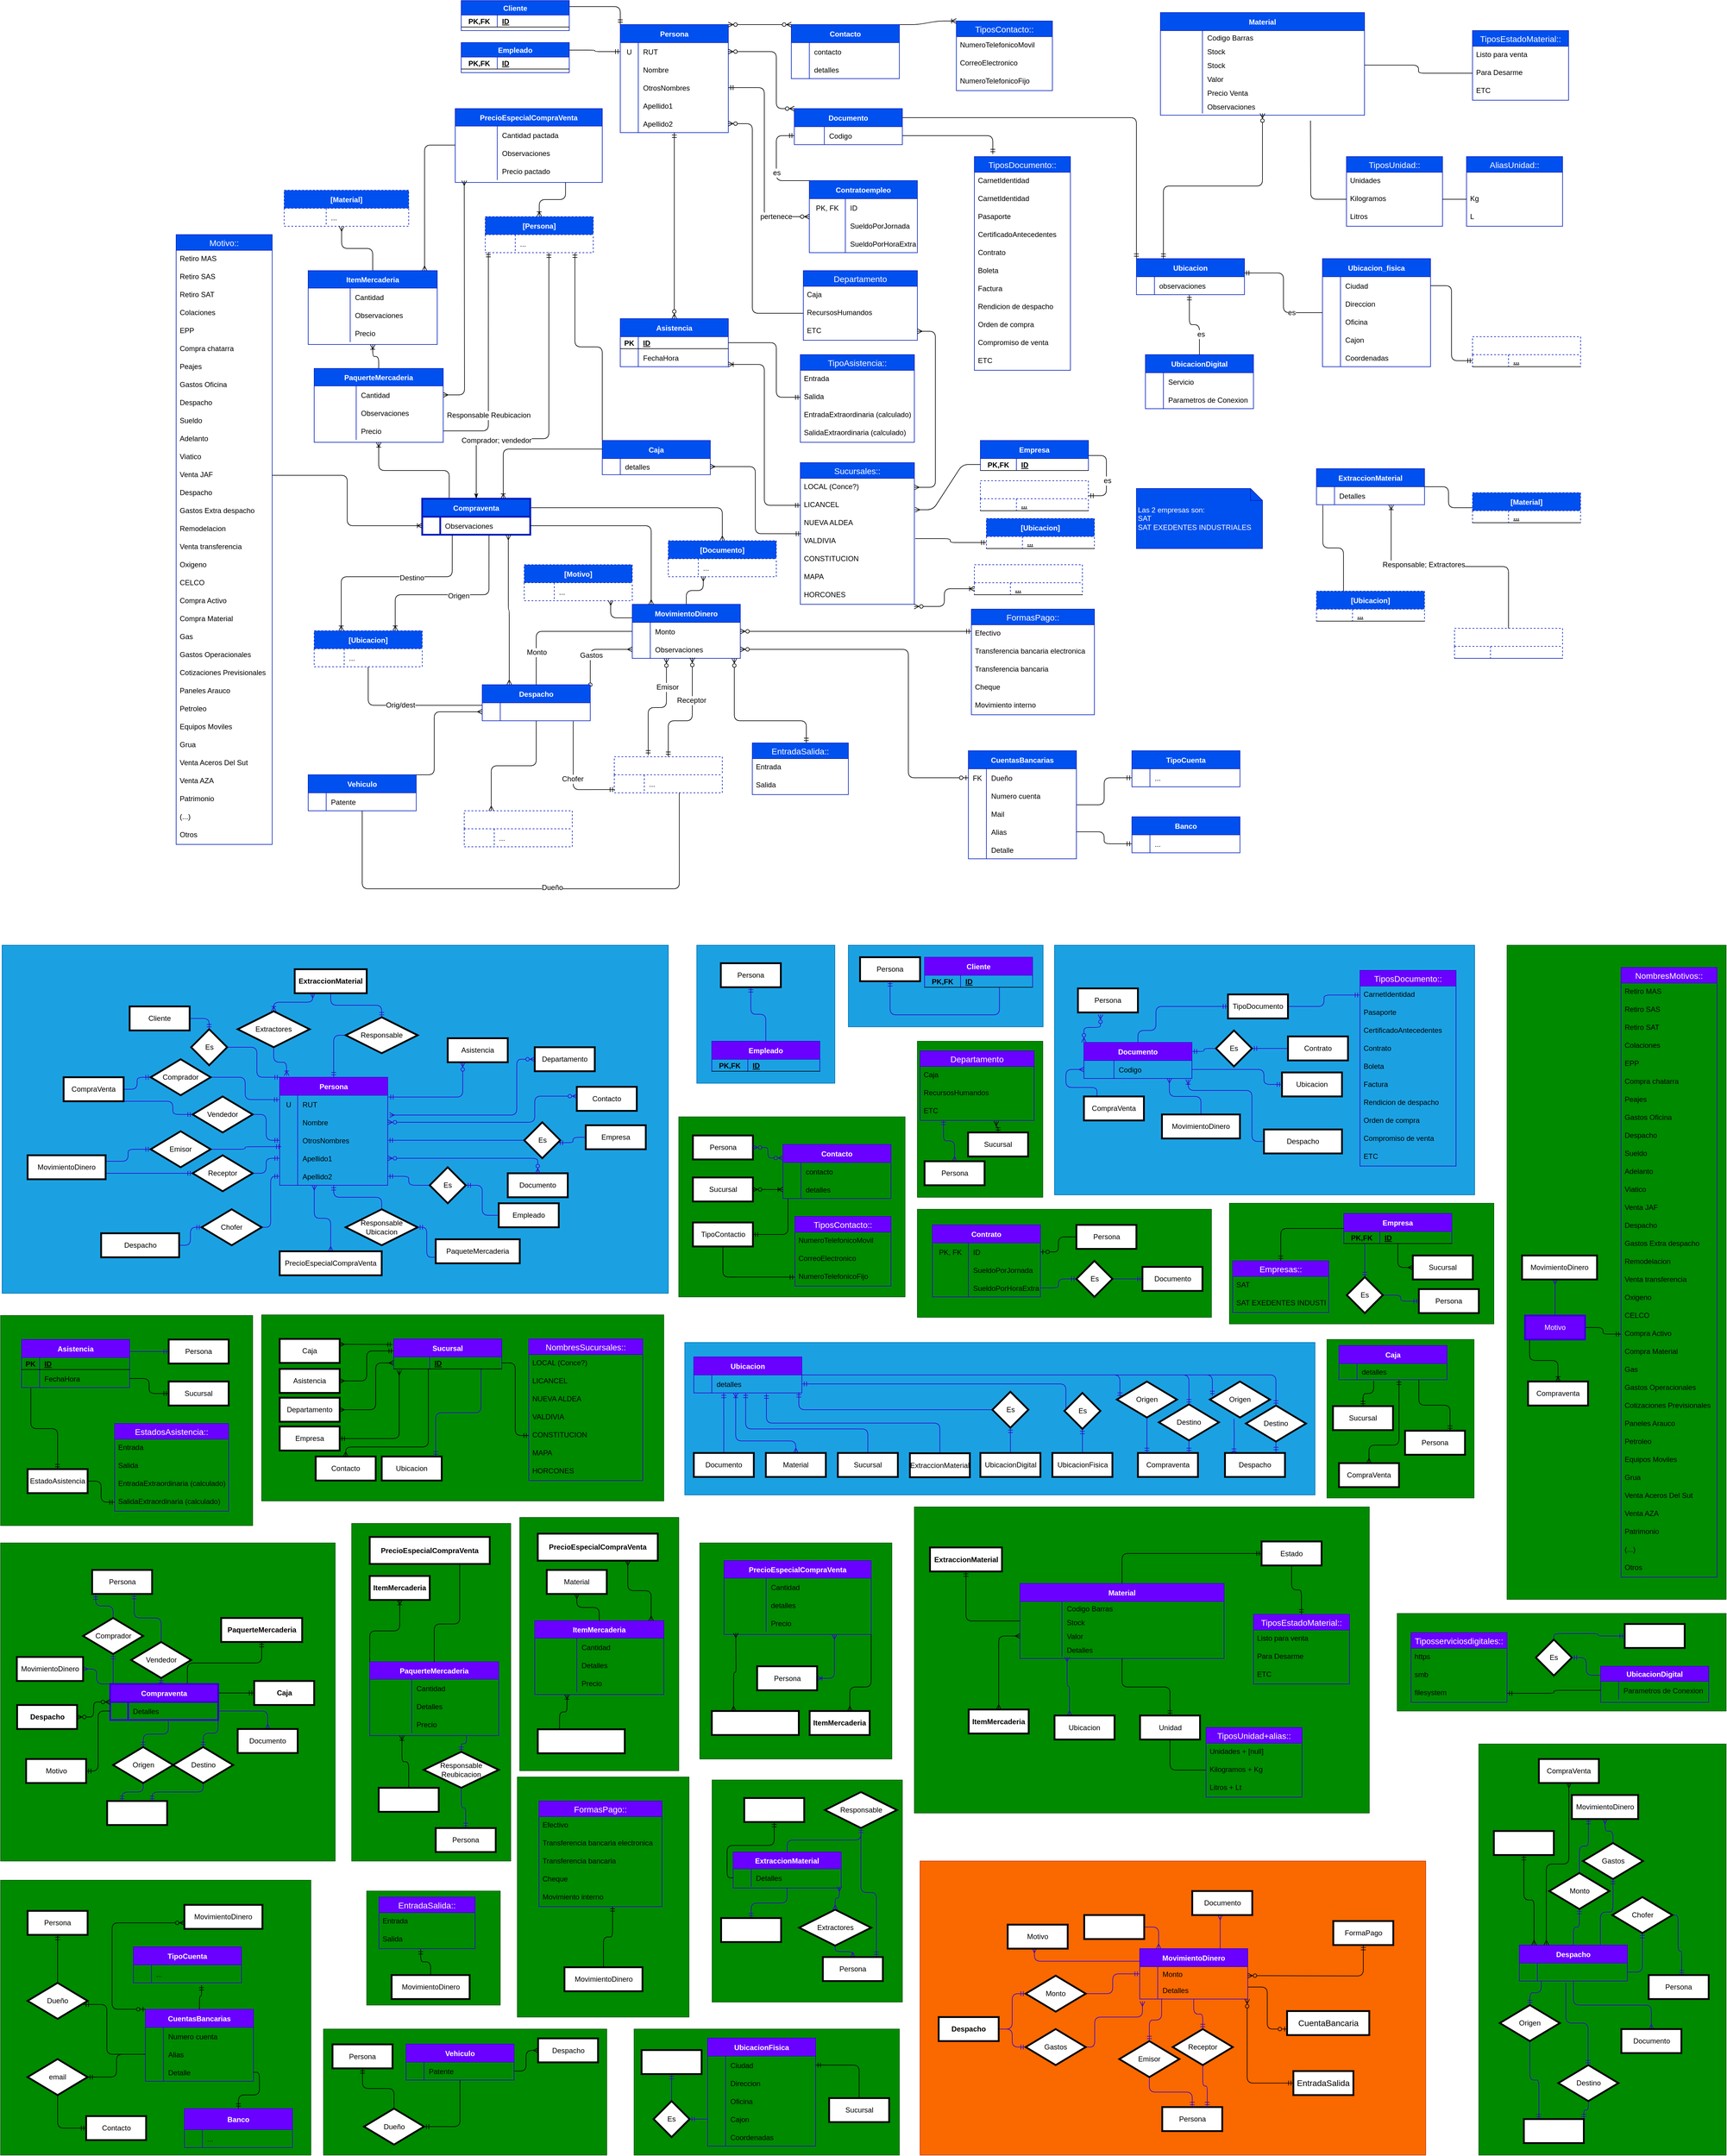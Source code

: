 <mxfile>
    <diagram id="O_PcMDCQ5OYAy6XgtvLH" name="Page-1">
        <mxGraphModel dx="4755" dy="847" grid="1" gridSize="10" guides="1" tooltips="1" connect="1" arrows="1" fold="1" page="1" pageScale="1" pageWidth="3300" pageHeight="4681" math="0" shadow="0">
            <root>
                <mxCell id="0"/>
                <mxCell id="1" parent="0"/>
                <mxCell id="2415" value="" style="verticalLabelPosition=bottom;verticalAlign=top;html=1;shape=mxgraph.basic.rect;fillColor2=none;strokeWidth=1;size=20;indent=5;fontFamily=Helvetica;fontSize=12;fillColor=#008a00;fontColor=#ffffff;strokeColor=#005700;" parent="1" vertex="1">
                    <mxGeometry x="-2477" y="3240" width="222.5" height="190" as="geometry"/>
                </mxCell>
                <mxCell id="2417" value="" style="verticalLabelPosition=bottom;verticalAlign=top;html=1;shape=mxgraph.basic.rect;fillColor2=none;strokeWidth=1;size=20;indent=5;fontFamily=Helvetica;fontSize=12;fillColor=#008a00;fontColor=#ffffff;strokeColor=#005700;" parent="1" vertex="1">
                    <mxGeometry x="-3087" y="3222" width="517" height="458" as="geometry"/>
                </mxCell>
                <mxCell id="2409" value="" style="verticalLabelPosition=bottom;verticalAlign=top;html=1;shape=mxgraph.basic.rect;fillColor2=none;strokeWidth=1;size=20;indent=5;fontFamily=Helvetica;fontSize=12;fillColor=#008a00;fontColor=#ffffff;strokeColor=#005700;" parent="1" vertex="1">
                    <mxGeometry x="-2226" y="3050" width="286" height="400" as="geometry"/>
                </mxCell>
                <mxCell id="2344" value="" style="verticalLabelPosition=bottom;verticalAlign=top;html=1;shape=mxgraph.basic.rect;fillColor2=none;strokeWidth=1;size=20;indent=5;fontFamily=Helvetica;fontSize=12;fillColor=#008a00;fontColor=#ffffff;strokeColor=#005700;" parent="1" vertex="1">
                    <mxGeometry x="-1901.5" y="3055" width="317" height="370" as="geometry"/>
                </mxCell>
                <mxCell id="2309" value="" style="verticalLabelPosition=bottom;verticalAlign=top;html=1;shape=mxgraph.basic.rect;fillColor2=none;strokeWidth=1;size=20;indent=5;fontFamily=Helvetica;fontSize=12;fillColor=#008a00;fontColor=#ffffff;strokeColor=#005700;" parent="1" vertex="1">
                    <mxGeometry x="-2031.5" y="3470" width="442" height="210" as="geometry"/>
                </mxCell>
                <mxCell id="2299" value="" style="verticalLabelPosition=bottom;verticalAlign=top;html=1;shape=mxgraph.basic.rect;fillColor2=none;strokeWidth=1;size=20;indent=5;fontFamily=Helvetica;fontSize=12;fillColor=#008a00;fontColor=#ffffff;strokeColor=#005700;" parent="1" vertex="1">
                    <mxGeometry x="-760" y="2777.5" width="548" height="162.5" as="geometry"/>
                </mxCell>
                <mxCell id="2077" value="" style="verticalLabelPosition=bottom;verticalAlign=top;html=1;shape=mxgraph.basic.rect;fillColor2=none;strokeWidth=1;size=20;indent=5;fontFamily=Helvetica;fontSize=12;fillColor=#fa6800;fontColor=#000000;strokeColor=#C73500;" parent="1" vertex="1">
                    <mxGeometry x="-1555" y="3190" width="842.5" height="490" as="geometry"/>
                </mxCell>
                <mxCell id="2244" value="" style="verticalLabelPosition=bottom;verticalAlign=top;html=1;shape=mxgraph.basic.rect;fillColor2=none;strokeWidth=1;size=20;indent=5;fontFamily=Helvetica;fontSize=12;fillColor=#008a00;fontColor=#ffffff;strokeColor=#005700;" parent="1" vertex="1">
                    <mxGeometry x="-624" y="2995" width="412" height="685" as="geometry"/>
                </mxCell>
                <mxCell id="1983" value="" style="verticalLabelPosition=bottom;verticalAlign=top;html=1;shape=mxgraph.basic.rect;fillColor2=none;strokeWidth=1;size=20;indent=5;fontFamily=Helvetica;fontSize=12;fillColor=#008a00;fontColor=#ffffff;strokeColor=#005700;" parent="1" vertex="1">
                    <mxGeometry x="-1564.5" y="2600" width="758" height="510" as="geometry"/>
                </mxCell>
                <mxCell id="1093" value="" style="verticalLabelPosition=bottom;verticalAlign=top;html=1;shape=mxgraph.basic.rect;fillColor2=none;strokeWidth=1;size=20;indent=5;fontFamily=Helvetica;fontSize=12;fillColor=#1ba1e2;fontColor=#ffffff;strokeColor=#006EAF;" parent="1" vertex="1">
                    <mxGeometry x="-3084.5" y="1664" width="1110" height="580" as="geometry"/>
                </mxCell>
                <mxCell id="1911" value="" style="verticalLabelPosition=bottom;verticalAlign=top;html=1;shape=mxgraph.basic.rect;fillColor2=none;strokeWidth=1;size=20;indent=5;fontFamily=Helvetica;fontSize=12;fillColor=#008a00;fontColor=#ffffff;strokeColor=#005700;" parent="1" vertex="1">
                    <mxGeometry x="-2549" y="3470" width="472" height="210" as="geometry"/>
                </mxCell>
                <mxCell id="1890" value="" style="verticalLabelPosition=bottom;verticalAlign=top;html=1;shape=mxgraph.basic.rect;fillColor2=none;strokeWidth=1;size=20;indent=5;fontFamily=Helvetica;fontSize=12;fillColor=#008a00;fontColor=#ffffff;strokeColor=#005700;" parent="1" vertex="1">
                    <mxGeometry x="-1922" y="2660" width="320" height="360" as="geometry"/>
                </mxCell>
                <mxCell id="1816" value="" style="verticalLabelPosition=bottom;verticalAlign=top;html=1;shape=mxgraph.basic.rect;fillColor2=none;strokeWidth=1;size=20;indent=5;fontFamily=Helvetica;fontSize=12;fillColor=#008a00;fontColor=#ffffff;strokeColor=#005700;" parent="1" vertex="1">
                    <mxGeometry x="-2222" y="2617.5" width="265" height="422" as="geometry"/>
                </mxCell>
                <mxCell id="1773" value="" style="verticalLabelPosition=bottom;verticalAlign=top;html=1;shape=mxgraph.basic.rect;fillColor2=none;strokeWidth=1;size=20;indent=5;fontFamily=Helvetica;fontSize=12;fillColor=#008a00;fontColor=#ffffff;strokeColor=#005700;" parent="1" vertex="1">
                    <mxGeometry x="-2502" y="2627.5" width="265" height="562.5" as="geometry"/>
                </mxCell>
                <mxCell id="1686" value="" style="verticalLabelPosition=bottom;verticalAlign=top;html=1;shape=mxgraph.basic.rect;fillColor2=none;strokeWidth=1;size=20;indent=5;fontFamily=Helvetica;fontSize=12;fillColor=#008a00;fontColor=#ffffff;strokeColor=#005700;" parent="1" vertex="1">
                    <mxGeometry x="-577" y="1664" width="365" height="1090" as="geometry"/>
                </mxCell>
                <mxCell id="1630" value="" style="verticalLabelPosition=bottom;verticalAlign=top;html=1;shape=mxgraph.basic.rect;fillColor2=none;strokeWidth=1;size=20;indent=5;fontFamily=Helvetica;fontSize=12;fillColor=#008a00;fontColor=#ffffff;strokeColor=#005700;" parent="1" vertex="1">
                    <mxGeometry x="-3087" y="2660" width="557.5" height="530" as="geometry"/>
                </mxCell>
                <mxCell id="1422" value="" style="verticalLabelPosition=bottom;verticalAlign=top;html=1;shape=mxgraph.basic.rect;fillColor2=none;strokeWidth=1;size=20;indent=5;fontFamily=Helvetica;fontSize=12;fillColor=#1ba1e2;fontColor=#ffffff;strokeColor=#006EAF;" parent="1" vertex="1">
                    <mxGeometry x="-1947" y="2326" width="1050" height="254" as="geometry"/>
                </mxCell>
                <mxCell id="1463" value="" style="verticalLabelPosition=bottom;verticalAlign=top;html=1;shape=mxgraph.basic.rect;fillColor2=none;strokeWidth=1;size=20;indent=5;fontFamily=Helvetica;fontSize=12;fillColor=#008a00;fontColor=#ffffff;strokeColor=#005700;" parent="1" vertex="1">
                    <mxGeometry x="-877" y="2321" width="245" height="264" as="geometry"/>
                </mxCell>
                <mxCell id="1164" value="" style="verticalLabelPosition=bottom;verticalAlign=top;html=1;shape=mxgraph.basic.rect;fillColor2=none;strokeWidth=1;size=20;indent=5;fontFamily=Helvetica;fontSize=12;fillColor=#008a00;fontColor=#ffffff;strokeColor=#005700;" parent="1" vertex="1">
                    <mxGeometry x="-3087" y="2281" width="420" height="350" as="geometry"/>
                </mxCell>
                <mxCell id="1257" value="" style="verticalLabelPosition=bottom;verticalAlign=top;html=1;shape=mxgraph.basic.rect;fillColor2=none;strokeWidth=1;size=20;indent=5;fontFamily=Helvetica;fontSize=12;fillColor=#008a00;fontColor=#ffffff;strokeColor=#005700;" parent="1" vertex="1">
                    <mxGeometry x="-1039.5" y="2094" width="440.5" height="201" as="geometry"/>
                </mxCell>
                <mxCell id="1233" value="" style="verticalLabelPosition=bottom;verticalAlign=top;html=1;shape=mxgraph.basic.rect;fillColor2=none;strokeWidth=1;size=20;indent=5;fontFamily=Helvetica;fontSize=12;fillColor=#008a00;fontColor=#ffffff;strokeColor=#005700;" parent="1" vertex="1">
                    <mxGeometry x="-2652" y="2280" width="670" height="310" as="geometry"/>
                </mxCell>
                <mxCell id="1109" value="" style="verticalLabelPosition=bottom;verticalAlign=top;html=1;shape=mxgraph.basic.rect;fillColor2=none;strokeWidth=1;size=20;indent=5;fontFamily=Helvetica;fontSize=12;fillColor=#008a00;fontColor=#ffffff;strokeColor=#005700;" parent="1" vertex="1">
                    <mxGeometry x="-1559.5" y="1824" width="209" height="260" as="geometry"/>
                </mxCell>
                <mxCell id="1083" value="" style="verticalLabelPosition=bottom;verticalAlign=top;html=1;shape=mxgraph.basic.rect;fillColor2=none;strokeWidth=1;size=20;indent=5;fontFamily=Helvetica;fontSize=12;fillColor=#1ba1e2;fontColor=#ffffff;strokeColor=#006EAF;" parent="1" vertex="1">
                    <mxGeometry x="-1927" y="1664" width="230" height="230" as="geometry"/>
                </mxCell>
                <mxCell id="1076" value="" style="verticalLabelPosition=bottom;verticalAlign=top;html=1;shape=mxgraph.basic.rect;fillColor2=none;strokeWidth=1;size=20;indent=5;fontFamily=Helvetica;fontSize=12;fillColor=#008a00;fontColor=#ffffff;strokeColor=#005700;" parent="1" vertex="1">
                    <mxGeometry x="-1559.5" y="2104" width="490" height="180" as="geometry"/>
                </mxCell>
                <mxCell id="1058" value="" style="verticalLabelPosition=bottom;verticalAlign=top;html=1;shape=mxgraph.basic.rect;fillColor2=none;strokeWidth=1;size=20;indent=5;fontFamily=Helvetica;fontSize=12;fillColor=#1ba1e2;fontColor=#ffffff;strokeColor=#006EAF;" parent="1" vertex="1">
                    <mxGeometry x="-1331" y="1664" width="700" height="416" as="geometry"/>
                </mxCell>
                <mxCell id="993" value="" style="verticalLabelPosition=bottom;verticalAlign=top;html=1;shape=mxgraph.basic.rect;fillColor2=none;strokeWidth=1;size=20;indent=5;fontFamily=Helvetica;fontSize=12;fillColor=#008a00;fontColor=#ffffff;strokeColor=#005700;" parent="1" vertex="1">
                    <mxGeometry x="-1957" y="1950" width="377" height="300" as="geometry"/>
                </mxCell>
                <object label="Persona" id="2">
                    <mxCell style="shape=table;startSize=30;container=1;collapsible=1;childLayout=tableLayout;fixedRows=1;rowLines=0;fontStyle=1;align=center;resizeLast=1;fillColor=#0050ef;fontColor=#ffffff;strokeColor=#001DBC;" parent="1" vertex="1">
                        <mxGeometry x="-2054.5" y="130" width="180" height="180" as="geometry"/>
                    </mxCell>
                </object>
                <mxCell id="6" value="" style="shape=partialRectangle;collapsible=0;dropTarget=0;pointerEvents=0;fillColor=none;top=0;left=0;bottom=0;right=0;points=[[0,0.5],[1,0.5]];portConstraint=eastwest;" parent="2" vertex="1">
                    <mxGeometry y="30" width="180" height="30" as="geometry"/>
                </mxCell>
                <mxCell id="7" value="U" style="shape=partialRectangle;connectable=0;fillColor=none;top=0;left=0;bottom=0;right=0;editable=1;overflow=hidden;" parent="6" vertex="1">
                    <mxGeometry width="30" height="30" as="geometry">
                        <mxRectangle width="30" height="30" as="alternateBounds"/>
                    </mxGeometry>
                </mxCell>
                <mxCell id="8" value="RUT" style="shape=partialRectangle;connectable=0;fillColor=none;top=0;left=0;bottom=0;right=0;align=left;spacingLeft=6;overflow=hidden;" parent="6" vertex="1">
                    <mxGeometry x="30" width="150" height="30" as="geometry">
                        <mxRectangle width="150" height="30" as="alternateBounds"/>
                    </mxGeometry>
                </mxCell>
                <mxCell id="9" value="" style="shape=partialRectangle;collapsible=0;dropTarget=0;pointerEvents=0;fillColor=none;top=0;left=0;bottom=0;right=0;points=[[0,0.5],[1,0.5]];portConstraint=eastwest;" parent="2" vertex="1">
                    <mxGeometry y="60" width="180" height="30" as="geometry"/>
                </mxCell>
                <mxCell id="10" value="" style="shape=partialRectangle;connectable=0;fillColor=none;top=0;left=0;bottom=0;right=0;editable=1;overflow=hidden;" parent="9" vertex="1">
                    <mxGeometry width="30" height="30" as="geometry">
                        <mxRectangle width="30" height="30" as="alternateBounds"/>
                    </mxGeometry>
                </mxCell>
                <mxCell id="11" value="Nombre" style="shape=partialRectangle;connectable=0;fillColor=none;top=0;left=0;bottom=0;right=0;align=left;spacingLeft=6;overflow=hidden;" parent="9" vertex="1">
                    <mxGeometry x="30" width="150" height="30" as="geometry">
                        <mxRectangle width="150" height="30" as="alternateBounds"/>
                    </mxGeometry>
                </mxCell>
                <mxCell id="12" value="" style="shape=partialRectangle;collapsible=0;dropTarget=0;pointerEvents=0;fillColor=none;top=0;left=0;bottom=0;right=0;points=[[0,0.5],[1,0.5]];portConstraint=eastwest;" parent="2" vertex="1">
                    <mxGeometry y="90" width="180" height="30" as="geometry"/>
                </mxCell>
                <mxCell id="13" value="" style="shape=partialRectangle;connectable=0;fillColor=none;top=0;left=0;bottom=0;right=0;editable=1;overflow=hidden;" parent="12" vertex="1">
                    <mxGeometry width="30" height="30" as="geometry">
                        <mxRectangle width="30" height="30" as="alternateBounds"/>
                    </mxGeometry>
                </mxCell>
                <mxCell id="14" value="OtrosNombres" style="shape=partialRectangle;connectable=0;fillColor=none;top=0;left=0;bottom=0;right=0;align=left;spacingLeft=6;overflow=hidden;" parent="12" vertex="1">
                    <mxGeometry x="30" width="150" height="30" as="geometry">
                        <mxRectangle width="150" height="30" as="alternateBounds"/>
                    </mxGeometry>
                </mxCell>
                <mxCell id="18" value="" style="shape=partialRectangle;collapsible=0;dropTarget=0;pointerEvents=0;fillColor=none;top=0;left=0;bottom=0;right=0;points=[[0,0.5],[1,0.5]];portConstraint=eastwest;" parent="2" vertex="1">
                    <mxGeometry y="120" width="180" height="30" as="geometry"/>
                </mxCell>
                <mxCell id="19" value="" style="shape=partialRectangle;connectable=0;fillColor=none;top=0;left=0;bottom=0;right=0;editable=1;overflow=hidden;" parent="18" vertex="1">
                    <mxGeometry width="30" height="30" as="geometry">
                        <mxRectangle width="30" height="30" as="alternateBounds"/>
                    </mxGeometry>
                </mxCell>
                <mxCell id="20" value="Apellido1" style="shape=partialRectangle;connectable=0;fillColor=none;top=0;left=0;bottom=0;right=0;align=left;spacingLeft=6;overflow=hidden;" parent="18" vertex="1">
                    <mxGeometry x="30" width="150" height="30" as="geometry">
                        <mxRectangle width="150" height="30" as="alternateBounds"/>
                    </mxGeometry>
                </mxCell>
                <mxCell id="21" value="" style="shape=partialRectangle;collapsible=0;dropTarget=0;pointerEvents=0;fillColor=none;top=0;left=0;bottom=0;right=0;points=[[0,0.5],[1,0.5]];portConstraint=eastwest;" parent="2" vertex="1">
                    <mxGeometry y="150" width="180" height="30" as="geometry"/>
                </mxCell>
                <mxCell id="22" value="" style="shape=partialRectangle;connectable=0;fillColor=none;top=0;left=0;bottom=0;right=0;editable=1;overflow=hidden;" parent="21" vertex="1">
                    <mxGeometry width="30" height="30" as="geometry">
                        <mxRectangle width="30" height="30" as="alternateBounds"/>
                    </mxGeometry>
                </mxCell>
                <mxCell id="23" value="Apellido2" style="shape=partialRectangle;connectable=0;fillColor=none;top=0;left=0;bottom=0;right=0;align=left;spacingLeft=6;overflow=hidden;" parent="21" vertex="1">
                    <mxGeometry x="30" width="150" height="30" as="geometry">
                        <mxRectangle width="150" height="30" as="alternateBounds"/>
                    </mxGeometry>
                </mxCell>
                <object label="Contacto" id="27">
                    <mxCell style="shape=table;startSize=30;container=1;collapsible=1;childLayout=tableLayout;fixedRows=1;rowLines=0;fontStyle=1;align=center;resizeLast=1;fillColor=#0050ef;fontColor=#ffffff;strokeColor=#001DBC;" parent="1" vertex="1">
                        <mxGeometry x="-1769.5" y="130" width="180" height="90" as="geometry"/>
                    </mxCell>
                </object>
                <mxCell id="34" value="" style="shape=partialRectangle;collapsible=0;dropTarget=0;pointerEvents=0;fillColor=none;top=0;left=0;bottom=0;right=0;points=[[0,0.5],[1,0.5]];portConstraint=eastwest;" parent="27" vertex="1">
                    <mxGeometry y="30" width="180" height="30" as="geometry"/>
                </mxCell>
                <mxCell id="35" value="" style="shape=partialRectangle;connectable=0;fillColor=none;top=0;left=0;bottom=0;right=0;editable=1;overflow=hidden;" parent="34" vertex="1">
                    <mxGeometry width="30" height="30" as="geometry">
                        <mxRectangle width="30" height="30" as="alternateBounds"/>
                    </mxGeometry>
                </mxCell>
                <mxCell id="36" value="contacto" style="shape=partialRectangle;connectable=0;fillColor=none;top=0;left=0;bottom=0;right=0;align=left;spacingLeft=6;overflow=hidden;" parent="34" vertex="1">
                    <mxGeometry x="30" width="150" height="30" as="geometry">
                        <mxRectangle width="150" height="30" as="alternateBounds"/>
                    </mxGeometry>
                </mxCell>
                <mxCell id="958" value="" style="shape=partialRectangle;collapsible=0;dropTarget=0;pointerEvents=0;fillColor=none;top=0;left=0;bottom=0;right=0;points=[[0,0.5],[1,0.5]];portConstraint=eastwest;" parent="27" vertex="1">
                    <mxGeometry y="60" width="180" height="30" as="geometry"/>
                </mxCell>
                <mxCell id="959" value="" style="shape=partialRectangle;connectable=0;fillColor=none;top=0;left=0;bottom=0;right=0;editable=1;overflow=hidden;" parent="958" vertex="1">
                    <mxGeometry width="30" height="30" as="geometry">
                        <mxRectangle width="30" height="30" as="alternateBounds"/>
                    </mxGeometry>
                </mxCell>
                <mxCell id="960" value="detalles" style="shape=partialRectangle;connectable=0;fillColor=none;top=0;left=0;bottom=0;right=0;align=left;spacingLeft=6;overflow=hidden;" parent="958" vertex="1">
                    <mxGeometry x="30" width="150" height="30" as="geometry">
                        <mxRectangle width="150" height="30" as="alternateBounds"/>
                    </mxGeometry>
                </mxCell>
                <mxCell id="46" value="TiposContacto::" style="swimlane;fontStyle=0;childLayout=stackLayout;horizontal=1;startSize=26;horizontalStack=0;resizeParent=1;resizeParentMax=0;resizeLast=0;collapsible=1;marginBottom=0;align=center;fontSize=14;fillColor=#0050ef;fontColor=#ffffff;strokeColor=#001DBC;" parent="1" vertex="1">
                    <mxGeometry x="-1494.5" y="124" width="160" height="116" as="geometry"/>
                </mxCell>
                <mxCell id="47" value="NumeroTelefonicoMovil" style="text;spacingLeft=4;spacingRight=4;overflow=hidden;rotatable=0;points=[[0,0.5],[1,0.5]];portConstraint=eastwest;fontSize=12;" parent="46" vertex="1">
                    <mxGeometry y="26" width="160" height="30" as="geometry"/>
                </mxCell>
                <mxCell id="48" value="CorreoElectronico" style="text;spacingLeft=4;spacingRight=4;overflow=hidden;rotatable=0;points=[[0,0.5],[1,0.5]];portConstraint=eastwest;fontSize=12;" parent="46" vertex="1">
                    <mxGeometry y="56" width="160" height="30" as="geometry"/>
                </mxCell>
                <mxCell id="49" value="NumeroTelefonicoFijo" style="text;strokeColor=none;fillColor=none;spacingLeft=4;spacingRight=4;overflow=hidden;rotatable=0;points=[[0,0.5],[1,0.5]];portConstraint=eastwest;fontSize=12;" parent="46" vertex="1">
                    <mxGeometry y="86" width="160" height="30" as="geometry"/>
                </mxCell>
                <mxCell id="998" style="edgeStyle=orthogonalEdgeStyle;shape=connector;rounded=1;html=1;exitX=1;exitY=0.25;exitDx=0;exitDy=0;entryX=0;entryY=0;entryDx=0;entryDy=0;labelBackgroundColor=default;fontFamily=Helvetica;fontSize=12;fontColor=default;startArrow=none;startFill=0;endArrow=ERmandOne;endFill=0;strokeColor=default;" parent="1" source="57" target="542" edge="1">
                    <mxGeometry relative="1" as="geometry"/>
                </mxCell>
                <object label="Documento" id="57">
                    <mxCell style="shape=table;startSize=30;container=1;collapsible=1;childLayout=tableLayout;fixedRows=1;rowLines=0;fontStyle=1;align=center;resizeLast=1;fillColor=#0050ef;fontColor=#ffffff;strokeColor=#001DBC;" parent="1" vertex="1">
                        <mxGeometry x="-1764.5" y="270" width="180" height="60" as="geometry"/>
                    </mxCell>
                </object>
                <mxCell id="411" value="" style="shape=partialRectangle;collapsible=0;dropTarget=0;pointerEvents=0;fillColor=none;top=0;left=0;bottom=0;right=0;points=[[0,0.5],[1,0.5]];portConstraint=eastwest;" parent="57" vertex="1">
                    <mxGeometry y="30" width="180" height="30" as="geometry"/>
                </mxCell>
                <mxCell id="412" value="" style="shape=partialRectangle;connectable=0;fillColor=none;top=0;left=0;bottom=0;right=0;editable=1;overflow=hidden;" parent="411" vertex="1">
                    <mxGeometry width="50" height="30" as="geometry">
                        <mxRectangle width="50" height="30" as="alternateBounds"/>
                    </mxGeometry>
                </mxCell>
                <mxCell id="413" value="Codigo" style="shape=partialRectangle;connectable=0;fillColor=none;top=0;left=0;bottom=0;right=0;align=left;spacingLeft=6;overflow=hidden;" parent="411" vertex="1">
                    <mxGeometry x="50" width="130" height="30" as="geometry">
                        <mxRectangle width="130" height="30" as="alternateBounds"/>
                    </mxGeometry>
                </mxCell>
                <mxCell id="67" value="TiposDocumento::" style="swimlane;fontStyle=0;childLayout=stackLayout;horizontal=1;startSize=26;horizontalStack=0;resizeParent=1;resizeParentMax=0;resizeLast=0;collapsible=1;marginBottom=0;align=center;fontSize=14;fillColor=#0050ef;fontColor=#ffffff;strokeColor=#001DBC;" parent="1" vertex="1">
                    <mxGeometry x="-1464.5" y="350" width="160" height="356" as="geometry"/>
                </mxCell>
                <mxCell id="68" value="CarnetIdentidad" style="text;strokeColor=none;fillColor=none;spacingLeft=4;spacingRight=4;overflow=hidden;rotatable=0;points=[[0,0.5],[1,0.5]];portConstraint=eastwest;fontSize=12;" parent="67" vertex="1">
                    <mxGeometry y="26" width="160" height="30" as="geometry"/>
                </mxCell>
                <mxCell id="511" value="CarnetIdentidad" style="text;strokeColor=none;fillColor=none;spacingLeft=4;spacingRight=4;overflow=hidden;rotatable=0;points=[[0,0.5],[1,0.5]];portConstraint=eastwest;fontSize=12;" parent="67" vertex="1">
                    <mxGeometry y="56" width="160" height="30" as="geometry"/>
                </mxCell>
                <mxCell id="69" value="Pasaporte" style="text;strokeColor=none;fillColor=none;spacingLeft=4;spacingRight=4;overflow=hidden;rotatable=0;points=[[0,0.5],[1,0.5]];portConstraint=eastwest;fontSize=12;" parent="67" vertex="1">
                    <mxGeometry y="86" width="160" height="30" as="geometry"/>
                </mxCell>
                <mxCell id="71" value="CertificadoAntecedentes" style="text;strokeColor=none;fillColor=none;spacingLeft=4;spacingRight=4;overflow=hidden;rotatable=0;points=[[0,0.5],[1,0.5]];portConstraint=eastwest;fontSize=12;" parent="67" vertex="1">
                    <mxGeometry y="116" width="160" height="30" as="geometry"/>
                </mxCell>
                <mxCell id="136" value="Contrato" style="text;strokeColor=none;fillColor=none;spacingLeft=4;spacingRight=4;overflow=hidden;rotatable=0;points=[[0,0.5],[1,0.5]];portConstraint=eastwest;fontSize=12;" parent="67" vertex="1">
                    <mxGeometry y="146" width="160" height="30" as="geometry"/>
                </mxCell>
                <mxCell id="72" value="Boleta" style="text;strokeColor=none;fillColor=none;spacingLeft=4;spacingRight=4;overflow=hidden;rotatable=0;points=[[0,0.5],[1,0.5]];portConstraint=eastwest;fontSize=12;" parent="67" vertex="1">
                    <mxGeometry y="176" width="160" height="30" as="geometry"/>
                </mxCell>
                <mxCell id="212" value="Factura" style="text;strokeColor=none;fillColor=none;spacingLeft=4;spacingRight=4;overflow=hidden;rotatable=0;points=[[0,0.5],[1,0.5]];portConstraint=eastwest;fontSize=12;" parent="67" vertex="1">
                    <mxGeometry y="206" width="160" height="30" as="geometry"/>
                </mxCell>
                <mxCell id="745" value="Rendicion de despacho" style="text;strokeColor=none;fillColor=none;spacingLeft=4;spacingRight=4;overflow=hidden;rotatable=0;points=[[0,0.5],[1,0.5]];portConstraint=eastwest;fontSize=12;" parent="67" vertex="1">
                    <mxGeometry y="236" width="160" height="30" as="geometry"/>
                </mxCell>
                <mxCell id="1012" value="Orden de compra" style="text;strokeColor=none;fillColor=none;spacingLeft=4;spacingRight=4;overflow=hidden;rotatable=0;points=[[0,0.5],[1,0.5]];portConstraint=eastwest;fontSize=12;" parent="67" vertex="1">
                    <mxGeometry y="266" width="160" height="30" as="geometry"/>
                </mxCell>
                <mxCell id="1013" value="Compromiso de venta" style="text;strokeColor=none;fillColor=none;spacingLeft=4;spacingRight=4;overflow=hidden;rotatable=0;points=[[0,0.5],[1,0.5]];portConstraint=eastwest;fontSize=12;" parent="67" vertex="1">
                    <mxGeometry y="296" width="160" height="30" as="geometry"/>
                </mxCell>
                <mxCell id="211" value="ETC" style="text;strokeColor=none;fillColor=none;spacingLeft=4;spacingRight=4;overflow=hidden;rotatable=0;points=[[0,0.5],[1,0.5]];portConstraint=eastwest;fontSize=12;" parent="67" vertex="1">
                    <mxGeometry y="326" width="160" height="30" as="geometry"/>
                </mxCell>
                <object label="Empleado" id="103">
                    <mxCell style="shape=table;startSize=24;container=1;collapsible=1;childLayout=tableLayout;fixedRows=1;rowLines=0;fontStyle=1;align=center;resizeLast=1;fillColor=#0050ef;fontColor=#ffffff;strokeColor=#001DBC;" parent="1" vertex="1">
                        <mxGeometry x="-2319.5" y="160" width="180" height="50" as="geometry"/>
                    </mxCell>
                </object>
                <mxCell id="104" value="" style="shape=partialRectangle;collapsible=0;dropTarget=0;pointerEvents=0;fillColor=none;top=0;left=0;bottom=1;right=0;points=[[0,0.5],[1,0.5]];portConstraint=eastwest;" parent="103" vertex="1">
                    <mxGeometry y="24" width="180" height="20" as="geometry"/>
                </mxCell>
                <mxCell id="105" value="PK,FK" style="shape=partialRectangle;connectable=0;fillColor=none;top=0;left=0;bottom=0;right=0;fontStyle=1;overflow=hidden;" parent="104" vertex="1">
                    <mxGeometry width="60" height="20" as="geometry">
                        <mxRectangle width="60" height="20" as="alternateBounds"/>
                    </mxGeometry>
                </mxCell>
                <mxCell id="106" value="ID" style="shape=partialRectangle;connectable=0;fillColor=none;top=0;left=0;bottom=0;right=0;align=left;spacingLeft=6;fontStyle=5;overflow=hidden;" parent="104" vertex="1">
                    <mxGeometry x="60" width="120" height="20" as="geometry">
                        <mxRectangle width="120" height="20" as="alternateBounds"/>
                    </mxGeometry>
                </mxCell>
                <mxCell id="510" style="edgeStyle=elbowEdgeStyle;shape=connector;rounded=1;html=1;exitX=0.5;exitY=0;exitDx=0;exitDy=0;labelBackgroundColor=default;fontFamily=Helvetica;fontSize=12;fontColor=default;startArrow=ERzeroToMany;startFill=0;endArrow=ERmandOne;endFill=0;strokeColor=default;elbow=vertical;" parent="1" source="137" target="21" edge="1">
                    <mxGeometry relative="1" as="geometry"/>
                </mxCell>
                <object label="Asistencia" id="137">
                    <mxCell style="shape=table;startSize=30;container=1;collapsible=1;childLayout=tableLayout;fixedRows=1;rowLines=0;fontStyle=1;align=center;resizeLast=1;fillColor=#0050ef;fontColor=#ffffff;strokeColor=#001DBC;" parent="1" vertex="1">
                        <mxGeometry x="-2054.5" y="620" width="180" height="80" as="geometry"/>
                    </mxCell>
                </object>
                <mxCell id="138" value="" style="shape=partialRectangle;collapsible=0;dropTarget=0;pointerEvents=0;fillColor=none;top=0;left=0;bottom=1;right=0;points=[[0,0.5],[1,0.5]];portConstraint=eastwest;" parent="137" vertex="1">
                    <mxGeometry y="30" width="180" height="20" as="geometry"/>
                </mxCell>
                <mxCell id="139" value="PK" style="shape=partialRectangle;connectable=0;fillColor=none;top=0;left=0;bottom=0;right=0;fontStyle=1;overflow=hidden;" parent="138" vertex="1">
                    <mxGeometry width="30" height="20" as="geometry">
                        <mxRectangle width="30" height="20" as="alternateBounds"/>
                    </mxGeometry>
                </mxCell>
                <mxCell id="140" value="ID" style="shape=partialRectangle;connectable=0;fillColor=none;top=0;left=0;bottom=0;right=0;align=left;spacingLeft=6;fontStyle=5;overflow=hidden;" parent="138" vertex="1">
                    <mxGeometry x="30" width="150" height="20" as="geometry">
                        <mxRectangle width="150" height="20" as="alternateBounds"/>
                    </mxGeometry>
                </mxCell>
                <mxCell id="144" value="" style="shape=partialRectangle;collapsible=0;dropTarget=0;pointerEvents=0;fillColor=none;top=0;left=0;bottom=0;right=0;points=[[0,0.5],[1,0.5]];portConstraint=eastwest;" parent="137" vertex="1">
                    <mxGeometry y="50" width="180" height="30" as="geometry"/>
                </mxCell>
                <mxCell id="145" value="" style="shape=partialRectangle;connectable=0;fillColor=none;top=0;left=0;bottom=0;right=0;editable=1;overflow=hidden;" parent="144" vertex="1">
                    <mxGeometry width="30" height="30" as="geometry">
                        <mxRectangle width="30" height="30" as="alternateBounds"/>
                    </mxGeometry>
                </mxCell>
                <mxCell id="146" value="FechaHora" style="shape=partialRectangle;connectable=0;fillColor=none;top=0;left=0;bottom=0;right=0;align=left;spacingLeft=6;overflow=hidden;" parent="144" vertex="1">
                    <mxGeometry x="30" width="150" height="30" as="geometry">
                        <mxRectangle width="150" height="30" as="alternateBounds"/>
                    </mxGeometry>
                </mxCell>
                <mxCell id="150" value="Departamento" style="swimlane;fontStyle=0;childLayout=stackLayout;horizontal=1;startSize=26;horizontalStack=0;resizeParent=1;resizeParentMax=0;resizeLast=0;collapsible=1;marginBottom=0;align=center;fontSize=14;fillColor=#0050ef;fontColor=#ffffff;strokeColor=#001DBC;" parent="1" vertex="1">
                    <mxGeometry x="-1749.5" y="540" width="190" height="116" as="geometry"/>
                </mxCell>
                <mxCell id="151" value="Caja&#10;" style="text;strokeColor=none;fillColor=none;spacingLeft=4;spacingRight=4;overflow=hidden;rotatable=0;points=[[0,0.5],[1,0.5]];portConstraint=eastwest;fontSize=12;" parent="150" vertex="1">
                    <mxGeometry y="26" width="190" height="30" as="geometry"/>
                </mxCell>
                <mxCell id="152" value="RecursosHumandos" style="text;strokeColor=none;fillColor=none;spacingLeft=4;spacingRight=4;overflow=hidden;rotatable=0;points=[[0,0.5],[1,0.5]];portConstraint=eastwest;fontSize=12;" parent="150" vertex="1">
                    <mxGeometry y="56" width="190" height="30" as="geometry"/>
                </mxCell>
                <mxCell id="155" value="ETC" style="text;strokeColor=none;fillColor=none;spacingLeft=4;spacingRight=4;overflow=hidden;rotatable=0;points=[[0,0.5],[1,0.5]];portConstraint=eastwest;fontSize=12;" parent="150" vertex="1">
                    <mxGeometry y="86" width="190" height="30" as="geometry"/>
                </mxCell>
                <mxCell id="160" value="TipoAsistencia::" style="swimlane;fontStyle=0;childLayout=stackLayout;horizontal=1;startSize=26;horizontalStack=0;resizeParent=1;resizeParentMax=0;resizeLast=0;collapsible=1;marginBottom=0;align=center;fontSize=14;fillColor=#0050ef;fontColor=#ffffff;strokeColor=#001DBC;" parent="1" vertex="1">
                    <mxGeometry x="-1754.5" y="680" width="190" height="146" as="geometry"/>
                </mxCell>
                <mxCell id="161" value="Entrada" style="text;strokeColor=none;fillColor=none;spacingLeft=4;spacingRight=4;overflow=hidden;rotatable=0;points=[[0,0.5],[1,0.5]];portConstraint=eastwest;fontSize=12;" parent="160" vertex="1">
                    <mxGeometry y="26" width="190" height="30" as="geometry"/>
                </mxCell>
                <mxCell id="162" value="Salida" style="text;strokeColor=none;fillColor=none;spacingLeft=4;spacingRight=4;overflow=hidden;rotatable=0;points=[[0,0.5],[1,0.5]];portConstraint=eastwest;fontSize=12;" parent="160" vertex="1">
                    <mxGeometry y="56" width="190" height="30" as="geometry"/>
                </mxCell>
                <mxCell id="163" value="EntradaExtraordinaria (calculado)" style="text;strokeColor=none;fillColor=none;spacingLeft=4;spacingRight=4;overflow=hidden;rotatable=0;points=[[0,0.5],[1,0.5]];portConstraint=eastwest;fontSize=12;" parent="160" vertex="1">
                    <mxGeometry y="86" width="190" height="30" as="geometry"/>
                </mxCell>
                <mxCell id="182" value="SalidaExtraordinaria (calculado)" style="text;strokeColor=none;fillColor=none;spacingLeft=4;spacingRight=4;overflow=hidden;rotatable=0;points=[[0,0.5],[1,0.5]];portConstraint=eastwest;fontSize=12;" parent="160" vertex="1">
                    <mxGeometry y="116" width="190" height="30" as="geometry"/>
                </mxCell>
                <mxCell id="185" value="Sucursales::" style="swimlane;fontStyle=0;childLayout=stackLayout;horizontal=1;startSize=26;horizontalStack=0;resizeParent=1;resizeParentMax=0;resizeLast=0;collapsible=1;marginBottom=0;align=center;fontSize=14;fillColor=#0050ef;fontColor=#ffffff;strokeColor=#001DBC;" parent="1" vertex="1">
                    <mxGeometry x="-1754.5" y="860" width="190" height="236" as="geometry"/>
                </mxCell>
                <mxCell id="186" value="LOCAL (Conce?) " style="text;strokeColor=none;fillColor=none;spacingLeft=4;spacingRight=4;overflow=hidden;rotatable=0;points=[[0,0.5],[1,0.5]];portConstraint=eastwest;fontSize=12;" parent="185" vertex="1">
                    <mxGeometry y="26" width="190" height="30" as="geometry"/>
                </mxCell>
                <mxCell id="187" value="LICANCEL" style="text;strokeColor=none;fillColor=none;spacingLeft=4;spacingRight=4;overflow=hidden;rotatable=0;points=[[0,0.5],[1,0.5]];portConstraint=eastwest;fontSize=12;" parent="185" vertex="1">
                    <mxGeometry y="56" width="190" height="30" as="geometry"/>
                </mxCell>
                <mxCell id="188" value="NUEVA ALDEA" style="text;strokeColor=none;fillColor=none;spacingLeft=4;spacingRight=4;overflow=hidden;rotatable=0;points=[[0,0.5],[1,0.5]];portConstraint=eastwest;fontSize=12;" parent="185" vertex="1">
                    <mxGeometry y="86" width="190" height="30" as="geometry"/>
                </mxCell>
                <mxCell id="189" value="VALDIVIA" style="text;strokeColor=none;fillColor=none;spacingLeft=4;spacingRight=4;overflow=hidden;rotatable=0;points=[[0,0.5],[1,0.5]];portConstraint=eastwest;fontSize=12;" parent="185" vertex="1">
                    <mxGeometry y="116" width="190" height="30" as="geometry"/>
                </mxCell>
                <mxCell id="196" value="CONSTITUCION" style="text;strokeColor=none;fillColor=none;spacingLeft=4;spacingRight=4;overflow=hidden;rotatable=0;points=[[0,0.5],[1,0.5]];portConstraint=eastwest;fontSize=12;" parent="185" vertex="1">
                    <mxGeometry y="146" width="190" height="30" as="geometry"/>
                </mxCell>
                <mxCell id="195" value="MAPA" style="text;strokeColor=none;fillColor=none;spacingLeft=4;spacingRight=4;overflow=hidden;rotatable=0;points=[[0,0.5],[1,0.5]];portConstraint=eastwest;fontSize=12;" parent="185" vertex="1">
                    <mxGeometry y="176" width="190" height="30" as="geometry"/>
                </mxCell>
                <mxCell id="194" value="HORCONES" style="text;strokeColor=none;fillColor=none;spacingLeft=4;spacingRight=4;overflow=hidden;rotatable=0;points=[[0,0.5],[1,0.5]];portConstraint=eastwest;fontSize=12;" parent="185" vertex="1">
                    <mxGeometry y="206" width="190" height="30" as="geometry"/>
                </mxCell>
                <mxCell id="1423" style="edgeStyle=orthogonalEdgeStyle;shape=connector;rounded=1;html=1;entryX=0.83;entryY=1;entryDx=0;entryDy=0;entryPerimeter=0;labelBackgroundColor=default;fontFamily=Helvetica;fontSize=12;fontColor=default;startArrow=none;startFill=0;endArrow=ERmandOne;endFill=0;strokeColor=default;" parent="1" source="213" target="815" edge="1">
                    <mxGeometry relative="1" as="geometry">
                        <Array as="points">
                            <mxPoint x="-2084.5" y="667"/>
                            <mxPoint x="-2130.5" y="667"/>
                        </Array>
                    </mxGeometry>
                </mxCell>
                <object label="Caja" id="213">
                    <mxCell style="shape=table;startSize=30;container=1;collapsible=1;childLayout=tableLayout;fixedRows=1;rowLines=0;fontStyle=1;align=center;resizeLast=1;fillColor=#0050ef;fontColor=#ffffff;strokeColor=#001DBC;" parent="1" vertex="1">
                        <mxGeometry x="-2084.5" y="823" width="180" height="57" as="geometry"/>
                    </mxCell>
                </object>
                <mxCell id="223" value="" style="shape=partialRectangle;collapsible=0;dropTarget=0;pointerEvents=0;fillColor=none;top=0;left=0;bottom=0;right=0;points=[[0,0.5],[1,0.5]];portConstraint=eastwest;" parent="213" vertex="1">
                    <mxGeometry y="30" width="180" height="27" as="geometry"/>
                </mxCell>
                <mxCell id="224" value="" style="shape=partialRectangle;connectable=0;fillColor=none;top=0;left=0;bottom=0;right=0;editable=1;overflow=hidden;" parent="223" vertex="1">
                    <mxGeometry width="30" height="27" as="geometry">
                        <mxRectangle width="30" height="27" as="alternateBounds"/>
                    </mxGeometry>
                </mxCell>
                <mxCell id="225" value="detalles" style="shape=partialRectangle;connectable=0;fillColor=none;top=0;left=0;bottom=0;right=0;align=left;spacingLeft=6;overflow=hidden;" parent="223" vertex="1">
                    <mxGeometry x="30" width="150" height="27" as="geometry">
                        <mxRectangle width="150" height="27" as="alternateBounds"/>
                    </mxGeometry>
                </mxCell>
                <mxCell id="508" style="edgeStyle=orthogonalEdgeStyle;shape=connector;rounded=1;html=1;labelBackgroundColor=default;fontFamily=Helvetica;fontSize=12;fontColor=default;startArrow=ERzeroToMany;startFill=0;endArrow=ERmandOne;endFill=0;strokeColor=default;" parent="1" source="238" target="279" edge="1">
                    <mxGeometry relative="1" as="geometry">
                        <Array as="points">
                            <mxPoint x="-1864.5" y="1290"/>
                            <mxPoint x="-1744.5" y="1290"/>
                        </Array>
                    </mxGeometry>
                </mxCell>
                <mxCell id="535" style="edgeStyle=orthogonalEdgeStyle;shape=connector;rounded=1;html=1;exitX=0.316;exitY=0.999;exitDx=0;exitDy=0;entryX=0.314;entryY=-0.04;entryDx=0;entryDy=0;labelBackgroundColor=default;fontFamily=Helvetica;fontSize=12;fontColor=default;startArrow=ERzeroToMany;startFill=0;endArrow=ERmandOne;endFill=0;strokeColor=default;entryPerimeter=0;exitPerimeter=0;" parent="1" source="248" target="530" edge="1">
                    <mxGeometry relative="1" as="geometry"/>
                </mxCell>
                <mxCell id="536" value="Emisor" style="edgeLabel;html=1;align=center;verticalAlign=middle;resizable=0;points=[];fontSize=12;fontFamily=Helvetica;fontColor=default;" parent="535" vertex="1" connectable="0">
                    <mxGeometry x="-0.503" y="1" relative="1" as="geometry">
                        <mxPoint as="offset"/>
                    </mxGeometry>
                </mxCell>
                <mxCell id="733" style="edgeStyle=orthogonalEdgeStyle;shape=connector;rounded=1;html=1;exitX=0;exitY=0.25;exitDx=0;exitDy=0;labelBackgroundColor=default;fontFamily=Helvetica;fontSize=12;fontColor=default;startArrow=none;startFill=0;endArrow=ERmany;endFill=0;strokeColor=default;entryX=0.8;entryY=0.987;entryDx=0;entryDy=0;entryPerimeter=0;" parent="1" source="238" target="735" edge="1">
                    <mxGeometry relative="1" as="geometry">
                        <mxPoint x="-2048.5" y="1060" as="targetPoint"/>
                    </mxGeometry>
                </mxCell>
                <mxCell id="1046" style="edgeStyle=orthogonalEdgeStyle;shape=connector;rounded=1;html=1;entryX=0.324;entryY=0.973;entryDx=0;entryDy=0;entryPerimeter=0;labelBackgroundColor=default;fontFamily=Helvetica;fontSize=12;fontColor=default;startArrow=none;startFill=0;endArrow=ERmany;endFill=0;strokeColor=default;" parent="1" source="238" target="572" edge="1">
                    <mxGeometry relative="1" as="geometry"/>
                </mxCell>
                <object label="MovimientoDinero" id="238">
                    <mxCell style="shape=table;startSize=30;container=1;collapsible=1;childLayout=tableLayout;fixedRows=1;rowLines=0;fontStyle=1;align=center;resizeLast=1;fillColor=#0050ef;fontColor=#ffffff;strokeColor=#001DBC;" parent="1" vertex="1">
                        <mxGeometry x="-2034.5" y="1096" width="180" height="90" as="geometry"/>
                    </mxCell>
                </object>
                <mxCell id="350" value="" style="shape=partialRectangle;collapsible=0;dropTarget=0;pointerEvents=0;fillColor=none;top=0;left=0;bottom=0;right=0;points=[[0,0.5],[1,0.5]];portConstraint=eastwest;" parent="238" vertex="1">
                    <mxGeometry y="30" width="180" height="30" as="geometry"/>
                </mxCell>
                <mxCell id="351" value="" style="shape=partialRectangle;connectable=0;fillColor=none;top=0;left=0;bottom=0;right=0;editable=1;overflow=hidden;" parent="350" vertex="1">
                    <mxGeometry width="30" height="30" as="geometry">
                        <mxRectangle width="30" height="30" as="alternateBounds"/>
                    </mxGeometry>
                </mxCell>
                <mxCell id="352" value="Monto" style="shape=partialRectangle;connectable=0;fillColor=none;top=0;left=0;bottom=0;right=0;align=left;spacingLeft=6;overflow=hidden;" parent="350" vertex="1">
                    <mxGeometry x="30" width="150" height="30" as="geometry">
                        <mxRectangle width="150" height="30" as="alternateBounds"/>
                    </mxGeometry>
                </mxCell>
                <mxCell id="248" value="" style="shape=partialRectangle;collapsible=0;dropTarget=0;pointerEvents=0;fillColor=none;top=0;left=0;bottom=0;right=0;points=[[0,0.5],[1,0.5]];portConstraint=eastwest;" parent="238" vertex="1">
                    <mxGeometry y="60" width="180" height="30" as="geometry"/>
                </mxCell>
                <mxCell id="249" value="" style="shape=partialRectangle;connectable=0;fillColor=none;top=0;left=0;bottom=0;right=0;editable=1;overflow=hidden;" parent="248" vertex="1">
                    <mxGeometry width="30" height="30" as="geometry">
                        <mxRectangle width="30" height="30" as="alternateBounds"/>
                    </mxGeometry>
                </mxCell>
                <mxCell id="250" value="Observaciones" style="shape=partialRectangle;connectable=0;fillColor=none;top=0;left=0;bottom=0;right=0;align=left;spacingLeft=6;overflow=hidden;" parent="248" vertex="1">
                    <mxGeometry x="30" width="150" height="30" as="geometry">
                        <mxRectangle width="150" height="30" as="alternateBounds"/>
                    </mxGeometry>
                </mxCell>
                <mxCell id="279" value="EntradaSalida::" style="swimlane;fontStyle=0;childLayout=stackLayout;horizontal=1;startSize=26;horizontalStack=0;resizeParent=1;resizeParentMax=0;resizeLast=0;collapsible=1;marginBottom=0;align=center;fontSize=14;fillColor=#0050ef;fontColor=#ffffff;strokeColor=#001DBC;" parent="1" vertex="1">
                    <mxGeometry x="-1834.5" y="1327" width="160" height="86" as="geometry"/>
                </mxCell>
                <mxCell id="280" value="Entrada" style="text;strokeColor=none;fillColor=none;spacingLeft=4;spacingRight=4;overflow=hidden;rotatable=0;points=[[0,0.5],[1,0.5]];portConstraint=eastwest;fontSize=12;" parent="279" vertex="1">
                    <mxGeometry y="26" width="160" height="30" as="geometry"/>
                </mxCell>
                <mxCell id="281" value="Salida" style="text;strokeColor=none;fillColor=none;spacingLeft=4;spacingRight=4;overflow=hidden;rotatable=0;points=[[0,0.5],[1,0.5]];portConstraint=eastwest;fontSize=12;" parent="279" vertex="1">
                    <mxGeometry y="56" width="160" height="30" as="geometry"/>
                </mxCell>
                <mxCell id="2143" style="edgeStyle=orthogonalEdgeStyle;html=1;endArrow=ERmandOne;endFill=0;" parent="1" source="298" target="2111" edge="1">
                    <mxGeometry relative="1" as="geometry"/>
                </mxCell>
                <object label="CuentasBancarias" id="298">
                    <mxCell style="shape=table;startSize=30;container=1;collapsible=1;childLayout=tableLayout;fixedRows=1;rowLines=0;fontStyle=1;align=center;resizeLast=1;fillColor=#0050ef;fontColor=#ffffff;strokeColor=#001DBC;" parent="1" vertex="1">
                        <mxGeometry x="-1474.5" y="1340" width="180" height="180" as="geometry"/>
                    </mxCell>
                </object>
                <mxCell id="302" value="" style="shape=partialRectangle;collapsible=0;dropTarget=0;pointerEvents=0;fillColor=none;top=0;left=0;bottom=0;right=0;points=[[0,0.5],[1,0.5]];portConstraint=eastwest;" parent="298" vertex="1">
                    <mxGeometry y="30" width="180" height="30" as="geometry"/>
                </mxCell>
                <mxCell id="303" value="FK" style="shape=partialRectangle;connectable=0;fillColor=none;top=0;left=0;bottom=0;right=0;editable=1;overflow=hidden;" parent="302" vertex="1">
                    <mxGeometry width="30" height="30" as="geometry">
                        <mxRectangle width="30" height="30" as="alternateBounds"/>
                    </mxGeometry>
                </mxCell>
                <mxCell id="304" value="Dueño" style="shape=partialRectangle;connectable=0;fillColor=none;top=0;left=0;bottom=0;right=0;align=left;spacingLeft=6;overflow=hidden;" parent="302" vertex="1">
                    <mxGeometry x="30" width="150" height="30" as="geometry">
                        <mxRectangle width="150" height="30" as="alternateBounds"/>
                    </mxGeometry>
                </mxCell>
                <mxCell id="305" value="" style="shape=partialRectangle;collapsible=0;dropTarget=0;pointerEvents=0;fillColor=none;top=0;left=0;bottom=0;right=0;points=[[0,0.5],[1,0.5]];portConstraint=eastwest;" parent="298" vertex="1">
                    <mxGeometry y="60" width="180" height="30" as="geometry"/>
                </mxCell>
                <mxCell id="306" value="" style="shape=partialRectangle;connectable=0;fillColor=none;top=0;left=0;bottom=0;right=0;editable=1;overflow=hidden;" parent="305" vertex="1">
                    <mxGeometry width="30" height="30" as="geometry">
                        <mxRectangle width="30" height="30" as="alternateBounds"/>
                    </mxGeometry>
                </mxCell>
                <mxCell id="307" value="Numero cuenta" style="shape=partialRectangle;connectable=0;fillColor=none;top=0;left=0;bottom=0;right=0;align=left;spacingLeft=6;overflow=hidden;" parent="305" vertex="1">
                    <mxGeometry x="30" width="150" height="30" as="geometry">
                        <mxRectangle width="150" height="30" as="alternateBounds"/>
                    </mxGeometry>
                </mxCell>
                <mxCell id="308" value="" style="shape=partialRectangle;collapsible=0;dropTarget=0;pointerEvents=0;fillColor=none;top=0;left=0;bottom=0;right=0;points=[[0,0.5],[1,0.5]];portConstraint=eastwest;" parent="298" vertex="1">
                    <mxGeometry y="90" width="180" height="30" as="geometry"/>
                </mxCell>
                <mxCell id="309" value="" style="shape=partialRectangle;connectable=0;fillColor=none;top=0;left=0;bottom=0;right=0;editable=1;overflow=hidden;" parent="308" vertex="1">
                    <mxGeometry width="30" height="30" as="geometry">
                        <mxRectangle width="30" height="30" as="alternateBounds"/>
                    </mxGeometry>
                </mxCell>
                <mxCell id="310" value="Mail" style="shape=partialRectangle;connectable=0;fillColor=none;top=0;left=0;bottom=0;right=0;align=left;spacingLeft=6;overflow=hidden;" parent="308" vertex="1">
                    <mxGeometry x="30" width="150" height="30" as="geometry">
                        <mxRectangle width="150" height="30" as="alternateBounds"/>
                    </mxGeometry>
                </mxCell>
                <mxCell id="311" value="" style="shape=partialRectangle;collapsible=0;dropTarget=0;pointerEvents=0;fillColor=none;top=0;left=0;bottom=0;right=0;points=[[0,0.5],[1,0.5]];portConstraint=eastwest;" parent="298" vertex="1">
                    <mxGeometry y="120" width="180" height="30" as="geometry"/>
                </mxCell>
                <mxCell id="312" value="" style="shape=partialRectangle;connectable=0;fillColor=none;top=0;left=0;bottom=0;right=0;editable=1;overflow=hidden;" parent="311" vertex="1">
                    <mxGeometry width="30" height="30" as="geometry">
                        <mxRectangle width="30" height="30" as="alternateBounds"/>
                    </mxGeometry>
                </mxCell>
                <mxCell id="313" value="Alias" style="shape=partialRectangle;connectable=0;fillColor=none;top=0;left=0;bottom=0;right=0;align=left;spacingLeft=6;overflow=hidden;" parent="311" vertex="1">
                    <mxGeometry x="30" width="150" height="30" as="geometry">
                        <mxRectangle width="150" height="30" as="alternateBounds"/>
                    </mxGeometry>
                </mxCell>
                <mxCell id="370" value="" style="shape=partialRectangle;collapsible=0;dropTarget=0;pointerEvents=0;fillColor=none;top=0;left=0;bottom=0;right=0;points=[[0,0.5],[1,0.5]];portConstraint=eastwest;" parent="298" vertex="1">
                    <mxGeometry y="150" width="180" height="30" as="geometry"/>
                </mxCell>
                <mxCell id="371" value="" style="shape=partialRectangle;connectable=0;fillColor=none;top=0;left=0;bottom=0;right=0;editable=1;overflow=hidden;" parent="370" vertex="1">
                    <mxGeometry width="30" height="30" as="geometry">
                        <mxRectangle width="30" height="30" as="alternateBounds"/>
                    </mxGeometry>
                </mxCell>
                <mxCell id="372" value="Detalle" style="shape=partialRectangle;connectable=0;fillColor=none;top=0;left=0;bottom=0;right=0;align=left;spacingLeft=6;overflow=hidden;" parent="370" vertex="1">
                    <mxGeometry x="30" width="150" height="30" as="geometry">
                        <mxRectangle width="150" height="30" as="alternateBounds"/>
                    </mxGeometry>
                </mxCell>
                <mxCell id="337" value="Motivo::" style="swimlane;fontStyle=0;childLayout=stackLayout;horizontal=1;startSize=26;horizontalStack=0;resizeParent=1;resizeParentMax=0;resizeLast=0;collapsible=1;marginBottom=0;align=center;fontSize=14;fillColor=#0050ef;fontColor=#ffffff;strokeColor=#001DBC;" parent="1" vertex="1">
                    <mxGeometry x="-2794.5" y="480" width="160" height="1016" as="geometry"/>
                </mxCell>
                <mxCell id="339" value="Retiro MAS" style="text;strokeColor=none;fillColor=none;spacingLeft=4;spacingRight=4;overflow=hidden;rotatable=0;points=[[0,0.5],[1,0.5]];portConstraint=eastwest;fontSize=12;" parent="337" vertex="1">
                    <mxGeometry y="26" width="160" height="30" as="geometry"/>
                </mxCell>
                <mxCell id="618" value="Retiro SAS" style="text;strokeColor=none;fillColor=none;spacingLeft=4;spacingRight=4;overflow=hidden;rotatable=0;points=[[0,0.5],[1,0.5]];portConstraint=eastwest;fontSize=12;" parent="337" vertex="1">
                    <mxGeometry y="56" width="160" height="30" as="geometry"/>
                </mxCell>
                <mxCell id="338" value="Retiro SAT" style="text;strokeColor=none;fillColor=none;spacingLeft=4;spacingRight=4;overflow=hidden;rotatable=0;points=[[0,0.5],[1,0.5]];portConstraint=eastwest;fontSize=12;" parent="337" vertex="1">
                    <mxGeometry y="86" width="160" height="30" as="geometry"/>
                </mxCell>
                <mxCell id="602" value="Colaciones&#10;" style="text;strokeColor=none;fillColor=none;spacingLeft=4;spacingRight=4;overflow=hidden;rotatable=0;points=[[0,0.5],[1,0.5]];portConstraint=eastwest;fontSize=12;" parent="337" vertex="1">
                    <mxGeometry y="116" width="160" height="30" as="geometry"/>
                </mxCell>
                <mxCell id="617" value="EPP" style="text;strokeColor=none;fillColor=none;spacingLeft=4;spacingRight=4;overflow=hidden;rotatable=0;points=[[0,0.5],[1,0.5]];portConstraint=eastwest;fontSize=12;" parent="337" vertex="1">
                    <mxGeometry y="146" width="160" height="30" as="geometry"/>
                </mxCell>
                <mxCell id="616" value="Compra chatarra" style="text;strokeColor=none;fillColor=none;spacingLeft=4;spacingRight=4;overflow=hidden;rotatable=0;points=[[0,0.5],[1,0.5]];portConstraint=eastwest;fontSize=12;" parent="337" vertex="1">
                    <mxGeometry y="176" width="160" height="30" as="geometry"/>
                </mxCell>
                <mxCell id="615" value="Peajes" style="text;strokeColor=none;fillColor=none;spacingLeft=4;spacingRight=4;overflow=hidden;rotatable=0;points=[[0,0.5],[1,0.5]];portConstraint=eastwest;fontSize=12;" parent="337" vertex="1">
                    <mxGeometry y="206" width="160" height="30" as="geometry"/>
                </mxCell>
                <mxCell id="613" value="Gastos Oficina" style="text;strokeColor=none;fillColor=none;spacingLeft=4;spacingRight=4;overflow=hidden;rotatable=0;points=[[0,0.5],[1,0.5]];portConstraint=eastwest;fontSize=12;" parent="337" vertex="1">
                    <mxGeometry y="236" width="160" height="30" as="geometry"/>
                </mxCell>
                <mxCell id="612" value="Despacho" style="text;strokeColor=none;fillColor=none;spacingLeft=4;spacingRight=4;overflow=hidden;rotatable=0;points=[[0,0.5],[1,0.5]];portConstraint=eastwest;fontSize=12;" parent="337" vertex="1">
                    <mxGeometry y="266" width="160" height="30" as="geometry"/>
                </mxCell>
                <mxCell id="611" value="Sueldo" style="text;strokeColor=none;fillColor=none;spacingLeft=4;spacingRight=4;overflow=hidden;rotatable=0;points=[[0,0.5],[1,0.5]];portConstraint=eastwest;fontSize=12;" parent="337" vertex="1">
                    <mxGeometry y="296" width="160" height="30" as="geometry"/>
                </mxCell>
                <mxCell id="711" value="Adelanto" style="text;strokeColor=none;fillColor=none;spacingLeft=4;spacingRight=4;overflow=hidden;rotatable=0;points=[[0,0.5],[1,0.5]];portConstraint=eastwest;fontSize=12;" parent="337" vertex="1">
                    <mxGeometry y="326" width="160" height="30" as="geometry"/>
                </mxCell>
                <mxCell id="710" value="Viatico" style="text;strokeColor=none;fillColor=none;spacingLeft=4;spacingRight=4;overflow=hidden;rotatable=0;points=[[0,0.5],[1,0.5]];portConstraint=eastwest;fontSize=12;" parent="337" vertex="1">
                    <mxGeometry y="356" width="160" height="30" as="geometry"/>
                </mxCell>
                <mxCell id="608" value="Venta JAF" style="text;strokeColor=none;fillColor=none;spacingLeft=4;spacingRight=4;overflow=hidden;rotatable=0;points=[[0,0.5],[1,0.5]];portConstraint=eastwest;fontSize=12;" parent="337" vertex="1">
                    <mxGeometry y="386" width="160" height="30" as="geometry"/>
                </mxCell>
                <mxCell id="738" value="Despacho" style="text;strokeColor=none;fillColor=none;spacingLeft=4;spacingRight=4;overflow=hidden;rotatable=0;points=[[0,0.5],[1,0.5]];portConstraint=eastwest;fontSize=12;" parent="337" vertex="1">
                    <mxGeometry y="416" width="160" height="30" as="geometry"/>
                </mxCell>
                <mxCell id="622" value="Gastos Extra despacho" style="text;strokeColor=none;fillColor=none;spacingLeft=4;spacingRight=4;overflow=hidden;rotatable=0;points=[[0,0.5],[1,0.5]];portConstraint=eastwest;fontSize=12;" parent="337" vertex="1">
                    <mxGeometry y="446" width="160" height="30" as="geometry"/>
                </mxCell>
                <mxCell id="621" value="Remodelacion" style="text;strokeColor=none;fillColor=none;spacingLeft=4;spacingRight=4;overflow=hidden;rotatable=0;points=[[0,0.5],[1,0.5]];portConstraint=eastwest;fontSize=12;" parent="337" vertex="1">
                    <mxGeometry y="476" width="160" height="30" as="geometry"/>
                </mxCell>
                <mxCell id="620" value="Venta transferencia" style="text;strokeColor=none;fillColor=none;spacingLeft=4;spacingRight=4;overflow=hidden;rotatable=0;points=[[0,0.5],[1,0.5]];portConstraint=eastwest;fontSize=12;" parent="337" vertex="1">
                    <mxGeometry y="506" width="160" height="30" as="geometry"/>
                </mxCell>
                <mxCell id="619" value="Oxigeno" style="text;strokeColor=none;fillColor=none;spacingLeft=4;spacingRight=4;overflow=hidden;rotatable=0;points=[[0,0.5],[1,0.5]];portConstraint=eastwest;fontSize=12;" parent="337" vertex="1">
                    <mxGeometry y="536" width="160" height="30" as="geometry"/>
                </mxCell>
                <mxCell id="340" value="CELCO" style="text;strokeColor=none;fillColor=none;spacingLeft=4;spacingRight=4;overflow=hidden;rotatable=0;points=[[0,0.5],[1,0.5]];portConstraint=eastwest;fontSize=12;" parent="337" vertex="1">
                    <mxGeometry y="566" width="160" height="30" as="geometry"/>
                </mxCell>
                <mxCell id="628" value="Compra Activo" style="text;strokeColor=none;fillColor=none;spacingLeft=4;spacingRight=4;overflow=hidden;rotatable=0;points=[[0,0.5],[1,0.5]];portConstraint=eastwest;fontSize=12;" parent="337" vertex="1">
                    <mxGeometry y="596" width="160" height="30" as="geometry"/>
                </mxCell>
                <mxCell id="627" value="Compra Material" style="text;strokeColor=none;fillColor=none;spacingLeft=4;spacingRight=4;overflow=hidden;rotatable=0;points=[[0,0.5],[1,0.5]];portConstraint=eastwest;fontSize=12;" parent="337" vertex="1">
                    <mxGeometry y="626" width="160" height="30" as="geometry"/>
                </mxCell>
                <mxCell id="626" value="Gas" style="text;strokeColor=none;fillColor=none;spacingLeft=4;spacingRight=4;overflow=hidden;rotatable=0;points=[[0,0.5],[1,0.5]];portConstraint=eastwest;fontSize=12;" parent="337" vertex="1">
                    <mxGeometry y="656" width="160" height="30" as="geometry"/>
                </mxCell>
                <mxCell id="625" value="Gastos Operacionales" style="text;strokeColor=none;fillColor=none;spacingLeft=4;spacingRight=4;overflow=hidden;rotatable=0;points=[[0,0.5],[1,0.5]];portConstraint=eastwest;fontSize=12;" parent="337" vertex="1">
                    <mxGeometry y="686" width="160" height="30" as="geometry"/>
                </mxCell>
                <mxCell id="624" value="Cotizaciones Previsionales    " style="text;strokeColor=none;fillColor=none;spacingLeft=4;spacingRight=4;overflow=hidden;rotatable=0;points=[[0,0.5],[1,0.5]];portConstraint=eastwest;fontSize=12;" parent="337" vertex="1">
                    <mxGeometry y="716" width="160" height="30" as="geometry"/>
                </mxCell>
                <mxCell id="635" value="Paneles Arauco" style="text;strokeColor=none;fillColor=none;spacingLeft=4;spacingRight=4;overflow=hidden;rotatable=0;points=[[0,0.5],[1,0.5]];portConstraint=eastwest;fontSize=12;" parent="337" vertex="1">
                    <mxGeometry y="746" width="160" height="30" as="geometry"/>
                </mxCell>
                <mxCell id="634" value="Petroleo" style="text;strokeColor=none;fillColor=none;spacingLeft=4;spacingRight=4;overflow=hidden;rotatable=0;points=[[0,0.5],[1,0.5]];portConstraint=eastwest;fontSize=12;" parent="337" vertex="1">
                    <mxGeometry y="776" width="160" height="30" as="geometry"/>
                </mxCell>
                <mxCell id="633" value="Equipos Moviles" style="text;strokeColor=none;fillColor=none;spacingLeft=4;spacingRight=4;overflow=hidden;rotatable=0;points=[[0,0.5],[1,0.5]];portConstraint=eastwest;fontSize=12;" parent="337" vertex="1">
                    <mxGeometry y="806" width="160" height="30" as="geometry"/>
                </mxCell>
                <mxCell id="632" value="Grua" style="text;strokeColor=none;fillColor=none;spacingLeft=4;spacingRight=4;overflow=hidden;rotatable=0;points=[[0,0.5],[1,0.5]];portConstraint=eastwest;fontSize=12;" parent="337" vertex="1">
                    <mxGeometry y="836" width="160" height="30" as="geometry"/>
                </mxCell>
                <mxCell id="631" value="Venta Aceros Del Sut" style="text;strokeColor=none;fillColor=none;spacingLeft=4;spacingRight=4;overflow=hidden;rotatable=0;points=[[0,0.5],[1,0.5]];portConstraint=eastwest;fontSize=12;" parent="337" vertex="1">
                    <mxGeometry y="866" width="160" height="30" as="geometry"/>
                </mxCell>
                <mxCell id="630" value="Venta AZA" style="text;strokeColor=none;fillColor=none;spacingLeft=4;spacingRight=4;overflow=hidden;rotatable=0;points=[[0,0.5],[1,0.5]];portConstraint=eastwest;fontSize=12;" parent="337" vertex="1">
                    <mxGeometry y="896" width="160" height="30" as="geometry"/>
                </mxCell>
                <mxCell id="709" value="Patrimonio" style="text;strokeColor=none;fillColor=none;spacingLeft=4;spacingRight=4;overflow=hidden;rotatable=0;points=[[0,0.5],[1,0.5]];portConstraint=eastwest;fontSize=12;" parent="337" vertex="1">
                    <mxGeometry y="926" width="160" height="30" as="geometry"/>
                </mxCell>
                <mxCell id="629" value="(...)" style="text;strokeColor=none;fillColor=none;spacingLeft=4;spacingRight=4;overflow=hidden;rotatable=0;points=[[0,0.5],[1,0.5]];portConstraint=eastwest;fontSize=12;" parent="337" vertex="1">
                    <mxGeometry y="956" width="160" height="30" as="geometry"/>
                </mxCell>
                <mxCell id="623" value="Otros" style="text;strokeColor=none;fillColor=none;spacingLeft=4;spacingRight=4;overflow=hidden;rotatable=0;points=[[0,0.5],[1,0.5]];portConstraint=eastwest;fontSize=12;" parent="337" vertex="1">
                    <mxGeometry y="986" width="160" height="30" as="geometry"/>
                </mxCell>
                <mxCell id="361" value="FormasPago::" style="swimlane;fontStyle=0;childLayout=stackLayout;horizontal=1;startSize=26;horizontalStack=0;resizeParent=1;resizeParentMax=0;resizeLast=0;collapsible=1;marginBottom=0;align=center;fontSize=14;fillColor=#0050ef;fontColor=#ffffff;strokeColor=#001DBC;" parent="1" vertex="1">
                    <mxGeometry x="-1469.5" y="1104" width="205" height="176" as="geometry"/>
                </mxCell>
                <mxCell id="362" value="Efectivo" style="text;strokeColor=none;fillColor=none;spacingLeft=4;spacingRight=4;overflow=hidden;rotatable=0;points=[[0,0.5],[1,0.5]];portConstraint=eastwest;fontSize=12;" parent="361" vertex="1">
                    <mxGeometry y="26" width="205" height="30" as="geometry"/>
                </mxCell>
                <mxCell id="363" value="Transferencia bancaria electronica" style="text;strokeColor=none;fillColor=none;spacingLeft=4;spacingRight=4;overflow=hidden;rotatable=0;points=[[0,0.5],[1,0.5]];portConstraint=eastwest;fontSize=12;" parent="361" vertex="1">
                    <mxGeometry y="56" width="205" height="30" as="geometry"/>
                </mxCell>
                <mxCell id="374" value="Transferencia bancaria" style="text;strokeColor=none;fillColor=none;spacingLeft=4;spacingRight=4;overflow=hidden;rotatable=0;points=[[0,0.5],[1,0.5]];portConstraint=eastwest;fontSize=12;" parent="361" vertex="1">
                    <mxGeometry y="86" width="205" height="30" as="geometry"/>
                </mxCell>
                <mxCell id="373" value="Cheque" style="text;strokeColor=none;fillColor=none;spacingLeft=4;spacingRight=4;overflow=hidden;rotatable=0;points=[[0,0.5],[1,0.5]];portConstraint=eastwest;fontSize=12;" parent="361" vertex="1">
                    <mxGeometry y="116" width="205" height="30" as="geometry"/>
                </mxCell>
                <mxCell id="376" value="Movimiento interno" style="text;strokeColor=none;fillColor=none;spacingLeft=4;spacingRight=4;overflow=hidden;rotatable=0;points=[[0,0.5],[1,0.5]];portConstraint=eastwest;fontSize=12;" parent="361" vertex="1">
                    <mxGeometry y="146" width="205" height="30" as="geometry"/>
                </mxCell>
                <mxCell id="378" value="" style="edgeStyle=entityRelationEdgeStyle;fontSize=12;html=1;endArrow=ERoneToMany;exitX=1;exitY=0;exitDx=0;exitDy=0;entryX=0;entryY=0;entryDx=0;entryDy=0;" parent="1" source="27" target="46" edge="1">
                    <mxGeometry width="100" height="100" relative="1" as="geometry">
                        <mxPoint x="-1584.5" y="175" as="sourcePoint"/>
                        <mxPoint x="-1734.5" y="80" as="targetPoint"/>
                    </mxGeometry>
                </mxCell>
                <mxCell id="381" value="" style="edgeStyle=entityRelationEdgeStyle;fontSize=12;html=1;endArrow=ERzeroToMany;endFill=1;startArrow=ERzeroToMany;exitX=1;exitY=0;exitDx=0;exitDy=0;entryX=0;entryY=0;entryDx=0;entryDy=0;" parent="1" source="2" target="27" edge="1">
                    <mxGeometry width="100" height="100" relative="1" as="geometry">
                        <mxPoint x="-1854.5" y="165" as="sourcePoint"/>
                        <mxPoint x="-1765.58" y="198.01" as="targetPoint"/>
                    </mxGeometry>
                </mxCell>
                <mxCell id="382" value="" style="edgeStyle=elbowEdgeStyle;fontSize=12;html=1;endArrow=none;endFill=0;entryX=1;entryY=0.25;entryDx=0;entryDy=0;startArrow=ERmandOne;startFill=0;exitX=0;exitY=0.5;exitDx=0;exitDy=0;" parent="1" source="6" target="103" edge="1">
                    <mxGeometry width="100" height="100" relative="1" as="geometry">
                        <mxPoint x="-2044.5" y="390" as="sourcePoint"/>
                        <mxPoint x="-1594.5" y="370" as="targetPoint"/>
                    </mxGeometry>
                </mxCell>
                <mxCell id="383" value="" style="edgeStyle=entityRelationEdgeStyle;fontSize=12;html=1;endArrow=ERmany;endFill=0;startArrow=ERmany;exitX=1;exitY=0.5;exitDx=0;exitDy=0;startFill=0;" parent="1" source="186" target="155" edge="1">
                    <mxGeometry width="100" height="100" relative="1" as="geometry">
                        <mxPoint x="-1694.5" y="790" as="sourcePoint"/>
                        <mxPoint x="-1594.5" y="690" as="targetPoint"/>
                    </mxGeometry>
                </mxCell>
                <object label="Contratoempleo" id="384">
                    <mxCell style="shape=table;startSize=30;container=1;collapsible=1;childLayout=tableLayout;fixedRows=1;rowLines=0;fontStyle=1;align=center;resizeLast=1;fillColor=#0050ef;fontColor=#ffffff;strokeColor=#001DBC;" parent="1" vertex="1">
                        <mxGeometry x="-1739.5" y="390" width="180" height="120" as="geometry"/>
                    </mxCell>
                </object>
                <mxCell id="468" value="" style="shape=partialRectangle;collapsible=0;dropTarget=0;pointerEvents=0;fillColor=none;top=0;left=0;bottom=0;right=0;points=[[0,0.5],[1,0.5]];portConstraint=eastwest;" parent="384" vertex="1">
                    <mxGeometry y="30" width="180" height="30" as="geometry"/>
                </mxCell>
                <mxCell id="469" value="PK, FK" style="shape=partialRectangle;connectable=0;fillColor=none;top=0;left=0;bottom=0;right=0;editable=1;overflow=hidden;" parent="468" vertex="1">
                    <mxGeometry width="60" height="30" as="geometry">
                        <mxRectangle width="60" height="30" as="alternateBounds"/>
                    </mxGeometry>
                </mxCell>
                <mxCell id="470" value="ID" style="shape=partialRectangle;connectable=0;fillColor=none;top=0;left=0;bottom=0;right=0;align=left;spacingLeft=6;overflow=hidden;" parent="468" vertex="1">
                    <mxGeometry x="60" width="120" height="30" as="geometry">
                        <mxRectangle width="120" height="30" as="alternateBounds"/>
                    </mxGeometry>
                </mxCell>
                <mxCell id="391" value="" style="shape=partialRectangle;collapsible=0;dropTarget=0;pointerEvents=0;fillColor=none;top=0;left=0;bottom=0;right=0;points=[[0,0.5],[1,0.5]];portConstraint=eastwest;" parent="384" vertex="1">
                    <mxGeometry y="60" width="180" height="30" as="geometry"/>
                </mxCell>
                <mxCell id="392" value="" style="shape=partialRectangle;connectable=0;fillColor=none;top=0;left=0;bottom=0;right=0;editable=1;overflow=hidden;" parent="391" vertex="1">
                    <mxGeometry width="60" height="30" as="geometry">
                        <mxRectangle width="60" height="30" as="alternateBounds"/>
                    </mxGeometry>
                </mxCell>
                <mxCell id="393" value="SueldoPorJornada" style="shape=partialRectangle;connectable=0;fillColor=none;top=0;left=0;bottom=0;right=0;align=left;spacingLeft=6;overflow=hidden;" parent="391" vertex="1">
                    <mxGeometry x="60" width="120" height="30" as="geometry">
                        <mxRectangle width="120" height="30" as="alternateBounds"/>
                    </mxGeometry>
                </mxCell>
                <mxCell id="394" value="" style="shape=partialRectangle;collapsible=0;dropTarget=0;pointerEvents=0;fillColor=none;top=0;left=0;bottom=0;right=0;points=[[0,0.5],[1,0.5]];portConstraint=eastwest;" parent="384" vertex="1">
                    <mxGeometry y="90" width="180" height="30" as="geometry"/>
                </mxCell>
                <mxCell id="395" value="" style="shape=partialRectangle;connectable=0;fillColor=none;top=0;left=0;bottom=0;right=0;editable=1;overflow=hidden;" parent="394" vertex="1">
                    <mxGeometry width="60" height="30" as="geometry">
                        <mxRectangle width="60" height="30" as="alternateBounds"/>
                    </mxGeometry>
                </mxCell>
                <mxCell id="396" value="SueldoPorHoraExtra" style="shape=partialRectangle;connectable=0;fillColor=none;top=0;left=0;bottom=0;right=0;align=left;spacingLeft=6;overflow=hidden;" parent="394" vertex="1">
                    <mxGeometry x="60" width="120" height="30" as="geometry">
                        <mxRectangle width="120" height="30" as="alternateBounds"/>
                    </mxGeometry>
                </mxCell>
                <mxCell id="397" value="" style="edgeStyle=elbowEdgeStyle;fontSize=12;html=1;endArrow=ERzeroToMany;endFill=1;exitX=1;exitY=0.5;exitDx=0;exitDy=0;startArrow=ERmandOne;startFill=0;" parent="1" source="12" target="384" edge="1">
                    <mxGeometry width="100" height="100" relative="1" as="geometry">
                        <mxPoint x="-1834.5" y="380" as="sourcePoint"/>
                        <mxPoint x="-2114.5" y="430" as="targetPoint"/>
                        <Array as="points">
                            <mxPoint x="-1814.5" y="330"/>
                        </Array>
                    </mxGeometry>
                </mxCell>
                <mxCell id="1096" value="pertenece" style="edgeLabel;html=1;align=center;verticalAlign=middle;resizable=0;points=[];fontSize=12;fontFamily=Helvetica;fontColor=default;" parent="397" vertex="1" connectable="0">
                    <mxGeometry x="0.68" relative="1" as="geometry">
                        <mxPoint as="offset"/>
                    </mxGeometry>
                </mxCell>
                <mxCell id="417" value="" style="edgeStyle=elbowEdgeStyle;fontSize=12;html=1;endArrow=ERzeroToMany;endFill=1;startArrow=ERzeroToMany;exitX=1;exitY=0.5;exitDx=0;exitDy=0;entryX=0;entryY=0;entryDx=0;entryDy=0;" parent="1" source="6" target="57" edge="1">
                    <mxGeometry width="100" height="100" relative="1" as="geometry">
                        <mxPoint x="-1854.5" y="165" as="sourcePoint"/>
                        <mxPoint x="-1765.58" y="198.01" as="targetPoint"/>
                        <Array as="points">
                            <mxPoint x="-1794.5" y="210"/>
                        </Array>
                    </mxGeometry>
                </mxCell>
                <mxCell id="442" value="Las 2 empresas son:&amp;nbsp;&lt;br&gt;SAT&lt;br&gt;SAT EXEDENTES INDUSTRIALES" style="shape=note;size=20;whiteSpace=wrap;html=1;align=left;fillColor=#0050ef;fontColor=#ffffff;strokeColor=#001DBC;" parent="1" vertex="1">
                    <mxGeometry x="-1194.5" y="903" width="210" height="100" as="geometry"/>
                </mxCell>
                <object label="Empresa" id="447">
                    <mxCell style="shape=table;startSize=30;container=1;collapsible=1;childLayout=tableLayout;fixedRows=1;rowLines=0;fontStyle=1;align=center;resizeLast=1;fillColor=#0050ef;fontColor=#ffffff;strokeColor=#001DBC;" parent="1" vertex="1">
                        <mxGeometry x="-1454.5" y="823" width="180" height="50" as="geometry"/>
                    </mxCell>
                </object>
                <mxCell id="448" value="" style="shape=partialRectangle;collapsible=0;dropTarget=0;pointerEvents=0;fillColor=none;top=0;left=0;bottom=1;right=0;points=[[0,0.5],[1,0.5]];portConstraint=eastwest;" parent="447" vertex="1">
                    <mxGeometry y="30" width="180" height="20" as="geometry"/>
                </mxCell>
                <mxCell id="449" value="PK,FK" style="shape=partialRectangle;connectable=0;fillColor=none;top=0;left=0;bottom=0;right=0;fontStyle=1;overflow=hidden;" parent="448" vertex="1">
                    <mxGeometry width="60" height="20" as="geometry">
                        <mxRectangle width="60" height="20" as="alternateBounds"/>
                    </mxGeometry>
                </mxCell>
                <mxCell id="450" value="ID" style="shape=partialRectangle;connectable=0;fillColor=none;top=0;left=0;bottom=0;right=0;align=left;spacingLeft=6;fontStyle=5;overflow=hidden;" parent="448" vertex="1">
                    <mxGeometry x="60" width="120" height="20" as="geometry">
                        <mxRectangle width="120" height="20" as="alternateBounds"/>
                    </mxGeometry>
                </mxCell>
                <mxCell id="454" value="" style="edgeStyle=entityRelationEdgeStyle;fontSize=12;html=1;endArrow=ERmany;entryX=1.006;entryY=0.744;entryDx=0;entryDy=0;entryPerimeter=0;exitX=0;exitY=0.5;exitDx=0;exitDy=0;" parent="1" source="448" target="187" edge="1">
                    <mxGeometry width="100" height="100" relative="1" as="geometry">
                        <mxPoint x="-1584.5" y="840" as="sourcePoint"/>
                        <mxPoint x="-1484.5" y="740" as="targetPoint"/>
                    </mxGeometry>
                </mxCell>
                <object label="[Persona]" id="460">
                    <mxCell style="shape=table;startSize=30;container=1;collapsible=1;childLayout=tableLayout;fixedRows=1;rowLines=0;fontStyle=1;align=center;resizeLast=1;dashed=1;fillColor=none;fontColor=#ffffff;strokeColor=#001DBC;" parent="1" vertex="1">
                        <mxGeometry x="-1454.5" y="890" width="180" height="50" as="geometry"/>
                    </mxCell>
                </object>
                <mxCell id="461" value="" style="shape=partialRectangle;collapsible=0;dropTarget=0;pointerEvents=0;fillColor=none;top=0;left=0;bottom=1;right=0;points=[[0,0.5],[1,0.5]];portConstraint=eastwest;" parent="460" vertex="1">
                    <mxGeometry y="30" width="180" height="20" as="geometry"/>
                </mxCell>
                <mxCell id="462" value="" style="shape=partialRectangle;connectable=0;fillColor=none;top=0;left=0;bottom=0;right=0;fontStyle=1;overflow=hidden;" parent="461" vertex="1">
                    <mxGeometry width="60" height="20" as="geometry">
                        <mxRectangle width="60" height="20" as="alternateBounds"/>
                    </mxGeometry>
                </mxCell>
                <mxCell id="463" value="..." style="shape=partialRectangle;connectable=0;fillColor=none;top=0;left=0;bottom=0;right=0;align=left;spacingLeft=6;fontStyle=5;overflow=hidden;" parent="461" vertex="1">
                    <mxGeometry x="60" width="120" height="20" as="geometry">
                        <mxRectangle width="120" height="20" as="alternateBounds"/>
                    </mxGeometry>
                </mxCell>
                <mxCell id="464" value="" style="edgeStyle=entityRelationEdgeStyle;fontSize=12;html=1;endArrow=none;endFill=0;startArrow=ERmandOne;startFill=0;" parent="1" source="460" target="447" edge="1">
                    <mxGeometry width="100" height="100" relative="1" as="geometry">
                        <mxPoint x="-1584.5" y="840" as="sourcePoint"/>
                        <mxPoint x="-1484.5" y="740" as="targetPoint"/>
                    </mxGeometry>
                </mxCell>
                <mxCell id="1258" value="es" style="edgeLabel;html=1;align=center;verticalAlign=middle;resizable=0;points=[];fontSize=12;fontFamily=Helvetica;fontColor=default;" parent="464" vertex="1" connectable="0">
                    <mxGeometry x="-0.131" y="-1" relative="1" as="geometry">
                        <mxPoint as="offset"/>
                    </mxGeometry>
                </mxCell>
                <mxCell id="472" value="" style="edgeStyle=orthogonalEdgeStyle;fontSize=12;html=1;endArrow=none;endFill=0;entryX=0;entryY=0;entryDx=0;entryDy=0;exitX=0;exitY=0.5;exitDx=0;exitDy=0;startArrow=ERmandOne;startFill=0;" parent="1" source="411" target="384" edge="1">
                    <mxGeometry width="100" height="100" relative="1" as="geometry">
                        <mxPoint x="-1834.5" y="380" as="sourcePoint"/>
                        <mxPoint x="-1774.5" y="340" as="targetPoint"/>
                        <Array as="points">
                            <mxPoint x="-1794.5" y="315"/>
                            <mxPoint x="-1794.5" y="390"/>
                        </Array>
                    </mxGeometry>
                </mxCell>
                <mxCell id="1094" value="es" style="edgeLabel;html=1;align=center;verticalAlign=middle;resizable=0;points=[];fontSize=12;fontFamily=Helvetica;fontColor=default;" parent="472" vertex="1" connectable="0">
                    <mxGeometry x="0.15" relative="1" as="geometry">
                        <mxPoint as="offset"/>
                    </mxGeometry>
                </mxCell>
                <mxCell id="478" style="edgeStyle=orthogonalEdgeStyle;shape=connector;rounded=1;html=1;exitX=1;exitY=0.5;exitDx=0;exitDy=0;labelBackgroundColor=default;fontFamily=Helvetica;fontSize=12;fontColor=default;startArrow=ERzeroToMany;startFill=0;endArrow=none;endFill=0;strokeColor=default;" parent="1" source="21" target="152" edge="1">
                    <mxGeometry relative="1" as="geometry">
                        <Array as="points">
                            <mxPoint x="-1834.5" y="295"/>
                            <mxPoint x="-1834.5" y="611"/>
                        </Array>
                    </mxGeometry>
                </mxCell>
                <mxCell id="488" style="edgeStyle=orthogonalEdgeStyle;shape=connector;rounded=1;html=1;entryX=0.006;entryY=0.078;entryDx=0;entryDy=0;entryPerimeter=0;labelBackgroundColor=default;fontFamily=Helvetica;fontSize=12;fontColor=default;startArrow=ERmany;startFill=0;endArrow=ERmandOne;endFill=0;strokeColor=default;" parent="1" source="223" target="189" edge="1">
                    <mxGeometry relative="1" as="geometry">
                        <mxPoint x="-1834.5" y="978" as="sourcePoint"/>
                    </mxGeometry>
                </mxCell>
                <mxCell id="491" style="edgeStyle=orthogonalEdgeStyle;shape=connector;rounded=1;html=1;labelBackgroundColor=default;fontFamily=Helvetica;fontSize=12;fontColor=default;startArrow=none;startFill=0;endArrow=ERmandOne;endFill=0;strokeColor=default;exitX=1;exitY=0.5;exitDx=0;exitDy=0;" parent="1" source="138" target="162" edge="1">
                    <mxGeometry relative="1" as="geometry">
                        <mxPoint x="-1874.5" y="685.0" as="sourcePoint"/>
                        <Array as="points">
                            <mxPoint x="-1794.5" y="660"/>
                            <mxPoint x="-1794.5" y="751"/>
                        </Array>
                    </mxGeometry>
                </mxCell>
                <mxCell id="492" style="edgeStyle=orthogonalEdgeStyle;shape=connector;rounded=1;html=1;entryX=0;entryY=0.5;entryDx=0;entryDy=0;labelBackgroundColor=default;fontFamily=Helvetica;fontSize=12;fontColor=default;startArrow=ERoneToMany;startFill=0;endArrow=ERmandOne;endFill=0;strokeColor=default;exitX=1.001;exitY=0.876;exitDx=0;exitDy=0;exitPerimeter=0;" parent="1" source="144" target="187" edge="1">
                    <mxGeometry relative="1" as="geometry">
                        <mxPoint x="-1874.5" y="745.0" as="sourcePoint"/>
                    </mxGeometry>
                </mxCell>
                <mxCell id="506" style="edgeStyle=orthogonalEdgeStyle;shape=connector;rounded=1;html=1;labelBackgroundColor=default;fontFamily=Helvetica;fontSize=12;fontColor=default;startArrow=ERzeroToMany;startFill=0;endArrow=ERmandOne;endFill=0;strokeColor=default;exitX=1;exitY=0.5;exitDx=0;exitDy=0;" parent="1" target="361" edge="1">
                    <mxGeometry relative="1" as="geometry">
                        <mxPoint x="-1854.5" y="1141" as="sourcePoint"/>
                        <Array as="points">
                            <mxPoint x="-1274.5" y="1141"/>
                            <mxPoint x="-1274.5" y="1162"/>
                        </Array>
                    </mxGeometry>
                </mxCell>
                <mxCell id="507" style="edgeStyle=orthogonalEdgeStyle;shape=connector;rounded=1;html=1;entryX=0;entryY=0.5;entryDx=0;entryDy=0;labelBackgroundColor=default;fontFamily=Helvetica;fontSize=12;fontColor=default;startArrow=ERzeroToMany;startFill=0;endArrow=ERzeroToOne;endFill=0;strokeColor=default;" parent="1" source="248" edge="1">
                    <mxGeometry relative="1" as="geometry">
                        <mxPoint x="-1854.5" y="1231" as="sourcePoint"/>
                        <Array as="points">
                            <mxPoint x="-1574.5" y="1171"/>
                            <mxPoint x="-1574.5" y="1385"/>
                        </Array>
                        <mxPoint x="-1474.5" y="1385" as="targetPoint"/>
                    </mxGeometry>
                </mxCell>
                <object label="[Persona]" id="530">
                    <mxCell style="shape=table;startSize=30;container=1;collapsible=1;childLayout=tableLayout;fixedRows=1;rowLines=0;fontStyle=1;align=center;resizeLast=1;dashed=1;fillColor=none;fontColor=#ffffff;strokeColor=#001DBC;" parent="1" vertex="1">
                        <mxGeometry x="-2064.5" y="1350" width="180" height="60" as="geometry"/>
                    </mxCell>
                </object>
                <mxCell id="531" value="" style="shape=partialRectangle;collapsible=0;dropTarget=0;pointerEvents=0;fillColor=none;top=0;left=0;bottom=0;right=0;points=[[0,0.5],[1,0.5]];portConstraint=eastwest;" parent="530" vertex="1">
                    <mxGeometry y="30" width="180" height="30" as="geometry"/>
                </mxCell>
                <mxCell id="532" value="" style="shape=partialRectangle;connectable=0;fillColor=none;top=0;left=0;bottom=0;right=0;editable=1;overflow=hidden;" parent="531" vertex="1">
                    <mxGeometry width="50" height="30" as="geometry">
                        <mxRectangle width="50" height="30" as="alternateBounds"/>
                    </mxGeometry>
                </mxCell>
                <mxCell id="533" value="..." style="shape=partialRectangle;connectable=0;fillColor=none;top=0;left=0;bottom=0;right=0;align=left;spacingLeft=6;overflow=hidden;" parent="531" vertex="1">
                    <mxGeometry x="50" width="130" height="30" as="geometry">
                        <mxRectangle width="130" height="30" as="alternateBounds"/>
                    </mxGeometry>
                </mxCell>
                <mxCell id="534" style="edgeStyle=orthogonalEdgeStyle;shape=connector;rounded=1;html=1;labelBackgroundColor=default;fontFamily=Helvetica;fontSize=12;fontColor=default;startArrow=ERzeroToMany;startFill=0;endArrow=ERmandOne;endFill=0;strokeColor=default;" parent="1" target="530" edge="1">
                    <mxGeometry relative="1" as="geometry">
                        <mxPoint x="-1934.5" y="1185" as="sourcePoint"/>
                        <Array as="points">
                            <mxPoint x="-1934.5" y="1185"/>
                            <mxPoint x="-1934.5" y="1290"/>
                            <mxPoint x="-1974.5" y="1290"/>
                        </Array>
                    </mxGeometry>
                </mxCell>
                <mxCell id="537" value="Receptor" style="edgeLabel;html=1;align=center;verticalAlign=middle;resizable=0;points=[];fontSize=12;fontFamily=Helvetica;fontColor=default;" parent="534" vertex="1" connectable="0">
                    <mxGeometry x="-0.308" y="-2" relative="1" as="geometry">
                        <mxPoint as="offset"/>
                    </mxGeometry>
                </mxCell>
                <object label="Ubicacion" id="542">
                    <mxCell style="shape=table;startSize=30;container=1;collapsible=1;childLayout=tableLayout;fixedRows=1;rowLines=0;fontStyle=1;align=center;resizeLast=1;fillColor=#0050ef;fontColor=#ffffff;strokeColor=#001DBC;" parent="1" vertex="1">
                        <mxGeometry x="-1194.5" y="520" width="180" height="60.0" as="geometry"/>
                    </mxCell>
                </object>
                <mxCell id="551" value="" style="shape=partialRectangle;collapsible=0;dropTarget=0;pointerEvents=0;fillColor=none;top=0;left=0;bottom=0;right=0;points=[[0,0.5],[1,0.5]];portConstraint=eastwest;" parent="542" vertex="1">
                    <mxGeometry y="30" width="180" height="30" as="geometry"/>
                </mxCell>
                <mxCell id="552" value="" style="shape=partialRectangle;connectable=0;fillColor=none;top=0;left=0;bottom=0;right=0;editable=1;overflow=hidden;" parent="551" vertex="1">
                    <mxGeometry width="30" height="30" as="geometry">
                        <mxRectangle width="30" height="30" as="alternateBounds"/>
                    </mxGeometry>
                </mxCell>
                <mxCell id="553" value="observaciones" style="shape=partialRectangle;connectable=0;fillColor=none;top=0;left=0;bottom=0;right=0;align=left;spacingLeft=6;overflow=hidden;" parent="551" vertex="1">
                    <mxGeometry x="30" width="150" height="30" as="geometry">
                        <mxRectangle width="150" height="30" as="alternateBounds"/>
                    </mxGeometry>
                </mxCell>
                <mxCell id="647" style="edgeStyle=orthogonalEdgeStyle;shape=connector;rounded=1;html=1;exitX=0.75;exitY=0;exitDx=0;exitDy=0;entryX=0;entryY=0.25;entryDx=0;entryDy=0;labelBackgroundColor=default;fontFamily=Helvetica;fontSize=12;fontColor=default;startArrow=ERoneToMany;startFill=0;endArrow=none;endFill=0;strokeColor=default;" parent="1" source="562" target="213" edge="1">
                    <mxGeometry relative="1" as="geometry"/>
                </mxCell>
                <mxCell id="795" style="edgeStyle=orthogonalEdgeStyle;shape=connector;rounded=1;html=1;exitX=0.25;exitY=0;exitDx=0;exitDy=0;entryX=0.5;entryY=1;entryDx=0;entryDy=0;labelBackgroundColor=default;fontFamily=Helvetica;fontSize=12;fontColor=default;startArrow=none;startFill=0;endArrow=ERoneToMany;endFill=0;strokeColor=default;" parent="1" source="562" target="666" edge="1">
                    <mxGeometry relative="1" as="geometry"/>
                </mxCell>
                <mxCell id="903" style="edgeStyle=orthogonalEdgeStyle;shape=connector;rounded=1;html=1;exitX=0.5;exitY=0;exitDx=0;exitDy=0;entryX=0.589;entryY=1;entryDx=0;entryDy=0;entryPerimeter=0;labelBackgroundColor=default;fontFamily=Helvetica;fontSize=12;fontColor=default;startArrow=classicThin;startFill=1;endArrow=ERmandOne;endFill=0;strokeColor=default;" parent="1" source="562" target="815" edge="1">
                    <mxGeometry relative="1" as="geometry">
                        <Array as="points">
                            <mxPoint x="-2294.5" y="820"/>
                            <mxPoint x="-2173.5" y="820"/>
                        </Array>
                    </mxGeometry>
                </mxCell>
                <mxCell id="904" value="Comprador; vendedor" style="edgeLabel;html=1;align=center;verticalAlign=middle;resizable=0;points=[];fontSize=12;fontFamily=Helvetica;fontColor=default;" parent="903" vertex="1" connectable="0">
                    <mxGeometry x="-0.499" y="-3" relative="1" as="geometry">
                        <mxPoint as="offset"/>
                    </mxGeometry>
                </mxCell>
                <mxCell id="1047" style="edgeStyle=orthogonalEdgeStyle;shape=connector;rounded=1;html=1;exitX=1;exitY=0.25;exitDx=0;exitDy=0;labelBackgroundColor=default;fontFamily=Helvetica;fontSize=12;fontColor=default;startArrow=none;startFill=0;endArrow=ERmany;endFill=0;strokeColor=default;" parent="1" source="562" target="571" edge="1">
                    <mxGeometry relative="1" as="geometry"/>
                </mxCell>
                <object label="Compraventa" id="562">
                    <mxCell style="shape=table;startSize=30;container=1;collapsible=1;childLayout=tableLayout;fixedRows=1;rowLines=0;fontStyle=1;align=center;resizeLast=1;strokeWidth=3;fillColor=#0050ef;fontColor=#ffffff;strokeColor=#001DBC;" parent="1" vertex="1">
                        <mxGeometry x="-2384.5" y="920" width="180" height="60" as="geometry"/>
                    </mxCell>
                </object>
                <mxCell id="566" value="" style="shape=partialRectangle;collapsible=0;dropTarget=0;pointerEvents=0;fillColor=none;top=0;left=0;bottom=0;right=0;points=[[0,0.5],[1,0.5]];portConstraint=eastwest;" parent="562" vertex="1">
                    <mxGeometry y="30" width="180" height="30" as="geometry"/>
                </mxCell>
                <mxCell id="567" value="" style="shape=partialRectangle;connectable=0;fillColor=none;top=0;left=0;bottom=0;right=0;editable=1;overflow=hidden;" parent="566" vertex="1">
                    <mxGeometry width="30" height="30" as="geometry">
                        <mxRectangle width="30" height="30" as="alternateBounds"/>
                    </mxGeometry>
                </mxCell>
                <mxCell id="568" value="Observaciones" style="shape=partialRectangle;connectable=0;fillColor=none;top=0;left=0;bottom=0;right=0;align=left;spacingLeft=6;overflow=hidden;" parent="566" vertex="1">
                    <mxGeometry x="30" width="150" height="30" as="geometry">
                        <mxRectangle width="150" height="30" as="alternateBounds"/>
                    </mxGeometry>
                </mxCell>
                <object label="[Documento]" id="571">
                    <mxCell style="shape=table;startSize=30;container=1;collapsible=1;childLayout=tableLayout;fixedRows=1;rowLines=0;fontStyle=1;align=center;resizeLast=1;dashed=1;fillColor=#0050ef;fontColor=#ffffff;strokeColor=#001DBC;" parent="1" vertex="1">
                        <mxGeometry x="-1974.5" y="990" width="180" height="60" as="geometry"/>
                    </mxCell>
                </object>
                <mxCell id="572" value="" style="shape=partialRectangle;collapsible=0;dropTarget=0;pointerEvents=0;fillColor=none;top=0;left=0;bottom=0;right=0;points=[[0,0.5],[1,0.5]];portConstraint=eastwest;" parent="571" vertex="1">
                    <mxGeometry y="30" width="180" height="30" as="geometry"/>
                </mxCell>
                <mxCell id="573" value="" style="shape=partialRectangle;connectable=0;fillColor=none;top=0;left=0;bottom=0;right=0;editable=1;overflow=hidden;" parent="572" vertex="1">
                    <mxGeometry width="50" height="30" as="geometry">
                        <mxRectangle width="50" height="30" as="alternateBounds"/>
                    </mxGeometry>
                </mxCell>
                <mxCell id="574" value="..." style="shape=partialRectangle;connectable=0;fillColor=none;top=0;left=0;bottom=0;right=0;align=left;spacingLeft=6;overflow=hidden;" parent="572" vertex="1">
                    <mxGeometry x="50" width="130" height="30" as="geometry">
                        <mxRectangle width="130" height="30" as="alternateBounds"/>
                    </mxGeometry>
                </mxCell>
                <object label="Material" id="590">
                    <mxCell style="shape=table;startSize=30;container=1;collapsible=1;childLayout=tableLayout;fixedRows=1;rowLines=0;fontStyle=1;align=center;resizeLast=1;fillColor=#0050ef;fontColor=#ffffff;strokeColor=#001DBC;" parent="1" vertex="1">
                        <mxGeometry x="-1154.5" y="110" width="340" height="171" as="geometry"/>
                    </mxCell>
                </object>
                <mxCell id="594" value="" style="shape=partialRectangle;collapsible=0;dropTarget=0;pointerEvents=0;fillColor=none;top=0;left=0;bottom=0;right=0;points=[[0,0.5],[1,0.5]];portConstraint=eastwest;" parent="590" vertex="1">
                    <mxGeometry y="30" width="340" height="23" as="geometry"/>
                </mxCell>
                <mxCell id="595" value="" style="shape=partialRectangle;connectable=0;fillColor=none;top=0;left=0;bottom=0;right=0;editable=1;overflow=hidden;" parent="594" vertex="1">
                    <mxGeometry width="70" height="23" as="geometry">
                        <mxRectangle width="70" height="23" as="alternateBounds"/>
                    </mxGeometry>
                </mxCell>
                <mxCell id="596" value="Codigo Barras" style="shape=partialRectangle;connectable=0;fillColor=none;top=0;left=0;bottom=0;right=0;align=left;spacingLeft=6;overflow=hidden;" parent="594" vertex="1">
                    <mxGeometry x="70" width="270" height="23" as="geometry">
                        <mxRectangle width="270" height="23" as="alternateBounds"/>
                    </mxGeometry>
                </mxCell>
                <mxCell id="1970" value="" style="shape=partialRectangle;collapsible=0;dropTarget=0;pointerEvents=0;fillColor=none;top=0;left=0;bottom=0;right=0;points=[[0,0.5],[1,0.5]];portConstraint=eastwest;" parent="590" vertex="1">
                    <mxGeometry y="53" width="340" height="23" as="geometry"/>
                </mxCell>
                <mxCell id="1971" value="" style="shape=partialRectangle;connectable=0;fillColor=none;top=0;left=0;bottom=0;right=0;editable=1;overflow=hidden;" parent="1970" vertex="1">
                    <mxGeometry width="70" height="23" as="geometry">
                        <mxRectangle width="70" height="23" as="alternateBounds"/>
                    </mxGeometry>
                </mxCell>
                <mxCell id="1972" value="Stock" style="shape=partialRectangle;connectable=0;fillColor=none;top=0;left=0;bottom=0;right=0;align=left;spacingLeft=6;overflow=hidden;" parent="1970" vertex="1">
                    <mxGeometry x="70" width="270" height="23" as="geometry">
                        <mxRectangle width="270" height="23" as="alternateBounds"/>
                    </mxGeometry>
                </mxCell>
                <mxCell id="599" value="" style="shape=partialRectangle;collapsible=0;dropTarget=0;pointerEvents=0;fillColor=none;top=0;left=0;bottom=0;right=0;points=[[0,0.5],[1,0.5]];portConstraint=eastwest;" parent="590" vertex="1">
                    <mxGeometry y="76" width="340" height="23" as="geometry"/>
                </mxCell>
                <mxCell id="600" value="" style="shape=partialRectangle;connectable=0;fillColor=none;top=0;left=0;bottom=0;right=0;editable=1;overflow=hidden;" parent="599" vertex="1">
                    <mxGeometry width="70" height="23" as="geometry">
                        <mxRectangle width="70" height="23" as="alternateBounds"/>
                    </mxGeometry>
                </mxCell>
                <mxCell id="601" value="Stock" style="shape=partialRectangle;connectable=0;fillColor=none;top=0;left=0;bottom=0;right=0;align=left;spacingLeft=6;overflow=hidden;" parent="599" vertex="1">
                    <mxGeometry x="70" width="270" height="23" as="geometry">
                        <mxRectangle width="270" height="23" as="alternateBounds"/>
                    </mxGeometry>
                </mxCell>
                <mxCell id="787" value="" style="shape=partialRectangle;collapsible=0;dropTarget=0;pointerEvents=0;fillColor=none;top=0;left=0;bottom=0;right=0;points=[[0,0.5],[1,0.5]];portConstraint=eastwest;" parent="590" vertex="1">
                    <mxGeometry y="99" width="340" height="23" as="geometry"/>
                </mxCell>
                <mxCell id="788" value="" style="shape=partialRectangle;connectable=0;fillColor=none;top=0;left=0;bottom=0;right=0;editable=1;overflow=hidden;" parent="787" vertex="1">
                    <mxGeometry width="70" height="23" as="geometry">
                        <mxRectangle width="70" height="23" as="alternateBounds"/>
                    </mxGeometry>
                </mxCell>
                <mxCell id="789" value="Valor" style="shape=partialRectangle;connectable=0;fillColor=none;top=0;left=0;bottom=0;right=0;align=left;spacingLeft=6;overflow=hidden;" parent="787" vertex="1">
                    <mxGeometry x="70" width="270" height="23" as="geometry">
                        <mxRectangle width="270" height="23" as="alternateBounds"/>
                    </mxGeometry>
                </mxCell>
                <mxCell id="790" value="" style="shape=partialRectangle;collapsible=0;dropTarget=0;pointerEvents=0;fillColor=none;top=0;left=0;bottom=0;right=0;points=[[0,0.5],[1,0.5]];portConstraint=eastwest;" parent="590" vertex="1">
                    <mxGeometry y="122" width="340" height="23" as="geometry"/>
                </mxCell>
                <mxCell id="791" value="" style="shape=partialRectangle;connectable=0;fillColor=none;top=0;left=0;bottom=0;right=0;editable=1;overflow=hidden;" parent="790" vertex="1">
                    <mxGeometry width="70" height="23" as="geometry">
                        <mxRectangle width="70" height="23" as="alternateBounds"/>
                    </mxGeometry>
                </mxCell>
                <mxCell id="792" value="Precio Venta" style="shape=partialRectangle;connectable=0;fillColor=none;top=0;left=0;bottom=0;right=0;align=left;spacingLeft=6;overflow=hidden;" parent="790" vertex="1">
                    <mxGeometry x="70" width="270" height="23" as="geometry">
                        <mxRectangle width="270" height="23" as="alternateBounds"/>
                    </mxGeometry>
                </mxCell>
                <mxCell id="774" value="" style="shape=partialRectangle;collapsible=0;dropTarget=0;pointerEvents=0;fillColor=none;top=0;left=0;bottom=0;right=0;points=[[0,0.5],[1,0.5]];portConstraint=eastwest;" parent="590" vertex="1">
                    <mxGeometry y="145" width="340" height="23" as="geometry"/>
                </mxCell>
                <mxCell id="775" value="" style="shape=partialRectangle;connectable=0;fillColor=none;top=0;left=0;bottom=0;right=0;editable=1;overflow=hidden;" parent="774" vertex="1">
                    <mxGeometry width="70" height="23" as="geometry">
                        <mxRectangle width="70" height="23" as="alternateBounds"/>
                    </mxGeometry>
                </mxCell>
                <mxCell id="776" value="Observaciones" style="shape=partialRectangle;connectable=0;fillColor=none;top=0;left=0;bottom=0;right=0;align=left;spacingLeft=6;overflow=hidden;" parent="774" vertex="1">
                    <mxGeometry x="70" width="270" height="23" as="geometry">
                        <mxRectangle width="270" height="23" as="alternateBounds"/>
                    </mxGeometry>
                </mxCell>
                <mxCell id="598" style="edgeStyle=elbowEdgeStyle;shape=connector;rounded=1;html=1;entryX=0.25;entryY=0;entryDx=0;entryDy=0;labelBackgroundColor=default;fontFamily=Helvetica;fontSize=12;fontColor=default;startArrow=ERzeroToMany;startFill=0;endArrow=ERmandOne;endFill=0;strokeColor=default;elbow=vertical;" parent="1" source="774" target="542" edge="1">
                    <mxGeometry relative="1" as="geometry">
                        <mxPoint x="-1284.5" y="340" as="targetPoint"/>
                        <mxPoint x="-1080" y="300" as="sourcePoint"/>
                    </mxGeometry>
                </mxCell>
                <mxCell id="637" style="edgeStyle=orthogonalEdgeStyle;shape=connector;rounded=1;html=1;exitX=0;exitY=0.5;exitDx=0;exitDy=0;labelBackgroundColor=default;fontFamily=Helvetica;fontSize=12;fontColor=default;startArrow=ERoneToMany;startFill=0;endArrow=none;endFill=0;strokeColor=default;" parent="1" source="566" target="608" edge="1">
                    <mxGeometry relative="1" as="geometry"/>
                </mxCell>
                <object label="[Material]" id="651">
                    <mxCell style="shape=table;startSize=30;container=1;collapsible=1;childLayout=tableLayout;fixedRows=1;rowLines=0;fontStyle=1;align=center;resizeLast=1;dashed=1;fillColor=#0050ef;fontColor=#ffffff;strokeColor=#001DBC;" parent="1" vertex="1">
                        <mxGeometry x="-2614.5" y="406" width="207.5" height="60" as="geometry"/>
                    </mxCell>
                </object>
                <mxCell id="652" value="" style="shape=partialRectangle;collapsible=0;dropTarget=0;pointerEvents=0;fillColor=none;top=0;left=0;bottom=0;right=0;points=[[0,0.5],[1,0.5]];portConstraint=eastwest;" parent="651" vertex="1">
                    <mxGeometry y="30" width="207.5" height="30" as="geometry"/>
                </mxCell>
                <mxCell id="653" value="" style="shape=partialRectangle;connectable=0;fillColor=none;top=0;left=0;bottom=0;right=0;editable=1;overflow=hidden;" parent="652" vertex="1">
                    <mxGeometry width="70" height="30" as="geometry">
                        <mxRectangle width="70" height="30" as="alternateBounds"/>
                    </mxGeometry>
                </mxCell>
                <mxCell id="654" value="..." style="shape=partialRectangle;connectable=0;fillColor=none;top=0;left=0;bottom=0;right=0;align=left;spacingLeft=6;overflow=hidden;" parent="652" vertex="1">
                    <mxGeometry x="70" width="137.5" height="30" as="geometry">
                        <mxRectangle width="137.5" height="30" as="alternateBounds"/>
                    </mxGeometry>
                </mxCell>
                <mxCell id="829" style="edgeStyle=orthogonalEdgeStyle;shape=connector;rounded=1;html=1;entryX=0.5;entryY=1;entryDx=0;entryDy=0;labelBackgroundColor=default;fontFamily=Helvetica;fontSize=12;fontColor=default;startArrow=none;startFill=0;endArrow=ERoneToMany;endFill=0;strokeColor=default;" parent="1" source="666" target="819" edge="1">
                    <mxGeometry relative="1" as="geometry"/>
                </mxCell>
                <object label="PaquerteMercaderia" id="666">
                    <mxCell style="shape=table;startSize=29;container=1;collapsible=1;childLayout=tableLayout;fixedRows=1;rowLines=0;fontStyle=1;align=center;resizeLast=1;fillColor=#0050ef;fontColor=#ffffff;strokeColor=#001DBC;" parent="1" vertex="1">
                        <mxGeometry x="-2564.5" y="703" width="215" height="123" as="geometry"/>
                    </mxCell>
                </object>
                <mxCell id="667" value="" style="shape=partialRectangle;collapsible=0;dropTarget=0;pointerEvents=0;fillColor=none;top=0;left=0;bottom=0;right=0;points=[[0,0.5],[1,0.5]];portConstraint=eastwest;" parent="666" vertex="1">
                    <mxGeometry y="29" width="215" height="30" as="geometry"/>
                </mxCell>
                <mxCell id="668" value="" style="shape=partialRectangle;connectable=0;fillColor=none;top=0;left=0;bottom=0;right=0;editable=1;overflow=hidden;" parent="667" vertex="1">
                    <mxGeometry width="70" height="30" as="geometry">
                        <mxRectangle width="70" height="30" as="alternateBounds"/>
                    </mxGeometry>
                </mxCell>
                <mxCell id="669" value="Cantidad" style="shape=partialRectangle;connectable=0;fillColor=none;top=0;left=0;bottom=0;right=0;align=left;spacingLeft=6;overflow=hidden;" parent="667" vertex="1">
                    <mxGeometry x="70" width="145" height="30" as="geometry">
                        <mxRectangle width="145" height="30" as="alternateBounds"/>
                    </mxGeometry>
                </mxCell>
                <mxCell id="673" value="" style="shape=partialRectangle;collapsible=0;dropTarget=0;pointerEvents=0;fillColor=none;top=0;left=0;bottom=0;right=0;points=[[0,0.5],[1,0.5]];portConstraint=eastwest;" parent="666" vertex="1">
                    <mxGeometry y="59" width="215" height="30" as="geometry"/>
                </mxCell>
                <mxCell id="674" value="" style="shape=partialRectangle;connectable=0;fillColor=none;top=0;left=0;bottom=0;right=0;editable=1;overflow=hidden;" parent="673" vertex="1">
                    <mxGeometry width="70" height="30" as="geometry">
                        <mxRectangle width="70" height="30" as="alternateBounds"/>
                    </mxGeometry>
                </mxCell>
                <mxCell id="675" value="Observaciones" style="shape=partialRectangle;connectable=0;fillColor=none;top=0;left=0;bottom=0;right=0;align=left;spacingLeft=6;overflow=hidden;" parent="673" vertex="1">
                    <mxGeometry x="70" width="145" height="30" as="geometry">
                        <mxRectangle width="145" height="30" as="alternateBounds"/>
                    </mxGeometry>
                </mxCell>
                <mxCell id="796" value="" style="shape=partialRectangle;collapsible=0;dropTarget=0;pointerEvents=0;fillColor=none;top=0;left=0;bottom=0;right=0;points=[[0,0.5],[1,0.5]];portConstraint=eastwest;" parent="666" vertex="1">
                    <mxGeometry y="89" width="215" height="30" as="geometry"/>
                </mxCell>
                <mxCell id="797" value="" style="shape=partialRectangle;connectable=0;fillColor=none;top=0;left=0;bottom=0;right=0;editable=1;overflow=hidden;" parent="796" vertex="1">
                    <mxGeometry width="70" height="30" as="geometry">
                        <mxRectangle width="70" height="30" as="alternateBounds"/>
                    </mxGeometry>
                </mxCell>
                <mxCell id="798" value="Precio" style="shape=partialRectangle;connectable=0;fillColor=none;top=0;left=0;bottom=0;right=0;align=left;spacingLeft=6;overflow=hidden;" parent="796" vertex="1">
                    <mxGeometry x="70" width="145" height="30" as="geometry">
                        <mxRectangle width="145" height="30" as="alternateBounds"/>
                    </mxGeometry>
                </mxCell>
                <mxCell id="680" style="edgeStyle=orthogonalEdgeStyle;shape=connector;rounded=1;html=1;exitX=0.75;exitY=0;exitDx=0;exitDy=0;labelBackgroundColor=default;fontFamily=Helvetica;fontSize=12;fontColor=default;startArrow=ERoneToMany;startFill=0;endArrow=none;endFill=0;strokeColor=default;entryX=0.618;entryY=1.03;entryDx=0;entryDy=0;entryPerimeter=0;" parent="1" source="676" target="566" edge="1">
                    <mxGeometry relative="1" as="geometry">
                        <mxPoint x="-2304.5" y="1010" as="targetPoint"/>
                        <Array as="points">
                            <mxPoint x="-2429.5" y="1080"/>
                            <mxPoint x="-2273.5" y="1080"/>
                        </Array>
                    </mxGeometry>
                </mxCell>
                <mxCell id="684" value="Origen" style="edgeLabel;html=1;align=center;verticalAlign=middle;resizable=0;points=[];fontSize=12;fontFamily=Helvetica;fontColor=default;" parent="680" vertex="1" connectable="0">
                    <mxGeometry x="0.05" y="-2" relative="1" as="geometry">
                        <mxPoint as="offset"/>
                    </mxGeometry>
                </mxCell>
                <mxCell id="681" style="edgeStyle=orthogonalEdgeStyle;shape=connector;rounded=1;html=1;exitX=0.25;exitY=0;exitDx=0;exitDy=0;entryX=0.278;entryY=1;entryDx=0;entryDy=0;entryPerimeter=0;labelBackgroundColor=default;fontFamily=Helvetica;fontSize=12;fontColor=default;startArrow=ERoneToMany;startFill=0;endArrow=none;endFill=0;strokeColor=default;" parent="1" source="676" target="566" edge="1">
                    <mxGeometry relative="1" as="geometry">
                        <Array as="points">
                            <mxPoint x="-2519.5" y="1050"/>
                            <mxPoint x="-2334.5" y="1050"/>
                        </Array>
                    </mxGeometry>
                </mxCell>
                <mxCell id="682" value="Destino" style="edgeLabel;html=1;align=center;verticalAlign=middle;resizable=0;points=[];fontSize=12;fontFamily=Helvetica;fontColor=default;" parent="681" vertex="1" connectable="0">
                    <mxGeometry x="0.204" y="-2" relative="1" as="geometry">
                        <mxPoint as="offset"/>
                    </mxGeometry>
                </mxCell>
                <mxCell id="752" style="edgeStyle=orthogonalEdgeStyle;shape=connector;rounded=1;html=1;entryX=0.002;entryY=0.143;entryDx=0;entryDy=0;entryPerimeter=0;labelBackgroundColor=default;fontFamily=Helvetica;fontSize=12;fontColor=default;startArrow=none;startFill=0;endArrow=none;endFill=0;strokeColor=default;" parent="1" source="676" target="713" edge="1">
                    <mxGeometry relative="1" as="geometry"/>
                </mxCell>
                <mxCell id="1406" value="Orig/dest" style="edgeLabel;html=1;align=center;verticalAlign=middle;resizable=0;points=[];fontSize=12;fontFamily=Helvetica;fontColor=default;" parent="752" vertex="1" connectable="0">
                    <mxGeometry x="-0.073" y="1" relative="1" as="geometry">
                        <mxPoint as="offset"/>
                    </mxGeometry>
                </mxCell>
                <object label="[Ubicacion]" id="676">
                    <mxCell style="shape=table;startSize=30;container=1;collapsible=1;childLayout=tableLayout;fixedRows=1;rowLines=0;fontStyle=1;align=center;resizeLast=1;dashed=1;fillColor=#0050ef;fontColor=#ffffff;strokeColor=#001DBC;" parent="1" vertex="1">
                        <mxGeometry x="-2564.5" y="1140" width="180" height="60" as="geometry"/>
                    </mxCell>
                </object>
                <mxCell id="677" value="" style="shape=partialRectangle;collapsible=0;dropTarget=0;pointerEvents=0;fillColor=none;top=0;left=0;bottom=0;right=0;points=[[0,0.5],[1,0.5]];portConstraint=eastwest;" parent="676" vertex="1">
                    <mxGeometry y="30" width="180" height="30" as="geometry"/>
                </mxCell>
                <mxCell id="678" value="" style="shape=partialRectangle;connectable=0;fillColor=none;top=0;left=0;bottom=0;right=0;editable=1;overflow=hidden;" parent="677" vertex="1">
                    <mxGeometry width="50" height="30" as="geometry">
                        <mxRectangle width="50" height="30" as="alternateBounds"/>
                    </mxGeometry>
                </mxCell>
                <mxCell id="679" value="..." style="shape=partialRectangle;connectable=0;fillColor=none;top=0;left=0;bottom=0;right=0;align=left;spacingLeft=6;overflow=hidden;" parent="677" vertex="1">
                    <mxGeometry x="50" width="130" height="30" as="geometry">
                        <mxRectangle width="130" height="30" as="alternateBounds"/>
                    </mxGeometry>
                </mxCell>
                <object label="[Ubicacion]" id="688">
                    <mxCell style="shape=table;startSize=30;container=1;collapsible=1;childLayout=tableLayout;fixedRows=1;rowLines=0;fontStyle=1;align=center;resizeLast=1;dashed=1;fillColor=#0050ef;fontColor=#ffffff;strokeColor=#001DBC;" parent="1" vertex="1">
                        <mxGeometry x="-1444.5" y="953" width="180" height="50" as="geometry"/>
                    </mxCell>
                </object>
                <mxCell id="689" value="" style="shape=partialRectangle;collapsible=0;dropTarget=0;pointerEvents=0;fillColor=none;top=0;left=0;bottom=1;right=0;points=[[0,0.5],[1,0.5]];portConstraint=eastwest;" parent="688" vertex="1">
                    <mxGeometry y="30" width="180" height="20" as="geometry"/>
                </mxCell>
                <mxCell id="690" value="" style="shape=partialRectangle;connectable=0;fillColor=none;top=0;left=0;bottom=0;right=0;fontStyle=1;overflow=hidden;" parent="689" vertex="1">
                    <mxGeometry width="60" height="20" as="geometry">
                        <mxRectangle width="60" height="20" as="alternateBounds"/>
                    </mxGeometry>
                </mxCell>
                <mxCell id="691" value="..." style="shape=partialRectangle;connectable=0;fillColor=none;top=0;left=0;bottom=0;right=0;align=left;spacingLeft=6;fontStyle=5;overflow=hidden;" parent="689" vertex="1">
                    <mxGeometry x="60" width="120" height="20" as="geometry">
                        <mxRectangle width="120" height="20" as="alternateBounds"/>
                    </mxGeometry>
                </mxCell>
                <mxCell id="1275" style="edgeStyle=orthogonalEdgeStyle;shape=connector;rounded=1;html=1;entryX=0.997;entryY=0.398;entryDx=0;entryDy=0;entryPerimeter=0;labelBackgroundColor=default;fontFamily=Helvetica;fontSize=12;fontColor=default;startArrow=none;startFill=0;endArrow=ERmandOne;endFill=0;strokeColor=default;" parent="1" source="698" target="542" edge="1">
                    <mxGeometry relative="1" as="geometry"/>
                </mxCell>
                <mxCell id="1279" value="es" style="edgeLabel;html=1;align=center;verticalAlign=middle;resizable=0;points=[];fontSize=12;fontFamily=Helvetica;fontColor=default;" parent="1275" vertex="1" connectable="0">
                    <mxGeometry x="-0.478" relative="1" as="geometry">
                        <mxPoint as="offset"/>
                    </mxGeometry>
                </mxCell>
                <object label="Ubicacion_fisica" id="698">
                    <mxCell style="shape=table;startSize=30;container=1;collapsible=1;childLayout=tableLayout;fixedRows=1;rowLines=0;fontStyle=1;align=center;resizeLast=1;fillColor=#0050ef;fontColor=#ffffff;strokeColor=#001DBC;" parent="1" vertex="1">
                        <mxGeometry x="-884.5" y="520" width="180" height="180.0" as="geometry"/>
                    </mxCell>
                </object>
                <mxCell id="699" value="" style="shape=partialRectangle;collapsible=0;dropTarget=0;pointerEvents=0;fillColor=none;top=0;left=0;bottom=0;right=0;points=[[0,0.5],[1,0.5]];portConstraint=eastwest;" parent="698" vertex="1">
                    <mxGeometry y="30" width="180" height="30" as="geometry"/>
                </mxCell>
                <mxCell id="700" value="" style="shape=partialRectangle;connectable=0;fillColor=none;top=0;left=0;bottom=0;right=0;editable=1;overflow=hidden;" parent="699" vertex="1">
                    <mxGeometry width="30" height="30" as="geometry">
                        <mxRectangle width="30" height="30" as="alternateBounds"/>
                    </mxGeometry>
                </mxCell>
                <mxCell id="701" value="Ciudad" style="shape=partialRectangle;connectable=0;fillColor=none;top=0;left=0;bottom=0;right=0;align=left;spacingLeft=6;overflow=hidden;" parent="699" vertex="1">
                    <mxGeometry x="30" width="150" height="30" as="geometry">
                        <mxRectangle width="150" height="30" as="alternateBounds"/>
                    </mxGeometry>
                </mxCell>
                <mxCell id="702" value="" style="shape=partialRectangle;collapsible=0;dropTarget=0;pointerEvents=0;fillColor=none;top=0;left=0;bottom=0;right=0;points=[[0,0.5],[1,0.5]];portConstraint=eastwest;" parent="698" vertex="1">
                    <mxGeometry y="60" width="180" height="30" as="geometry"/>
                </mxCell>
                <mxCell id="703" value="" style="shape=partialRectangle;connectable=0;fillColor=none;top=0;left=0;bottom=0;right=0;editable=1;overflow=hidden;" parent="702" vertex="1">
                    <mxGeometry width="30" height="30" as="geometry">
                        <mxRectangle width="30" height="30" as="alternateBounds"/>
                    </mxGeometry>
                </mxCell>
                <mxCell id="704" value="Direccion" style="shape=partialRectangle;connectable=0;fillColor=none;top=0;left=0;bottom=0;right=0;align=left;spacingLeft=6;overflow=hidden;" parent="702" vertex="1">
                    <mxGeometry x="30" width="150" height="30" as="geometry">
                        <mxRectangle width="150" height="30" as="alternateBounds"/>
                    </mxGeometry>
                </mxCell>
                <mxCell id="1379" value="" style="shape=partialRectangle;collapsible=0;dropTarget=0;pointerEvents=0;fillColor=none;top=0;left=0;bottom=0;right=0;points=[[0,0.5],[1,0.5]];portConstraint=eastwest;" parent="698" vertex="1">
                    <mxGeometry y="90" width="180" height="30" as="geometry"/>
                </mxCell>
                <mxCell id="1380" value="" style="shape=partialRectangle;connectable=0;fillColor=none;top=0;left=0;bottom=0;right=0;editable=1;overflow=hidden;" parent="1379" vertex="1">
                    <mxGeometry width="30" height="30" as="geometry">
                        <mxRectangle width="30" height="30" as="alternateBounds"/>
                    </mxGeometry>
                </mxCell>
                <mxCell id="1381" value="Oficina" style="shape=partialRectangle;connectable=0;fillColor=none;top=0;left=0;bottom=0;right=0;align=left;spacingLeft=6;overflow=hidden;" parent="1379" vertex="1">
                    <mxGeometry x="30" width="150" height="30" as="geometry">
                        <mxRectangle width="150" height="30" as="alternateBounds"/>
                    </mxGeometry>
                </mxCell>
                <mxCell id="1382" value="" style="shape=partialRectangle;collapsible=0;dropTarget=0;pointerEvents=0;fillColor=none;top=0;left=0;bottom=0;right=0;points=[[0,0.5],[1,0.5]];portConstraint=eastwest;" parent="698" vertex="1">
                    <mxGeometry y="120" width="180" height="30" as="geometry"/>
                </mxCell>
                <mxCell id="1383" value="" style="shape=partialRectangle;connectable=0;fillColor=none;top=0;left=0;bottom=0;right=0;editable=1;overflow=hidden;" parent="1382" vertex="1">
                    <mxGeometry width="30" height="30" as="geometry">
                        <mxRectangle width="30" height="30" as="alternateBounds"/>
                    </mxGeometry>
                </mxCell>
                <mxCell id="1384" value="Cajon" style="shape=partialRectangle;connectable=0;fillColor=none;top=0;left=0;bottom=0;right=0;align=left;spacingLeft=6;overflow=hidden;" parent="1382" vertex="1">
                    <mxGeometry x="30" width="150" height="30" as="geometry">
                        <mxRectangle width="150" height="30" as="alternateBounds"/>
                    </mxGeometry>
                </mxCell>
                <mxCell id="705" value="" style="shape=partialRectangle;collapsible=0;dropTarget=0;pointerEvents=0;fillColor=none;top=0;left=0;bottom=0;right=0;points=[[0,0.5],[1,0.5]];portConstraint=eastwest;" parent="698" vertex="1">
                    <mxGeometry y="150" width="180" height="30" as="geometry"/>
                </mxCell>
                <mxCell id="706" value="" style="shape=partialRectangle;connectable=0;fillColor=none;top=0;left=0;bottom=0;right=0;editable=1;overflow=hidden;" parent="705" vertex="1">
                    <mxGeometry width="30" height="30" as="geometry">
                        <mxRectangle width="30" height="30" as="alternateBounds"/>
                    </mxGeometry>
                </mxCell>
                <mxCell id="707" value="Coordenadas" style="shape=partialRectangle;connectable=0;fillColor=none;top=0;left=0;bottom=0;right=0;align=left;spacingLeft=6;overflow=hidden;" parent="705" vertex="1">
                    <mxGeometry x="30" width="150" height="30" as="geometry">
                        <mxRectangle width="150" height="30" as="alternateBounds"/>
                    </mxGeometry>
                </mxCell>
                <mxCell id="717" style="edgeStyle=orthogonalEdgeStyle;shape=connector;rounded=1;html=1;exitX=0.25;exitY=0;exitDx=0;exitDy=0;entryX=0.797;entryY=1.015;entryDx=0;entryDy=0;entryPerimeter=0;labelBackgroundColor=default;fontFamily=Helvetica;fontSize=12;fontColor=default;startArrow=ERmany;startFill=0;endArrow=ERmany;endFill=0;strokeColor=default;" parent="1" source="712" target="566" edge="1">
                    <mxGeometry relative="1" as="geometry"/>
                </mxCell>
                <mxCell id="722" style="edgeStyle=orthogonalEdgeStyle;shape=connector;rounded=1;html=1;entryX=0.006;entryY=0.822;entryDx=0;entryDy=0;entryPerimeter=0;labelBackgroundColor=default;fontFamily=Helvetica;fontSize=12;fontColor=default;startArrow=none;startFill=0;endArrow=ERmandOne;endFill=0;strokeColor=default;exitX=0.842;exitY=1.027;exitDx=0;exitDy=0;exitPerimeter=0;" parent="1" source="713" target="531" edge="1">
                    <mxGeometry relative="1" as="geometry"/>
                </mxCell>
                <mxCell id="723" value="Chofer" style="edgeLabel;html=1;align=center;verticalAlign=middle;resizable=0;points=[];fontSize=12;fontFamily=Helvetica;fontColor=default;" parent="722" vertex="1" connectable="0">
                    <mxGeometry x="0.048" y="-1" relative="1" as="geometry">
                        <mxPoint as="offset"/>
                    </mxGeometry>
                </mxCell>
                <mxCell id="724" style="edgeStyle=orthogonalEdgeStyle;shape=connector;rounded=1;html=1;exitX=1;exitY=0;exitDx=0;exitDy=0;labelBackgroundColor=default;fontFamily=Helvetica;fontSize=12;fontColor=default;startArrow=oval;startFill=0;endArrow=ERmany;endFill=0;strokeColor=default;" parent="1" source="712" target="248" edge="1">
                    <mxGeometry relative="1" as="geometry"/>
                </mxCell>
                <mxCell id="725" value="Gastos" style="edgeLabel;html=1;align=center;verticalAlign=middle;resizable=0;points=[];fontSize=12;fontFamily=Helvetica;fontColor=default;" parent="724" vertex="1" connectable="0">
                    <mxGeometry x="-0.241" y="-1" relative="1" as="geometry">
                        <mxPoint as="offset"/>
                    </mxGeometry>
                </mxCell>
                <mxCell id="743" style="edgeStyle=orthogonalEdgeStyle;shape=connector;rounded=1;html=1;entryX=0.25;entryY=0;entryDx=0;entryDy=0;labelBackgroundColor=default;fontFamily=Helvetica;fontSize=12;fontColor=default;startArrow=none;startFill=0;endArrow=ERmany;endFill=0;strokeColor=default;" parent="1" source="712" target="739" edge="1">
                    <mxGeometry relative="1" as="geometry"/>
                </mxCell>
                <mxCell id="750" style="edgeStyle=orthogonalEdgeStyle;shape=connector;rounded=1;html=1;entryX=0;entryY=0.5;entryDx=0;entryDy=0;labelBackgroundColor=default;fontFamily=Helvetica;fontSize=12;fontColor=default;startArrow=none;startFill=0;endArrow=none;endFill=0;strokeColor=default;" parent="1" source="712" target="350" edge="1">
                    <mxGeometry relative="1" as="geometry"/>
                </mxCell>
                <mxCell id="751" value="Monto" style="edgeLabel;html=1;align=center;verticalAlign=middle;resizable=0;points=[];fontSize=12;fontFamily=Helvetica;fontColor=default;" parent="750" vertex="1" connectable="0">
                    <mxGeometry x="0.304" y="-3" relative="1" as="geometry">
                        <mxPoint x="-73" y="32" as="offset"/>
                    </mxGeometry>
                </mxCell>
                <object label="Despacho" id="712">
                    <mxCell style="shape=table;startSize=30;container=1;collapsible=1;childLayout=tableLayout;fixedRows=1;rowLines=0;fontStyle=1;align=center;resizeLast=1;fillColor=#0050ef;fontColor=#ffffff;strokeColor=#001DBC;" parent="1" vertex="1">
                        <mxGeometry x="-2284.5" y="1230" width="180" height="60" as="geometry"/>
                    </mxCell>
                </object>
                <mxCell id="713" value="" style="shape=partialRectangle;collapsible=0;dropTarget=0;pointerEvents=0;fillColor=none;top=0;left=0;bottom=0;right=0;points=[[0,0.5],[1,0.5]];portConstraint=eastwest;" parent="712" vertex="1">
                    <mxGeometry y="30" width="180" height="30" as="geometry"/>
                </mxCell>
                <mxCell id="714" value="" style="shape=partialRectangle;connectable=0;fillColor=none;top=0;left=0;bottom=0;right=0;editable=1;overflow=hidden;" parent="713" vertex="1">
                    <mxGeometry width="30" height="30" as="geometry">
                        <mxRectangle width="30" height="30" as="alternateBounds"/>
                    </mxGeometry>
                </mxCell>
                <mxCell id="715" value="" style="shape=partialRectangle;connectable=0;fillColor=none;top=0;left=0;bottom=0;right=0;align=left;spacingLeft=6;overflow=hidden;" parent="713" vertex="1">
                    <mxGeometry x="30" width="150" height="30" as="geometry">
                        <mxRectangle width="150" height="30" as="alternateBounds"/>
                    </mxGeometry>
                </mxCell>
                <mxCell id="732" style="edgeStyle=orthogonalEdgeStyle;shape=connector;rounded=1;html=1;exitX=0.75;exitY=0;exitDx=0;exitDy=0;labelBackgroundColor=default;fontFamily=Helvetica;fontSize=12;fontColor=default;startArrow=none;startFill=0;endArrow=ERmany;endFill=0;strokeColor=default;" parent="1" source="727" target="713" edge="1">
                    <mxGeometry relative="1" as="geometry">
                        <Array as="points">
                            <mxPoint x="-2364.5" y="1380"/>
                            <mxPoint x="-2364.5" y="1275"/>
                        </Array>
                    </mxGeometry>
                </mxCell>
                <mxCell id="748" style="edgeStyle=orthogonalEdgeStyle;shape=connector;rounded=1;html=1;entryX=0.602;entryY=0.981;entryDx=0;entryDy=0;entryPerimeter=0;labelBackgroundColor=default;fontFamily=Helvetica;fontSize=12;fontColor=default;startArrow=none;startFill=0;endArrow=none;endFill=0;strokeColor=default;" parent="1" source="727" target="531" edge="1">
                    <mxGeometry relative="1" as="geometry">
                        <Array as="points">
                            <mxPoint x="-2484.5" y="1570"/>
                            <mxPoint x="-1956.5" y="1570"/>
                        </Array>
                    </mxGeometry>
                </mxCell>
                <mxCell id="749" value="Dueño" style="edgeLabel;html=1;align=center;verticalAlign=middle;resizable=0;points=[];fontSize=12;fontFamily=Helvetica;fontColor=default;" parent="748" vertex="1" connectable="0">
                    <mxGeometry x="0.09" y="2" relative="1" as="geometry">
                        <mxPoint as="offset"/>
                    </mxGeometry>
                </mxCell>
                <object label="Vehiculo" id="727">
                    <mxCell style="shape=table;startSize=30;container=1;collapsible=1;childLayout=tableLayout;fixedRows=1;rowLines=0;fontStyle=1;align=center;resizeLast=1;fillColor=#0050ef;fontColor=#ffffff;strokeColor=#001DBC;" parent="1" vertex="1">
                        <mxGeometry x="-2574.5" y="1380" width="180" height="60" as="geometry"/>
                    </mxCell>
                </object>
                <mxCell id="728" value="" style="shape=partialRectangle;collapsible=0;dropTarget=0;pointerEvents=0;fillColor=none;top=0;left=0;bottom=0;right=0;points=[[0,0.5],[1,0.5]];portConstraint=eastwest;" parent="727" vertex="1">
                    <mxGeometry y="30" width="180" height="30" as="geometry"/>
                </mxCell>
                <mxCell id="729" value="" style="shape=partialRectangle;connectable=0;fillColor=none;top=0;left=0;bottom=0;right=0;editable=1;overflow=hidden;" parent="728" vertex="1">
                    <mxGeometry width="30" height="30" as="geometry">
                        <mxRectangle width="30" height="30" as="alternateBounds"/>
                    </mxGeometry>
                </mxCell>
                <mxCell id="730" value="Patente" style="shape=partialRectangle;connectable=0;fillColor=none;top=0;left=0;bottom=0;right=0;align=left;spacingLeft=6;overflow=hidden;" parent="728" vertex="1">
                    <mxGeometry x="30" width="150" height="30" as="geometry">
                        <mxRectangle width="150" height="30" as="alternateBounds"/>
                    </mxGeometry>
                </mxCell>
                <object label="[Motivo]" id="734">
                    <mxCell style="shape=table;startSize=30;container=1;collapsible=1;childLayout=tableLayout;fixedRows=1;rowLines=0;fontStyle=1;align=center;resizeLast=1;dashed=1;fillColor=#0050ef;fontColor=#ffffff;strokeColor=#001DBC;" parent="1" vertex="1">
                        <mxGeometry x="-2214.5" y="1030" width="180" height="60" as="geometry"/>
                    </mxCell>
                </object>
                <mxCell id="735" value="" style="shape=partialRectangle;collapsible=0;dropTarget=0;pointerEvents=0;fillColor=none;top=0;left=0;bottom=0;right=0;points=[[0,0.5],[1,0.5]];portConstraint=eastwest;" parent="734" vertex="1">
                    <mxGeometry y="30" width="180" height="30" as="geometry"/>
                </mxCell>
                <mxCell id="736" value="" style="shape=partialRectangle;connectable=0;fillColor=none;top=0;left=0;bottom=0;right=0;editable=1;overflow=hidden;" parent="735" vertex="1">
                    <mxGeometry width="50" height="30" as="geometry">
                        <mxRectangle width="50" height="30" as="alternateBounds"/>
                    </mxGeometry>
                </mxCell>
                <mxCell id="737" value="..." style="shape=partialRectangle;connectable=0;fillColor=none;top=0;left=0;bottom=0;right=0;align=left;spacingLeft=6;overflow=hidden;" parent="735" vertex="1">
                    <mxGeometry x="50" width="130" height="30" as="geometry">
                        <mxRectangle width="130" height="30" as="alternateBounds"/>
                    </mxGeometry>
                </mxCell>
                <object label="[Documento]" id="739">
                    <mxCell style="shape=table;startSize=30;container=1;collapsible=1;childLayout=tableLayout;fixedRows=1;rowLines=0;fontStyle=1;align=center;resizeLast=1;dashed=1;fillColor=none;fontColor=#ffffff;strokeColor=#001DBC;" parent="1" vertex="1">
                        <mxGeometry x="-2314.5" y="1440" width="180" height="60" as="geometry"/>
                    </mxCell>
                </object>
                <mxCell id="740" value="" style="shape=partialRectangle;collapsible=0;dropTarget=0;pointerEvents=0;fillColor=none;top=0;left=0;bottom=0;right=0;points=[[0,0.5],[1,0.5]];portConstraint=eastwest;" parent="739" vertex="1">
                    <mxGeometry y="30" width="180" height="30" as="geometry"/>
                </mxCell>
                <mxCell id="741" value="" style="shape=partialRectangle;connectable=0;fillColor=none;top=0;left=0;bottom=0;right=0;editable=1;overflow=hidden;" parent="740" vertex="1">
                    <mxGeometry width="50" height="30" as="geometry">
                        <mxRectangle width="50" height="30" as="alternateBounds"/>
                    </mxGeometry>
                </mxCell>
                <mxCell id="742" value="..." style="shape=partialRectangle;connectable=0;fillColor=none;top=0;left=0;bottom=0;right=0;align=left;spacingLeft=6;overflow=hidden;" parent="740" vertex="1">
                    <mxGeometry x="50" width="130" height="30" as="geometry">
                        <mxRectangle width="130" height="30" as="alternateBounds"/>
                    </mxGeometry>
                </mxCell>
                <mxCell id="777" value="TiposUnidad::" style="swimlane;fontStyle=0;childLayout=stackLayout;horizontal=1;startSize=26;horizontalStack=0;resizeParent=1;resizeParentMax=0;resizeLast=0;collapsible=1;marginBottom=0;align=center;fontSize=14;fillColor=#0050ef;fontColor=#ffffff;strokeColor=#001DBC;" parent="1" vertex="1">
                    <mxGeometry x="-844.5" y="350" width="160" height="116" as="geometry"/>
                </mxCell>
                <mxCell id="778" value="Unidades" style="text;strokeColor=none;fillColor=none;spacingLeft=4;spacingRight=4;overflow=hidden;rotatable=0;points=[[0,0.5],[1,0.5]];portConstraint=eastwest;fontSize=12;" parent="777" vertex="1">
                    <mxGeometry y="26" width="160" height="30" as="geometry"/>
                </mxCell>
                <mxCell id="779" value="Kilogramos" style="text;strokeColor=none;fillColor=none;spacingLeft=4;spacingRight=4;overflow=hidden;rotatable=0;points=[[0,0.5],[1,0.5]];portConstraint=eastwest;fontSize=12;" parent="777" vertex="1">
                    <mxGeometry y="56" width="160" height="30" as="geometry"/>
                </mxCell>
                <mxCell id="780" value="Litros" style="text;strokeColor=none;fillColor=none;spacingLeft=4;spacingRight=4;overflow=hidden;rotatable=0;points=[[0,0.5],[1,0.5]];portConstraint=eastwest;fontSize=12;" parent="777" vertex="1">
                    <mxGeometry y="86" width="160" height="30" as="geometry"/>
                </mxCell>
                <mxCell id="781" value="AliasUnidad::" style="swimlane;fontStyle=0;childLayout=stackLayout;horizontal=1;startSize=26;horizontalStack=0;resizeParent=1;resizeParentMax=0;resizeLast=0;collapsible=1;marginBottom=0;align=center;fontSize=14;fillColor=#0050ef;fontColor=#ffffff;strokeColor=#001DBC;" parent="1" vertex="1">
                    <mxGeometry x="-644.5" y="350" width="160" height="116" as="geometry"/>
                </mxCell>
                <mxCell id="782" value="  " style="text;strokeColor=none;fillColor=none;spacingLeft=4;spacingRight=4;overflow=hidden;rotatable=0;points=[[0,0.5],[1,0.5]];portConstraint=eastwest;fontSize=12;" parent="781" vertex="1">
                    <mxGeometry y="26" width="160" height="30" as="geometry"/>
                </mxCell>
                <mxCell id="783" value="Kg" style="text;strokeColor=none;fillColor=none;spacingLeft=4;spacingRight=4;overflow=hidden;rotatable=0;points=[[0,0.5],[1,0.5]];portConstraint=eastwest;fontSize=12;" parent="781" vertex="1">
                    <mxGeometry y="56" width="160" height="30" as="geometry"/>
                </mxCell>
                <mxCell id="784" value="L" style="text;strokeColor=none;fillColor=none;spacingLeft=4;spacingRight=4;overflow=hidden;rotatable=0;points=[[0,0.5],[1,0.5]];portConstraint=eastwest;fontSize=12;" parent="781" vertex="1">
                    <mxGeometry y="86" width="160" height="30" as="geometry"/>
                </mxCell>
                <mxCell id="785" style="edgeStyle=orthogonalEdgeStyle;shape=connector;rounded=1;html=1;labelBackgroundColor=default;fontFamily=Helvetica;fontSize=12;fontColor=default;startArrow=none;startFill=0;endArrow=none;endFill=0;strokeColor=default;" parent="1" source="779" edge="1">
                    <mxGeometry relative="1" as="geometry">
                        <mxPoint x="-904.5" y="290" as="targetPoint"/>
                    </mxGeometry>
                </mxCell>
                <mxCell id="786" style="edgeStyle=orthogonalEdgeStyle;shape=connector;rounded=1;html=1;labelBackgroundColor=default;fontFamily=Helvetica;fontSize=12;fontColor=default;startArrow=none;startFill=0;endArrow=none;endFill=0;strokeColor=default;" parent="1" source="779" target="783" edge="1">
                    <mxGeometry relative="1" as="geometry"/>
                </mxCell>
                <mxCell id="813" style="edgeStyle=orthogonalEdgeStyle;shape=connector;rounded=1;html=1;labelBackgroundColor=default;fontFamily=Helvetica;fontSize=12;fontColor=default;startArrow=none;startFill=0;endArrow=ERmany;endFill=0;strokeColor=default;exitX=0.002;exitY=0.057;exitDx=0;exitDy=0;exitPerimeter=0;entryX=0.902;entryY=0.002;entryDx=0;entryDy=0;entryPerimeter=0;" parent="1" source="805" target="819" edge="1">
                    <mxGeometry relative="1" as="geometry"/>
                </mxCell>
                <mxCell id="818" style="edgeStyle=orthogonalEdgeStyle;shape=connector;rounded=1;html=1;exitX=0.75;exitY=1;exitDx=0;exitDy=0;entryX=0.5;entryY=0;entryDx=0;entryDy=0;labelBackgroundColor=default;fontFamily=Helvetica;fontSize=12;fontColor=default;startArrow=none;startFill=0;endArrow=ERoneToMany;endFill=0;strokeColor=default;" parent="1" source="801" target="814" edge="1">
                    <mxGeometry relative="1" as="geometry"/>
                </mxCell>
                <object label="PrecioEspecialCompraVenta" id="801">
                    <mxCell style="shape=table;startSize=29;container=1;collapsible=1;childLayout=tableLayout;fixedRows=1;rowLines=0;fontStyle=1;align=center;resizeLast=1;fillColor=#0050ef;fontColor=#ffffff;strokeColor=#001DBC;" parent="1" vertex="1">
                        <mxGeometry x="-2329.5" y="270" width="245" height="123" as="geometry"/>
                    </mxCell>
                </object>
                <mxCell id="802" value="" style="shape=partialRectangle;collapsible=0;dropTarget=0;pointerEvents=0;fillColor=none;top=0;left=0;bottom=0;right=0;points=[[0,0.5],[1,0.5]];portConstraint=eastwest;" parent="801" vertex="1">
                    <mxGeometry y="29" width="245" height="30" as="geometry"/>
                </mxCell>
                <mxCell id="803" value="" style="shape=partialRectangle;connectable=0;fillColor=none;top=0;left=0;bottom=0;right=0;editable=1;overflow=hidden;" parent="802" vertex="1">
                    <mxGeometry width="70" height="30" as="geometry">
                        <mxRectangle width="70" height="30" as="alternateBounds"/>
                    </mxGeometry>
                </mxCell>
                <mxCell id="804" value="Cantidad pactada" style="shape=partialRectangle;connectable=0;fillColor=none;top=0;left=0;bottom=0;right=0;align=left;spacingLeft=6;overflow=hidden;" parent="802" vertex="1">
                    <mxGeometry x="70" width="175" height="30" as="geometry">
                        <mxRectangle width="175" height="30" as="alternateBounds"/>
                    </mxGeometry>
                </mxCell>
                <mxCell id="805" value="" style="shape=partialRectangle;collapsible=0;dropTarget=0;pointerEvents=0;fillColor=none;top=0;left=0;bottom=0;right=0;points=[[0,0.5],[1,0.5]];portConstraint=eastwest;" parent="801" vertex="1">
                    <mxGeometry y="59" width="245" height="30" as="geometry"/>
                </mxCell>
                <mxCell id="806" value="" style="shape=partialRectangle;connectable=0;fillColor=none;top=0;left=0;bottom=0;right=0;editable=1;overflow=hidden;" parent="805" vertex="1">
                    <mxGeometry width="70" height="30" as="geometry">
                        <mxRectangle width="70" height="30" as="alternateBounds"/>
                    </mxGeometry>
                </mxCell>
                <mxCell id="807" value="Observaciones" style="shape=partialRectangle;connectable=0;fillColor=none;top=0;left=0;bottom=0;right=0;align=left;spacingLeft=6;overflow=hidden;" parent="805" vertex="1">
                    <mxGeometry x="70" width="175" height="30" as="geometry">
                        <mxRectangle width="175" height="30" as="alternateBounds"/>
                    </mxGeometry>
                </mxCell>
                <mxCell id="808" value="" style="shape=partialRectangle;collapsible=0;dropTarget=0;pointerEvents=0;fillColor=none;top=0;left=0;bottom=0;right=0;points=[[0,0.5],[1,0.5]];portConstraint=eastwest;" parent="801" vertex="1">
                    <mxGeometry y="89" width="245" height="30" as="geometry"/>
                </mxCell>
                <mxCell id="809" value="" style="shape=partialRectangle;connectable=0;fillColor=none;top=0;left=0;bottom=0;right=0;editable=1;overflow=hidden;" parent="808" vertex="1">
                    <mxGeometry width="70" height="30" as="geometry">
                        <mxRectangle width="70" height="30" as="alternateBounds"/>
                    </mxGeometry>
                </mxCell>
                <mxCell id="810" value="Precio pactado" style="shape=partialRectangle;connectable=0;fillColor=none;top=0;left=0;bottom=0;right=0;align=left;spacingLeft=6;overflow=hidden;" parent="808" vertex="1">
                    <mxGeometry x="70" width="175" height="30" as="geometry">
                        <mxRectangle width="175" height="30" as="alternateBounds"/>
                    </mxGeometry>
                </mxCell>
                <object label="[Persona]" id="814">
                    <mxCell style="shape=table;startSize=30;container=1;collapsible=1;childLayout=tableLayout;fixedRows=1;rowLines=0;fontStyle=1;align=center;resizeLast=1;dashed=1;fillColor=#0050ef;fontColor=#ffffff;strokeColor=#001DBC;" parent="1" vertex="1">
                        <mxGeometry x="-2279.5" y="450" width="180" height="60" as="geometry"/>
                    </mxCell>
                </object>
                <mxCell id="815" value="" style="shape=partialRectangle;collapsible=0;dropTarget=0;pointerEvents=0;fillColor=none;top=0;left=0;bottom=0;right=0;points=[[0,0.5],[1,0.5]];portConstraint=eastwest;" parent="814" vertex="1">
                    <mxGeometry y="30" width="180" height="30" as="geometry"/>
                </mxCell>
                <mxCell id="816" value="" style="shape=partialRectangle;connectable=0;fillColor=none;top=0;left=0;bottom=0;right=0;editable=1;overflow=hidden;" parent="815" vertex="1">
                    <mxGeometry width="50" height="30" as="geometry">
                        <mxRectangle width="50" height="30" as="alternateBounds"/>
                    </mxGeometry>
                </mxCell>
                <mxCell id="817" value="..." style="shape=partialRectangle;connectable=0;fillColor=none;top=0;left=0;bottom=0;right=0;align=left;spacingLeft=6;overflow=hidden;" parent="815" vertex="1">
                    <mxGeometry x="50" width="130" height="30" as="geometry">
                        <mxRectangle width="130" height="30" as="alternateBounds"/>
                    </mxGeometry>
                </mxCell>
                <mxCell id="831" style="edgeStyle=orthogonalEdgeStyle;shape=connector;rounded=1;html=1;entryX=0.461;entryY=1.01;entryDx=0;entryDy=0;entryPerimeter=0;labelBackgroundColor=default;fontFamily=Helvetica;fontSize=12;fontColor=default;startArrow=none;startFill=0;endArrow=ERmany;endFill=0;strokeColor=default;" parent="1" source="819" target="652" edge="1">
                    <mxGeometry relative="1" as="geometry"/>
                </mxCell>
                <object label="ItemMercaderia" id="819">
                    <mxCell style="shape=table;startSize=29;container=1;collapsible=1;childLayout=tableLayout;fixedRows=1;rowLines=0;fontStyle=1;align=center;resizeLast=1;fillColor=#0050ef;fontColor=#ffffff;strokeColor=#001DBC;" parent="1" vertex="1">
                        <mxGeometry x="-2574.5" y="540" width="215" height="123" as="geometry"/>
                    </mxCell>
                </object>
                <mxCell id="820" value="" style="shape=partialRectangle;collapsible=0;dropTarget=0;pointerEvents=0;fillColor=none;top=0;left=0;bottom=0;right=0;points=[[0,0.5],[1,0.5]];portConstraint=eastwest;" parent="819" vertex="1">
                    <mxGeometry y="29" width="215" height="30" as="geometry"/>
                </mxCell>
                <mxCell id="821" value="" style="shape=partialRectangle;connectable=0;fillColor=none;top=0;left=0;bottom=0;right=0;editable=1;overflow=hidden;" parent="820" vertex="1">
                    <mxGeometry width="70" height="30" as="geometry">
                        <mxRectangle width="70" height="30" as="alternateBounds"/>
                    </mxGeometry>
                </mxCell>
                <mxCell id="822" value="Cantidad" style="shape=partialRectangle;connectable=0;fillColor=none;top=0;left=0;bottom=0;right=0;align=left;spacingLeft=6;overflow=hidden;" parent="820" vertex="1">
                    <mxGeometry x="70" width="145" height="30" as="geometry">
                        <mxRectangle width="145" height="30" as="alternateBounds"/>
                    </mxGeometry>
                </mxCell>
                <mxCell id="823" value="" style="shape=partialRectangle;collapsible=0;dropTarget=0;pointerEvents=0;fillColor=none;top=0;left=0;bottom=0;right=0;points=[[0,0.5],[1,0.5]];portConstraint=eastwest;" parent="819" vertex="1">
                    <mxGeometry y="59" width="215" height="30" as="geometry"/>
                </mxCell>
                <mxCell id="824" value="" style="shape=partialRectangle;connectable=0;fillColor=none;top=0;left=0;bottom=0;right=0;editable=1;overflow=hidden;" parent="823" vertex="1">
                    <mxGeometry width="70" height="30" as="geometry">
                        <mxRectangle width="70" height="30" as="alternateBounds"/>
                    </mxGeometry>
                </mxCell>
                <mxCell id="825" value="Observaciones" style="shape=partialRectangle;connectable=0;fillColor=none;top=0;left=0;bottom=0;right=0;align=left;spacingLeft=6;overflow=hidden;" parent="823" vertex="1">
                    <mxGeometry x="70" width="145" height="30" as="geometry">
                        <mxRectangle width="145" height="30" as="alternateBounds"/>
                    </mxGeometry>
                </mxCell>
                <mxCell id="826" value="" style="shape=partialRectangle;collapsible=0;dropTarget=0;pointerEvents=0;fillColor=none;top=0;left=0;bottom=0;right=0;points=[[0,0.5],[1,0.5]];portConstraint=eastwest;" parent="819" vertex="1">
                    <mxGeometry y="89" width="215" height="30" as="geometry"/>
                </mxCell>
                <mxCell id="827" value="" style="shape=partialRectangle;connectable=0;fillColor=none;top=0;left=0;bottom=0;right=0;editable=1;overflow=hidden;" parent="826" vertex="1">
                    <mxGeometry width="70" height="30" as="geometry">
                        <mxRectangle width="70" height="30" as="alternateBounds"/>
                    </mxGeometry>
                </mxCell>
                <mxCell id="828" value="Precio" style="shape=partialRectangle;connectable=0;fillColor=none;top=0;left=0;bottom=0;right=0;align=left;spacingLeft=6;overflow=hidden;" parent="826" vertex="1">
                    <mxGeometry x="70" width="145" height="30" as="geometry">
                        <mxRectangle width="145" height="30" as="alternateBounds"/>
                    </mxGeometry>
                </mxCell>
                <mxCell id="832" style="edgeStyle=orthogonalEdgeStyle;shape=connector;rounded=1;html=1;labelBackgroundColor=default;fontFamily=Helvetica;fontSize=12;fontColor=default;startArrow=ERmany;startFill=0;endArrow=ERmany;endFill=0;strokeColor=default;" parent="1" source="667" edge="1">
                    <mxGeometry relative="1" as="geometry">
                        <mxPoint x="-2314.5" y="390" as="targetPoint"/>
                    </mxGeometry>
                </mxCell>
                <mxCell id="833" style="edgeStyle=orthogonalEdgeStyle;shape=connector;rounded=1;html=1;labelBackgroundColor=default;fontFamily=Helvetica;fontSize=12;fontColor=default;startArrow=none;startFill=0;endArrow=none;endFill=0;strokeColor=default;entryX=0;entryY=0.5;entryDx=0;entryDy=0;" parent="1" source="599" target="837" edge="1">
                    <mxGeometry relative="1" as="geometry">
                        <mxPoint x="-662.786" y="210" as="targetPoint"/>
                    </mxGeometry>
                </mxCell>
                <mxCell id="835" value="TiposEstadoMaterial::" style="swimlane;fontStyle=0;childLayout=stackLayout;horizontal=1;startSize=26;horizontalStack=0;resizeParent=1;resizeParentMax=0;resizeLast=0;collapsible=1;marginBottom=0;align=center;fontSize=14;fillColor=#0050ef;fontColor=#ffffff;strokeColor=#001DBC;" parent="1" vertex="1">
                    <mxGeometry x="-634.5" y="140" width="160" height="116" as="geometry"/>
                </mxCell>
                <mxCell id="836" value="Listo para venta" style="text;strokeColor=none;fillColor=none;spacingLeft=4;spacingRight=4;overflow=hidden;rotatable=0;points=[[0,0.5],[1,0.5]];portConstraint=eastwest;fontSize=12;" parent="835" vertex="1">
                    <mxGeometry y="26" width="160" height="30" as="geometry"/>
                </mxCell>
                <mxCell id="837" value="Para Desarme" style="text;strokeColor=none;fillColor=none;spacingLeft=4;spacingRight=4;overflow=hidden;rotatable=0;points=[[0,0.5],[1,0.5]];portConstraint=eastwest;fontSize=12;" parent="835" vertex="1">
                    <mxGeometry y="56" width="160" height="30" as="geometry"/>
                </mxCell>
                <mxCell id="838" value="ETC" style="text;strokeColor=none;fillColor=none;spacingLeft=4;spacingRight=4;overflow=hidden;rotatable=0;points=[[0,0.5],[1,0.5]];portConstraint=eastwest;fontSize=12;" parent="835" vertex="1">
                    <mxGeometry y="86" width="160" height="30" as="geometry"/>
                </mxCell>
                <mxCell id="839" style="edgeStyle=orthogonalEdgeStyle;shape=connector;rounded=1;html=1;labelBackgroundColor=default;fontFamily=Helvetica;fontSize=12;fontColor=default;startArrow=none;startFill=0;endArrow=ERmandOne;endFill=0;strokeColor=default;entryX=0.029;entryY=0.967;entryDx=0;entryDy=0;entryPerimeter=0;" parent="1" source="796" target="815" edge="1">
                    <mxGeometry relative="1" as="geometry">
                        <mxPoint x="-2154.5" y="520" as="targetPoint"/>
                        <Array as="points">
                            <mxPoint x="-2274.5" y="807"/>
                        </Array>
                    </mxGeometry>
                </mxCell>
                <mxCell id="840" value="Responsable Reubicacion" style="edgeLabel;html=1;align=center;verticalAlign=middle;resizable=0;points=[];fontSize=12;fontFamily=Helvetica;fontColor=default;" parent="839" vertex="1" connectable="0">
                    <mxGeometry x="0.583" y="3" relative="1" as="geometry">
                        <mxPoint x="3" y="194" as="offset"/>
                    </mxGeometry>
                </mxCell>
                <mxCell id="867" style="edgeStyle=orthogonalEdgeStyle;shape=connector;rounded=1;html=1;labelBackgroundColor=default;fontFamily=Helvetica;fontSize=12;fontColor=default;startArrow=none;startFill=0;endArrow=none;endFill=0;strokeColor=default;" parent="1" source="845" target="863" edge="1">
                    <mxGeometry relative="1" as="geometry"/>
                </mxCell>
                <object label="ExtraccionMaterial" id="845">
                    <mxCell style="shape=table;startSize=30;container=1;collapsible=1;childLayout=tableLayout;fixedRows=1;rowLines=0;fontStyle=1;align=center;resizeLast=1;fillColor=#0050ef;fontColor=#ffffff;strokeColor=#001DBC;" parent="1" vertex="1">
                        <mxGeometry x="-894.5" y="870" width="180" height="60.0" as="geometry"/>
                    </mxCell>
                </object>
                <mxCell id="849" value="" style="shape=partialRectangle;collapsible=0;dropTarget=0;pointerEvents=0;fillColor=none;top=0;left=0;bottom=0;right=0;points=[[0,0.5],[1,0.5]];portConstraint=eastwest;" parent="845" vertex="1">
                    <mxGeometry y="30" width="180" height="30" as="geometry"/>
                </mxCell>
                <mxCell id="850" value="" style="shape=partialRectangle;connectable=0;fillColor=none;top=0;left=0;bottom=0;right=0;editable=1;overflow=hidden;" parent="849" vertex="1">
                    <mxGeometry width="30" height="30" as="geometry">
                        <mxRectangle width="30" height="30" as="alternateBounds"/>
                    </mxGeometry>
                </mxCell>
                <mxCell id="851" value="Detalles" style="shape=partialRectangle;connectable=0;fillColor=none;top=0;left=0;bottom=0;right=0;align=left;spacingLeft=6;overflow=hidden;" parent="849" vertex="1">
                    <mxGeometry x="30" width="150" height="30" as="geometry">
                        <mxRectangle width="150" height="30" as="alternateBounds"/>
                    </mxGeometry>
                </mxCell>
                <mxCell id="941" style="edgeStyle=orthogonalEdgeStyle;shape=connector;rounded=1;html=1;labelBackgroundColor=default;fontFamily=Helvetica;fontSize=12;fontColor=default;startArrow=none;startFill=0;endArrow=ERoneToMany;endFill=0;strokeColor=default;entryX=0.691;entryY=1.01;entryDx=0;entryDy=0;entryPerimeter=0;" parent="1" source="855" target="849" edge="1">
                    <mxGeometry relative="1" as="geometry">
                        <mxPoint x="-764.5" y="960" as="targetPoint"/>
                        <mxPoint x="-614.5" y="1100" as="sourcePoint"/>
                    </mxGeometry>
                </mxCell>
                <mxCell id="942" value="Responsable; Extractores" style="edgeLabel;html=1;align=center;verticalAlign=middle;resizable=0;points=[];fontSize=12;fontFamily=Helvetica;fontColor=default;" parent="941" vertex="1" connectable="0">
                    <mxGeometry x="0.218" y="-3" relative="1" as="geometry">
                        <mxPoint as="offset"/>
                    </mxGeometry>
                </mxCell>
                <object label="[Persona]" id="855">
                    <mxCell style="shape=table;startSize=30;container=1;collapsible=1;childLayout=tableLayout;fixedRows=1;rowLines=0;fontStyle=1;align=center;resizeLast=1;dashed=1;fillColor=none;fontColor=#ffffff;strokeColor=#001DBC;" parent="1" vertex="1">
                        <mxGeometry x="-664.5" y="1136" width="180" height="50" as="geometry"/>
                    </mxCell>
                </object>
                <mxCell id="856" value="" style="shape=partialRectangle;collapsible=0;dropTarget=0;pointerEvents=0;top=0;left=0;bottom=1;right=0;points=[[0,0.5],[1,0.5]];portConstraint=eastwest;fillColor=none;fontColor=#ffffff;strokeColor=#001DBC;" parent="855" vertex="1">
                    <mxGeometry y="30" width="180" height="20" as="geometry"/>
                </mxCell>
                <mxCell id="857" value="" style="shape=partialRectangle;connectable=0;top=0;left=0;bottom=0;right=0;fontStyle=1;overflow=hidden;fillColor=none;fontColor=#ffffff;strokeColor=#001DBC;" parent="856" vertex="1">
                    <mxGeometry width="60" height="20" as="geometry">
                        <mxRectangle width="60" height="20" as="alternateBounds"/>
                    </mxGeometry>
                </mxCell>
                <mxCell id="858" value="..." style="shape=partialRectangle;connectable=0;top=0;left=0;bottom=0;right=0;align=left;spacingLeft=6;fontStyle=5;overflow=hidden;fillColor=none;fontColor=#ffffff;strokeColor=#001DBC;" parent="856" vertex="1">
                    <mxGeometry x="60" width="120" height="20" as="geometry">
                        <mxRectangle width="120" height="20" as="alternateBounds"/>
                    </mxGeometry>
                </mxCell>
                <mxCell id="869" style="edgeStyle=orthogonalEdgeStyle;shape=connector;rounded=1;html=1;exitX=0.25;exitY=0;exitDx=0;exitDy=0;entryX=0.059;entryY=1.02;entryDx=0;entryDy=0;entryPerimeter=0;labelBackgroundColor=default;fontFamily=Helvetica;fontSize=12;fontColor=default;startArrow=none;startFill=0;endArrow=none;endFill=0;strokeColor=default;" parent="1" source="859" target="849" edge="1">
                    <mxGeometry relative="1" as="geometry"/>
                </mxCell>
                <object label="[Ubicacion]" id="859">
                    <mxCell style="shape=table;startSize=30;container=1;collapsible=1;childLayout=tableLayout;fixedRows=1;rowLines=0;fontStyle=1;align=center;resizeLast=1;dashed=1;fillColor=#0050ef;fontColor=#ffffff;strokeColor=#001DBC;" parent="1" vertex="1">
                        <mxGeometry x="-894.5" y="1074" width="180" height="50" as="geometry"/>
                    </mxCell>
                </object>
                <mxCell id="860" value="" style="shape=partialRectangle;collapsible=0;dropTarget=0;pointerEvents=0;fillColor=none;top=0;left=0;bottom=1;right=0;points=[[0,0.5],[1,0.5]];portConstraint=eastwest;" parent="859" vertex="1">
                    <mxGeometry y="30" width="180" height="20" as="geometry"/>
                </mxCell>
                <mxCell id="861" value="" style="shape=partialRectangle;connectable=0;fillColor=none;top=0;left=0;bottom=0;right=0;fontStyle=1;overflow=hidden;" parent="860" vertex="1">
                    <mxGeometry width="60" height="20" as="geometry">
                        <mxRectangle width="60" height="20" as="alternateBounds"/>
                    </mxGeometry>
                </mxCell>
                <mxCell id="862" value="..." style="shape=partialRectangle;connectable=0;fillColor=none;top=0;left=0;bottom=0;right=0;align=left;spacingLeft=6;fontStyle=5;overflow=hidden;" parent="860" vertex="1">
                    <mxGeometry x="60" width="120" height="20" as="geometry">
                        <mxRectangle width="120" height="20" as="alternateBounds"/>
                    </mxGeometry>
                </mxCell>
                <object label="[Material]" id="863">
                    <mxCell style="shape=table;startSize=30;container=1;collapsible=1;childLayout=tableLayout;fixedRows=1;rowLines=0;fontStyle=1;align=center;resizeLast=1;dashed=1;fillColor=#0050ef;fontColor=#ffffff;strokeColor=#001DBC;" parent="1" vertex="1">
                        <mxGeometry x="-634.5" y="910" width="180" height="50" as="geometry"/>
                    </mxCell>
                </object>
                <mxCell id="864" value="" style="shape=partialRectangle;collapsible=0;dropTarget=0;pointerEvents=0;fillColor=none;top=0;left=0;bottom=1;right=0;points=[[0,0.5],[1,0.5]];portConstraint=eastwest;" parent="863" vertex="1">
                    <mxGeometry y="30" width="180" height="20" as="geometry"/>
                </mxCell>
                <mxCell id="865" value="" style="shape=partialRectangle;connectable=0;fillColor=none;top=0;left=0;bottom=0;right=0;fontStyle=1;overflow=hidden;" parent="864" vertex="1">
                    <mxGeometry width="60" height="20" as="geometry">
                        <mxRectangle width="60" height="20" as="alternateBounds"/>
                    </mxGeometry>
                </mxCell>
                <mxCell id="866" value="..." style="shape=partialRectangle;connectable=0;fillColor=none;top=0;left=0;bottom=0;right=0;align=left;spacingLeft=6;fontStyle=5;overflow=hidden;" parent="864" vertex="1">
                    <mxGeometry x="60" width="120" height="20" as="geometry">
                        <mxRectangle width="120" height="20" as="alternateBounds"/>
                    </mxGeometry>
                </mxCell>
                <object label="Persona" id="870">
                    <mxCell style="shape=table;startSize=30;container=1;collapsible=1;childLayout=tableLayout;fixedRows=1;rowLines=0;fontStyle=1;align=center;resizeLast=1;fillColor=#6a00ff;fontColor=#ffffff;strokeColor=#3700CC;" parent="1" vertex="1">
                        <mxGeometry x="-2622" y="1884" width="180" height="180" as="geometry"/>
                    </mxCell>
                </object>
                <mxCell id="871" value="" style="shape=partialRectangle;collapsible=0;dropTarget=0;pointerEvents=0;fillColor=none;top=0;left=0;bottom=0;right=0;points=[[0,0.5],[1,0.5]];portConstraint=eastwest;" parent="870" vertex="1">
                    <mxGeometry y="30" width="180" height="30" as="geometry"/>
                </mxCell>
                <mxCell id="872" value="U" style="shape=partialRectangle;connectable=0;fillColor=none;top=0;left=0;bottom=0;right=0;editable=1;overflow=hidden;" parent="871" vertex="1">
                    <mxGeometry width="30" height="30" as="geometry">
                        <mxRectangle width="30" height="30" as="alternateBounds"/>
                    </mxGeometry>
                </mxCell>
                <mxCell id="873" value="RUT" style="shape=partialRectangle;connectable=0;fillColor=none;top=0;left=0;bottom=0;right=0;align=left;spacingLeft=6;overflow=hidden;" parent="871" vertex="1">
                    <mxGeometry x="30" width="150" height="30" as="geometry">
                        <mxRectangle width="150" height="30" as="alternateBounds"/>
                    </mxGeometry>
                </mxCell>
                <mxCell id="874" value="" style="shape=partialRectangle;collapsible=0;dropTarget=0;pointerEvents=0;fillColor=none;top=0;left=0;bottom=0;right=0;points=[[0,0.5],[1,0.5]];portConstraint=eastwest;" parent="870" vertex="1">
                    <mxGeometry y="60" width="180" height="30" as="geometry"/>
                </mxCell>
                <mxCell id="875" value="" style="shape=partialRectangle;connectable=0;fillColor=none;top=0;left=0;bottom=0;right=0;editable=1;overflow=hidden;" parent="874" vertex="1">
                    <mxGeometry width="30" height="30" as="geometry">
                        <mxRectangle width="30" height="30" as="alternateBounds"/>
                    </mxGeometry>
                </mxCell>
                <mxCell id="876" value="Nombre" style="shape=partialRectangle;connectable=0;fillColor=none;top=0;left=0;bottom=0;right=0;align=left;spacingLeft=6;overflow=hidden;" parent="874" vertex="1">
                    <mxGeometry x="30" width="150" height="30" as="geometry">
                        <mxRectangle width="150" height="30" as="alternateBounds"/>
                    </mxGeometry>
                </mxCell>
                <mxCell id="877" value="" style="shape=partialRectangle;collapsible=0;dropTarget=0;pointerEvents=0;fillColor=none;top=0;left=0;bottom=0;right=0;points=[[0,0.5],[1,0.5]];portConstraint=eastwest;" parent="870" vertex="1">
                    <mxGeometry y="90" width="180" height="30" as="geometry"/>
                </mxCell>
                <mxCell id="878" value="" style="shape=partialRectangle;connectable=0;fillColor=none;top=0;left=0;bottom=0;right=0;editable=1;overflow=hidden;" parent="877" vertex="1">
                    <mxGeometry width="30" height="30" as="geometry">
                        <mxRectangle width="30" height="30" as="alternateBounds"/>
                    </mxGeometry>
                </mxCell>
                <mxCell id="879" value="OtrosNombres" style="shape=partialRectangle;connectable=0;fillColor=none;top=0;left=0;bottom=0;right=0;align=left;spacingLeft=6;overflow=hidden;" parent="877" vertex="1">
                    <mxGeometry x="30" width="150" height="30" as="geometry">
                        <mxRectangle width="150" height="30" as="alternateBounds"/>
                    </mxGeometry>
                </mxCell>
                <mxCell id="880" value="" style="shape=partialRectangle;collapsible=0;dropTarget=0;pointerEvents=0;fillColor=none;top=0;left=0;bottom=0;right=0;points=[[0,0.5],[1,0.5]];portConstraint=eastwest;" parent="870" vertex="1">
                    <mxGeometry y="120" width="180" height="30" as="geometry"/>
                </mxCell>
                <mxCell id="881" value="" style="shape=partialRectangle;connectable=0;fillColor=none;top=0;left=0;bottom=0;right=0;editable=1;overflow=hidden;" parent="880" vertex="1">
                    <mxGeometry width="30" height="30" as="geometry">
                        <mxRectangle width="30" height="30" as="alternateBounds"/>
                    </mxGeometry>
                </mxCell>
                <mxCell id="882" value="Apellido1" style="shape=partialRectangle;connectable=0;fillColor=none;top=0;left=0;bottom=0;right=0;align=left;spacingLeft=6;overflow=hidden;" parent="880" vertex="1">
                    <mxGeometry x="30" width="150" height="30" as="geometry">
                        <mxRectangle width="150" height="30" as="alternateBounds"/>
                    </mxGeometry>
                </mxCell>
                <mxCell id="883" value="" style="shape=partialRectangle;collapsible=0;dropTarget=0;pointerEvents=0;fillColor=none;top=0;left=0;bottom=0;right=0;points=[[0,0.5],[1,0.5]];portConstraint=eastwest;" parent="870" vertex="1">
                    <mxGeometry y="150" width="180" height="30" as="geometry"/>
                </mxCell>
                <mxCell id="884" value="" style="shape=partialRectangle;connectable=0;fillColor=none;top=0;left=0;bottom=0;right=0;editable=1;overflow=hidden;" parent="883" vertex="1">
                    <mxGeometry width="30" height="30" as="geometry">
                        <mxRectangle width="30" height="30" as="alternateBounds"/>
                    </mxGeometry>
                </mxCell>
                <mxCell id="885" value="Apellido2" style="shape=partialRectangle;connectable=0;fillColor=none;top=0;left=0;bottom=0;right=0;align=left;spacingLeft=6;overflow=hidden;" parent="883" vertex="1">
                    <mxGeometry x="30" width="150" height="30" as="geometry">
                        <mxRectangle width="150" height="30" as="alternateBounds"/>
                    </mxGeometry>
                </mxCell>
                <mxCell id="886" value="Persona" style="whiteSpace=wrap;html=1;align=center;fontFamily=Helvetica;fontSize=12;fontColor=default;strokeWidth=3;" parent="1" vertex="1">
                    <mxGeometry x="-1933.5" y="1981" width="100" height="40" as="geometry"/>
                </mxCell>
                <mxCell id="887" value="Contacto" style="whiteSpace=wrap;html=1;align=center;fontFamily=Helvetica;fontSize=12;fontColor=default;strokeWidth=3;" parent="1" vertex="1">
                    <mxGeometry x="-2127" y="1900" width="100" height="40" as="geometry"/>
                </mxCell>
                <mxCell id="888" value="Documento" style="whiteSpace=wrap;html=1;align=center;fontFamily=Helvetica;fontSize=12;fontColor=default;strokeWidth=3;" parent="1" vertex="1">
                    <mxGeometry x="-2242" y="2044" width="100" height="40" as="geometry"/>
                </mxCell>
                <mxCell id="893" style="edgeStyle=orthogonalEdgeStyle;shape=connector;rounded=1;html=1;entryX=0.005;entryY=0.388;entryDx=0;entryDy=0;entryPerimeter=0;labelBackgroundColor=default;fontFamily=Helvetica;fontSize=12;fontColor=default;startArrow=ERzeroToMany;startFill=0;endArrow=ERzeroToMany;endFill=0;strokeColor=#3700CC;exitX=1;exitY=0.5;exitDx=0;exitDy=0;fillColor=#6a00ff;" parent="1" source="874" target="887" edge="1">
                    <mxGeometry relative="1" as="geometry">
                        <Array as="points">
                            <mxPoint x="-2197" y="1959"/>
                            <mxPoint x="-2197" y="1916"/>
                        </Array>
                    </mxGeometry>
                </mxCell>
                <mxCell id="894" style="edgeStyle=orthogonalEdgeStyle;shape=connector;rounded=1;html=1;labelBackgroundColor=default;fontFamily=Helvetica;fontSize=12;fontColor=default;startArrow=ERzeroToMany;startFill=0;endArrow=ERzeroToMany;endFill=0;strokeColor=#3700CC;fillColor=#6a00ff;" parent="1" source="880" target="888" edge="1">
                    <mxGeometry relative="1" as="geometry"/>
                </mxCell>
                <mxCell id="897" style="edgeStyle=orthogonalEdgeStyle;shape=connector;rounded=1;html=1;exitX=0;exitY=0.5;exitDx=0;exitDy=0;labelBackgroundColor=default;fontFamily=Helvetica;fontSize=12;fontColor=default;startArrow=none;startFill=0;endArrow=ERmandOne;endFill=0;strokeColor=#3700CC;entryX=1;entryY=0.5;entryDx=0;entryDy=0;fillColor=#6a00ff;" parent="1" source="895" target="911" edge="1">
                    <mxGeometry relative="1" as="geometry">
                        <mxPoint x="-2412" y="2029" as="targetPoint"/>
                    </mxGeometry>
                </mxCell>
                <mxCell id="895" value="Empleado" style="whiteSpace=wrap;html=1;align=center;fontFamily=Helvetica;fontSize=12;fontColor=default;strokeWidth=3;" parent="1" vertex="1">
                    <mxGeometry x="-2257" y="2094" width="100" height="40" as="geometry"/>
                </mxCell>
                <mxCell id="908" style="edgeStyle=orthogonalEdgeStyle;shape=connector;rounded=1;html=1;labelBackgroundColor=default;fontFamily=Helvetica;fontSize=12;fontColor=default;startArrow=none;startFill=0;endArrow=ERmandOne;endFill=0;strokeColor=#3700CC;entryX=0.5;entryY=1;entryDx=0;entryDy=0;entryPerimeter=0;fillColor=#6a00ff;" parent="1" source="902" target="883" edge="1">
                    <mxGeometry relative="1" as="geometry">
                        <mxPoint x="-2562" y="2084" as="targetPoint"/>
                    </mxGeometry>
                </mxCell>
                <mxCell id="902" value="Responsable&lt;br&gt;Ubicacion" style="shape=rhombus;perimeter=rhombusPerimeter;whiteSpace=wrap;html=1;align=center;fontFamily=Helvetica;fontSize=12;fontColor=default;strokeWidth=3;" parent="1" vertex="1">
                    <mxGeometry x="-2512" y="2104" width="120" height="60" as="geometry"/>
                </mxCell>
                <mxCell id="907" style="edgeStyle=orthogonalEdgeStyle;shape=connector;rounded=1;html=1;exitX=0;exitY=0.75;exitDx=0;exitDy=0;labelBackgroundColor=default;fontFamily=Helvetica;fontSize=12;fontColor=default;startArrow=none;startFill=0;endArrow=ERmandOne;endFill=0;strokeColor=#3700CC;fillColor=#6a00ff;" parent="1" source="906" target="902" edge="1">
                    <mxGeometry relative="1" as="geometry">
                        <mxPoint x="-2382" y="2174" as="targetPoint"/>
                    </mxGeometry>
                </mxCell>
                <mxCell id="906" value="PaqueteMercaderia" style="whiteSpace=wrap;html=1;align=center;fontFamily=Helvetica;fontSize=12;fontColor=default;strokeWidth=3;" parent="1" vertex="1">
                    <mxGeometry x="-2362" y="2154" width="140" height="40" as="geometry"/>
                </mxCell>
                <mxCell id="912" style="edgeStyle=orthogonalEdgeStyle;shape=connector;rounded=1;html=1;entryX=1;entryY=0.5;entryDx=0;entryDy=0;labelBackgroundColor=default;fontFamily=Helvetica;fontSize=12;fontColor=default;startArrow=none;startFill=0;endArrow=ERmandOne;endFill=0;strokeColor=#3700CC;fillColor=#6a00ff;" parent="1" source="911" target="883" edge="1">
                    <mxGeometry relative="1" as="geometry"/>
                </mxCell>
                <mxCell id="911" value="Es" style="shape=rhombus;perimeter=rhombusPerimeter;whiteSpace=wrap;html=1;align=center;fontFamily=Helvetica;fontSize=12;fontColor=default;strokeWidth=3;" parent="1" vertex="1">
                    <mxGeometry x="-2372" y="2034" width="60" height="60" as="geometry"/>
                </mxCell>
                <mxCell id="914" style="edgeStyle=orthogonalEdgeStyle;shape=connector;rounded=1;html=1;labelBackgroundColor=default;fontFamily=Helvetica;fontSize=12;fontColor=default;startArrow=ERmany;startFill=0;endArrow=ERmany;endFill=0;strokeColor=#3700CC;entryX=0.32;entryY=0.994;entryDx=0;entryDy=0;entryPerimeter=0;fillColor=#6a00ff;" parent="1" source="913" target="883" edge="1">
                    <mxGeometry relative="1" as="geometry">
                        <mxPoint x="-2572" y="2054" as="targetPoint"/>
                    </mxGeometry>
                </mxCell>
                <mxCell id="913" value="PrecioEspecialCompraVenta" style="whiteSpace=wrap;html=1;align=center;fontFamily=Helvetica;fontSize=12;fontColor=default;strokeWidth=3;" parent="1" vertex="1">
                    <mxGeometry x="-2622" y="2174" width="170" height="40" as="geometry"/>
                </mxCell>
                <mxCell id="918" style="edgeStyle=orthogonalEdgeStyle;shape=connector;rounded=1;html=1;entryX=0;entryY=0.5;entryDx=0;entryDy=0;labelBackgroundColor=default;fontFamily=Helvetica;fontSize=12;fontColor=default;startArrow=none;startFill=0;endArrow=ERmandOne;endFill=0;strokeColor=#3700CC;fillColor=#6a00ff;" parent="1" source="915" target="917" edge="1">
                    <mxGeometry relative="1" as="geometry"/>
                </mxCell>
                <mxCell id="921" style="edgeStyle=orthogonalEdgeStyle;shape=connector;rounded=1;html=1;exitX=1;exitY=1;exitDx=0;exitDy=0;entryX=0;entryY=0.5;entryDx=0;entryDy=0;labelBackgroundColor=default;fontFamily=Helvetica;fontSize=12;fontColor=default;startArrow=none;startFill=0;endArrow=ERmandOne;endFill=0;strokeColor=#3700CC;fillColor=#6a00ff;" parent="1" source="915" target="916" edge="1">
                    <mxGeometry relative="1" as="geometry">
                        <Array as="points">
                            <mxPoint x="-2800" y="1924"/>
                            <mxPoint x="-2800" y="1946"/>
                        </Array>
                    </mxGeometry>
                </mxCell>
                <mxCell id="915" value="CompraVenta" style="whiteSpace=wrap;html=1;align=center;fontFamily=Helvetica;fontSize=12;fontColor=default;strokeWidth=3;" parent="1" vertex="1">
                    <mxGeometry x="-2982" y="1884" width="100" height="40" as="geometry"/>
                </mxCell>
                <mxCell id="920" style="edgeStyle=orthogonalEdgeStyle;shape=connector;rounded=1;html=1;exitX=1;exitY=0.5;exitDx=0;exitDy=0;entryX=0;entryY=0.5;entryDx=0;entryDy=0;labelBackgroundColor=default;fontFamily=Helvetica;fontSize=12;fontColor=default;startArrow=none;startFill=0;endArrow=ERmandOne;endFill=0;strokeColor=#3700CC;fillColor=#6a00ff;" parent="1" source="916" target="877" edge="1">
                    <mxGeometry relative="1" as="geometry"/>
                </mxCell>
                <mxCell id="916" value="Vendedor" style="shape=rhombus;perimeter=rhombusPerimeter;whiteSpace=wrap;html=1;align=center;fontFamily=Helvetica;fontSize=12;fontColor=default;strokeWidth=3;" parent="1" vertex="1">
                    <mxGeometry x="-2767" y="1916" width="100" height="60" as="geometry"/>
                </mxCell>
                <mxCell id="919" style="edgeStyle=orthogonalEdgeStyle;shape=connector;rounded=1;html=1;exitX=1;exitY=0.5;exitDx=0;exitDy=0;entryX=-0.004;entryY=0.244;entryDx=0;entryDy=0;entryPerimeter=0;labelBackgroundColor=default;fontFamily=Helvetica;fontSize=12;fontColor=default;startArrow=none;startFill=0;endArrow=ERmandOne;endFill=0;strokeColor=#3700CC;fillColor=#6a00ff;" parent="1" source="917" target="871" edge="1">
                    <mxGeometry relative="1" as="geometry"/>
                </mxCell>
                <mxCell id="917" value="Comprador" style="shape=rhombus;perimeter=rhombusPerimeter;whiteSpace=wrap;html=1;align=center;fontFamily=Helvetica;fontSize=12;fontColor=default;strokeWidth=3;" parent="1" vertex="1">
                    <mxGeometry x="-2837" y="1854" width="100" height="60" as="geometry"/>
                </mxCell>
                <mxCell id="923" style="edgeStyle=orthogonalEdgeStyle;shape=connector;rounded=1;html=1;exitX=1;exitY=0.25;exitDx=0;exitDy=0;labelBackgroundColor=default;fontFamily=Helvetica;fontSize=12;fontColor=default;startArrow=none;startFill=0;endArrow=ERmandOne;endFill=0;strokeColor=#3700CC;fillColor=#6a00ff;" parent="1" source="922" target="925" edge="1">
                    <mxGeometry relative="1" as="geometry">
                        <mxPoint x="-2782" y="2054" as="targetPoint"/>
                    </mxGeometry>
                </mxCell>
                <mxCell id="927" style="edgeStyle=orthogonalEdgeStyle;shape=connector;rounded=1;html=1;exitX=1;exitY=0.75;exitDx=0;exitDy=0;entryX=0;entryY=0.5;entryDx=0;entryDy=0;labelBackgroundColor=default;fontFamily=Helvetica;fontSize=12;fontColor=default;startArrow=none;startFill=0;endArrow=ERmandOne;endFill=0;strokeColor=#3700CC;fillColor=#6a00ff;" parent="1" source="922" target="926" edge="1">
                    <mxGeometry relative="1" as="geometry"/>
                </mxCell>
                <mxCell id="922" value="MovimientoDinero" style="whiteSpace=wrap;html=1;align=center;fontFamily=Helvetica;fontSize=12;fontColor=default;strokeWidth=3;" parent="1" vertex="1">
                    <mxGeometry x="-3042" y="2014" width="130" height="40" as="geometry"/>
                </mxCell>
                <mxCell id="928" style="edgeStyle=orthogonalEdgeStyle;shape=connector;rounded=1;html=1;exitX=1;exitY=0.5;exitDx=0;exitDy=0;entryX=0.015;entryY=-0.144;entryDx=0;entryDy=0;entryPerimeter=0;labelBackgroundColor=default;fontFamily=Helvetica;fontSize=12;fontColor=default;startArrow=none;startFill=0;endArrow=ERmandOne;endFill=0;strokeColor=#3700CC;fillColor=#6a00ff;" parent="1" source="925" target="880" edge="1">
                    <mxGeometry relative="1" as="geometry"/>
                </mxCell>
                <mxCell id="925" value="Emisor" style="shape=rhombus;perimeter=rhombusPerimeter;whiteSpace=wrap;html=1;align=center;fontFamily=Helvetica;fontSize=12;fontColor=default;strokeWidth=3;" parent="1" vertex="1">
                    <mxGeometry x="-2837" y="1974" width="100" height="60" as="geometry"/>
                </mxCell>
                <mxCell id="929" style="edgeStyle=orthogonalEdgeStyle;shape=connector;rounded=1;html=1;labelBackgroundColor=default;fontFamily=Helvetica;fontSize=12;fontColor=default;startArrow=none;startFill=0;endArrow=ERmandOne;endFill=0;strokeColor=#3700CC;fillColor=#6a00ff;" parent="1" source="926" target="880" edge="1">
                    <mxGeometry relative="1" as="geometry"/>
                </mxCell>
                <mxCell id="926" value="Receptor" style="shape=rhombus;perimeter=rhombusPerimeter;whiteSpace=wrap;html=1;align=center;fontFamily=Helvetica;fontSize=12;fontColor=default;strokeWidth=3;" parent="1" vertex="1">
                    <mxGeometry x="-2767" y="2014" width="100" height="60" as="geometry"/>
                </mxCell>
                <mxCell id="932" style="edgeStyle=orthogonalEdgeStyle;shape=connector;rounded=1;html=1;entryX=0;entryY=0.5;entryDx=0;entryDy=0;labelBackgroundColor=default;fontFamily=Helvetica;fontSize=12;fontColor=default;startArrow=none;startFill=0;endArrow=ERmandOne;endFill=0;strokeColor=#3700CC;fillColor=#6a00ff;" parent="1" source="930" target="931" edge="1">
                    <mxGeometry relative="1" as="geometry"/>
                </mxCell>
                <mxCell id="930" value="Despacho" style="whiteSpace=wrap;html=1;align=center;fontFamily=Helvetica;fontSize=12;fontColor=default;strokeWidth=3;" parent="1" vertex="1">
                    <mxGeometry x="-2919.5" y="2144" width="130" height="40" as="geometry"/>
                </mxCell>
                <mxCell id="933" style="edgeStyle=orthogonalEdgeStyle;shape=connector;rounded=1;html=1;exitX=1;exitY=0.5;exitDx=0;exitDy=0;labelBackgroundColor=default;fontFamily=Helvetica;fontSize=12;fontColor=default;startArrow=none;startFill=0;endArrow=ERmandOne;endFill=0;strokeColor=#3700CC;fillColor=#6a00ff;" parent="1" source="931" target="883" edge="1">
                    <mxGeometry relative="1" as="geometry"/>
                </mxCell>
                <mxCell id="931" value="Chofer" style="shape=rhombus;perimeter=rhombusPerimeter;whiteSpace=wrap;html=1;align=center;fontFamily=Helvetica;fontSize=12;fontColor=default;strokeWidth=3;" parent="1" vertex="1">
                    <mxGeometry x="-2752" y="2104" width="100" height="60" as="geometry"/>
                </mxCell>
                <mxCell id="939" style="edgeStyle=orthogonalEdgeStyle;shape=connector;rounded=1;html=1;labelBackgroundColor=default;fontFamily=Helvetica;fontSize=12;fontColor=default;startArrow=none;startFill=0;endArrow=ERmandOne;endFill=0;strokeColor=#3700CC;fillColor=#6a00ff;" parent="1" source="938" target="943" edge="1">
                    <mxGeometry relative="1" as="geometry">
                        <mxPoint x="-2402" y="1754" as="targetPoint"/>
                    </mxGeometry>
                </mxCell>
                <mxCell id="947" style="edgeStyle=elbowEdgeStyle;shape=connector;rounded=1;html=1;exitX=0.25;exitY=1;exitDx=0;exitDy=0;entryX=0.5;entryY=0;entryDx=0;entryDy=0;labelBackgroundColor=default;fontFamily=Helvetica;fontSize=12;fontColor=default;startArrow=ERmany;startFill=0;endArrow=ERoneToMany;endFill=0;strokeColor=#3700CC;elbow=vertical;fillColor=#6a00ff;" parent="1" source="938" target="944" edge="1">
                    <mxGeometry relative="1" as="geometry"/>
                </mxCell>
                <mxCell id="938" value="&lt;span style=&quot;font-weight: 700&quot;&gt;ExtraccionMaterial&lt;/span&gt;" style="whiteSpace=wrap;html=1;align=center;fontFamily=Helvetica;fontSize=12;fontColor=default;strokeWidth=3;" parent="1" vertex="1">
                    <mxGeometry x="-2597" y="1704" width="120" height="40" as="geometry"/>
                </mxCell>
                <mxCell id="946" style="edgeStyle=orthogonalEdgeStyle;shape=connector;rounded=1;html=1;exitX=0;exitY=0.5;exitDx=0;exitDy=0;entryX=0.5;entryY=0;entryDx=0;entryDy=0;labelBackgroundColor=default;fontFamily=Helvetica;fontSize=12;fontColor=default;startArrow=none;startFill=0;endArrow=ERmandOne;endFill=0;strokeColor=#3700CC;fillColor=#6a00ff;" parent="1" source="943" target="870" edge="1">
                    <mxGeometry relative="1" as="geometry"/>
                </mxCell>
                <mxCell id="943" value="Responsable" style="shape=rhombus;perimeter=rhombusPerimeter;whiteSpace=wrap;html=1;align=center;fontFamily=Helvetica;fontSize=12;fontColor=default;strokeWidth=3;" parent="1" vertex="1">
                    <mxGeometry x="-2512" y="1784" width="120" height="60" as="geometry"/>
                </mxCell>
                <mxCell id="945" style="edgeStyle=orthogonalEdgeStyle;shape=connector;rounded=1;html=1;entryX=0.064;entryY=-0.014;entryDx=0;entryDy=0;entryPerimeter=0;labelBackgroundColor=default;fontFamily=Helvetica;fontSize=12;fontColor=default;startArrow=none;startFill=0;endArrow=ERoneToMany;endFill=0;strokeColor=#3700CC;fillColor=#6a00ff;" parent="1" source="944" target="870" edge="1">
                    <mxGeometry relative="1" as="geometry"/>
                </mxCell>
                <mxCell id="944" value="Extractores" style="shape=rhombus;perimeter=rhombusPerimeter;whiteSpace=wrap;html=1;align=center;fontFamily=Helvetica;fontSize=12;fontColor=default;strokeWidth=3;" parent="1" vertex="1">
                    <mxGeometry x="-2692" y="1774" width="120" height="60" as="geometry"/>
                </mxCell>
                <mxCell id="948" style="edgeStyle=orthogonalEdgeStyle;shape=connector;rounded=1;html=1;exitX=1.007;exitY=0.349;exitDx=0;exitDy=0;labelBackgroundColor=default;fontFamily=Helvetica;fontSize=12;fontColor=default;startArrow=none;startFill=0;endArrow=ERmandOne;endFill=0;strokeColor=default;exitPerimeter=0;" parent="1" source="189" target="689" edge="1">
                    <mxGeometry relative="1" as="geometry"/>
                </mxCell>
                <mxCell id="951" style="edgeStyle=orthogonalEdgeStyle;shape=connector;rounded=1;html=1;entryX=0.933;entryY=0.567;entryDx=0;entryDy=0;entryPerimeter=0;labelBackgroundColor=default;fontFamily=Helvetica;fontSize=12;fontColor=default;startArrow=none;startFill=0;endArrow=ERmandOne;endFill=0;strokeColor=#3700CC;fillColor=#6a00ff;" parent="1" source="949" target="950" edge="1">
                    <mxGeometry relative="1" as="geometry"/>
                </mxCell>
                <mxCell id="949" value="Empresa" style="whiteSpace=wrap;html=1;align=center;fontFamily=Helvetica;fontSize=12;fontColor=default;strokeWidth=3;" parent="1" vertex="1">
                    <mxGeometry x="-2112" y="1964" width="100" height="40" as="geometry"/>
                </mxCell>
                <mxCell id="952" style="edgeStyle=orthogonalEdgeStyle;shape=connector;rounded=1;html=1;exitX=0;exitY=0.5;exitDx=0;exitDy=0;entryX=1;entryY=0.5;entryDx=0;entryDy=0;labelBackgroundColor=default;fontFamily=Helvetica;fontSize=12;fontColor=default;startArrow=none;startFill=0;endArrow=ERmandOne;endFill=0;strokeColor=#3700CC;fillColor=#6a00ff;" parent="1" source="950" target="877" edge="1">
                    <mxGeometry relative="1" as="geometry"/>
                </mxCell>
                <mxCell id="950" value="Es" style="shape=rhombus;perimeter=rhombusPerimeter;whiteSpace=wrap;html=1;align=center;fontFamily=Helvetica;fontSize=12;fontColor=default;strokeWidth=3;" parent="1" vertex="1">
                    <mxGeometry x="-2214.5" y="1959" width="60" height="60" as="geometry"/>
                </mxCell>
                <mxCell id="982" style="edgeStyle=orthogonalEdgeStyle;shape=connector;rounded=1;html=1;exitX=0;exitY=0.25;exitDx=0;exitDy=0;labelBackgroundColor=default;fontFamily=Helvetica;fontSize=12;fontColor=default;startArrow=ERzeroToMany;startFill=0;endArrow=ERzeroToMany;endFill=0;strokeColor=#3700CC;fillColor=#6a00ff;" parent="1" source="961" target="886" edge="1">
                    <mxGeometry relative="1" as="geometry"/>
                </mxCell>
                <mxCell id="995" style="edgeStyle=orthogonalEdgeStyle;shape=connector;rounded=1;html=1;labelBackgroundColor=default;fontFamily=Helvetica;fontSize=12;fontColor=default;startArrow=none;startFill=0;endArrow=ERmandOne;endFill=0;strokeColor=default;entryX=1;entryY=0.5;entryDx=0;entryDy=0;exitX=0.047;exitY=1.024;exitDx=0;exitDy=0;exitPerimeter=0;" parent="1" source="965" target="994" edge="1">
                    <mxGeometry relative="1" as="geometry">
                        <Array as="points">
                            <mxPoint x="-1775.5" y="2146"/>
                        </Array>
                    </mxGeometry>
                </mxCell>
                <object label="Contacto" id="961">
                    <mxCell style="shape=table;startSize=30;container=1;collapsible=1;childLayout=tableLayout;fixedRows=1;rowLines=0;fontStyle=1;align=center;resizeLast=1;fillColor=#6a00ff;fontColor=#ffffff;strokeColor=#3700CC;" parent="1" vertex="1">
                        <mxGeometry x="-1783.5" y="1996" width="180" height="90" as="geometry"/>
                    </mxCell>
                </object>
                <mxCell id="962" value="" style="shape=partialRectangle;collapsible=0;dropTarget=0;pointerEvents=0;fillColor=none;top=0;left=0;bottom=0;right=0;points=[[0,0.5],[1,0.5]];portConstraint=eastwest;" parent="961" vertex="1">
                    <mxGeometry y="30" width="180" height="30" as="geometry"/>
                </mxCell>
                <mxCell id="963" value="" style="shape=partialRectangle;connectable=0;fillColor=none;top=0;left=0;bottom=0;right=0;editable=1;overflow=hidden;" parent="962" vertex="1">
                    <mxGeometry width="30" height="30" as="geometry">
                        <mxRectangle width="30" height="30" as="alternateBounds"/>
                    </mxGeometry>
                </mxCell>
                <mxCell id="964" value="contacto" style="shape=partialRectangle;connectable=0;fillColor=none;top=0;left=0;bottom=0;right=0;align=left;spacingLeft=6;overflow=hidden;" parent="962" vertex="1">
                    <mxGeometry x="30" width="150" height="30" as="geometry">
                        <mxRectangle width="150" height="30" as="alternateBounds"/>
                    </mxGeometry>
                </mxCell>
                <mxCell id="965" value="" style="shape=partialRectangle;collapsible=0;dropTarget=0;pointerEvents=0;fillColor=none;top=0;left=0;bottom=0;right=0;points=[[0,0.5],[1,0.5]];portConstraint=eastwest;" parent="961" vertex="1">
                    <mxGeometry y="60" width="180" height="30" as="geometry"/>
                </mxCell>
                <mxCell id="966" value="" style="shape=partialRectangle;connectable=0;fillColor=none;top=0;left=0;bottom=0;right=0;editable=1;overflow=hidden;" parent="965" vertex="1">
                    <mxGeometry width="30" height="30" as="geometry">
                        <mxRectangle width="30" height="30" as="alternateBounds"/>
                    </mxGeometry>
                </mxCell>
                <mxCell id="967" value="detalles" style="shape=partialRectangle;connectable=0;fillColor=none;top=0;left=0;bottom=0;right=0;align=left;spacingLeft=6;overflow=hidden;" parent="965" vertex="1">
                    <mxGeometry x="30" width="150" height="30" as="geometry">
                        <mxRectangle width="150" height="30" as="alternateBounds"/>
                    </mxGeometry>
                </mxCell>
                <object label="[Contacto]" id="975">
                    <mxCell style="shape=table;startSize=30;container=1;collapsible=1;childLayout=tableLayout;fixedRows=1;rowLines=0;fontStyle=1;align=center;resizeLast=1;dashed=1;fillColor=none;fontColor=#ffffff;strokeColor=#001DBC;" parent="1" vertex="1">
                        <mxGeometry x="-1464.5" y="1030" width="180" height="50" as="geometry"/>
                    </mxCell>
                </object>
                <mxCell id="976" value="" style="shape=partialRectangle;collapsible=0;dropTarget=0;pointerEvents=0;fillColor=none;top=0;left=0;bottom=1;right=0;points=[[0,0.5],[1,0.5]];portConstraint=eastwest;" parent="975" vertex="1">
                    <mxGeometry y="30" width="180" height="20" as="geometry"/>
                </mxCell>
                <mxCell id="977" value="" style="shape=partialRectangle;connectable=0;fillColor=none;top=0;left=0;bottom=0;right=0;fontStyle=1;overflow=hidden;" parent="976" vertex="1">
                    <mxGeometry width="60" height="20" as="geometry">
                        <mxRectangle width="60" height="20" as="alternateBounds"/>
                    </mxGeometry>
                </mxCell>
                <mxCell id="978" value="..." style="shape=partialRectangle;connectable=0;fillColor=none;top=0;left=0;bottom=0;right=0;align=left;spacingLeft=6;fontStyle=5;overflow=hidden;" parent="976" vertex="1">
                    <mxGeometry x="60" width="120" height="20" as="geometry">
                        <mxRectangle width="120" height="20" as="alternateBounds"/>
                    </mxGeometry>
                </mxCell>
                <mxCell id="979" style="edgeStyle=orthogonalEdgeStyle;shape=connector;rounded=1;html=1;entryX=0.998;entryY=1.117;entryDx=0;entryDy=0;entryPerimeter=0;labelBackgroundColor=default;fontFamily=Helvetica;fontSize=12;fontColor=default;startArrow=ERoneToMany;startFill=0;endArrow=ERzeroToMany;endFill=0;strokeColor=default;" parent="1" source="976" target="194" edge="1">
                    <mxGeometry relative="1" as="geometry"/>
                </mxCell>
                <mxCell id="980" value="Sucursal" style="whiteSpace=wrap;html=1;align=center;fontFamily=Helvetica;fontSize=12;fontColor=default;strokeWidth=3;" parent="1" vertex="1">
                    <mxGeometry x="-1933.5" y="2051" width="100" height="40" as="geometry"/>
                </mxCell>
                <mxCell id="983" style="edgeStyle=orthogonalEdgeStyle;shape=connector;rounded=1;html=1;exitX=0;exitY=0.5;exitDx=0;exitDy=0;labelBackgroundColor=default;fontFamily=Helvetica;fontSize=12;fontColor=default;startArrow=ERoneToMany;startFill=0;endArrow=ERzeroToMany;endFill=0;strokeColor=default;" parent="1" source="965" target="980" edge="1">
                    <mxGeometry relative="1" as="geometry"/>
                </mxCell>
                <mxCell id="988" value="TiposContacto::" style="swimlane;fontStyle=0;childLayout=stackLayout;horizontal=1;startSize=26;horizontalStack=0;resizeParent=1;resizeParentMax=0;resizeLast=0;collapsible=1;marginBottom=0;align=center;fontSize=14;fillColor=#6a00ff;fontColor=#ffffff;strokeColor=#3700CC;" parent="1" vertex="1">
                    <mxGeometry x="-1763.5" y="2116" width="160" height="116" as="geometry"/>
                </mxCell>
                <mxCell id="989" value="NumeroTelefonicoMovil" style="text;spacingLeft=4;spacingRight=4;overflow=hidden;rotatable=0;points=[[0,0.5],[1,0.5]];portConstraint=eastwest;fontSize=12;" parent="988" vertex="1">
                    <mxGeometry y="26" width="160" height="30" as="geometry"/>
                </mxCell>
                <mxCell id="990" value="CorreoElectronico" style="text;spacingLeft=4;spacingRight=4;overflow=hidden;rotatable=0;points=[[0,0.5],[1,0.5]];portConstraint=eastwest;fontSize=12;" parent="988" vertex="1">
                    <mxGeometry y="56" width="160" height="30" as="geometry"/>
                </mxCell>
                <mxCell id="991" value="NumeroTelefonicoFijo" style="text;strokeColor=none;fillColor=none;spacingLeft=4;spacingRight=4;overflow=hidden;rotatable=0;points=[[0,0.5],[1,0.5]];portConstraint=eastwest;fontSize=12;" parent="988" vertex="1">
                    <mxGeometry y="86" width="160" height="30" as="geometry"/>
                </mxCell>
                <mxCell id="997" style="edgeStyle=orthogonalEdgeStyle;shape=connector;rounded=1;html=1;labelBackgroundColor=default;fontFamily=Helvetica;fontSize=12;fontColor=default;startArrow=none;startFill=0;endArrow=ERmandOne;endFill=0;strokeColor=default;" parent="1" source="994" target="991" edge="1">
                    <mxGeometry relative="1" as="geometry"/>
                </mxCell>
                <mxCell id="994" value="TipoContactio" style="whiteSpace=wrap;html=1;align=center;fontFamily=Helvetica;fontSize=12;fontColor=default;strokeWidth=3;" parent="1" vertex="1">
                    <mxGeometry x="-1933.5" y="2126" width="100" height="40" as="geometry"/>
                </mxCell>
                <mxCell id="1002" style="edgeStyle=orthogonalEdgeStyle;shape=connector;rounded=1;html=1;entryX=0.192;entryY=-0.012;entryDx=0;entryDy=0;entryPerimeter=0;labelBackgroundColor=default;fontFamily=Helvetica;fontSize=12;fontColor=default;startArrow=none;startFill=0;endArrow=ERmandOne;endFill=0;strokeColor=default;" parent="1" source="411" target="67" edge="1">
                    <mxGeometry relative="1" as="geometry"/>
                </mxCell>
                <mxCell id="1032" style="edgeStyle=orthogonalEdgeStyle;shape=connector;rounded=1;html=1;exitX=0.5;exitY=0;exitDx=0;exitDy=0;entryX=0;entryY=0.5;entryDx=0;entryDy=0;labelBackgroundColor=default;fontFamily=Helvetica;fontSize=12;fontColor=default;startArrow=none;startFill=0;endArrow=ERmandOne;endFill=0;strokeColor=#3700CC;fillColor=#6a00ff;" parent="1" source="1003" target="1010" edge="1">
                    <mxGeometry relative="1" as="geometry">
                        <Array as="points">
                            <mxPoint x="-1192" y="1806"/>
                            <mxPoint x="-1162" y="1806"/>
                            <mxPoint x="-1162" y="1766"/>
                        </Array>
                    </mxGeometry>
                </mxCell>
                <object label="Documento" id="1003">
                    <mxCell style="shape=table;startSize=30;container=1;collapsible=1;childLayout=tableLayout;fixedRows=1;rowLines=0;fontStyle=1;align=center;resizeLast=1;fillColor=#6a00ff;fontColor=#ffffff;strokeColor=#3700CC;" parent="1" vertex="1">
                        <mxGeometry x="-1282" y="1826" width="180" height="60" as="geometry"/>
                    </mxCell>
                </object>
                <mxCell id="1004" value="" style="shape=partialRectangle;collapsible=0;dropTarget=0;pointerEvents=0;fillColor=none;top=0;left=0;bottom=0;right=0;points=[[0,0.5],[1,0.5]];portConstraint=eastwest;" parent="1003" vertex="1">
                    <mxGeometry y="30" width="180" height="30" as="geometry"/>
                </mxCell>
                <mxCell id="1005" value="" style="shape=partialRectangle;connectable=0;fillColor=none;top=0;left=0;bottom=0;right=0;editable=1;overflow=hidden;" parent="1004" vertex="1">
                    <mxGeometry width="50" height="30" as="geometry">
                        <mxRectangle width="50" height="30" as="alternateBounds"/>
                    </mxGeometry>
                </mxCell>
                <mxCell id="1006" value="Codigo" style="shape=partialRectangle;connectable=0;fillColor=none;top=0;left=0;bottom=0;right=0;align=left;spacingLeft=6;overflow=hidden;" parent="1004" vertex="1">
                    <mxGeometry x="50" width="130" height="30" as="geometry">
                        <mxRectangle width="130" height="30" as="alternateBounds"/>
                    </mxGeometry>
                </mxCell>
                <mxCell id="1011" style="edgeStyle=orthogonalEdgeStyle;shape=connector;rounded=1;html=1;exitX=0.376;exitY=1.088;exitDx=0;exitDy=0;labelBackgroundColor=default;fontFamily=Helvetica;fontSize=12;fontColor=default;startArrow=ERzeroToMany;startFill=0;endArrow=ERzeroToMany;endFill=0;strokeColor=#3700CC;entryX=0;entryY=0;entryDx=0;entryDy=0;exitPerimeter=0;fillColor=#6a00ff;" parent="1" source="1007" target="1003" edge="1">
                    <mxGeometry relative="1" as="geometry">
                        <mxPoint x="-1072.0" y="1856" as="targetPoint"/>
                    </mxGeometry>
                </mxCell>
                <mxCell id="1007" value="Persona" style="whiteSpace=wrap;html=1;align=center;fontFamily=Helvetica;fontSize=12;fontColor=default;strokeWidth=3;" parent="1" vertex="1">
                    <mxGeometry x="-1292" y="1736" width="100" height="40" as="geometry"/>
                </mxCell>
                <mxCell id="1015" style="edgeStyle=orthogonalEdgeStyle;shape=connector;rounded=1;html=1;entryX=1;entryY=0.5;entryDx=0;entryDy=0;labelBackgroundColor=default;fontFamily=Helvetica;fontSize=12;fontColor=default;startArrow=none;startFill=0;endArrow=ERmandOne;endFill=0;strokeColor=#3700CC;fillColor=#6a00ff;" parent="1" source="1008" target="1014" edge="1">
                    <mxGeometry relative="1" as="geometry"/>
                </mxCell>
                <mxCell id="1008" value="Contrato" style="whiteSpace=wrap;html=1;align=center;fontFamily=Helvetica;fontSize=12;fontColor=default;strokeWidth=3;" parent="1" vertex="1">
                    <mxGeometry x="-942" y="1816" width="100" height="40" as="geometry"/>
                </mxCell>
                <mxCell id="1009" value="Ubicacion" style="whiteSpace=wrap;html=1;align=center;fontFamily=Helvetica;fontSize=12;fontColor=default;strokeWidth=3;" parent="1" vertex="1">
                    <mxGeometry x="-952" y="1876" width="100" height="40" as="geometry"/>
                </mxCell>
                <mxCell id="1033" style="edgeStyle=orthogonalEdgeStyle;shape=connector;rounded=1;html=1;entryX=0;entryY=0.5;entryDx=0;entryDy=0;labelBackgroundColor=default;fontFamily=Helvetica;fontSize=12;fontColor=default;startArrow=none;startFill=0;endArrow=ERmandOne;endFill=0;strokeColor=#3700CC;fillColor=#6a00ff;" parent="1" source="1010" target="1021" edge="1">
                    <mxGeometry relative="1" as="geometry"/>
                </mxCell>
                <mxCell id="1010" value="TipoDocumento" style="whiteSpace=wrap;html=1;align=center;fontFamily=Helvetica;fontSize=12;fontColor=default;strokeWidth=3;" parent="1" vertex="1">
                    <mxGeometry x="-1042" y="1746" width="100" height="40" as="geometry"/>
                </mxCell>
                <mxCell id="1016" style="edgeStyle=orthogonalEdgeStyle;shape=connector;rounded=1;html=1;entryX=1;entryY=0.25;entryDx=0;entryDy=0;labelBackgroundColor=default;fontFamily=Helvetica;fontSize=12;fontColor=default;startArrow=none;startFill=0;endArrow=ERmandOne;endFill=0;strokeColor=#3700CC;fillColor=#6a00ff;" parent="1" source="1014" target="1003" edge="1">
                    <mxGeometry relative="1" as="geometry"/>
                </mxCell>
                <mxCell id="1014" value="Es" style="shape=rhombus;perimeter=rhombusPerimeter;whiteSpace=wrap;html=1;align=center;fontFamily=Helvetica;fontSize=12;fontColor=default;strokeWidth=3;" parent="1" vertex="1">
                    <mxGeometry x="-1062" y="1806" width="60" height="60" as="geometry"/>
                </mxCell>
                <mxCell id="1017" style="edgeStyle=orthogonalEdgeStyle;shape=connector;rounded=1;html=1;exitX=1;exitY=0.5;exitDx=0;exitDy=0;entryX=0;entryY=0.5;entryDx=0;entryDy=0;labelBackgroundColor=default;fontFamily=Helvetica;fontSize=12;fontColor=default;startArrow=none;startFill=0;endArrow=ERmandOne;endFill=0;strokeColor=#3700CC;fillColor=#6a00ff;" parent="1" source="1004" target="1009" edge="1">
                    <mxGeometry relative="1" as="geometry">
                        <Array as="points">
                            <mxPoint x="-982" y="1871"/>
                            <mxPoint x="-982" y="1896"/>
                        </Array>
                    </mxGeometry>
                </mxCell>
                <mxCell id="1019" value="TiposDocumento::" style="swimlane;fontStyle=0;childLayout=stackLayout;horizontal=1;startSize=26;horizontalStack=0;resizeParent=1;resizeParentMax=0;resizeLast=0;collapsible=1;marginBottom=0;align=center;fontSize=14;fillColor=#6a00ff;fontColor=#ffffff;strokeColor=#3700CC;" parent="1" vertex="1">
                    <mxGeometry x="-822" y="1706" width="160" height="326" as="geometry"/>
                </mxCell>
                <mxCell id="1021" value="CarnetIdentidad" style="text;strokeColor=none;fillColor=none;spacingLeft=4;spacingRight=4;overflow=hidden;rotatable=0;points=[[0,0.5],[1,0.5]];portConstraint=eastwest;fontSize=12;" parent="1019" vertex="1">
                    <mxGeometry y="26" width="160" height="30" as="geometry"/>
                </mxCell>
                <mxCell id="1022" value="Pasaporte" style="text;strokeColor=none;fillColor=none;spacingLeft=4;spacingRight=4;overflow=hidden;rotatable=0;points=[[0,0.5],[1,0.5]];portConstraint=eastwest;fontSize=12;" parent="1019" vertex="1">
                    <mxGeometry y="56" width="160" height="30" as="geometry"/>
                </mxCell>
                <mxCell id="1023" value="CertificadoAntecedentes" style="text;strokeColor=none;fillColor=none;spacingLeft=4;spacingRight=4;overflow=hidden;rotatable=0;points=[[0,0.5],[1,0.5]];portConstraint=eastwest;fontSize=12;" parent="1019" vertex="1">
                    <mxGeometry y="86" width="160" height="30" as="geometry"/>
                </mxCell>
                <mxCell id="1024" value="Contrato" style="text;strokeColor=none;fillColor=none;spacingLeft=4;spacingRight=4;overflow=hidden;rotatable=0;points=[[0,0.5],[1,0.5]];portConstraint=eastwest;fontSize=12;" parent="1019" vertex="1">
                    <mxGeometry y="116" width="160" height="30" as="geometry"/>
                </mxCell>
                <mxCell id="1025" value="Boleta" style="text;strokeColor=none;fillColor=none;spacingLeft=4;spacingRight=4;overflow=hidden;rotatable=0;points=[[0,0.5],[1,0.5]];portConstraint=eastwest;fontSize=12;" parent="1019" vertex="1">
                    <mxGeometry y="146" width="160" height="30" as="geometry"/>
                </mxCell>
                <mxCell id="1026" value="Factura" style="text;strokeColor=none;fillColor=none;spacingLeft=4;spacingRight=4;overflow=hidden;rotatable=0;points=[[0,0.5],[1,0.5]];portConstraint=eastwest;fontSize=12;" parent="1019" vertex="1">
                    <mxGeometry y="176" width="160" height="30" as="geometry"/>
                </mxCell>
                <mxCell id="1027" value="Rendicion de despacho" style="text;strokeColor=none;fillColor=none;spacingLeft=4;spacingRight=4;overflow=hidden;rotatable=0;points=[[0,0.5],[1,0.5]];portConstraint=eastwest;fontSize=12;" parent="1019" vertex="1">
                    <mxGeometry y="206" width="160" height="30" as="geometry"/>
                </mxCell>
                <mxCell id="1028" value="Orden de compra" style="text;strokeColor=none;fillColor=none;spacingLeft=4;spacingRight=4;overflow=hidden;rotatable=0;points=[[0,0.5],[1,0.5]];portConstraint=eastwest;fontSize=12;" parent="1019" vertex="1">
                    <mxGeometry y="236" width="160" height="30" as="geometry"/>
                </mxCell>
                <mxCell id="1029" value="Compromiso de venta" style="text;strokeColor=none;fillColor=none;spacingLeft=4;spacingRight=4;overflow=hidden;rotatable=0;points=[[0,0.5],[1,0.5]];portConstraint=eastwest;fontSize=12;" parent="1019" vertex="1">
                    <mxGeometry y="266" width="160" height="30" as="geometry"/>
                </mxCell>
                <mxCell id="1030" value="ETC" style="text;strokeColor=none;fillColor=none;spacingLeft=4;spacingRight=4;overflow=hidden;rotatable=0;points=[[0,0.5],[1,0.5]];portConstraint=eastwest;fontSize=12;" parent="1019" vertex="1">
                    <mxGeometry y="296" width="160" height="30" as="geometry"/>
                </mxCell>
                <mxCell id="1045" style="edgeStyle=orthogonalEdgeStyle;shape=connector;rounded=1;html=1;entryX=0.175;entryY=0.003;entryDx=0;entryDy=0;entryPerimeter=0;labelBackgroundColor=default;fontFamily=Helvetica;fontSize=12;fontColor=default;startArrow=none;startFill=0;endArrow=ERmany;endFill=0;strokeColor=default;" parent="1" source="566" target="238" edge="1">
                    <mxGeometry relative="1" as="geometry"/>
                </mxCell>
                <mxCell id="1050" style="edgeStyle=orthogonalEdgeStyle;shape=connector;rounded=1;html=1;labelBackgroundColor=default;fontFamily=Helvetica;fontSize=12;fontColor=default;startArrow=none;startFill=0;endArrow=ERmany;endFill=0;strokeColor=#3700CC;exitX=0.217;exitY=-0.039;exitDx=0;exitDy=0;exitPerimeter=0;fillColor=#6a00ff;" parent="1" source="1048" target="1004" edge="1">
                    <mxGeometry relative="1" as="geometry">
                        <mxPoint x="-1282" y="1966" as="targetPoint"/>
                        <Array as="points">
                            <mxPoint x="-1260" y="1901"/>
                            <mxPoint x="-1312" y="1901"/>
                            <mxPoint x="-1312" y="1871"/>
                        </Array>
                    </mxGeometry>
                </mxCell>
                <mxCell id="1048" value="CompraVenta" style="whiteSpace=wrap;html=1;align=center;fontFamily=Helvetica;fontSize=12;fontColor=default;strokeWidth=3;" parent="1" vertex="1">
                    <mxGeometry x="-1282" y="1916" width="100" height="40" as="geometry"/>
                </mxCell>
                <mxCell id="1051" style="edgeStyle=orthogonalEdgeStyle;shape=connector;rounded=1;html=1;labelBackgroundColor=default;fontFamily=Helvetica;fontSize=12;fontColor=default;startArrow=none;startFill=0;endArrow=ERmany;endFill=0;strokeColor=#3700CC;entryX=0.791;entryY=0.985;entryDx=0;entryDy=0;entryPerimeter=0;fillColor=#6a00ff;" parent="1" source="1049" target="1004" edge="1">
                    <mxGeometry relative="1" as="geometry">
                        <mxPoint x="-1092" y="1936" as="targetPoint"/>
                    </mxGeometry>
                </mxCell>
                <mxCell id="1049" value="MovimientoDinero" style="whiteSpace=wrap;html=1;align=center;fontFamily=Helvetica;fontSize=12;fontColor=default;strokeWidth=3;" parent="1" vertex="1">
                    <mxGeometry x="-1152" y="1946" width="130" height="40" as="geometry"/>
                </mxCell>
                <mxCell id="1057" style="edgeStyle=orthogonalEdgeStyle;shape=connector;rounded=1;html=1;entryX=0.965;entryY=1.06;entryDx=0;entryDy=0;entryPerimeter=0;labelBackgroundColor=default;fontFamily=Helvetica;fontSize=12;fontColor=default;startArrow=none;startFill=0;endArrow=ERoneToMany;endFill=0;strokeColor=#3700CC;fillColor=#6a00ff;" parent="1" source="1056" target="1004" edge="1">
                    <mxGeometry relative="1" as="geometry">
                        <Array as="points">
                            <mxPoint x="-1002" y="1991"/>
                            <mxPoint x="-1002" y="1906"/>
                            <mxPoint x="-1108" y="1906"/>
                        </Array>
                    </mxGeometry>
                </mxCell>
                <mxCell id="1056" value="Despacho" style="whiteSpace=wrap;html=1;align=center;fontFamily=Helvetica;fontSize=12;fontColor=default;strokeWidth=3;" parent="1" vertex="1">
                    <mxGeometry x="-982" y="1971" width="130" height="40" as="geometry"/>
                </mxCell>
                <mxCell id="1065" style="edgeStyle=elbowEdgeStyle;html=1;exitX=0.5;exitY=0;exitDx=0;exitDy=0;entryX=0.5;entryY=1;entryDx=0;entryDy=0;elbow=vertical;endArrow=ERmandOne;endFill=0;fillColor=#6a00ff;strokeColor=#3700CC;" parent="1" source="1059" target="1063" edge="1">
                    <mxGeometry relative="1" as="geometry"/>
                </mxCell>
                <object label="Empleado" id="1059">
                    <mxCell style="shape=table;startSize=30;container=1;collapsible=1;childLayout=tableLayout;fixedRows=1;rowLines=0;fontStyle=1;align=center;resizeLast=1;fillColor=#6a00ff;fontColor=#ffffff;strokeColor=#3700CC;" parent="1" vertex="1">
                        <mxGeometry x="-1902" y="1824" width="180" height="50" as="geometry"/>
                    </mxCell>
                </object>
                <mxCell id="1060" value="" style="shape=partialRectangle;collapsible=0;dropTarget=0;pointerEvents=0;fillColor=none;top=0;left=0;bottom=1;right=0;points=[[0,0.5],[1,0.5]];portConstraint=eastwest;" parent="1059" vertex="1">
                    <mxGeometry y="30" width="180" height="20" as="geometry"/>
                </mxCell>
                <mxCell id="1061" value="PK,FK" style="shape=partialRectangle;connectable=0;fillColor=none;top=0;left=0;bottom=0;right=0;fontStyle=1;overflow=hidden;" parent="1060" vertex="1">
                    <mxGeometry width="60" height="20" as="geometry">
                        <mxRectangle width="60" height="20" as="alternateBounds"/>
                    </mxGeometry>
                </mxCell>
                <mxCell id="1062" value="ID" style="shape=partialRectangle;connectable=0;fillColor=none;top=0;left=0;bottom=0;right=0;align=left;spacingLeft=6;fontStyle=5;overflow=hidden;" parent="1060" vertex="1">
                    <mxGeometry x="60" width="120" height="20" as="geometry">
                        <mxRectangle width="120" height="20" as="alternateBounds"/>
                    </mxGeometry>
                </mxCell>
                <mxCell id="1063" value="Persona" style="whiteSpace=wrap;html=1;align=center;fontFamily=Helvetica;fontSize=12;fontColor=default;strokeWidth=3;" parent="1" vertex="1">
                    <mxGeometry x="-1887" y="1694" width="100" height="40" as="geometry"/>
                </mxCell>
                <object label="Contrato" id="1066">
                    <mxCell style="shape=table;startSize=30;container=1;collapsible=1;childLayout=tableLayout;fixedRows=1;rowLines=0;fontStyle=1;align=center;resizeLast=1;fillColor=#6a00ff;fontColor=#ffffff;strokeColor=#3700CC;" parent="1" vertex="1">
                        <mxGeometry x="-1534.5" y="2130" width="180" height="120" as="geometry"/>
                    </mxCell>
                </object>
                <mxCell id="1067" value="" style="shape=partialRectangle;collapsible=0;dropTarget=0;pointerEvents=0;fillColor=none;top=0;left=0;bottom=0;right=0;points=[[0,0.5],[1,0.5]];portConstraint=eastwest;" parent="1066" vertex="1">
                    <mxGeometry y="30" width="180" height="30" as="geometry"/>
                </mxCell>
                <mxCell id="1068" value="PK, FK" style="shape=partialRectangle;connectable=0;fillColor=none;top=0;left=0;bottom=0;right=0;editable=1;overflow=hidden;" parent="1067" vertex="1">
                    <mxGeometry width="60" height="30" as="geometry">
                        <mxRectangle width="60" height="30" as="alternateBounds"/>
                    </mxGeometry>
                </mxCell>
                <mxCell id="1069" value="ID" style="shape=partialRectangle;connectable=0;fillColor=none;top=0;left=0;bottom=0;right=0;align=left;spacingLeft=6;overflow=hidden;" parent="1067" vertex="1">
                    <mxGeometry x="60" width="120" height="30" as="geometry">
                        <mxRectangle width="120" height="30" as="alternateBounds"/>
                    </mxGeometry>
                </mxCell>
                <mxCell id="1070" value="" style="shape=partialRectangle;collapsible=0;dropTarget=0;pointerEvents=0;fillColor=none;top=0;left=0;bottom=0;right=0;points=[[0,0.5],[1,0.5]];portConstraint=eastwest;" parent="1066" vertex="1">
                    <mxGeometry y="60" width="180" height="30" as="geometry"/>
                </mxCell>
                <mxCell id="1071" value="" style="shape=partialRectangle;connectable=0;fillColor=none;top=0;left=0;bottom=0;right=0;editable=1;overflow=hidden;" parent="1070" vertex="1">
                    <mxGeometry width="60" height="30" as="geometry">
                        <mxRectangle width="60" height="30" as="alternateBounds"/>
                    </mxGeometry>
                </mxCell>
                <mxCell id="1072" value="SueldoPorJornada" style="shape=partialRectangle;connectable=0;fillColor=none;top=0;left=0;bottom=0;right=0;align=left;spacingLeft=6;overflow=hidden;" parent="1070" vertex="1">
                    <mxGeometry x="60" width="120" height="30" as="geometry">
                        <mxRectangle width="120" height="30" as="alternateBounds"/>
                    </mxGeometry>
                </mxCell>
                <mxCell id="1073" value="" style="shape=partialRectangle;collapsible=0;dropTarget=0;pointerEvents=0;fillColor=none;top=0;left=0;bottom=0;right=0;points=[[0,0.5],[1,0.5]];portConstraint=eastwest;" parent="1066" vertex="1">
                    <mxGeometry y="90" width="180" height="30" as="geometry"/>
                </mxCell>
                <mxCell id="1074" value="" style="shape=partialRectangle;connectable=0;fillColor=none;top=0;left=0;bottom=0;right=0;editable=1;overflow=hidden;" parent="1073" vertex="1">
                    <mxGeometry width="60" height="30" as="geometry">
                        <mxRectangle width="60" height="30" as="alternateBounds"/>
                    </mxGeometry>
                </mxCell>
                <mxCell id="1075" value="SueldoPorHoraExtra" style="shape=partialRectangle;connectable=0;fillColor=none;top=0;left=0;bottom=0;right=0;align=left;spacingLeft=6;overflow=hidden;" parent="1073" vertex="1">
                    <mxGeometry x="60" width="120" height="30" as="geometry">
                        <mxRectangle width="120" height="30" as="alternateBounds"/>
                    </mxGeometry>
                </mxCell>
                <mxCell id="1079" style="edgeStyle=elbowEdgeStyle;html=1;endArrow=ERzeroToOne;endFill=0;" parent="1" source="1077" target="1067" edge="1">
                    <mxGeometry relative="1" as="geometry"/>
                </mxCell>
                <mxCell id="1077" value="Persona" style="whiteSpace=wrap;html=1;align=center;fontFamily=Helvetica;fontSize=12;fontColor=default;strokeWidth=3;" parent="1" vertex="1">
                    <mxGeometry x="-1294.5" y="2130" width="100" height="40" as="geometry"/>
                </mxCell>
                <mxCell id="1080" style="edgeStyle=elbowEdgeStyle;html=1;endArrow=none;endFill=0;startArrow=ERmandOne;startFill=0;entryX=1;entryY=0.5;entryDx=0;entryDy=0;fillColor=#6a00ff;strokeColor=#3700CC;" parent="1" source="1078" target="1081" edge="1">
                    <mxGeometry relative="1" as="geometry">
                        <mxPoint x="-1244.5" y="2220" as="targetPoint"/>
                    </mxGeometry>
                </mxCell>
                <mxCell id="1078" value="Documento" style="whiteSpace=wrap;html=1;align=center;fontFamily=Helvetica;fontSize=12;fontColor=default;strokeWidth=3;" parent="1" vertex="1">
                    <mxGeometry x="-1184.5" y="2200" width="100" height="40" as="geometry"/>
                </mxCell>
                <mxCell id="1082" style="edgeStyle=elbowEdgeStyle;html=1;exitX=0;exitY=0.5;exitDx=0;exitDy=0;startArrow=ERmandOne;startFill=0;endArrow=none;endFill=0;fillColor=#6a00ff;strokeColor=#3700CC;" parent="1" source="1081" target="1073" edge="1">
                    <mxGeometry relative="1" as="geometry"/>
                </mxCell>
                <mxCell id="1081" value="Es" style="shape=rhombus;perimeter=rhombusPerimeter;whiteSpace=wrap;html=1;align=center;fontFamily=Helvetica;fontSize=12;fontColor=default;strokeWidth=3;" parent="1" vertex="1">
                    <mxGeometry x="-1294.5" y="2190" width="60" height="60" as="geometry"/>
                </mxCell>
                <mxCell id="1092" style="edgeStyle=orthogonalEdgeStyle;shape=connector;rounded=1;html=1;entryX=1.017;entryY=0.1;entryDx=0;entryDy=0;entryPerimeter=0;labelBackgroundColor=default;fontFamily=Helvetica;fontSize=12;fontColor=default;startArrow=ERzeroToMany;startFill=0;endArrow=ERmany;endFill=0;strokeColor=#3700CC;elbow=vertical;fillColor=#6a00ff;" parent="1" source="1085" target="874" edge="1">
                    <mxGeometry relative="1" as="geometry">
                        <Array as="points">
                            <mxPoint x="-2227" y="1854"/>
                            <mxPoint x="-2227" y="1947"/>
                        </Array>
                    </mxGeometry>
                </mxCell>
                <mxCell id="1085" value="Departamento" style="whiteSpace=wrap;html=1;align=center;fontFamily=Helvetica;fontSize=12;fontColor=default;strokeWidth=3;" parent="1" vertex="1">
                    <mxGeometry x="-2197" y="1834" width="100" height="40" as="geometry"/>
                </mxCell>
                <mxCell id="1088" style="edgeStyle=orthogonalEdgeStyle;shape=connector;rounded=1;elbow=vertical;html=1;exitX=0.25;exitY=1;exitDx=0;exitDy=0;entryX=1.006;entryY=0.1;entryDx=0;entryDy=0;labelBackgroundColor=default;fontFamily=Helvetica;fontSize=12;fontColor=default;startArrow=ERzeroToMany;startFill=0;endArrow=ERmandOne;endFill=0;strokeColor=#3700CC;entryPerimeter=0;fillColor=#6a00ff;" parent="1" source="1086" target="871" edge="1">
                    <mxGeometry relative="1" as="geometry"/>
                </mxCell>
                <mxCell id="1086" value="Asistencia" style="whiteSpace=wrap;html=1;align=center;fontFamily=Helvetica;fontSize=12;fontColor=default;strokeWidth=3;" parent="1" vertex="1">
                    <mxGeometry x="-2342" y="1819" width="100" height="40" as="geometry"/>
                </mxCell>
                <mxCell id="1102" value="Departamento" style="swimlane;fontStyle=0;childLayout=stackLayout;horizontal=1;startSize=26;horizontalStack=0;resizeParent=1;resizeParentMax=0;resizeLast=0;collapsible=1;marginBottom=0;align=center;fontSize=14;fillColor=#6a00ff;fontColor=#ffffff;strokeColor=#3700CC;" parent="1" vertex="1">
                    <mxGeometry x="-1555" y="1840" width="190" height="116" as="geometry"/>
                </mxCell>
                <mxCell id="1103" value="Caja&#10;" style="text;strokeColor=none;fillColor=none;spacingLeft=4;spacingRight=4;overflow=hidden;rotatable=0;points=[[0,0.5],[1,0.5]];portConstraint=eastwest;fontSize=12;" parent="1102" vertex="1">
                    <mxGeometry y="26" width="190" height="30" as="geometry"/>
                </mxCell>
                <mxCell id="1104" value="RecursosHumandos" style="text;strokeColor=none;fillColor=none;spacingLeft=4;spacingRight=4;overflow=hidden;rotatable=0;points=[[0,0.5],[1,0.5]];portConstraint=eastwest;fontSize=12;" parent="1102" vertex="1">
                    <mxGeometry y="56" width="190" height="30" as="geometry"/>
                </mxCell>
                <mxCell id="1105" value="ETC" style="text;strokeColor=none;fillColor=none;spacingLeft=4;spacingRight=4;overflow=hidden;rotatable=0;points=[[0,0.5],[1,0.5]];portConstraint=eastwest;fontSize=12;" parent="1102" vertex="1">
                    <mxGeometry y="86" width="190" height="30" as="geometry"/>
                </mxCell>
                <mxCell id="1110" style="edgeStyle=orthogonalEdgeStyle;shape=connector;rounded=1;html=1;labelBackgroundColor=default;fontFamily=Helvetica;fontSize=12;fontColor=default;startArrow=ERmany;startFill=0;endArrow=ERmandOne;endFill=0;strokeColor=#3700CC;elbow=vertical;entryX=0.205;entryY=0.967;entryDx=0;entryDy=0;entryPerimeter=0;fillColor=#6a00ff;" parent="1" source="1106" target="1105" edge="1">
                    <mxGeometry relative="1" as="geometry"/>
                </mxCell>
                <mxCell id="1106" value="Persona" style="whiteSpace=wrap;html=1;align=center;fontFamily=Helvetica;fontSize=12;fontColor=default;strokeWidth=3;" parent="1" vertex="1">
                    <mxGeometry x="-1547.5" y="2024" width="100" height="40" as="geometry"/>
                </mxCell>
                <mxCell id="1111" style="edgeStyle=elbowEdgeStyle;shape=connector;rounded=1;html=1;labelBackgroundColor=default;fontFamily=Helvetica;fontSize=12;fontColor=default;startArrow=ERmandOne;startFill=0;endArrow=ERmany;endFill=0;strokeColor=default;elbow=vertical;entryX=0.668;entryY=1.033;entryDx=0;entryDy=0;entryPerimeter=0;" parent="1" source="1107" target="1105" edge="1">
                    <mxGeometry relative="1" as="geometry"/>
                </mxCell>
                <mxCell id="1107" value="Sucursal" style="whiteSpace=wrap;html=1;align=center;fontFamily=Helvetica;fontSize=12;fontColor=default;strokeWidth=3;" parent="1" vertex="1">
                    <mxGeometry x="-1475" y="1976" width="100" height="40" as="geometry"/>
                </mxCell>
                <mxCell id="1143" style="edgeStyle=elbowEdgeStyle;shape=connector;rounded=1;elbow=vertical;html=1;labelBackgroundColor=default;fontFamily=Helvetica;fontSize=12;fontColor=default;startArrow=none;startFill=0;endArrow=ERmandOne;endFill=0;strokeColor=default;exitX=0.085;exitY=1.036;exitDx=0;exitDy=0;exitPerimeter=0;" parent="1" source="1123" target="1142" edge="1">
                    <mxGeometry relative="1" as="geometry"/>
                </mxCell>
                <mxCell id="1145" style="edgeStyle=elbowEdgeStyle;shape=connector;rounded=1;html=1;labelBackgroundColor=default;fontFamily=Helvetica;fontSize=12;fontColor=default;startArrow=none;startFill=0;endArrow=ERmandOne;endFill=0;strokeColor=#3700CC;exitX=1;exitY=0.25;exitDx=0;exitDy=0;fillColor=#6a00ff;" parent="1" source="1119" target="1127" edge="1">
                    <mxGeometry relative="1" as="geometry"/>
                </mxCell>
                <object label="Asistencia" id="1119">
                    <mxCell style="shape=table;startSize=30;container=1;collapsible=1;childLayout=tableLayout;fixedRows=1;rowLines=0;fontStyle=1;align=center;resizeLast=1;fillColor=#6a00ff;fontColor=#ffffff;strokeColor=#3700CC;" parent="1" vertex="1">
                        <mxGeometry x="-3052" y="2321" width="180" height="80" as="geometry"/>
                    </mxCell>
                </object>
                <mxCell id="1120" value="" style="shape=partialRectangle;collapsible=0;dropTarget=0;pointerEvents=0;fillColor=none;top=0;left=0;bottom=1;right=0;points=[[0,0.5],[1,0.5]];portConstraint=eastwest;" parent="1119" vertex="1">
                    <mxGeometry y="30" width="180" height="20" as="geometry"/>
                </mxCell>
                <mxCell id="1121" value="PK" style="shape=partialRectangle;connectable=0;fillColor=none;top=0;left=0;bottom=0;right=0;fontStyle=1;overflow=hidden;" parent="1120" vertex="1">
                    <mxGeometry width="30" height="20" as="geometry">
                        <mxRectangle width="30" height="20" as="alternateBounds"/>
                    </mxGeometry>
                </mxCell>
                <mxCell id="1122" value="ID" style="shape=partialRectangle;connectable=0;fillColor=none;top=0;left=0;bottom=0;right=0;align=left;spacingLeft=6;fontStyle=5;overflow=hidden;" parent="1120" vertex="1">
                    <mxGeometry x="30" width="150" height="20" as="geometry">
                        <mxRectangle width="150" height="20" as="alternateBounds"/>
                    </mxGeometry>
                </mxCell>
                <mxCell id="1123" value="" style="shape=partialRectangle;collapsible=0;dropTarget=0;pointerEvents=0;fillColor=none;top=0;left=0;bottom=0;right=0;points=[[0,0.5],[1,0.5]];portConstraint=eastwest;" parent="1119" vertex="1">
                    <mxGeometry y="50" width="180" height="30" as="geometry"/>
                </mxCell>
                <mxCell id="1124" value="" style="shape=partialRectangle;connectable=0;fillColor=none;top=0;left=0;bottom=0;right=0;editable=1;overflow=hidden;" parent="1123" vertex="1">
                    <mxGeometry width="30" height="30" as="geometry">
                        <mxRectangle width="30" height="30" as="alternateBounds"/>
                    </mxGeometry>
                </mxCell>
                <mxCell id="1125" value="FechaHora" style="shape=partialRectangle;connectable=0;fillColor=none;top=0;left=0;bottom=0;right=0;align=left;spacingLeft=6;overflow=hidden;" parent="1123" vertex="1">
                    <mxGeometry x="30" width="150" height="30" as="geometry">
                        <mxRectangle width="150" height="30" as="alternateBounds"/>
                    </mxGeometry>
                </mxCell>
                <mxCell id="1127" value="Persona" style="whiteSpace=wrap;html=1;align=center;fontFamily=Helvetica;fontSize=12;fontColor=default;strokeWidth=3;" parent="1" vertex="1">
                    <mxGeometry x="-2807" y="2321" width="100" height="40" as="geometry"/>
                </mxCell>
                <mxCell id="1128" value="EstadosAsistencia::" style="swimlane;fontStyle=0;childLayout=stackLayout;horizontal=1;startSize=26;horizontalStack=0;resizeParent=1;resizeParentMax=0;resizeLast=0;collapsible=1;marginBottom=0;align=center;fontSize=14;fillColor=#6a00ff;fontColor=#ffffff;strokeColor=#3700CC;" parent="1" vertex="1">
                    <mxGeometry x="-2897" y="2461" width="190" height="146" as="geometry"/>
                </mxCell>
                <mxCell id="1129" value="Entrada" style="text;strokeColor=none;fillColor=none;spacingLeft=4;spacingRight=4;overflow=hidden;rotatable=0;points=[[0,0.5],[1,0.5]];portConstraint=eastwest;fontSize=12;" parent="1128" vertex="1">
                    <mxGeometry y="26" width="190" height="30" as="geometry"/>
                </mxCell>
                <mxCell id="1130" value="Salida" style="text;strokeColor=none;fillColor=none;spacingLeft=4;spacingRight=4;overflow=hidden;rotatable=0;points=[[0,0.5],[1,0.5]];portConstraint=eastwest;fontSize=12;" parent="1128" vertex="1">
                    <mxGeometry y="56" width="190" height="30" as="geometry"/>
                </mxCell>
                <mxCell id="1131" value="EntradaExtraordinaria (calculado)" style="text;strokeColor=none;fillColor=none;spacingLeft=4;spacingRight=4;overflow=hidden;rotatable=0;points=[[0,0.5],[1,0.5]];portConstraint=eastwest;fontSize=12;" parent="1128" vertex="1">
                    <mxGeometry y="86" width="190" height="30" as="geometry"/>
                </mxCell>
                <mxCell id="1132" value="SalidaExtraordinaria (calculado)" style="text;strokeColor=none;fillColor=none;spacingLeft=4;spacingRight=4;overflow=hidden;rotatable=0;points=[[0,0.5],[1,0.5]];portConstraint=eastwest;fontSize=12;" parent="1128" vertex="1">
                    <mxGeometry y="116" width="190" height="30" as="geometry"/>
                </mxCell>
                <mxCell id="1141" value="Sucursal" style="whiteSpace=wrap;html=1;align=center;fontFamily=Helvetica;fontSize=12;fontColor=default;strokeWidth=3;" parent="1" vertex="1">
                    <mxGeometry x="-2807" y="2391" width="100" height="40" as="geometry"/>
                </mxCell>
                <mxCell id="1144" style="edgeStyle=elbowEdgeStyle;shape=connector;rounded=1;html=1;labelBackgroundColor=default;fontFamily=Helvetica;fontSize=12;fontColor=default;startArrow=none;startFill=0;endArrow=ERmandOne;endFill=0;strokeColor=default;entryX=0;entryY=0.5;entryDx=0;entryDy=0;exitX=1;exitY=0.5;exitDx=0;exitDy=0;" parent="1" source="1142" target="1132" edge="1">
                    <mxGeometry relative="1" as="geometry"/>
                </mxCell>
                <mxCell id="1142" value="EstadoAsistencia" style="whiteSpace=wrap;html=1;align=center;fontFamily=Helvetica;fontSize=12;fontColor=default;strokeWidth=3;" parent="1" vertex="1">
                    <mxGeometry x="-3042" y="2537" width="100" height="40" as="geometry"/>
                </mxCell>
                <mxCell id="1146" style="edgeStyle=elbowEdgeStyle;shape=connector;rounded=1;html=1;entryX=0;entryY=0.5;entryDx=0;entryDy=0;labelBackgroundColor=default;fontFamily=Helvetica;fontSize=12;fontColor=default;startArrow=none;startFill=0;endArrow=ERmandOne;endFill=0;strokeColor=default;" parent="1" source="1123" target="1141" edge="1">
                    <mxGeometry relative="1" as="geometry"/>
                </mxCell>
                <mxCell id="1156" value="NombresSucursales::" style="swimlane;fontStyle=0;childLayout=stackLayout;horizontal=1;startSize=26;horizontalStack=0;resizeParent=1;resizeParentMax=0;resizeLast=0;collapsible=1;marginBottom=0;align=center;fontSize=14;fillColor=#6a00ff;fontColor=#ffffff;strokeColor=#3700CC;" parent="1" vertex="1">
                    <mxGeometry x="-2207" y="2320" width="190" height="236" as="geometry"/>
                </mxCell>
                <mxCell id="1157" value="LOCAL (Conce?) " style="text;strokeColor=none;fillColor=none;spacingLeft=4;spacingRight=4;overflow=hidden;rotatable=0;points=[[0,0.5],[1,0.5]];portConstraint=eastwest;fontSize=12;" parent="1156" vertex="1">
                    <mxGeometry y="26" width="190" height="30" as="geometry"/>
                </mxCell>
                <mxCell id="1158" value="LICANCEL" style="text;strokeColor=none;fillColor=none;spacingLeft=4;spacingRight=4;overflow=hidden;rotatable=0;points=[[0,0.5],[1,0.5]];portConstraint=eastwest;fontSize=12;" parent="1156" vertex="1">
                    <mxGeometry y="56" width="190" height="30" as="geometry"/>
                </mxCell>
                <mxCell id="1159" value="NUEVA ALDEA" style="text;strokeColor=none;fillColor=none;spacingLeft=4;spacingRight=4;overflow=hidden;rotatable=0;points=[[0,0.5],[1,0.5]];portConstraint=eastwest;fontSize=12;" parent="1156" vertex="1">
                    <mxGeometry y="86" width="190" height="30" as="geometry"/>
                </mxCell>
                <mxCell id="1160" value="VALDIVIA" style="text;strokeColor=none;fillColor=none;spacingLeft=4;spacingRight=4;overflow=hidden;rotatable=0;points=[[0,0.5],[1,0.5]];portConstraint=eastwest;fontSize=12;" parent="1156" vertex="1">
                    <mxGeometry y="116" width="190" height="30" as="geometry"/>
                </mxCell>
                <mxCell id="1161" value="CONSTITUCION" style="text;strokeColor=none;fillColor=none;spacingLeft=4;spacingRight=4;overflow=hidden;rotatable=0;points=[[0,0.5],[1,0.5]];portConstraint=eastwest;fontSize=12;" parent="1156" vertex="1">
                    <mxGeometry y="146" width="190" height="30" as="geometry"/>
                </mxCell>
                <mxCell id="1162" value="MAPA" style="text;strokeColor=none;fillColor=none;spacingLeft=4;spacingRight=4;overflow=hidden;rotatable=0;points=[[0,0.5],[1,0.5]];portConstraint=eastwest;fontSize=12;" parent="1156" vertex="1">
                    <mxGeometry y="176" width="190" height="30" as="geometry"/>
                </mxCell>
                <mxCell id="1163" value="HORCONES" style="text;strokeColor=none;fillColor=none;spacingLeft=4;spacingRight=4;overflow=hidden;rotatable=0;points=[[0,0.5],[1,0.5]];portConstraint=eastwest;fontSize=12;" parent="1156" vertex="1">
                    <mxGeometry y="206" width="190" height="30" as="geometry"/>
                </mxCell>
                <object label="Sucursal" id="1165">
                    <mxCell style="shape=table;startSize=30;container=1;collapsible=1;childLayout=tableLayout;fixedRows=1;rowLines=0;fontStyle=1;align=center;resizeLast=1;fillColor=#6a00ff;fontColor=#ffffff;strokeColor=#3700CC;" parent="1" vertex="1">
                        <mxGeometry x="-2432" y="2320" width="180" height="50" as="geometry"/>
                    </mxCell>
                </object>
                <mxCell id="1166" value="" style="shape=partialRectangle;collapsible=0;dropTarget=0;pointerEvents=0;fillColor=none;top=0;left=0;bottom=1;right=0;points=[[0,0.5],[1,0.5]];portConstraint=eastwest;" parent="1165" vertex="1">
                    <mxGeometry y="30" width="180" height="20" as="geometry"/>
                </mxCell>
                <mxCell id="1167" value="" style="shape=partialRectangle;connectable=0;fillColor=none;top=0;left=0;bottom=0;right=0;fontStyle=1;overflow=hidden;" parent="1166" vertex="1">
                    <mxGeometry width="60" height="20" as="geometry">
                        <mxRectangle width="60" height="20" as="alternateBounds"/>
                    </mxGeometry>
                </mxCell>
                <mxCell id="1168" value="ID" style="shape=partialRectangle;connectable=0;fillColor=none;top=0;left=0;bottom=0;right=0;align=left;spacingLeft=6;fontStyle=5;overflow=hidden;" parent="1166" vertex="1">
                    <mxGeometry x="60" width="120" height="20" as="geometry">
                        <mxRectangle width="120" height="20" as="alternateBounds"/>
                    </mxGeometry>
                </mxCell>
                <mxCell id="1172" style="edgeStyle=elbowEdgeStyle;shape=connector;rounded=1;html=1;labelBackgroundColor=default;fontFamily=Helvetica;fontSize=12;fontColor=default;startArrow=none;startFill=0;endArrow=ERmandOne;endFill=0;strokeColor=default;" parent="1" source="1166" target="1161" edge="1">
                    <mxGeometry relative="1" as="geometry">
                        <mxPoint x="-2237" y="2536" as="sourcePoint"/>
                    </mxGeometry>
                </mxCell>
                <mxCell id="1223" style="edgeStyle=elbowEdgeStyle;shape=connector;rounded=1;html=1;labelBackgroundColor=default;fontFamily=Helvetica;fontSize=12;fontColor=default;startArrow=ERmany;startFill=0;endArrow=ERmandOne;endFill=0;strokeColor=default;entryX=-0.01;entryY=0.186;entryDx=0;entryDy=0;entryPerimeter=0;" parent="1" source="1216" target="1165" edge="1">
                    <mxGeometry relative="1" as="geometry">
                        <Array as="points">
                            <mxPoint x="-2478" y="2329"/>
                        </Array>
                    </mxGeometry>
                </mxCell>
                <mxCell id="1216" value="Caja" style="whiteSpace=wrap;html=1;align=center;fontFamily=Helvetica;fontSize=12;fontColor=default;strokeWidth=3;" parent="1" vertex="1">
                    <mxGeometry x="-2622" y="2320" width="100" height="40" as="geometry"/>
                </mxCell>
                <mxCell id="1227" style="edgeStyle=elbowEdgeStyle;shape=connector;rounded=1;html=1;labelBackgroundColor=default;fontFamily=Helvetica;fontSize=12;fontColor=default;startArrow=ERmany;startFill=0;endArrow=ERmandOne;endFill=0;strokeColor=default;entryX=0;entryY=0.4;entryDx=0;entryDy=0;entryPerimeter=0;" parent="1" source="1218" target="1165" edge="1">
                    <mxGeometry relative="1" as="geometry"/>
                </mxCell>
                <mxCell id="1218" value="Asistencia" style="whiteSpace=wrap;html=1;align=center;fontFamily=Helvetica;fontSize=12;fontColor=default;strokeWidth=3;" parent="1" vertex="1">
                    <mxGeometry x="-2622" y="2370" width="100" height="40" as="geometry"/>
                </mxCell>
                <mxCell id="1228" style="edgeStyle=elbowEdgeStyle;shape=connector;rounded=1;html=1;entryX=0;entryY=0.5;entryDx=0;entryDy=0;labelBackgroundColor=default;fontFamily=Helvetica;fontSize=12;fontColor=default;startArrow=ERmany;startFill=0;endArrow=ERmany;endFill=0;strokeColor=default;" parent="1" source="1219" target="1166" edge="1">
                    <mxGeometry relative="1" as="geometry">
                        <Array as="points">
                            <mxPoint x="-2462" y="2410"/>
                        </Array>
                    </mxGeometry>
                </mxCell>
                <mxCell id="1219" value="Departamento" style="whiteSpace=wrap;html=1;align=center;fontFamily=Helvetica;fontSize=12;fontColor=default;strokeWidth=3;" parent="1" vertex="1">
                    <mxGeometry x="-2622" y="2418" width="100" height="40" as="geometry"/>
                </mxCell>
                <mxCell id="1229" style="edgeStyle=orthogonalEdgeStyle;shape=connector;rounded=1;html=1;labelBackgroundColor=default;fontFamily=Helvetica;fontSize=12;fontColor=default;startArrow=ERmany;startFill=0;endArrow=ERmandOne;endFill=0;strokeColor=default;entryX=1;entryY=0.5;entryDx=0;entryDy=0;exitX=0.051;exitY=1.098;exitDx=0;exitDy=0;exitPerimeter=0;" parent="1" source="1166" target="1220" edge="1">
                    <mxGeometry relative="1" as="geometry">
                        <mxPoint x="-2352" y="2450" as="targetPoint"/>
                        <mxPoint x="-2422" y="2380" as="sourcePoint"/>
                        <Array as="points">
                            <mxPoint x="-2423" y="2486"/>
                        </Array>
                    </mxGeometry>
                </mxCell>
                <mxCell id="1220" value="Empresa" style="whiteSpace=wrap;html=1;align=center;fontFamily=Helvetica;fontSize=12;fontColor=default;strokeWidth=3;" parent="1" vertex="1">
                    <mxGeometry x="-2622" y="2466" width="100" height="40" as="geometry"/>
                </mxCell>
                <mxCell id="1231" style="edgeStyle=orthogonalEdgeStyle;shape=connector;rounded=1;html=1;entryX=0.808;entryY=1.026;entryDx=0;entryDy=0;entryPerimeter=0;labelBackgroundColor=default;fontFamily=Helvetica;fontSize=12;fontColor=default;startArrow=ERmandOne;startFill=0;endArrow=none;endFill=0;strokeColor=#3700CC;fillColor=#6a00ff;" parent="1" source="1221" target="1166" edge="1">
                    <mxGeometry relative="1" as="geometry">
                        <Array as="points">
                            <mxPoint x="-2362" y="2443"/>
                            <mxPoint x="-2287" y="2443"/>
                        </Array>
                    </mxGeometry>
                </mxCell>
                <mxCell id="1221" value="Ubicacion" style="whiteSpace=wrap;html=1;align=center;fontFamily=Helvetica;fontSize=12;fontColor=default;strokeWidth=3;" parent="1" vertex="1">
                    <mxGeometry x="-2452" y="2516" width="100" height="40" as="geometry"/>
                </mxCell>
                <mxCell id="1232" style="edgeStyle=orthogonalEdgeStyle;shape=connector;rounded=1;html=1;entryX=0.321;entryY=1.026;entryDx=0;entryDy=0;entryPerimeter=0;labelBackgroundColor=default;fontFamily=Helvetica;fontSize=12;fontColor=default;startArrow=ERmany;startFill=0;endArrow=none;endFill=0;strokeColor=default;" parent="1" source="1222" target="1166" edge="1">
                    <mxGeometry relative="1" as="geometry">
                        <Array as="points">
                            <mxPoint x="-2512" y="2500"/>
                            <mxPoint x="-2374" y="2500"/>
                        </Array>
                    </mxGeometry>
                </mxCell>
                <mxCell id="1222" value="Contacto" style="whiteSpace=wrap;html=1;align=center;fontFamily=Helvetica;fontSize=12;fontColor=default;strokeWidth=3;" parent="1" vertex="1">
                    <mxGeometry x="-2562" y="2516" width="100" height="40" as="geometry"/>
                </mxCell>
                <mxCell id="1254" style="edgeStyle=orthogonalEdgeStyle;shape=connector;rounded=1;html=1;labelBackgroundColor=default;fontFamily=Helvetica;fontSize=12;fontColor=default;startArrow=none;startFill=0;endArrow=ERmandOne;endFill=0;strokeColor=#3700CC;exitX=0.194;exitY=0.974;exitDx=0;exitDy=0;exitPerimeter=0;fillColor=#6a00ff;" parent="1" source="1243" target="1251" edge="1">
                    <mxGeometry relative="1" as="geometry"/>
                </mxCell>
                <mxCell id="1256" style="edgeStyle=orthogonalEdgeStyle;shape=connector;rounded=1;html=1;entryX=0;entryY=0.5;entryDx=0;entryDy=0;labelBackgroundColor=default;fontFamily=Helvetica;fontSize=12;fontColor=default;startArrow=none;startFill=0;endArrow=ERmany;endFill=0;strokeColor=default;" parent="1" source="1242" target="1252" edge="1">
                    <mxGeometry relative="1" as="geometry"/>
                </mxCell>
                <mxCell id="2397" style="edgeStyle=orthogonalEdgeStyle;shape=connector;rounded=1;html=1;entryX=0.5;entryY=0;entryDx=0;entryDy=0;labelBackgroundColor=default;fontFamily=Helvetica;fontSize=11;fontColor=default;startArrow=none;startFill=0;endArrow=ERmandOne;endFill=0;strokeColor=default;" parent="1" source="1242" target="2393" edge="1">
                    <mxGeometry relative="1" as="geometry"/>
                </mxCell>
                <object label="Empresa" id="1242">
                    <mxCell style="shape=table;startSize=30;container=1;collapsible=1;childLayout=tableLayout;fixedRows=1;rowLines=0;fontStyle=1;align=center;resizeLast=1;fillColor=#6a00ff;fontColor=#ffffff;strokeColor=#3700CC;" parent="1" vertex="1">
                        <mxGeometry x="-849" y="2111" width="180" height="50" as="geometry"/>
                    </mxCell>
                </object>
                <mxCell id="1243" value="" style="shape=partialRectangle;collapsible=0;dropTarget=0;pointerEvents=0;fillColor=none;top=0;left=0;bottom=1;right=0;points=[[0,0.5],[1,0.5]];portConstraint=eastwest;" parent="1242" vertex="1">
                    <mxGeometry y="30" width="180" height="20" as="geometry"/>
                </mxCell>
                <mxCell id="1244" value="PK,FK" style="shape=partialRectangle;connectable=0;fillColor=none;top=0;left=0;bottom=0;right=0;fontStyle=1;overflow=hidden;" parent="1243" vertex="1">
                    <mxGeometry width="60" height="20" as="geometry">
                        <mxRectangle width="60" height="20" as="alternateBounds"/>
                    </mxGeometry>
                </mxCell>
                <mxCell id="1245" value="ID" style="shape=partialRectangle;connectable=0;fillColor=none;top=0;left=0;bottom=0;right=0;align=left;spacingLeft=6;fontStyle=5;overflow=hidden;" parent="1243" vertex="1">
                    <mxGeometry x="60" width="120" height="20" as="geometry">
                        <mxRectangle width="120" height="20" as="alternateBounds"/>
                    </mxGeometry>
                </mxCell>
                <mxCell id="1255" style="edgeStyle=orthogonalEdgeStyle;shape=connector;rounded=1;html=1;labelBackgroundColor=default;fontFamily=Helvetica;fontSize=12;fontColor=default;startArrow=none;startFill=0;endArrow=ERmandOne;endFill=0;strokeColor=#3700CC;fillColor=#6a00ff;" parent="1" source="1251" target="1253" edge="1">
                    <mxGeometry relative="1" as="geometry"/>
                </mxCell>
                <mxCell id="1251" value="Es" style="shape=rhombus;perimeter=rhombusPerimeter;whiteSpace=wrap;html=1;align=center;fontFamily=Helvetica;fontSize=12;fontColor=default;strokeWidth=3;" parent="1" vertex="1">
                    <mxGeometry x="-844" y="2217" width="60" height="60" as="geometry"/>
                </mxCell>
                <mxCell id="1252" value="Sucursal" style="whiteSpace=wrap;html=1;align=center;fontFamily=Helvetica;fontSize=12;fontColor=default;strokeWidth=3;" parent="1" vertex="1">
                    <mxGeometry x="-734" y="2181" width="100" height="40" as="geometry"/>
                </mxCell>
                <mxCell id="1253" value="Persona" style="whiteSpace=wrap;html=1;align=center;fontFamily=Helvetica;fontSize=12;fontColor=default;strokeWidth=3;" parent="1" vertex="1">
                    <mxGeometry x="-724" y="2237" width="100" height="40" as="geometry"/>
                </mxCell>
                <mxCell id="1277" style="edgeStyle=orthogonalEdgeStyle;shape=connector;rounded=1;html=1;entryX=0.49;entryY=1.021;entryDx=0;entryDy=0;entryPerimeter=0;labelBackgroundColor=default;fontFamily=Helvetica;fontSize=12;fontColor=default;startArrow=none;startFill=0;endArrow=ERmandOne;endFill=0;strokeColor=default;" parent="1" source="1259" target="551" edge="1">
                    <mxGeometry relative="1" as="geometry"/>
                </mxCell>
                <mxCell id="1278" value="es" style="edgeLabel;html=1;align=center;verticalAlign=middle;resizable=0;points=[];fontSize=12;fontFamily=Helvetica;fontColor=default;" parent="1277" vertex="1" connectable="0">
                    <mxGeometry x="-0.406" y="-2" relative="1" as="geometry">
                        <mxPoint as="offset"/>
                    </mxGeometry>
                </mxCell>
                <object label="UbicacionDigital" id="1259">
                    <mxCell style="shape=table;startSize=30;container=1;collapsible=1;childLayout=tableLayout;fixedRows=1;rowLines=0;fontStyle=1;align=center;resizeLast=1;fillColor=#0050ef;fontColor=#ffffff;strokeColor=#001DBC;" parent="1" vertex="1">
                        <mxGeometry x="-1179.5" y="680" width="180" height="90.0" as="geometry"/>
                    </mxCell>
                </object>
                <mxCell id="1266" value="" style="shape=partialRectangle;collapsible=0;dropTarget=0;pointerEvents=0;fillColor=none;top=0;left=0;bottom=0;right=0;points=[[0,0.5],[1,0.5]];portConstraint=eastwest;" parent="1259" vertex="1">
                    <mxGeometry y="30" width="180" height="30" as="geometry"/>
                </mxCell>
                <mxCell id="1267" value="" style="shape=partialRectangle;connectable=0;fillColor=none;top=0;left=0;bottom=0;right=0;editable=1;overflow=hidden;" parent="1266" vertex="1">
                    <mxGeometry width="30" height="30" as="geometry">
                        <mxRectangle width="30" height="30" as="alternateBounds"/>
                    </mxGeometry>
                </mxCell>
                <mxCell id="1268" value="Servicio" style="shape=partialRectangle;connectable=0;fillColor=none;top=0;left=0;bottom=0;right=0;align=left;spacingLeft=6;overflow=hidden;" parent="1266" vertex="1">
                    <mxGeometry x="30" width="150" height="30" as="geometry">
                        <mxRectangle width="150" height="30" as="alternateBounds"/>
                    </mxGeometry>
                </mxCell>
                <mxCell id="1272" value="" style="shape=partialRectangle;collapsible=0;dropTarget=0;pointerEvents=0;fillColor=none;top=0;left=0;bottom=0;right=0;points=[[0,0.5],[1,0.5]];portConstraint=eastwest;" parent="1259" vertex="1">
                    <mxGeometry y="60" width="180" height="30" as="geometry"/>
                </mxCell>
                <mxCell id="1273" value="" style="shape=partialRectangle;connectable=0;fillColor=none;top=0;left=0;bottom=0;right=0;editable=1;overflow=hidden;" parent="1272" vertex="1">
                    <mxGeometry width="30" height="30" as="geometry">
                        <mxRectangle width="30" height="30" as="alternateBounds"/>
                    </mxGeometry>
                </mxCell>
                <mxCell id="1274" value="Parametros de Conexion" style="shape=partialRectangle;connectable=0;fillColor=none;top=0;left=0;bottom=0;right=0;align=left;spacingLeft=6;overflow=hidden;" parent="1272" vertex="1">
                    <mxGeometry x="30" width="150" height="30" as="geometry">
                        <mxRectangle width="150" height="30" as="alternateBounds"/>
                    </mxGeometry>
                </mxCell>
                <mxCell id="1411" style="edgeStyle=orthogonalEdgeStyle;shape=connector;rounded=1;html=1;labelBackgroundColor=default;fontFamily=Helvetica;fontSize=12;fontColor=default;startArrow=none;startFill=0;endArrow=ERmandOne;endFill=0;strokeColor=#3700CC;fillColor=#6a00ff;" parent="1" source="1369" target="1396" edge="1">
                    <mxGeometry relative="1" as="geometry">
                        <Array as="points">
                            <mxPoint x="-1222" y="2380"/>
                        </Array>
                    </mxGeometry>
                </mxCell>
                <mxCell id="1412" style="edgeStyle=orthogonalEdgeStyle;shape=connector;rounded=1;html=1;labelBackgroundColor=default;fontFamily=Helvetica;fontSize=12;fontColor=default;startArrow=none;startFill=0;endArrow=ERmandOne;endFill=0;strokeColor=#3700CC;fillColor=#6a00ff;" parent="1" source="1369" target="1397" edge="1">
                    <mxGeometry relative="1" as="geometry"/>
                </mxCell>
                <mxCell id="1413" style="edgeStyle=orthogonalEdgeStyle;shape=connector;rounded=1;html=1;entryX=0.036;entryY=0.402;entryDx=0;entryDy=0;labelBackgroundColor=default;fontFamily=Helvetica;fontSize=12;fontColor=default;startArrow=none;startFill=0;endArrow=ERmandOne;endFill=0;strokeColor=#3700CC;entryPerimeter=0;fillColor=#6a00ff;" parent="1" source="1369" target="1409" edge="1">
                    <mxGeometry relative="1" as="geometry">
                        <Array as="points">
                            <mxPoint x="-1068" y="2380"/>
                            <mxPoint x="-1068" y="2415"/>
                        </Array>
                    </mxGeometry>
                </mxCell>
                <mxCell id="1414" style="edgeStyle=orthogonalEdgeStyle;shape=connector;rounded=1;html=1;labelBackgroundColor=default;fontFamily=Helvetica;fontSize=12;fontColor=default;startArrow=none;startFill=0;endArrow=ERmandOne;endFill=0;strokeColor=#3700CC;fillColor=#6a00ff;" parent="1" source="1369" target="1408" edge="1">
                    <mxGeometry relative="1" as="geometry"/>
                </mxCell>
                <object label="Ubicacion" id="1369">
                    <mxCell style="shape=table;startSize=30;container=1;collapsible=1;childLayout=tableLayout;fixedRows=1;rowLines=0;fontStyle=1;align=center;resizeLast=1;fillColor=#6a00ff;fontColor=#ffffff;strokeColor=#3700CC;" parent="1" vertex="1">
                        <mxGeometry x="-1932" y="2350" width="180" height="60.0" as="geometry"/>
                    </mxCell>
                </object>
                <mxCell id="1370" value="" style="shape=partialRectangle;collapsible=0;dropTarget=0;pointerEvents=0;fillColor=none;top=0;left=0;bottom=0;right=0;points=[[0,0.5],[1,0.5]];portConstraint=eastwest;" parent="1369" vertex="1">
                    <mxGeometry y="30" width="180" height="30" as="geometry"/>
                </mxCell>
                <mxCell id="1371" value="" style="shape=partialRectangle;connectable=0;fillColor=none;top=0;left=0;bottom=0;right=0;editable=1;overflow=hidden;" parent="1370" vertex="1">
                    <mxGeometry width="30" height="30" as="geometry">
                        <mxRectangle width="30" height="30" as="alternateBounds"/>
                    </mxGeometry>
                </mxCell>
                <mxCell id="1372" value="detalles" style="shape=partialRectangle;connectable=0;fillColor=none;top=0;left=0;bottom=0;right=0;align=left;spacingLeft=6;overflow=hidden;" parent="1370" vertex="1">
                    <mxGeometry x="30" width="150" height="30" as="geometry">
                        <mxRectangle width="150" height="30" as="alternateBounds"/>
                    </mxGeometry>
                </mxCell>
                <mxCell id="1398" style="edgeStyle=orthogonalEdgeStyle;shape=connector;rounded=1;html=1;entryX=0.277;entryY=0.997;entryDx=0;entryDy=0;entryPerimeter=0;labelBackgroundColor=default;fontFamily=Helvetica;fontSize=12;fontColor=default;startArrow=none;startFill=0;endArrow=ERmandOne;endFill=0;strokeColor=#3700CC;fillColor=#6a00ff;" parent="1" source="1373" target="1370" edge="1">
                    <mxGeometry relative="1" as="geometry"/>
                </mxCell>
                <mxCell id="1373" value="Documento" style="whiteSpace=wrap;html=1;align=center;fontFamily=Helvetica;fontSize=12;fontColor=default;strokeWidth=3;" parent="1" vertex="1">
                    <mxGeometry x="-1932" y="2510" width="100" height="40" as="geometry"/>
                </mxCell>
                <mxCell id="1399" style="edgeStyle=orthogonalEdgeStyle;shape=connector;rounded=1;html=1;entryX=0.388;entryY=0.997;entryDx=0;entryDy=0;entryPerimeter=0;labelBackgroundColor=default;fontFamily=Helvetica;fontSize=12;fontColor=default;startArrow=ERmany;startFill=0;endArrow=ERoneToMany;endFill=0;strokeColor=#3700CC;fillColor=#6a00ff;" parent="1" source="1374" target="1370" edge="1">
                    <mxGeometry relative="1" as="geometry">
                        <Array as="points">
                            <mxPoint x="-1762" y="2490"/>
                            <mxPoint x="-1862" y="2490"/>
                        </Array>
                    </mxGeometry>
                </mxCell>
                <mxCell id="1374" value="Material" style="whiteSpace=wrap;html=1;align=center;fontFamily=Helvetica;fontSize=12;fontColor=default;strokeWidth=3;" parent="1" vertex="1">
                    <mxGeometry x="-1812" y="2510" width="100" height="40" as="geometry"/>
                </mxCell>
                <mxCell id="1404" style="edgeStyle=orthogonalEdgeStyle;shape=connector;rounded=1;html=1;entryX=0.5;entryY=1;entryDx=0;entryDy=0;labelBackgroundColor=default;fontFamily=Helvetica;fontSize=12;fontColor=default;startArrow=none;startFill=0;endArrow=ERmandOne;endFill=0;strokeColor=#3700CC;fillColor=#6a00ff;" parent="1" source="1375" target="1392" edge="1">
                    <mxGeometry relative="1" as="geometry"/>
                </mxCell>
                <mxCell id="1375" value="UbicacionFisica" style="whiteSpace=wrap;html=1;align=center;fontFamily=Helvetica;fontSize=12;fontColor=default;strokeWidth=3;" parent="1" vertex="1">
                    <mxGeometry x="-1334.5" y="2510" width="100" height="40" as="geometry"/>
                </mxCell>
                <mxCell id="1402" style="edgeStyle=orthogonalEdgeStyle;shape=connector;rounded=1;html=1;labelBackgroundColor=default;fontFamily=Helvetica;fontSize=12;fontColor=default;startArrow=none;startFill=0;endArrow=ERmandOne;endFill=0;strokeColor=#3700CC;fillColor=#6a00ff;" parent="1" source="1377" target="1393" edge="1">
                    <mxGeometry relative="1" as="geometry"/>
                </mxCell>
                <mxCell id="1377" value="UbicacionDigital" style="whiteSpace=wrap;html=1;align=center;fontFamily=Helvetica;fontSize=12;fontColor=default;strokeWidth=3;" parent="1" vertex="1">
                    <mxGeometry x="-1454.5" y="2510" width="100" height="40" as="geometry"/>
                </mxCell>
                <mxCell id="1400" style="edgeStyle=orthogonalEdgeStyle;shape=connector;rounded=1;html=1;entryX=0.48;entryY=0.997;entryDx=0;entryDy=0;entryPerimeter=0;labelBackgroundColor=default;fontFamily=Helvetica;fontSize=12;fontColor=default;startArrow=none;startFill=0;endArrow=ERmandOne;endFill=0;strokeColor=#3700CC;fillColor=#6a00ff;" parent="1" source="1378" target="1370" edge="1">
                    <mxGeometry relative="1" as="geometry">
                        <Array as="points">
                            <mxPoint x="-1642" y="2470"/>
                            <mxPoint x="-1846" y="2470"/>
                        </Array>
                    </mxGeometry>
                </mxCell>
                <mxCell id="1378" value="Sucursal" style="whiteSpace=wrap;html=1;align=center;fontFamily=Helvetica;fontSize=12;fontColor=default;strokeWidth=3;" parent="1" vertex="1">
                    <mxGeometry x="-1692" y="2510" width="100" height="40" as="geometry"/>
                </mxCell>
                <object label="[Sucursal]" id="1385">
                    <mxCell style="shape=table;startSize=30;container=1;collapsible=1;childLayout=tableLayout;fixedRows=1;rowLines=0;fontStyle=1;align=center;resizeLast=1;dashed=1;fillColor=none;fontColor=#ffffff;strokeColor=#001DBC;" parent="1" vertex="1">
                        <mxGeometry x="-634.5" y="650" width="180" height="50" as="geometry"/>
                    </mxCell>
                </object>
                <mxCell id="1386" value="" style="shape=partialRectangle;collapsible=0;dropTarget=0;pointerEvents=0;fillColor=none;top=0;left=0;bottom=1;right=0;points=[[0,0.5],[1,0.5]];portConstraint=eastwest;" parent="1385" vertex="1">
                    <mxGeometry y="30" width="180" height="20" as="geometry"/>
                </mxCell>
                <mxCell id="1387" value="" style="shape=partialRectangle;connectable=0;fillColor=none;top=0;left=0;bottom=0;right=0;fontStyle=1;overflow=hidden;" parent="1386" vertex="1">
                    <mxGeometry width="60" height="20" as="geometry">
                        <mxRectangle width="60" height="20" as="alternateBounds"/>
                    </mxGeometry>
                </mxCell>
                <mxCell id="1388" value="..." style="shape=partialRectangle;connectable=0;fillColor=none;top=0;left=0;bottom=0;right=0;align=left;spacingLeft=6;fontStyle=5;overflow=hidden;" parent="1386" vertex="1">
                    <mxGeometry x="60" width="120" height="20" as="geometry">
                        <mxRectangle width="120" height="20" as="alternateBounds"/>
                    </mxGeometry>
                </mxCell>
                <mxCell id="1389" style="edgeStyle=orthogonalEdgeStyle;shape=connector;rounded=1;html=1;labelBackgroundColor=default;fontFamily=Helvetica;fontSize=12;fontColor=default;startArrow=none;startFill=0;endArrow=ERmandOne;endFill=0;strokeColor=default;" parent="1" source="699" target="1386" edge="1">
                    <mxGeometry relative="1" as="geometry"/>
                </mxCell>
                <mxCell id="1390" value="Compraventa" style="whiteSpace=wrap;html=1;align=center;fontFamily=Helvetica;fontSize=12;fontColor=default;strokeWidth=3;" parent="1" vertex="1">
                    <mxGeometry x="-1192" y="2510" width="100" height="40" as="geometry"/>
                </mxCell>
                <mxCell id="1391" value="Despacho" style="whiteSpace=wrap;html=1;align=center;fontFamily=Helvetica;fontSize=12;fontColor=default;strokeWidth=3;" parent="1" vertex="1">
                    <mxGeometry x="-1047" y="2510" width="100" height="40" as="geometry"/>
                </mxCell>
                <mxCell id="1405" style="edgeStyle=orthogonalEdgeStyle;shape=connector;rounded=1;html=1;labelBackgroundColor=default;fontFamily=Helvetica;fontSize=12;fontColor=default;startArrow=none;startFill=0;endArrow=ERmandOne;endFill=0;strokeColor=#3700CC;fillColor=#6a00ff;" parent="1" source="1392" target="1370" edge="1">
                    <mxGeometry relative="1" as="geometry">
                        <Array as="points">
                            <mxPoint x="-1312" y="2395"/>
                        </Array>
                    </mxGeometry>
                </mxCell>
                <mxCell id="1392" value="Es" style="shape=rhombus;perimeter=rhombusPerimeter;whiteSpace=wrap;html=1;align=center;fontFamily=Helvetica;fontSize=12;fontColor=default;strokeWidth=3;" parent="1" vertex="1">
                    <mxGeometry x="-1314.5" y="2410" width="60" height="60" as="geometry"/>
                </mxCell>
                <mxCell id="1403" style="edgeStyle=orthogonalEdgeStyle;shape=connector;rounded=1;html=1;entryX=0.972;entryY=0.967;entryDx=0;entryDy=0;entryPerimeter=0;labelBackgroundColor=default;fontFamily=Helvetica;fontSize=12;fontColor=default;startArrow=none;startFill=0;endArrow=ERmandOne;endFill=0;strokeColor=#3700CC;fillColor=#6a00ff;" parent="1" source="1393" target="1370" edge="1">
                    <mxGeometry relative="1" as="geometry"/>
                </mxCell>
                <mxCell id="1393" value="Es" style="shape=rhombus;perimeter=rhombusPerimeter;whiteSpace=wrap;html=1;align=center;fontFamily=Helvetica;fontSize=12;fontColor=default;strokeWidth=3;" parent="1" vertex="1">
                    <mxGeometry x="-1434.5" y="2408" width="60" height="60" as="geometry"/>
                </mxCell>
                <mxCell id="1416" style="edgeStyle=orthogonalEdgeStyle;shape=connector;rounded=1;html=1;labelBackgroundColor=default;fontFamily=Helvetica;fontSize=12;fontColor=default;startArrow=none;startFill=0;endArrow=ERmandOne;endFill=0;strokeColor=#3700CC;fillColor=#6a00ff;" parent="1" source="1396" edge="1">
                    <mxGeometry relative="1" as="geometry">
                        <mxPoint x="-1177" y="2510" as="targetPoint"/>
                    </mxGeometry>
                </mxCell>
                <mxCell id="1396" value="Origen" style="shape=rhombus;perimeter=rhombusPerimeter;whiteSpace=wrap;html=1;align=center;fontFamily=Helvetica;fontSize=12;fontColor=default;strokeWidth=3;" parent="1" vertex="1">
                    <mxGeometry x="-1227" y="2391" width="100" height="60" as="geometry"/>
                </mxCell>
                <mxCell id="1415" style="edgeStyle=orthogonalEdgeStyle;shape=connector;rounded=1;html=1;exitX=0.5;exitY=1;exitDx=0;exitDy=0;labelBackgroundColor=default;fontFamily=Helvetica;fontSize=12;fontColor=default;startArrow=none;startFill=0;endArrow=ERmandOne;endFill=0;strokeColor=#3700CC;fillColor=#6a00ff;" parent="1" source="1397" edge="1">
                    <mxGeometry relative="1" as="geometry">
                        <mxPoint x="-1107" y="2510" as="targetPoint"/>
                    </mxGeometry>
                </mxCell>
                <mxCell id="1397" value="Destino" style="shape=rhombus;perimeter=rhombusPerimeter;whiteSpace=wrap;html=1;align=center;fontFamily=Helvetica;fontSize=12;fontColor=default;strokeWidth=3;" parent="1" vertex="1">
                    <mxGeometry x="-1157" y="2429" width="100" height="60" as="geometry"/>
                </mxCell>
                <mxCell id="1418" style="edgeStyle=orthogonalEdgeStyle;shape=connector;rounded=1;html=1;entryX=0.851;entryY=-0.035;entryDx=0;entryDy=0;entryPerimeter=0;labelBackgroundColor=default;fontFamily=Helvetica;fontSize=12;fontColor=default;startArrow=none;startFill=0;endArrow=ERmandOne;endFill=0;strokeColor=#3700CC;fillColor=#6a00ff;" parent="1" source="1408" target="1391" edge="1">
                    <mxGeometry relative="1" as="geometry"/>
                </mxCell>
                <mxCell id="1408" value="Destino" style="shape=rhombus;perimeter=rhombusPerimeter;whiteSpace=wrap;html=1;align=center;fontFamily=Helvetica;fontSize=12;fontColor=default;strokeWidth=3;" parent="1" vertex="1">
                    <mxGeometry x="-1012" y="2431" width="100" height="60" as="geometry"/>
                </mxCell>
                <mxCell id="1417" style="edgeStyle=orthogonalEdgeStyle;shape=connector;rounded=1;html=1;entryX=0.15;entryY=0.032;entryDx=0;entryDy=0;entryPerimeter=0;labelBackgroundColor=default;fontFamily=Helvetica;fontSize=12;fontColor=default;startArrow=none;startFill=0;endArrow=ERmandOne;endFill=0;strokeColor=#3700CC;fillColor=#6a00ff;" parent="1" target="1391" edge="1">
                    <mxGeometry relative="1" as="geometry">
                        <mxPoint x="-1032" y="2453" as="sourcePoint"/>
                    </mxGeometry>
                </mxCell>
                <mxCell id="1409" value="Origen" style="shape=rhombus;perimeter=rhombusPerimeter;whiteSpace=wrap;html=1;align=center;fontFamily=Helvetica;fontSize=12;fontColor=default;strokeWidth=3;" parent="1" vertex="1">
                    <mxGeometry x="-1072" y="2391" width="100" height="60" as="geometry"/>
                </mxCell>
                <mxCell id="2450" style="edgeStyle=orthogonalEdgeStyle;shape=connector;rounded=1;html=1;entryX=0.672;entryY=1.033;entryDx=0;entryDy=0;entryPerimeter=0;labelBackgroundColor=default;fontFamily=Helvetica;fontSize=12;fontColor=default;startArrow=none;startFill=0;endArrow=ERmandOne;endFill=0;strokeColor=#3700CC;fillColor=#6a00ff;" edge="1" parent="1" source="1419" target="1370">
                    <mxGeometry relative="1" as="geometry"/>
                </mxCell>
                <mxCell id="1419" value="ExtraccionMaterial" style="whiteSpace=wrap;html=1;align=center;fontFamily=Helvetica;fontSize=12;fontColor=default;strokeWidth=3;" parent="1" vertex="1">
                    <mxGeometry x="-1572" y="2510.5" width="100" height="40" as="geometry"/>
                </mxCell>
                <mxCell id="1459" style="edgeStyle=elbowEdgeStyle;html=1;entryX=0.5;entryY=0;entryDx=0;entryDy=0;elbow=vertical;exitX=0.321;exitY=1.076;exitDx=0;exitDy=0;exitPerimeter=0;endArrow=ERmandOne;endFill=0;" parent="1" source="1446" target="1456" edge="1">
                    <mxGeometry relative="1" as="geometry"/>
                </mxCell>
                <mxCell id="1460" style="edgeStyle=elbowEdgeStyle;html=1;entryX=0.75;entryY=0;entryDx=0;entryDy=0;elbow=vertical;exitX=0.739;exitY=0.996;exitDx=0;exitDy=0;exitPerimeter=0;endArrow=ERmandOne;endFill=0;" parent="1" source="1446" target="1457" edge="1">
                    <mxGeometry relative="1" as="geometry"/>
                </mxCell>
                <mxCell id="1461" style="edgeStyle=elbowEdgeStyle;html=1;elbow=vertical;entryX=0.5;entryY=0;entryDx=0;entryDy=0;endArrow=ERmany;endFill=0;startArrow=ERmandOne;startFill=0;" parent="1" source="1445" target="1458" edge="1">
                    <mxGeometry relative="1" as="geometry">
                        <Array as="points">
                            <mxPoint x="-757" y="2497"/>
                        </Array>
                    </mxGeometry>
                </mxCell>
                <object label="Caja" id="1445">
                    <mxCell style="shape=table;startSize=30;container=1;collapsible=1;childLayout=tableLayout;fixedRows=1;rowLines=0;fontStyle=1;align=center;resizeLast=1;fillColor=#6a00ff;fontColor=#ffffff;strokeColor=#3700CC;" parent="1" vertex="1">
                        <mxGeometry x="-857" y="2331" width="180" height="57" as="geometry"/>
                    </mxCell>
                </object>
                <mxCell id="1446" value="" style="shape=partialRectangle;collapsible=0;dropTarget=0;pointerEvents=0;fillColor=none;top=0;left=0;bottom=0;right=0;points=[[0,0.5],[1,0.5]];portConstraint=eastwest;" parent="1445" vertex="1">
                    <mxGeometry y="30" width="180" height="27" as="geometry"/>
                </mxCell>
                <mxCell id="1447" value="" style="shape=partialRectangle;connectable=0;fillColor=none;top=0;left=0;bottom=0;right=0;editable=1;overflow=hidden;" parent="1446" vertex="1">
                    <mxGeometry width="30" height="27" as="geometry">
                        <mxRectangle width="30" height="27" as="alternateBounds"/>
                    </mxGeometry>
                </mxCell>
                <mxCell id="1448" value="detalles" style="shape=partialRectangle;connectable=0;fillColor=none;top=0;left=0;bottom=0;right=0;align=left;spacingLeft=6;overflow=hidden;" parent="1446" vertex="1">
                    <mxGeometry x="30" width="150" height="27" as="geometry">
                        <mxRectangle width="150" height="27" as="alternateBounds"/>
                    </mxGeometry>
                </mxCell>
                <mxCell id="1456" value="Sucursal" style="whiteSpace=wrap;html=1;align=center;fontFamily=Helvetica;fontSize=12;fontColor=default;strokeWidth=3;" parent="1" vertex="1">
                    <mxGeometry x="-867" y="2432" width="100" height="40" as="geometry"/>
                </mxCell>
                <mxCell id="1457" value="Persona" style="whiteSpace=wrap;html=1;align=center;fontFamily=Helvetica;fontSize=12;fontColor=default;strokeWidth=3;" parent="1" vertex="1">
                    <mxGeometry x="-747" y="2473" width="100" height="40" as="geometry"/>
                </mxCell>
                <mxCell id="1458" value="CompraVenta" style="whiteSpace=wrap;html=1;align=center;fontFamily=Helvetica;fontSize=12;fontColor=default;strokeWidth=3;" parent="1" vertex="1">
                    <mxGeometry x="-857" y="2527" width="100" height="40" as="geometry"/>
                </mxCell>
                <mxCell id="1624" style="edgeStyle=orthogonalEdgeStyle;shape=connector;rounded=1;html=1;entryX=0.5;entryY=1;entryDx=0;entryDy=0;labelBackgroundColor=default;fontFamily=Helvetica;fontSize=12;fontColor=default;startArrow=none;startFill=0;endArrow=ERmandOne;endFill=0;strokeColor=#3700CC;exitX=0.39;exitY=-0.014;exitDx=0;exitDy=0;exitPerimeter=0;fillColor=#6a00ff;" parent="1" source="1518" target="1614" edge="1">
                    <mxGeometry relative="1" as="geometry"/>
                </mxCell>
                <mxCell id="1625" style="edgeStyle=orthogonalEdgeStyle;shape=connector;rounded=1;html=1;labelBackgroundColor=default;fontFamily=Helvetica;fontSize=12;fontColor=default;startArrow=none;startFill=0;endArrow=ERmandOne;endFill=0;strokeColor=#3700CC;exitX=0.028;exitY=0;exitDx=0;exitDy=0;exitPerimeter=0;fillColor=#6a00ff;" parent="1" source="1518" target="1613" edge="1">
                    <mxGeometry relative="1" as="geometry">
                        <mxPoint x="-2899.5" y="2885" as="sourcePoint"/>
                    </mxGeometry>
                </mxCell>
                <mxCell id="1628" style="edgeStyle=orthogonalEdgeStyle;shape=connector;rounded=1;html=1;labelBackgroundColor=default;fontFamily=Helvetica;fontSize=12;fontColor=default;startArrow=none;startFill=0;endArrow=ERmandOne;endFill=0;strokeColor=default;exitX=0.715;exitY=-0.001;exitDx=0;exitDy=0;exitPerimeter=0;" parent="1" source="1518" target="1606" edge="1">
                    <mxGeometry relative="1" as="geometry"/>
                </mxCell>
                <mxCell id="1629" style="edgeStyle=elbowEdgeStyle;shape=connector;rounded=1;html=1;exitX=1;exitY=0.25;exitDx=0;exitDy=0;labelBackgroundColor=default;fontFamily=Helvetica;fontSize=12;fontColor=default;startArrow=none;startFill=0;endArrow=ERmandOne;endFill=0;strokeColor=default;" parent="1" source="1518" target="1607" edge="1">
                    <mxGeometry relative="1" as="geometry"/>
                </mxCell>
                <object label="Compraventa" id="1518">
                    <mxCell style="shape=table;startSize=30;container=1;collapsible=1;childLayout=tableLayout;fixedRows=1;rowLines=0;fontStyle=1;align=center;resizeLast=1;strokeWidth=3;fillColor=#6a00ff;fontColor=#ffffff;strokeColor=#3700CC;" parent="1" vertex="1">
                        <mxGeometry x="-2904.5" y="2895" width="180" height="60" as="geometry"/>
                    </mxCell>
                </object>
                <mxCell id="1519" value="" style="shape=partialRectangle;collapsible=0;dropTarget=0;pointerEvents=0;fillColor=none;top=0;left=0;bottom=0;right=0;points=[[0,0.5],[1,0.5]];portConstraint=eastwest;" parent="1518" vertex="1">
                    <mxGeometry y="30" width="180" height="30" as="geometry"/>
                </mxCell>
                <mxCell id="1520" value="" style="shape=partialRectangle;connectable=0;fillColor=none;top=0;left=0;bottom=0;right=0;editable=1;overflow=hidden;" parent="1519" vertex="1">
                    <mxGeometry width="30" height="30" as="geometry">
                        <mxRectangle width="30" height="30" as="alternateBounds"/>
                    </mxGeometry>
                </mxCell>
                <mxCell id="1521" value="Detalles" style="shape=partialRectangle;connectable=0;fillColor=none;top=0;left=0;bottom=0;right=0;align=left;spacingLeft=6;overflow=hidden;" parent="1519" vertex="1">
                    <mxGeometry x="30" width="150" height="30" as="geometry">
                        <mxRectangle width="150" height="30" as="alternateBounds"/>
                    </mxGeometry>
                </mxCell>
                <mxCell id="1522" style="edgeStyle=orthogonalEdgeStyle;shape=connector;rounded=1;html=1;exitX=1;exitY=0.5;exitDx=0;exitDy=0;labelBackgroundColor=default;fontFamily=Helvetica;fontSize=12;fontColor=default;startArrow=none;startFill=0;endArrow=ERmany;endFill=0;strokeColor=#3700CC;fillColor=#6a00ff;" parent="1" source="1519" target="1609" edge="1">
                    <mxGeometry relative="1" as="geometry">
                        <mxPoint x="-2204.5" y="3005" as="targetPoint"/>
                    </mxGeometry>
                </mxCell>
                <mxCell id="1527" style="edgeStyle=elbowEdgeStyle;shape=connector;rounded=1;html=1;entryX=1;entryY=0.5;entryDx=0;entryDy=0;labelBackgroundColor=default;fontFamily=Helvetica;fontSize=12;fontColor=default;startArrow=none;startFill=0;endArrow=ERmany;endFill=0;strokeColor=#3700CC;exitX=0;exitY=0;exitDx=0;exitDy=0;fillColor=#6a00ff;" parent="1" source="1518" target="1610" edge="1">
                    <mxGeometry relative="1" as="geometry">
                        <mxPoint x="-2323" y="3111.27" as="targetPoint"/>
                    </mxGeometry>
                </mxCell>
                <mxCell id="1540" style="edgeStyle=elbowEdgeStyle;shape=connector;rounded=1;html=1;exitX=0.75;exitY=0;exitDx=0;exitDy=0;labelBackgroundColor=default;fontFamily=Helvetica;fontSize=12;fontColor=default;startArrow=ERmandOne;startFill=0;endArrow=none;endFill=0;strokeColor=#3700CC;elbow=vertical;entryX=0.5;entryY=1;entryDx=0;entryDy=0;fillColor=#6a00ff;" parent="1" source="1612" target="1619" edge="1">
                    <mxGeometry relative="1" as="geometry">
                        <mxPoint x="-2593.5" y="3085" as="targetPoint"/>
                        <mxPoint x="-2749.5" y="3155" as="sourcePoint"/>
                    </mxGeometry>
                </mxCell>
                <mxCell id="1542" style="edgeStyle=elbowEdgeStyle;shape=connector;rounded=1;html=1;exitX=0.25;exitY=0;exitDx=0;exitDy=0;labelBackgroundColor=default;fontFamily=Helvetica;fontSize=12;fontColor=default;startArrow=ERmandOne;startFill=0;endArrow=none;endFill=0;strokeColor=#3700CC;elbow=vertical;fillColor=#6a00ff;" parent="1" source="1612" target="1618" edge="1">
                    <mxGeometry relative="1" as="geometry">
                        <mxPoint x="-2839.5" y="3155" as="sourcePoint"/>
                        <mxPoint x="-2704.5" y="3055" as="targetPoint"/>
                    </mxGeometry>
                </mxCell>
                <mxCell id="1606" value="&lt;span style=&quot;font-weight: 700&quot;&gt;PaquerteMercaderia&lt;/span&gt;" style="whiteSpace=wrap;html=1;align=center;fontFamily=Helvetica;fontSize=12;fontColor=default;strokeWidth=3;" parent="1" vertex="1">
                    <mxGeometry x="-2719.5" y="2785" width="135" height="40" as="geometry"/>
                </mxCell>
                <mxCell id="1607" value="&lt;span style=&quot;font-weight: 700&quot;&gt;Caja&lt;/span&gt;" style="whiteSpace=wrap;html=1;align=center;fontFamily=Helvetica;fontSize=12;fontColor=default;strokeWidth=3;" parent="1" vertex="1">
                    <mxGeometry x="-2664.5" y="2890" width="100" height="40" as="geometry"/>
                </mxCell>
                <mxCell id="1608" value="Persona" style="whiteSpace=wrap;html=1;align=center;fontFamily=Helvetica;fontSize=12;fontColor=default;strokeWidth=3;" parent="1" vertex="1">
                    <mxGeometry x="-2934.5" y="2705" width="100" height="40" as="geometry"/>
                </mxCell>
                <mxCell id="1609" value="Documento" style="whiteSpace=wrap;html=1;align=center;fontFamily=Helvetica;fontSize=12;fontColor=default;strokeWidth=3;" parent="1" vertex="1">
                    <mxGeometry x="-2692" y="2970" width="100" height="40" as="geometry"/>
                </mxCell>
                <mxCell id="1610" value="MovimientoDinero" style="whiteSpace=wrap;html=1;align=center;fontFamily=Helvetica;fontSize=12;fontColor=default;strokeWidth=3;" parent="1" vertex="1">
                    <mxGeometry x="-3060" y="2850" width="110.5" height="40" as="geometry"/>
                </mxCell>
                <mxCell id="1617" style="edgeStyle=elbowEdgeStyle;html=1;startArrow=ERzeroToMany;startFill=0;endArrow=ERzeroToMany;endFill=0;entryX=0;entryY=0.5;entryDx=0;entryDy=0;" parent="1" source="1611" target="1518" edge="1">
                    <mxGeometry relative="1" as="geometry"/>
                </mxCell>
                <mxCell id="1611" value="&lt;span style=&quot;font-weight: 700&quot;&gt;Despacho&lt;/span&gt;" style="whiteSpace=wrap;html=1;align=center;fontFamily=Helvetica;fontSize=12;fontColor=default;strokeWidth=3;" parent="1" vertex="1">
                    <mxGeometry x="-3059.5" y="2930" width="100" height="40" as="geometry"/>
                </mxCell>
                <mxCell id="1612" value="&lt;span style=&quot;color: rgb(255 , 255 , 255) ; font-weight: 700&quot;&gt;Ubicacion&lt;/span&gt;" style="whiteSpace=wrap;html=1;align=center;fontFamily=Helvetica;fontSize=12;fontColor=default;strokeWidth=3;" parent="1" vertex="1">
                    <mxGeometry x="-2909.5" y="3090" width="100" height="40" as="geometry"/>
                </mxCell>
                <mxCell id="1626" style="edgeStyle=orthogonalEdgeStyle;shape=connector;rounded=1;html=1;entryX=0.059;entryY=1.022;entryDx=0;entryDy=0;entryPerimeter=0;labelBackgroundColor=default;fontFamily=Helvetica;fontSize=12;fontColor=default;startArrow=none;startFill=0;endArrow=ERmandOne;endFill=0;strokeColor=#3700CC;fillColor=#6a00ff;" parent="1" source="1613" target="1608" edge="1">
                    <mxGeometry relative="1" as="geometry"/>
                </mxCell>
                <mxCell id="1613" value="Comprador" style="shape=rhombus;perimeter=rhombusPerimeter;whiteSpace=wrap;html=1;align=center;fontFamily=Helvetica;fontSize=12;fontColor=default;strokeWidth=3;" parent="1" vertex="1">
                    <mxGeometry x="-2949.5" y="2785" width="100" height="60" as="geometry"/>
                </mxCell>
                <mxCell id="1627" style="edgeStyle=orthogonalEdgeStyle;shape=connector;rounded=1;html=1;entryX=0.7;entryY=1;entryDx=0;entryDy=0;entryPerimeter=0;labelBackgroundColor=default;fontFamily=Helvetica;fontSize=12;fontColor=default;startArrow=none;startFill=0;endArrow=ERmandOne;endFill=0;strokeColor=#3700CC;fillColor=#6a00ff;" parent="1" source="1614" target="1608" edge="1">
                    <mxGeometry relative="1" as="geometry"/>
                </mxCell>
                <mxCell id="1614" value="Vendedor" style="shape=rhombus;perimeter=rhombusPerimeter;whiteSpace=wrap;html=1;align=center;fontFamily=Helvetica;fontSize=12;fontColor=default;strokeWidth=3;" parent="1" vertex="1">
                    <mxGeometry x="-2869.5" y="2825" width="100" height="60" as="geometry"/>
                </mxCell>
                <mxCell id="1621" style="edgeStyle=elbowEdgeStyle;elbow=vertical;html=1;entryX=0.539;entryY=1.072;entryDx=0;entryDy=0;entryPerimeter=0;startArrow=ERmandOne;startFill=0;endArrow=none;endFill=0;fillColor=#6a00ff;strokeColor=#3700CC;" parent="1" source="1618" target="1519" edge="1">
                    <mxGeometry relative="1" as="geometry"/>
                </mxCell>
                <mxCell id="1618" value="Origen" style="shape=rhombus;perimeter=rhombusPerimeter;whiteSpace=wrap;html=1;align=center;fontFamily=Helvetica;fontSize=12;fontColor=default;strokeWidth=3;" parent="1" vertex="1">
                    <mxGeometry x="-2899.5" y="3000" width="100" height="60" as="geometry"/>
                </mxCell>
                <mxCell id="1620" style="edgeStyle=elbowEdgeStyle;elbow=vertical;html=1;startArrow=ERmandOne;startFill=0;endArrow=none;endFill=0;entryX=0.999;entryY=0.98;entryDx=0;entryDy=0;entryPerimeter=0;fillColor=#6a00ff;strokeColor=#3700CC;" parent="1" source="1619" target="1519" edge="1">
                    <mxGeometry relative="1" as="geometry"/>
                </mxCell>
                <mxCell id="1619" value="Destino" style="shape=rhombus;perimeter=rhombusPerimeter;whiteSpace=wrap;html=1;align=center;fontFamily=Helvetica;fontSize=12;fontColor=default;strokeWidth=3;" parent="1" vertex="1">
                    <mxGeometry x="-2799.5" y="3000" width="100" height="60" as="geometry"/>
                </mxCell>
                <mxCell id="1631" value="Motivo" style="whiteSpace=wrap;html=1;align=center;fontFamily=Helvetica;fontSize=12;fontColor=default;strokeWidth=3;" parent="1" vertex="1">
                    <mxGeometry x="-3044.5" y="3020" width="100" height="40" as="geometry"/>
                </mxCell>
                <mxCell id="1632" style="edgeStyle=elbowEdgeStyle;shape=connector;rounded=1;html=1;labelBackgroundColor=default;fontFamily=Helvetica;fontSize=12;fontColor=default;startArrow=none;startFill=0;endArrow=ERmandOne;endFill=0;strokeColor=default;" parent="1" source="1519" target="1631" edge="1">
                    <mxGeometry relative="1" as="geometry"/>
                </mxCell>
                <mxCell id="1637" style="edgeStyle=elbowEdgeStyle;shape=connector;rounded=1;html=1;labelBackgroundColor=default;fontFamily=Helvetica;fontSize=12;fontColor=default;startArrow=none;startFill=0;endArrow=ERmany;endFill=0;strokeColor=#3700CC;exitX=0.5;exitY=0;exitDx=0;exitDy=0;fillColor=#6a00ff;" parent="1" source="1687" target="1685" edge="1">
                    <mxGeometry relative="1" as="geometry">
                        <mxPoint x="-121" y="2301" as="targetPoint"/>
                        <mxPoint x="-527" y="2251" as="sourcePoint"/>
                    </mxGeometry>
                </mxCell>
                <mxCell id="1645" value="NombresMotivos::" style="swimlane;fontStyle=0;childLayout=stackLayout;horizontal=1;startSize=26;horizontalStack=0;resizeParent=1;resizeParentMax=0;resizeLast=0;collapsible=1;marginBottom=0;align=center;fontSize=14;fillColor=#6a00ff;fontColor=#ffffff;strokeColor=#3700CC;" parent="1" vertex="1">
                    <mxGeometry x="-387" y="1701" width="160" height="1016" as="geometry"/>
                </mxCell>
                <mxCell id="1646" value="Retiro MAS" style="text;strokeColor=none;fillColor=none;spacingLeft=4;spacingRight=4;overflow=hidden;rotatable=0;points=[[0,0.5],[1,0.5]];portConstraint=eastwest;fontSize=12;" parent="1645" vertex="1">
                    <mxGeometry y="26" width="160" height="30" as="geometry"/>
                </mxCell>
                <mxCell id="1647" value="Retiro SAS" style="text;strokeColor=none;fillColor=none;spacingLeft=4;spacingRight=4;overflow=hidden;rotatable=0;points=[[0,0.5],[1,0.5]];portConstraint=eastwest;fontSize=12;" parent="1645" vertex="1">
                    <mxGeometry y="56" width="160" height="30" as="geometry"/>
                </mxCell>
                <mxCell id="1648" value="Retiro SAT" style="text;strokeColor=none;fillColor=none;spacingLeft=4;spacingRight=4;overflow=hidden;rotatable=0;points=[[0,0.5],[1,0.5]];portConstraint=eastwest;fontSize=12;" parent="1645" vertex="1">
                    <mxGeometry y="86" width="160" height="30" as="geometry"/>
                </mxCell>
                <mxCell id="1649" value="Colaciones&#10;" style="text;strokeColor=none;fillColor=none;spacingLeft=4;spacingRight=4;overflow=hidden;rotatable=0;points=[[0,0.5],[1,0.5]];portConstraint=eastwest;fontSize=12;" parent="1645" vertex="1">
                    <mxGeometry y="116" width="160" height="30" as="geometry"/>
                </mxCell>
                <mxCell id="1650" value="EPP" style="text;strokeColor=none;fillColor=none;spacingLeft=4;spacingRight=4;overflow=hidden;rotatable=0;points=[[0,0.5],[1,0.5]];portConstraint=eastwest;fontSize=12;" parent="1645" vertex="1">
                    <mxGeometry y="146" width="160" height="30" as="geometry"/>
                </mxCell>
                <mxCell id="1651" value="Compra chatarra" style="text;strokeColor=none;fillColor=none;spacingLeft=4;spacingRight=4;overflow=hidden;rotatable=0;points=[[0,0.5],[1,0.5]];portConstraint=eastwest;fontSize=12;" parent="1645" vertex="1">
                    <mxGeometry y="176" width="160" height="30" as="geometry"/>
                </mxCell>
                <mxCell id="1652" value="Peajes" style="text;strokeColor=none;fillColor=none;spacingLeft=4;spacingRight=4;overflow=hidden;rotatable=0;points=[[0,0.5],[1,0.5]];portConstraint=eastwest;fontSize=12;" parent="1645" vertex="1">
                    <mxGeometry y="206" width="160" height="30" as="geometry"/>
                </mxCell>
                <mxCell id="1653" value="Gastos Oficina" style="text;strokeColor=none;fillColor=none;spacingLeft=4;spacingRight=4;overflow=hidden;rotatable=0;points=[[0,0.5],[1,0.5]];portConstraint=eastwest;fontSize=12;" parent="1645" vertex="1">
                    <mxGeometry y="236" width="160" height="30" as="geometry"/>
                </mxCell>
                <mxCell id="1654" value="Despacho" style="text;strokeColor=none;fillColor=none;spacingLeft=4;spacingRight=4;overflow=hidden;rotatable=0;points=[[0,0.5],[1,0.5]];portConstraint=eastwest;fontSize=12;" parent="1645" vertex="1">
                    <mxGeometry y="266" width="160" height="30" as="geometry"/>
                </mxCell>
                <mxCell id="1655" value="Sueldo" style="text;strokeColor=none;fillColor=none;spacingLeft=4;spacingRight=4;overflow=hidden;rotatable=0;points=[[0,0.5],[1,0.5]];portConstraint=eastwest;fontSize=12;" parent="1645" vertex="1">
                    <mxGeometry y="296" width="160" height="30" as="geometry"/>
                </mxCell>
                <mxCell id="1656" value="Adelanto" style="text;strokeColor=none;fillColor=none;spacingLeft=4;spacingRight=4;overflow=hidden;rotatable=0;points=[[0,0.5],[1,0.5]];portConstraint=eastwest;fontSize=12;" parent="1645" vertex="1">
                    <mxGeometry y="326" width="160" height="30" as="geometry"/>
                </mxCell>
                <mxCell id="1657" value="Viatico" style="text;strokeColor=none;fillColor=none;spacingLeft=4;spacingRight=4;overflow=hidden;rotatable=0;points=[[0,0.5],[1,0.5]];portConstraint=eastwest;fontSize=12;" parent="1645" vertex="1">
                    <mxGeometry y="356" width="160" height="30" as="geometry"/>
                </mxCell>
                <mxCell id="1658" value="Venta JAF" style="text;strokeColor=none;fillColor=none;spacingLeft=4;spacingRight=4;overflow=hidden;rotatable=0;points=[[0,0.5],[1,0.5]];portConstraint=eastwest;fontSize=12;" parent="1645" vertex="1">
                    <mxGeometry y="386" width="160" height="30" as="geometry"/>
                </mxCell>
                <mxCell id="1659" value="Despacho" style="text;strokeColor=none;fillColor=none;spacingLeft=4;spacingRight=4;overflow=hidden;rotatable=0;points=[[0,0.5],[1,0.5]];portConstraint=eastwest;fontSize=12;" parent="1645" vertex="1">
                    <mxGeometry y="416" width="160" height="30" as="geometry"/>
                </mxCell>
                <mxCell id="1660" value="Gastos Extra despacho" style="text;strokeColor=none;fillColor=none;spacingLeft=4;spacingRight=4;overflow=hidden;rotatable=0;points=[[0,0.5],[1,0.5]];portConstraint=eastwest;fontSize=12;" parent="1645" vertex="1">
                    <mxGeometry y="446" width="160" height="30" as="geometry"/>
                </mxCell>
                <mxCell id="1661" value="Remodelacion" style="text;strokeColor=none;fillColor=none;spacingLeft=4;spacingRight=4;overflow=hidden;rotatable=0;points=[[0,0.5],[1,0.5]];portConstraint=eastwest;fontSize=12;" parent="1645" vertex="1">
                    <mxGeometry y="476" width="160" height="30" as="geometry"/>
                </mxCell>
                <mxCell id="1662" value="Venta transferencia" style="text;strokeColor=none;fillColor=none;spacingLeft=4;spacingRight=4;overflow=hidden;rotatable=0;points=[[0,0.5],[1,0.5]];portConstraint=eastwest;fontSize=12;" parent="1645" vertex="1">
                    <mxGeometry y="506" width="160" height="30" as="geometry"/>
                </mxCell>
                <mxCell id="1663" value="Oxigeno" style="text;strokeColor=none;fillColor=none;spacingLeft=4;spacingRight=4;overflow=hidden;rotatable=0;points=[[0,0.5],[1,0.5]];portConstraint=eastwest;fontSize=12;" parent="1645" vertex="1">
                    <mxGeometry y="536" width="160" height="30" as="geometry"/>
                </mxCell>
                <mxCell id="1664" value="CELCO" style="text;strokeColor=none;fillColor=none;spacingLeft=4;spacingRight=4;overflow=hidden;rotatable=0;points=[[0,0.5],[1,0.5]];portConstraint=eastwest;fontSize=12;" parent="1645" vertex="1">
                    <mxGeometry y="566" width="160" height="30" as="geometry"/>
                </mxCell>
                <mxCell id="1665" value="Compra Activo" style="text;strokeColor=none;fillColor=none;spacingLeft=4;spacingRight=4;overflow=hidden;rotatable=0;points=[[0,0.5],[1,0.5]];portConstraint=eastwest;fontSize=12;" parent="1645" vertex="1">
                    <mxGeometry y="596" width="160" height="30" as="geometry"/>
                </mxCell>
                <mxCell id="1666" value="Compra Material" style="text;strokeColor=none;fillColor=none;spacingLeft=4;spacingRight=4;overflow=hidden;rotatable=0;points=[[0,0.5],[1,0.5]];portConstraint=eastwest;fontSize=12;" parent="1645" vertex="1">
                    <mxGeometry y="626" width="160" height="30" as="geometry"/>
                </mxCell>
                <mxCell id="1667" value="Gas" style="text;strokeColor=none;fillColor=none;spacingLeft=4;spacingRight=4;overflow=hidden;rotatable=0;points=[[0,0.5],[1,0.5]];portConstraint=eastwest;fontSize=12;" parent="1645" vertex="1">
                    <mxGeometry y="656" width="160" height="30" as="geometry"/>
                </mxCell>
                <mxCell id="1668" value="Gastos Operacionales" style="text;strokeColor=none;fillColor=none;spacingLeft=4;spacingRight=4;overflow=hidden;rotatable=0;points=[[0,0.5],[1,0.5]];portConstraint=eastwest;fontSize=12;" parent="1645" vertex="1">
                    <mxGeometry y="686" width="160" height="30" as="geometry"/>
                </mxCell>
                <mxCell id="1669" value="Cotizaciones Previsionales    " style="text;strokeColor=none;fillColor=none;spacingLeft=4;spacingRight=4;overflow=hidden;rotatable=0;points=[[0,0.5],[1,0.5]];portConstraint=eastwest;fontSize=12;" parent="1645" vertex="1">
                    <mxGeometry y="716" width="160" height="30" as="geometry"/>
                </mxCell>
                <mxCell id="1670" value="Paneles Arauco" style="text;strokeColor=none;fillColor=none;spacingLeft=4;spacingRight=4;overflow=hidden;rotatable=0;points=[[0,0.5],[1,0.5]];portConstraint=eastwest;fontSize=12;" parent="1645" vertex="1">
                    <mxGeometry y="746" width="160" height="30" as="geometry"/>
                </mxCell>
                <mxCell id="1671" value="Petroleo" style="text;strokeColor=none;fillColor=none;spacingLeft=4;spacingRight=4;overflow=hidden;rotatable=0;points=[[0,0.5],[1,0.5]];portConstraint=eastwest;fontSize=12;" parent="1645" vertex="1">
                    <mxGeometry y="776" width="160" height="30" as="geometry"/>
                </mxCell>
                <mxCell id="1672" value="Equipos Moviles" style="text;strokeColor=none;fillColor=none;spacingLeft=4;spacingRight=4;overflow=hidden;rotatable=0;points=[[0,0.5],[1,0.5]];portConstraint=eastwest;fontSize=12;" parent="1645" vertex="1">
                    <mxGeometry y="806" width="160" height="30" as="geometry"/>
                </mxCell>
                <mxCell id="1673" value="Grua" style="text;strokeColor=none;fillColor=none;spacingLeft=4;spacingRight=4;overflow=hidden;rotatable=0;points=[[0,0.5],[1,0.5]];portConstraint=eastwest;fontSize=12;" parent="1645" vertex="1">
                    <mxGeometry y="836" width="160" height="30" as="geometry"/>
                </mxCell>
                <mxCell id="1674" value="Venta Aceros Del Sut" style="text;strokeColor=none;fillColor=none;spacingLeft=4;spacingRight=4;overflow=hidden;rotatable=0;points=[[0,0.5],[1,0.5]];portConstraint=eastwest;fontSize=12;" parent="1645" vertex="1">
                    <mxGeometry y="866" width="160" height="30" as="geometry"/>
                </mxCell>
                <mxCell id="1675" value="Venta AZA" style="text;strokeColor=none;fillColor=none;spacingLeft=4;spacingRight=4;overflow=hidden;rotatable=0;points=[[0,0.5],[1,0.5]];portConstraint=eastwest;fontSize=12;" parent="1645" vertex="1">
                    <mxGeometry y="896" width="160" height="30" as="geometry"/>
                </mxCell>
                <mxCell id="1676" value="Patrimonio" style="text;strokeColor=none;fillColor=none;spacingLeft=4;spacingRight=4;overflow=hidden;rotatable=0;points=[[0,0.5],[1,0.5]];portConstraint=eastwest;fontSize=12;" parent="1645" vertex="1">
                    <mxGeometry y="926" width="160" height="30" as="geometry"/>
                </mxCell>
                <mxCell id="1677" value="(...)" style="text;strokeColor=none;fillColor=none;spacingLeft=4;spacingRight=4;overflow=hidden;rotatable=0;points=[[0,0.5],[1,0.5]];portConstraint=eastwest;fontSize=12;" parent="1645" vertex="1">
                    <mxGeometry y="956" width="160" height="30" as="geometry"/>
                </mxCell>
                <mxCell id="1678" value="Otros" style="text;strokeColor=none;fillColor=none;spacingLeft=4;spacingRight=4;overflow=hidden;rotatable=0;points=[[0,0.5],[1,0.5]];portConstraint=eastwest;fontSize=12;" parent="1645" vertex="1">
                    <mxGeometry y="986" width="160" height="30" as="geometry"/>
                </mxCell>
                <mxCell id="1679" style="edgeStyle=orthogonalEdgeStyle;shape=connector;rounded=1;html=1;labelBackgroundColor=default;fontFamily=Helvetica;fontSize=12;fontColor=default;startArrow=ERoneToMany;startFill=0;endArrow=none;endFill=0;strokeColor=default;entryX=0.075;entryY=0.75;entryDx=0;entryDy=0;entryPerimeter=0;" parent="1" source="1684" target="1687" edge="1">
                    <mxGeometry relative="1" as="geometry">
                        <mxPoint x="-527" y="1881" as="sourcePoint"/>
                        <mxPoint x="-497" y="2341" as="targetPoint"/>
                    </mxGeometry>
                </mxCell>
                <mxCell id="1684" value="Compraventa" style="whiteSpace=wrap;html=1;align=center;fontFamily=Helvetica;fontSize=12;fontColor=default;strokeWidth=3;" parent="1" vertex="1">
                    <mxGeometry x="-542" y="2391" width="100" height="40" as="geometry"/>
                </mxCell>
                <mxCell id="1685" value="MovimientoDinero" style="whiteSpace=wrap;html=1;align=center;fontFamily=Helvetica;fontSize=12;fontColor=default;strokeWidth=3;" parent="1" vertex="1">
                    <mxGeometry x="-552" y="2181" width="125" height="40" as="geometry"/>
                </mxCell>
                <mxCell id="1688" style="edgeStyle=elbowEdgeStyle;shape=connector;rounded=1;html=1;labelBackgroundColor=default;fontFamily=Helvetica;fontSize=12;fontColor=default;startArrow=none;startFill=0;endArrow=ERmandOne;endFill=0;strokeColor=default;" parent="1" source="1687" target="1665" edge="1">
                    <mxGeometry relative="1" as="geometry"/>
                </mxCell>
                <mxCell id="1687" value="Motivo" style="whiteSpace=wrap;html=1;align=center;fontFamily=Helvetica;fontSize=12;fontColor=#ffffff;strokeWidth=3;fillColor=#6a00ff;strokeColor=#3700CC;" parent="1" vertex="1">
                    <mxGeometry x="-547" y="2281" width="100" height="40" as="geometry"/>
                </mxCell>
                <object label="PaquerteMercaderia" id="1722">
                    <mxCell style="shape=table;startSize=29;container=1;collapsible=1;childLayout=tableLayout;fixedRows=1;rowLines=0;fontStyle=1;align=center;resizeLast=1;fillColor=#6a00ff;fontColor=#ffffff;strokeColor=#3700CC;" parent="1" vertex="1">
                        <mxGeometry x="-2472" y="2858" width="215" height="123" as="geometry"/>
                    </mxCell>
                </object>
                <mxCell id="1723" value="" style="shape=partialRectangle;collapsible=0;dropTarget=0;pointerEvents=0;fillColor=none;top=0;left=0;bottom=0;right=0;points=[[0,0.5],[1,0.5]];portConstraint=eastwest;" parent="1722" vertex="1">
                    <mxGeometry y="29" width="215" height="30" as="geometry"/>
                </mxCell>
                <mxCell id="1724" value="" style="shape=partialRectangle;connectable=0;fillColor=none;top=0;left=0;bottom=0;right=0;editable=1;overflow=hidden;" parent="1723" vertex="1">
                    <mxGeometry width="70" height="30" as="geometry">
                        <mxRectangle width="70" height="30" as="alternateBounds"/>
                    </mxGeometry>
                </mxCell>
                <mxCell id="1725" value="Cantidad" style="shape=partialRectangle;connectable=0;fillColor=none;top=0;left=0;bottom=0;right=0;align=left;spacingLeft=6;overflow=hidden;" parent="1723" vertex="1">
                    <mxGeometry x="70" width="145" height="30" as="geometry">
                        <mxRectangle width="145" height="30" as="alternateBounds"/>
                    </mxGeometry>
                </mxCell>
                <mxCell id="1726" value="" style="shape=partialRectangle;collapsible=0;dropTarget=0;pointerEvents=0;fillColor=none;top=0;left=0;bottom=0;right=0;points=[[0,0.5],[1,0.5]];portConstraint=eastwest;" parent="1722" vertex="1">
                    <mxGeometry y="59" width="215" height="30" as="geometry"/>
                </mxCell>
                <mxCell id="1727" value="" style="shape=partialRectangle;connectable=0;fillColor=none;top=0;left=0;bottom=0;right=0;editable=1;overflow=hidden;" parent="1726" vertex="1">
                    <mxGeometry width="70" height="30" as="geometry">
                        <mxRectangle width="70" height="30" as="alternateBounds"/>
                    </mxGeometry>
                </mxCell>
                <mxCell id="1728" value="Detalles" style="shape=partialRectangle;connectable=0;fillColor=none;top=0;left=0;bottom=0;right=0;align=left;spacingLeft=6;overflow=hidden;" parent="1726" vertex="1">
                    <mxGeometry x="70" width="145" height="30" as="geometry">
                        <mxRectangle width="145" height="30" as="alternateBounds"/>
                    </mxGeometry>
                </mxCell>
                <mxCell id="1729" value="" style="shape=partialRectangle;collapsible=0;dropTarget=0;pointerEvents=0;fillColor=none;top=0;left=0;bottom=0;right=0;points=[[0,0.5],[1,0.5]];portConstraint=eastwest;" parent="1722" vertex="1">
                    <mxGeometry y="89" width="215" height="30" as="geometry"/>
                </mxCell>
                <mxCell id="1730" value="" style="shape=partialRectangle;connectable=0;fillColor=none;top=0;left=0;bottom=0;right=0;editable=1;overflow=hidden;" parent="1729" vertex="1">
                    <mxGeometry width="70" height="30" as="geometry">
                        <mxRectangle width="70" height="30" as="alternateBounds"/>
                    </mxGeometry>
                </mxCell>
                <mxCell id="1731" value="Precio" style="shape=partialRectangle;connectable=0;fillColor=none;top=0;left=0;bottom=0;right=0;align=left;spacingLeft=6;overflow=hidden;" parent="1729" vertex="1">
                    <mxGeometry x="70" width="145" height="30" as="geometry">
                        <mxRectangle width="145" height="30" as="alternateBounds"/>
                    </mxGeometry>
                </mxCell>
                <mxCell id="1732" style="edgeStyle=orthogonalEdgeStyle;shape=connector;rounded=1;html=1;labelBackgroundColor=default;fontFamily=Helvetica;fontSize=12;fontColor=default;startArrow=none;startFill=0;endArrow=ERoneToMany;endFill=0;strokeColor=default;entryX=0.25;entryY=1;entryDx=0;entryDy=0;" parent="1" source="1772" target="1722" edge="1">
                    <mxGeometry relative="1" as="geometry">
                        <mxPoint x="-2247" y="3075" as="sourcePoint"/>
                        <mxPoint x="-2417" y="2985" as="targetPoint"/>
                    </mxGeometry>
                </mxCell>
                <mxCell id="1743" style="edgeStyle=elbowEdgeStyle;shape=connector;rounded=1;html=1;labelBackgroundColor=default;fontFamily=Helvetica;fontSize=12;fontColor=default;startArrow=none;startFill=0;endArrow=none;endFill=0;strokeColor=default;entryX=0.75;entryY=1;entryDx=0;entryDy=0;elbow=vertical;exitX=0.5;exitY=0;exitDx=0;exitDy=0;" parent="1" source="1722" target="1770" edge="1">
                    <mxGeometry relative="1" as="geometry">
                        <mxPoint x="-2222" y="2515" as="targetPoint"/>
                        <mxPoint x="-2327" y="2815" as="sourcePoint"/>
                        <Array as="points">
                            <mxPoint x="-2347" y="2795"/>
                        </Array>
                    </mxGeometry>
                </mxCell>
                <mxCell id="1754" style="edgeStyle=orthogonalEdgeStyle;shape=connector;rounded=1;html=1;labelBackgroundColor=default;fontFamily=Helvetica;fontSize=12;fontColor=default;startArrow=none;startFill=0;endArrow=ERoneToMany;endFill=0;strokeColor=default;exitX=0;exitY=0;exitDx=0;exitDy=0;" parent="1" source="1722" target="1769" edge="1">
                    <mxGeometry relative="1" as="geometry">
                        <mxPoint x="-2374.5" y="2818" as="targetPoint"/>
                    </mxGeometry>
                </mxCell>
                <mxCell id="1765" style="edgeStyle=elbowEdgeStyle;shape=connector;rounded=1;html=1;labelBackgroundColor=default;fontFamily=Helvetica;fontSize=12;fontColor=default;startArrow=none;startFill=0;endArrow=ERmandOne;endFill=0;strokeColor=#3700CC;elbow=vertical;exitX=0.75;exitY=1;exitDx=0;exitDy=0;fillColor=#6a00ff;" parent="1" source="1722" target="1766" edge="1">
                    <mxGeometry relative="1" as="geometry">
                        <mxPoint x="-2021.96" y="2935" as="sourcePoint"/>
                    </mxGeometry>
                </mxCell>
                <mxCell id="1766" value="Responsable&lt;br&gt;Reubicacion" style="shape=rhombus;perimeter=rhombusPerimeter;whiteSpace=wrap;html=1;align=center;fontFamily=Helvetica;fontSize=12;fontColor=default;strokeWidth=3;" parent="1" vertex="1">
                    <mxGeometry x="-2382" y="3008" width="125" height="60" as="geometry"/>
                </mxCell>
                <mxCell id="1767" style="edgeStyle=elbowEdgeStyle;shape=connector;rounded=1;html=1;entryX=0.5;entryY=0;entryDx=0;entryDy=0;labelBackgroundColor=default;fontFamily=Helvetica;fontSize=12;fontColor=default;startArrow=none;startFill=0;endArrow=ERmandOne;endFill=0;strokeColor=#3700CC;elbow=vertical;fillColor=#6a00ff;" parent="1" source="1766" target="1768" edge="1">
                    <mxGeometry relative="1" as="geometry"/>
                </mxCell>
                <mxCell id="1768" value="Persona" style="whiteSpace=wrap;html=1;align=center;fontFamily=Helvetica;fontSize=12;fontColor=default;strokeWidth=3;" parent="1" vertex="1">
                    <mxGeometry x="-2362" y="3135" width="100" height="40" as="geometry"/>
                </mxCell>
                <mxCell id="1769" value="&lt;span style=&quot;font-weight: 700&quot;&gt;ItemMercaderia&lt;/span&gt;" style="whiteSpace=wrap;html=1;align=center;fontFamily=Helvetica;fontSize=12;fontColor=default;strokeWidth=3;" parent="1" vertex="1">
                    <mxGeometry x="-2472" y="2715" width="100" height="40" as="geometry"/>
                </mxCell>
                <mxCell id="1770" value="&lt;span style=&quot;font-weight: 700&quot;&gt;PrecioEspecialCompraVenta&lt;/span&gt;" style="whiteSpace=wrap;html=1;align=center;fontFamily=Helvetica;fontSize=12;fontColor=default;strokeWidth=3;" parent="1" vertex="1">
                    <mxGeometry x="-2472" y="2650" width="200" height="45" as="geometry"/>
                </mxCell>
                <mxCell id="1772" value="&lt;span style=&quot;color: rgb(255 , 255 , 255) ; font-weight: 700&quot;&gt;Compraventa&lt;/span&gt;" style="whiteSpace=wrap;html=1;align=center;fontFamily=Helvetica;fontSize=12;fontColor=default;strokeWidth=3;" parent="1" vertex="1">
                    <mxGeometry x="-2457" y="3068" width="100" height="40" as="geometry"/>
                </mxCell>
                <mxCell id="1815" style="edgeStyle=elbowEdgeStyle;elbow=vertical;html=1;endArrow=ERmany;endFill=0;" parent="1" source="1774" target="1811" edge="1">
                    <mxGeometry relative="1" as="geometry"/>
                </mxCell>
                <object label="ItemMercaderia" id="1774">
                    <mxCell style="shape=table;startSize=29;container=1;collapsible=1;childLayout=tableLayout;fixedRows=1;rowLines=0;fontStyle=1;align=center;resizeLast=1;fillColor=#6a00ff;fontColor=#ffffff;strokeColor=#3700CC;" parent="1" vertex="1">
                        <mxGeometry x="-2197" y="2789.5" width="215" height="123" as="geometry"/>
                    </mxCell>
                </object>
                <mxCell id="1775" value="" style="shape=partialRectangle;collapsible=0;dropTarget=0;pointerEvents=0;fillColor=none;top=0;left=0;bottom=0;right=0;points=[[0,0.5],[1,0.5]];portConstraint=eastwest;" parent="1774" vertex="1">
                    <mxGeometry y="29" width="215" height="30" as="geometry"/>
                </mxCell>
                <mxCell id="1776" value="" style="shape=partialRectangle;connectable=0;fillColor=none;top=0;left=0;bottom=0;right=0;editable=1;overflow=hidden;" parent="1775" vertex="1">
                    <mxGeometry width="70" height="30" as="geometry">
                        <mxRectangle width="70" height="30" as="alternateBounds"/>
                    </mxGeometry>
                </mxCell>
                <mxCell id="1777" value="Cantidad" style="shape=partialRectangle;connectable=0;fillColor=none;top=0;left=0;bottom=0;right=0;align=left;spacingLeft=6;overflow=hidden;" parent="1775" vertex="1">
                    <mxGeometry x="70" width="145" height="30" as="geometry">
                        <mxRectangle width="145" height="30" as="alternateBounds"/>
                    </mxGeometry>
                </mxCell>
                <mxCell id="1778" value="" style="shape=partialRectangle;collapsible=0;dropTarget=0;pointerEvents=0;fillColor=none;top=0;left=0;bottom=0;right=0;points=[[0,0.5],[1,0.5]];portConstraint=eastwest;" parent="1774" vertex="1">
                    <mxGeometry y="59" width="215" height="30" as="geometry"/>
                </mxCell>
                <mxCell id="1779" value="" style="shape=partialRectangle;connectable=0;fillColor=none;top=0;left=0;bottom=0;right=0;editable=1;overflow=hidden;" parent="1778" vertex="1">
                    <mxGeometry width="70" height="30" as="geometry">
                        <mxRectangle width="70" height="30" as="alternateBounds"/>
                    </mxGeometry>
                </mxCell>
                <mxCell id="1780" value="Detalles" style="shape=partialRectangle;connectable=0;fillColor=none;top=0;left=0;bottom=0;right=0;align=left;spacingLeft=6;overflow=hidden;" parent="1778" vertex="1">
                    <mxGeometry x="70" width="145" height="30" as="geometry">
                        <mxRectangle width="145" height="30" as="alternateBounds"/>
                    </mxGeometry>
                </mxCell>
                <mxCell id="1781" value="" style="shape=partialRectangle;collapsible=0;dropTarget=0;pointerEvents=0;fillColor=none;top=0;left=0;bottom=0;right=0;points=[[0,0.5],[1,0.5]];portConstraint=eastwest;" parent="1774" vertex="1">
                    <mxGeometry y="89" width="215" height="30" as="geometry"/>
                </mxCell>
                <mxCell id="1782" value="" style="shape=partialRectangle;connectable=0;fillColor=none;top=0;left=0;bottom=0;right=0;editable=1;overflow=hidden;" parent="1781" vertex="1">
                    <mxGeometry width="70" height="30" as="geometry">
                        <mxRectangle width="70" height="30" as="alternateBounds"/>
                    </mxGeometry>
                </mxCell>
                <mxCell id="1783" value="Precio" style="shape=partialRectangle;connectable=0;fillColor=none;top=0;left=0;bottom=0;right=0;align=left;spacingLeft=6;overflow=hidden;" parent="1781" vertex="1">
                    <mxGeometry x="70" width="145" height="30" as="geometry">
                        <mxRectangle width="145" height="30" as="alternateBounds"/>
                    </mxGeometry>
                </mxCell>
                <mxCell id="1794" style="edgeStyle=orthogonalEdgeStyle;shape=connector;rounded=1;html=1;labelBackgroundColor=default;fontFamily=Helvetica;fontSize=12;fontColor=default;startArrow=none;startFill=0;endArrow=ERoneToMany;endFill=0;strokeColor=default;exitX=0.25;exitY=0;exitDx=0;exitDy=0;entryX=0.25;entryY=1;entryDx=0;entryDy=0;" parent="1" source="1814" target="1774" edge="1">
                    <mxGeometry relative="1" as="geometry">
                        <mxPoint x="-2079.484" y="2952.5" as="sourcePoint"/>
                        <mxPoint x="-2172" y="2929.5" as="targetPoint"/>
                    </mxGeometry>
                </mxCell>
                <mxCell id="1805" style="edgeStyle=orthogonalEdgeStyle;shape=connector;rounded=1;html=1;labelBackgroundColor=default;fontFamily=Helvetica;fontSize=12;fontColor=default;startArrow=ERmany;startFill=0;endArrow=ERmany;endFill=0;strokeColor=default;exitX=0.75;exitY=1;exitDx=0;exitDy=0;entryX=0.902;entryY=0.002;entryDx=0;entryDy=0;entryPerimeter=0;" parent="1" source="1812" target="1774" edge="1">
                    <mxGeometry relative="1" as="geometry"/>
                </mxCell>
                <mxCell id="1811" value="Material" style="whiteSpace=wrap;html=1;align=center;fontFamily=Helvetica;fontSize=12;fontColor=default;strokeWidth=3;" parent="1" vertex="1">
                    <mxGeometry x="-2177" y="2705" width="100" height="40" as="geometry"/>
                </mxCell>
                <mxCell id="1812" value="&lt;span style=&quot;font-weight: 700&quot;&gt;PrecioEspecialCompraVenta&lt;/span&gt;" style="whiteSpace=wrap;html=1;align=center;fontFamily=Helvetica;fontSize=12;fontColor=default;strokeWidth=3;" parent="1" vertex="1">
                    <mxGeometry x="-2192" y="2644.5" width="200" height="45" as="geometry"/>
                </mxCell>
                <mxCell id="1814" value="&lt;span style=&quot;color: rgb(255 , 255 , 255) ; font-weight: 700&quot;&gt;PaquerteMercaderia&lt;/span&gt;" style="whiteSpace=wrap;html=1;align=center;fontFamily=Helvetica;fontSize=12;fontColor=default;strokeWidth=3;" parent="1" vertex="1">
                    <mxGeometry x="-2192" y="2970.5" width="145" height="40" as="geometry"/>
                </mxCell>
                <object label="PrecioEspecialCompraVenta" id="1850">
                    <mxCell style="shape=table;startSize=29;container=1;collapsible=1;childLayout=tableLayout;fixedRows=1;rowLines=0;fontStyle=1;align=center;resizeLast=1;fillColor=#6a00ff;fontColor=#ffffff;strokeColor=#3700CC;" parent="1" vertex="1">
                        <mxGeometry x="-1881.5" y="2689.5" width="245" height="123" as="geometry"/>
                    </mxCell>
                </object>
                <mxCell id="1851" value="" style="shape=partialRectangle;collapsible=0;dropTarget=0;pointerEvents=0;fillColor=none;top=0;left=0;bottom=0;right=0;points=[[0,0.5],[1,0.5]];portConstraint=eastwest;" parent="1850" vertex="1">
                    <mxGeometry y="29" width="245" height="30" as="geometry"/>
                </mxCell>
                <mxCell id="1852" value="" style="shape=partialRectangle;connectable=0;fillColor=none;top=0;left=0;bottom=0;right=0;editable=1;overflow=hidden;" parent="1851" vertex="1">
                    <mxGeometry width="70" height="30" as="geometry">
                        <mxRectangle width="70" height="30" as="alternateBounds"/>
                    </mxGeometry>
                </mxCell>
                <mxCell id="1853" value="Cantidad" style="shape=partialRectangle;connectable=0;fillColor=none;top=0;left=0;bottom=0;right=0;align=left;spacingLeft=6;overflow=hidden;" parent="1851" vertex="1">
                    <mxGeometry x="70" width="175" height="30" as="geometry">
                        <mxRectangle width="175" height="30" as="alternateBounds"/>
                    </mxGeometry>
                </mxCell>
                <mxCell id="1854" value="" style="shape=partialRectangle;collapsible=0;dropTarget=0;pointerEvents=0;fillColor=none;top=0;left=0;bottom=0;right=0;points=[[0,0.5],[1,0.5]];portConstraint=eastwest;" parent="1850" vertex="1">
                    <mxGeometry y="59" width="245" height="30" as="geometry"/>
                </mxCell>
                <mxCell id="1855" value="" style="shape=partialRectangle;connectable=0;fillColor=none;top=0;left=0;bottom=0;right=0;editable=1;overflow=hidden;" parent="1854" vertex="1">
                    <mxGeometry width="70" height="30" as="geometry">
                        <mxRectangle width="70" height="30" as="alternateBounds"/>
                    </mxGeometry>
                </mxCell>
                <mxCell id="1856" value="detalles" style="shape=partialRectangle;connectable=0;fillColor=none;top=0;left=0;bottom=0;right=0;align=left;spacingLeft=6;overflow=hidden;" parent="1854" vertex="1">
                    <mxGeometry x="70" width="175" height="30" as="geometry">
                        <mxRectangle width="175" height="30" as="alternateBounds"/>
                    </mxGeometry>
                </mxCell>
                <mxCell id="1857" value="" style="shape=partialRectangle;collapsible=0;dropTarget=0;pointerEvents=0;fillColor=none;top=0;left=0;bottom=0;right=0;points=[[0,0.5],[1,0.5]];portConstraint=eastwest;" parent="1850" vertex="1">
                    <mxGeometry y="89" width="245" height="30" as="geometry"/>
                </mxCell>
                <mxCell id="1858" value="" style="shape=partialRectangle;connectable=0;fillColor=none;top=0;left=0;bottom=0;right=0;editable=1;overflow=hidden;" parent="1857" vertex="1">
                    <mxGeometry width="70" height="30" as="geometry">
                        <mxRectangle width="70" height="30" as="alternateBounds"/>
                    </mxGeometry>
                </mxCell>
                <mxCell id="1859" value="Precio" style="shape=partialRectangle;connectable=0;fillColor=none;top=0;left=0;bottom=0;right=0;align=left;spacingLeft=6;overflow=hidden;" parent="1857" vertex="1">
                    <mxGeometry x="70" width="175" height="30" as="geometry">
                        <mxRectangle width="175" height="30" as="alternateBounds"/>
                    </mxGeometry>
                </mxCell>
                <mxCell id="1860" style="edgeStyle=elbowEdgeStyle;shape=connector;rounded=1;html=1;labelBackgroundColor=default;fontFamily=Helvetica;fontSize=12;fontColor=default;startArrow=none;startFill=0;endArrow=ERmany;endFill=0;strokeColor=default;elbow=vertical;exitX=1;exitY=1;exitDx=0;exitDy=0;" parent="1" source="1850" target="1888" edge="1">
                    <mxGeometry relative="1" as="geometry">
                        <mxPoint x="-1822" y="2810" as="sourcePoint"/>
                        <Array as="points">
                            <mxPoint x="-1672" y="2900"/>
                        </Array>
                    </mxGeometry>
                </mxCell>
                <mxCell id="1871" style="edgeStyle=orthogonalEdgeStyle;shape=connector;rounded=1;html=1;labelBackgroundColor=default;fontFamily=Helvetica;fontSize=12;fontColor=default;startArrow=ERmany;startFill=0;endArrow=ERmany;endFill=0;strokeColor=default;exitX=0.25;exitY=0;exitDx=0;exitDy=0;" parent="1" source="1887" edge="1">
                    <mxGeometry relative="1" as="geometry">
                        <mxPoint x="-1862" y="2810" as="targetPoint"/>
                    </mxGeometry>
                </mxCell>
                <mxCell id="1882" style="edgeStyle=orthogonalEdgeStyle;shape=connector;rounded=1;html=1;exitX=0.75;exitY=1;exitDx=0;exitDy=0;entryX=1;entryY=0.5;entryDx=0;entryDy=0;labelBackgroundColor=default;fontFamily=Helvetica;fontSize=12;fontColor=default;startArrow=ERmany;startFill=0;endArrow=ERoneToMany;endFill=0;strokeColor=#3700CC;fillColor=#6a00ff;" parent="1" source="1850" target="1889" edge="1">
                    <mxGeometry relative="1" as="geometry">
                        <mxPoint x="-1741.5" y="2869.5" as="targetPoint"/>
                    </mxGeometry>
                </mxCell>
                <mxCell id="1887" value="&lt;span style=&quot;color: rgb(255 , 255 , 255) ; font-weight: 700&quot;&gt;PaquerteMercaderia&lt;/span&gt;" style="whiteSpace=wrap;html=1;align=center;fontFamily=Helvetica;fontSize=12;fontColor=default;strokeWidth=3;" parent="1" vertex="1">
                    <mxGeometry x="-1902" y="2940" width="145" height="40" as="geometry"/>
                </mxCell>
                <mxCell id="1888" value="&lt;span style=&quot;font-weight: 700&quot;&gt;ItemMercaderia&lt;/span&gt;" style="whiteSpace=wrap;html=1;align=center;fontFamily=Helvetica;fontSize=12;fontColor=default;strokeWidth=3;" parent="1" vertex="1">
                    <mxGeometry x="-1739" y="2940" width="100" height="40" as="geometry"/>
                </mxCell>
                <mxCell id="1889" value="Persona" style="whiteSpace=wrap;html=1;align=center;fontFamily=Helvetica;fontSize=12;fontColor=default;strokeWidth=3;" parent="1" vertex="1">
                    <mxGeometry x="-1826.5" y="2865.5" width="100" height="40" as="geometry"/>
                </mxCell>
                <mxCell id="1891" style="edgeStyle=elbowEdgeStyle;shape=connector;rounded=1;html=1;labelBackgroundColor=default;fontFamily=Helvetica;fontSize=12;fontColor=default;startArrow=none;startFill=0;endArrow=ERmany;endFill=0;strokeColor=default;entryX=0;entryY=0.5;entryDx=0;entryDy=0;" parent="1" source="1903" target="1907" edge="1">
                    <mxGeometry relative="1" as="geometry">
                        <mxPoint x="-2217" y="3525" as="sourcePoint"/>
                        <mxPoint x="-2121.5" y="3390.0" as="targetPoint"/>
                    </mxGeometry>
                </mxCell>
                <mxCell id="1909" style="edgeStyle=orthogonalEdgeStyle;html=1;entryX=1;entryY=0.5;entryDx=0;entryDy=0;startArrow=none;startFill=0;endArrow=ERmandOne;endFill=0;" parent="1" source="1902" target="1908" edge="1">
                    <mxGeometry relative="1" as="geometry"/>
                </mxCell>
                <object label="Vehiculo" id="1902">
                    <mxCell style="shape=table;startSize=30;container=1;collapsible=1;childLayout=tableLayout;fixedRows=1;rowLines=0;fontStyle=1;align=center;resizeLast=1;fillColor=#6a00ff;fontColor=#ffffff;strokeColor=#3700CC;" parent="1" vertex="1">
                        <mxGeometry x="-2411.5" y="3495" width="180" height="60" as="geometry"/>
                    </mxCell>
                </object>
                <mxCell id="1903" value="" style="shape=partialRectangle;collapsible=0;dropTarget=0;pointerEvents=0;fillColor=none;top=0;left=0;bottom=0;right=0;points=[[0,0.5],[1,0.5]];portConstraint=eastwest;" parent="1902" vertex="1">
                    <mxGeometry y="30" width="180" height="30" as="geometry"/>
                </mxCell>
                <mxCell id="1904" value="" style="shape=partialRectangle;connectable=0;fillColor=none;top=0;left=0;bottom=0;right=0;editable=1;overflow=hidden;" parent="1903" vertex="1">
                    <mxGeometry width="30" height="30" as="geometry">
                        <mxRectangle width="30" height="30" as="alternateBounds"/>
                    </mxGeometry>
                </mxCell>
                <mxCell id="1905" value="Patente" style="shape=partialRectangle;connectable=0;fillColor=none;top=0;left=0;bottom=0;right=0;align=left;spacingLeft=6;overflow=hidden;" parent="1903" vertex="1">
                    <mxGeometry x="30" width="150" height="30" as="geometry">
                        <mxRectangle width="150" height="30" as="alternateBounds"/>
                    </mxGeometry>
                </mxCell>
                <mxCell id="1906" value="Persona" style="whiteSpace=wrap;html=1;align=center;fontFamily=Helvetica;fontSize=12;fontColor=default;strokeWidth=3;" parent="1" vertex="1">
                    <mxGeometry x="-2534" y="3495.5" width="100" height="40" as="geometry"/>
                </mxCell>
                <mxCell id="1907" value="Despacho" style="whiteSpace=wrap;html=1;align=center;fontFamily=Helvetica;fontSize=12;fontColor=default;strokeWidth=3;" parent="1" vertex="1">
                    <mxGeometry x="-2191.5" y="3485.5" width="100" height="40" as="geometry"/>
                </mxCell>
                <mxCell id="1910" style="edgeStyle=orthogonalEdgeStyle;html=1;entryX=0.5;entryY=1;entryDx=0;entryDy=0;startArrow=none;startFill=0;endArrow=ERmandOne;endFill=0;" parent="1" source="1908" target="1906" edge="1">
                    <mxGeometry relative="1" as="geometry"/>
                </mxCell>
                <mxCell id="1908" value="Dueño" style="shape=rhombus;perimeter=rhombusPerimeter;whiteSpace=wrap;html=1;align=center;fontFamily=Helvetica;fontSize=12;fontColor=default;strokeWidth=3;" parent="1" vertex="1">
                    <mxGeometry x="-2481.5" y="3602.5" width="100" height="60" as="geometry"/>
                </mxCell>
                <mxCell id="1976" style="edgeStyle=elbowEdgeStyle;elbow=vertical;html=1;startArrow=none;startFill=0;endArrow=ERmandOne;endFill=0;" parent="1" source="1912" target="1975" edge="1">
                    <mxGeometry relative="1" as="geometry"/>
                </mxCell>
                <mxCell id="1979" style="edgeStyle=orthogonalEdgeStyle;elbow=vertical;html=1;startArrow=none;startFill=0;endArrow=ERmandOne;endFill=0;exitX=0.5;exitY=0;exitDx=0;exitDy=0;entryX=0;entryY=0.5;entryDx=0;entryDy=0;" parent="1" source="1912" target="1977" edge="1">
                    <mxGeometry relative="1" as="geometry"/>
                </mxCell>
                <mxCell id="1982" style="edgeStyle=orthogonalEdgeStyle;html=1;entryX=0.5;entryY=1;entryDx=0;entryDy=0;startArrow=none;startFill=0;endArrow=ERmandOne;endFill=0;elbow=vertical;" parent="1" source="1912" target="1981" edge="1">
                    <mxGeometry relative="1" as="geometry"/>
                </mxCell>
                <object label="Material" id="1912">
                    <mxCell style="shape=table;startSize=30;container=1;collapsible=1;childLayout=tableLayout;fixedRows=1;rowLines=0;fontStyle=1;align=center;resizeLast=1;fillColor=#6a00ff;fontColor=#ffffff;strokeColor=#3700CC;" parent="1" vertex="1">
                        <mxGeometry x="-1388.5" y="2727.5" width="340" height="125" as="geometry"/>
                    </mxCell>
                </object>
                <mxCell id="1916" value="" style="shape=partialRectangle;collapsible=0;dropTarget=0;pointerEvents=0;fillColor=none;top=0;left=0;bottom=0;right=0;points=[[0,0.5],[1,0.5]];portConstraint=eastwest;" parent="1912" vertex="1">
                    <mxGeometry y="30" width="340" height="23" as="geometry"/>
                </mxCell>
                <mxCell id="1917" value="" style="shape=partialRectangle;connectable=0;fillColor=none;top=0;left=0;bottom=0;right=0;editable=1;overflow=hidden;" parent="1916" vertex="1">
                    <mxGeometry width="70" height="23" as="geometry">
                        <mxRectangle width="70" height="23" as="alternateBounds"/>
                    </mxGeometry>
                </mxCell>
                <mxCell id="1918" value="Codigo Barras" style="shape=partialRectangle;connectable=0;fillColor=none;top=0;left=0;bottom=0;right=0;align=left;spacingLeft=6;overflow=hidden;" parent="1916" vertex="1">
                    <mxGeometry x="70" width="270" height="23" as="geometry">
                        <mxRectangle width="270" height="23" as="alternateBounds"/>
                    </mxGeometry>
                </mxCell>
                <mxCell id="1919" value="" style="shape=partialRectangle;collapsible=0;dropTarget=0;pointerEvents=0;fillColor=none;top=0;left=0;bottom=0;right=0;points=[[0,0.5],[1,0.5]];portConstraint=eastwest;" parent="1912" vertex="1">
                    <mxGeometry y="53" width="340" height="23" as="geometry"/>
                </mxCell>
                <mxCell id="1920" value="" style="shape=partialRectangle;connectable=0;fillColor=none;top=0;left=0;bottom=0;right=0;editable=1;overflow=hidden;" parent="1919" vertex="1">
                    <mxGeometry width="70" height="23" as="geometry">
                        <mxRectangle width="70" height="23" as="alternateBounds"/>
                    </mxGeometry>
                </mxCell>
                <mxCell id="1921" value="Stock" style="shape=partialRectangle;connectable=0;fillColor=none;top=0;left=0;bottom=0;right=0;align=left;spacingLeft=6;overflow=hidden;" parent="1919" vertex="1">
                    <mxGeometry x="70" width="270" height="23" as="geometry">
                        <mxRectangle width="270" height="23" as="alternateBounds"/>
                    </mxGeometry>
                </mxCell>
                <mxCell id="1922" value="" style="shape=partialRectangle;collapsible=0;dropTarget=0;pointerEvents=0;fillColor=none;top=0;left=0;bottom=0;right=0;points=[[0,0.5],[1,0.5]];portConstraint=eastwest;" parent="1912" vertex="1">
                    <mxGeometry y="76" width="340" height="23" as="geometry"/>
                </mxCell>
                <mxCell id="1923" value="" style="shape=partialRectangle;connectable=0;fillColor=none;top=0;left=0;bottom=0;right=0;editable=1;overflow=hidden;" parent="1922" vertex="1">
                    <mxGeometry width="70" height="23" as="geometry">
                        <mxRectangle width="70" height="23" as="alternateBounds"/>
                    </mxGeometry>
                </mxCell>
                <mxCell id="1924" value="Valor" style="shape=partialRectangle;connectable=0;fillColor=none;top=0;left=0;bottom=0;right=0;align=left;spacingLeft=6;overflow=hidden;" parent="1922" vertex="1">
                    <mxGeometry x="70" width="270" height="23" as="geometry">
                        <mxRectangle width="270" height="23" as="alternateBounds"/>
                    </mxGeometry>
                </mxCell>
                <mxCell id="1928" value="" style="shape=partialRectangle;collapsible=0;dropTarget=0;pointerEvents=0;fillColor=none;top=0;left=0;bottom=0;right=0;points=[[0,0.5],[1,0.5]];portConstraint=eastwest;" parent="1912" vertex="1">
                    <mxGeometry y="99" width="340" height="23" as="geometry"/>
                </mxCell>
                <mxCell id="1929" value="" style="shape=partialRectangle;connectable=0;fillColor=none;top=0;left=0;bottom=0;right=0;editable=1;overflow=hidden;" parent="1928" vertex="1">
                    <mxGeometry width="70" height="23" as="geometry">
                        <mxRectangle width="70" height="23" as="alternateBounds"/>
                    </mxGeometry>
                </mxCell>
                <mxCell id="1930" value="Detalles" style="shape=partialRectangle;connectable=0;fillColor=none;top=0;left=0;bottom=0;right=0;align=left;spacingLeft=6;overflow=hidden;" parent="1928" vertex="1">
                    <mxGeometry x="70" width="270" height="23" as="geometry">
                        <mxRectangle width="270" height="23" as="alternateBounds"/>
                    </mxGeometry>
                </mxCell>
                <mxCell id="1931" style="edgeStyle=elbowEdgeStyle;shape=connector;rounded=1;html=1;labelBackgroundColor=default;fontFamily=Helvetica;fontSize=12;fontColor=default;startArrow=ERmany;startFill=0;endArrow=ERmany;endFill=0;strokeColor=#3700CC;entryX=0.25;entryY=0;entryDx=0;entryDy=0;elbow=vertical;fillColor=#6a00ff;" parent="1" target="1973" edge="1">
                    <mxGeometry relative="1" as="geometry">
                        <mxPoint x="-1354" y="2997.5" as="targetPoint"/>
                        <mxPoint x="-1310" y="2850" as="sourcePoint"/>
                    </mxGeometry>
                </mxCell>
                <mxCell id="1936" style="edgeStyle=orthogonalEdgeStyle;shape=connector;rounded=1;html=1;labelBackgroundColor=default;fontFamily=Helvetica;fontSize=12;fontColor=default;startArrow=none;startFill=0;endArrow=none;endFill=0;strokeColor=default;entryX=0.5;entryY=1;entryDx=0;entryDy=0;" parent="1" source="1939" target="1975" edge="1">
                    <mxGeometry relative="1" as="geometry">
                        <mxPoint x="-1138.5" y="2907.5" as="targetPoint"/>
                    </mxGeometry>
                </mxCell>
                <mxCell id="1937" value="TiposUnidad+alias::" style="swimlane;fontStyle=0;childLayout=stackLayout;horizontal=1;startSize=26;horizontalStack=0;resizeParent=1;resizeParentMax=0;resizeLast=0;collapsible=1;marginBottom=0;align=center;fontSize=14;fillColor=#6a00ff;fontColor=#ffffff;strokeColor=#3700CC;" parent="1" vertex="1">
                    <mxGeometry x="-1078.5" y="2967.5" width="160" height="116" as="geometry"/>
                </mxCell>
                <mxCell id="1938" value="Unidades + [null]" style="text;strokeColor=none;fillColor=none;spacingLeft=4;spacingRight=4;overflow=hidden;rotatable=0;points=[[0,0.5],[1,0.5]];portConstraint=eastwest;fontSize=12;" parent="1937" vertex="1">
                    <mxGeometry y="26" width="160" height="30" as="geometry"/>
                </mxCell>
                <mxCell id="1939" value="Kilogramos + Kg" style="text;strokeColor=none;fillColor=none;spacingLeft=4;spacingRight=4;overflow=hidden;rotatable=0;points=[[0,0.5],[1,0.5]];portConstraint=eastwest;fontSize=12;" parent="1937" vertex="1">
                    <mxGeometry y="56" width="160" height="30" as="geometry"/>
                </mxCell>
                <mxCell id="1940" value="Litros + Lt" style="text;strokeColor=none;fillColor=none;spacingLeft=4;spacingRight=4;overflow=hidden;rotatable=0;points=[[0,0.5],[1,0.5]];portConstraint=eastwest;fontSize=12;" parent="1937" vertex="1">
                    <mxGeometry y="86" width="160" height="30" as="geometry"/>
                </mxCell>
                <mxCell id="1941" value="TiposEstadoMaterial::" style="swimlane;fontStyle=0;childLayout=stackLayout;horizontal=1;startSize=26;horizontalStack=0;resizeParent=1;resizeParentMax=0;resizeLast=0;collapsible=1;marginBottom=0;align=center;fontSize=14;fillColor=#6a00ff;fontColor=#ffffff;strokeColor=#3700CC;" parent="1" vertex="1">
                    <mxGeometry x="-999.5" y="2779" width="160" height="116" as="geometry"/>
                </mxCell>
                <mxCell id="1942" value="Listo para venta" style="text;strokeColor=none;fillColor=none;spacingLeft=4;spacingRight=4;overflow=hidden;rotatable=0;points=[[0,0.5],[1,0.5]];portConstraint=eastwest;fontSize=12;" parent="1941" vertex="1">
                    <mxGeometry y="26" width="160" height="30" as="geometry"/>
                </mxCell>
                <mxCell id="1943" value="Para Desarme" style="text;strokeColor=none;fillColor=none;spacingLeft=4;spacingRight=4;overflow=hidden;rotatable=0;points=[[0,0.5],[1,0.5]];portConstraint=eastwest;fontSize=12;" parent="1941" vertex="1">
                    <mxGeometry y="56" width="160" height="30" as="geometry"/>
                </mxCell>
                <mxCell id="1944" value="ETC" style="text;strokeColor=none;fillColor=none;spacingLeft=4;spacingRight=4;overflow=hidden;rotatable=0;points=[[0,0.5],[1,0.5]];portConstraint=eastwest;fontSize=12;" parent="1941" vertex="1">
                    <mxGeometry y="86" width="160" height="30" as="geometry"/>
                </mxCell>
                <mxCell id="1959" style="edgeStyle=orthogonalEdgeStyle;shape=connector;rounded=1;html=1;labelBackgroundColor=default;fontFamily=Helvetica;fontSize=12;fontColor=default;startArrow=ERmany;startFill=0;endArrow=ERmany;endFill=0;strokeColor=default;" parent="1" source="1974" target="1922" edge="1">
                    <mxGeometry relative="1" as="geometry">
                        <mxPoint x="-1550.941" y="2894.5" as="sourcePoint"/>
                    </mxGeometry>
                </mxCell>
                <mxCell id="1973" value="Ubicacion" style="whiteSpace=wrap;html=1;align=center;fontFamily=Helvetica;fontSize=12;fontColor=default;strokeWidth=3;" parent="1" vertex="1">
                    <mxGeometry x="-1331" y="2947.5" width="100" height="40" as="geometry"/>
                </mxCell>
                <mxCell id="1974" value="&lt;span style=&quot;font-weight: 700&quot;&gt;ItemMercaderia&lt;/span&gt;" style="whiteSpace=wrap;html=1;align=center;fontFamily=Helvetica;fontSize=12;fontColor=default;strokeWidth=3;" parent="1" vertex="1">
                    <mxGeometry x="-1474" y="2937.5" width="100" height="40" as="geometry"/>
                </mxCell>
                <mxCell id="1975" value="Unidad" style="whiteSpace=wrap;html=1;align=center;fontFamily=Helvetica;fontSize=12;fontColor=default;strokeWidth=3;" parent="1" vertex="1">
                    <mxGeometry x="-1188.5" y="2947.5" width="100" height="40" as="geometry"/>
                </mxCell>
                <mxCell id="1980" style="edgeStyle=orthogonalEdgeStyle;html=1;entryX=0.5;entryY=0;entryDx=0;entryDy=0;startArrow=none;startFill=0;endArrow=ERmandOne;endFill=0;elbow=vertical;" parent="1" source="1977" target="1941" edge="1">
                    <mxGeometry relative="1" as="geometry"/>
                </mxCell>
                <mxCell id="1977" value="Estado" style="whiteSpace=wrap;html=1;align=center;fontFamily=Helvetica;fontSize=12;fontColor=default;strokeWidth=3;" parent="1" vertex="1">
                    <mxGeometry x="-986" y="2657.5" width="100" height="40" as="geometry"/>
                </mxCell>
                <mxCell id="1981" value="&lt;span style=&quot;font-weight: 700&quot;&gt;ExtraccionMaterial&lt;/span&gt;" style="whiteSpace=wrap;html=1;align=center;fontFamily=Helvetica;fontSize=12;fontColor=default;strokeWidth=3;" parent="1" vertex="1">
                    <mxGeometry x="-1538.5" y="2667.5" width="120" height="40" as="geometry"/>
                </mxCell>
                <mxCell id="2064" style="edgeStyle=orthogonalEdgeStyle;html=1;entryX=0.5;entryY=0;entryDx=0;entryDy=0;endArrow=ERmandOne;endFill=0;exitX=0.203;exitY=0.967;exitDx=0;exitDy=0;exitPerimeter=0;fillColor=#6a00ff;strokeColor=#3700CC;" parent="1" source="1989" target="2062" edge="1">
                    <mxGeometry relative="1" as="geometry"/>
                </mxCell>
                <mxCell id="2065" style="edgeStyle=orthogonalEdgeStyle;html=1;endArrow=ERmandOne;endFill=0;fillColor=#6a00ff;strokeColor=#3700CC;" parent="1" source="1985" target="2063" edge="1">
                    <mxGeometry relative="1" as="geometry"/>
                </mxCell>
                <mxCell id="2076" style="edgeStyle=orthogonalEdgeStyle;html=1;entryX=0;entryY=0.75;entryDx=0;entryDy=0;endArrow=ERzeroToOne;endFill=0;" parent="1" source="1985" target="2075" edge="1">
                    <mxGeometry relative="1" as="geometry">
                        <Array as="points">
                            <mxPoint x="-976.5" y="3400"/>
                            <mxPoint x="-976.5" y="3470"/>
                        </Array>
                    </mxGeometry>
                </mxCell>
                <object label="MovimientoDinero" id="1985">
                    <mxCell style="shape=table;startSize=30;container=1;collapsible=1;childLayout=tableLayout;fixedRows=1;rowLines=0;fontStyle=1;align=center;resizeLast=1;fillColor=#6a00ff;fontColor=#ffffff;strokeColor=#3700CC;" parent="1" vertex="1">
                        <mxGeometry x="-1189" y="3336" width="180" height="84" as="geometry"/>
                    </mxCell>
                </object>
                <mxCell id="1986" value="" style="shape=partialRectangle;collapsible=0;dropTarget=0;pointerEvents=0;fillColor=none;top=0;left=0;bottom=0;right=0;points=[[0,0.5],[1,0.5]];portConstraint=eastwest;" parent="1985" vertex="1">
                    <mxGeometry y="30" width="180" height="24" as="geometry"/>
                </mxCell>
                <mxCell id="1987" value="" style="shape=partialRectangle;connectable=0;fillColor=none;top=0;left=0;bottom=0;right=0;editable=1;overflow=hidden;" parent="1986" vertex="1">
                    <mxGeometry width="30" height="24" as="geometry">
                        <mxRectangle width="30" height="24" as="alternateBounds"/>
                    </mxGeometry>
                </mxCell>
                <mxCell id="1988" value="Monto" style="shape=partialRectangle;connectable=0;fillColor=none;top=0;left=0;bottom=0;right=0;align=left;spacingLeft=6;overflow=hidden;" parent="1986" vertex="1">
                    <mxGeometry x="30" width="150" height="24" as="geometry">
                        <mxRectangle width="150" height="24" as="alternateBounds"/>
                    </mxGeometry>
                </mxCell>
                <mxCell id="1989" value="" style="shape=partialRectangle;collapsible=0;dropTarget=0;pointerEvents=0;fillColor=none;top=0;left=0;bottom=0;right=0;points=[[0,0.5],[1,0.5]];portConstraint=eastwest;" parent="1985" vertex="1">
                    <mxGeometry y="54" width="180" height="30" as="geometry"/>
                </mxCell>
                <mxCell id="1990" value="" style="shape=partialRectangle;connectable=0;fillColor=none;top=0;left=0;bottom=0;right=0;editable=1;overflow=hidden;" parent="1989" vertex="1">
                    <mxGeometry width="30" height="30" as="geometry">
                        <mxRectangle width="30" height="30" as="alternateBounds"/>
                    </mxGeometry>
                </mxCell>
                <mxCell id="1991" value="Detalles" style="shape=partialRectangle;connectable=0;fillColor=none;top=0;left=0;bottom=0;right=0;align=left;spacingLeft=6;overflow=hidden;" parent="1989" vertex="1">
                    <mxGeometry x="30" width="150" height="30" as="geometry">
                        <mxRectangle width="150" height="30" as="alternateBounds"/>
                    </mxGeometry>
                </mxCell>
                <mxCell id="1992" style="edgeStyle=orthogonalEdgeStyle;shape=connector;rounded=1;html=1;entryX=0.175;entryY=0.003;entryDx=0;entryDy=0;entryPerimeter=0;labelBackgroundColor=default;fontFamily=Helvetica;fontSize=12;fontColor=default;startArrow=none;startFill=0;endArrow=ERmany;endFill=0;strokeColor=#3700CC;exitX=1;exitY=0.5;exitDx=0;exitDy=0;fillColor=#6a00ff;" parent="1" source="2058" target="1985" edge="1">
                    <mxGeometry relative="1" as="geometry">
                        <mxPoint x="-1359" y="3205" as="sourcePoint"/>
                    </mxGeometry>
                </mxCell>
                <mxCell id="1997" style="edgeStyle=elbowEdgeStyle;shape=connector;rounded=1;html=1;labelBackgroundColor=default;fontFamily=Helvetica;fontSize=12;fontColor=default;startArrow=none;startFill=0;endArrow=ERmany;endFill=0;strokeColor=#3700CC;fillColor=#6a00ff;" parent="1" source="1985" target="2054" edge="1">
                    <mxGeometry relative="1" as="geometry">
                        <mxPoint x="-1070.68" y="3289.19" as="targetPoint"/>
                    </mxGeometry>
                </mxCell>
                <mxCell id="2002" style="edgeStyle=orthogonalEdgeStyle;shape=connector;rounded=1;html=1;exitX=0;exitY=0.25;exitDx=0;exitDy=0;labelBackgroundColor=default;fontFamily=Helvetica;fontSize=12;fontColor=default;startArrow=none;startFill=0;endArrow=ERmany;endFill=0;strokeColor=#3700CC;entryX=0.445;entryY=0.975;entryDx=0;entryDy=0;entryPerimeter=0;fillColor=#6a00ff;" parent="1" source="1985" target="2057" edge="1">
                    <mxGeometry relative="1" as="geometry">
                        <mxPoint x="-1422.5" y="3319.61" as="targetPoint"/>
                    </mxGeometry>
                </mxCell>
                <mxCell id="2023" style="edgeStyle=orthogonalEdgeStyle;shape=connector;rounded=1;html=1;labelBackgroundColor=default;fontFamily=Helvetica;fontSize=12;fontColor=default;startArrow=ERzeroToMany;startFill=0;endArrow=ERmandOne;endFill=0;strokeColor=default;" parent="1" source="1985" target="2060" edge="1">
                    <mxGeometry relative="1" as="geometry">
                        <Array as="points">
                            <mxPoint x="-1010" y="3560"/>
                        </Array>
                        <mxPoint x="-954.5" y="3600" as="targetPoint"/>
                    </mxGeometry>
                </mxCell>
                <mxCell id="2047" style="edgeStyle=orthogonalEdgeStyle;shape=connector;rounded=1;html=1;labelBackgroundColor=default;fontFamily=Helvetica;fontSize=12;fontColor=default;startArrow=ERzeroToMany;startFill=0;endArrow=ERmandOne;endFill=0;strokeColor=default;exitX=1;exitY=0.5;exitDx=0;exitDy=0;entryX=0.5;entryY=1;entryDx=0;entryDy=0;" parent="1" target="2061" edge="1">
                    <mxGeometry relative="1" as="geometry">
                        <mxPoint x="-1009" y="3381.0" as="sourcePoint"/>
                        <mxPoint x="-719" y="3266" as="targetPoint"/>
                    </mxGeometry>
                </mxCell>
                <mxCell id="2054" value="Documento" style="whiteSpace=wrap;html=1;align=center;fontFamily=Helvetica;fontSize=12;fontColor=default;strokeWidth=3;" parent="1" vertex="1">
                    <mxGeometry x="-1101.5" y="3240" width="100" height="40" as="geometry"/>
                </mxCell>
                <mxCell id="2055" value="Persona" style="whiteSpace=wrap;html=1;align=center;fontFamily=Helvetica;fontSize=12;fontColor=default;strokeWidth=3;" parent="1" vertex="1">
                    <mxGeometry x="-1151.5" y="3600" width="100" height="40" as="geometry"/>
                </mxCell>
                <mxCell id="2057" value="Motivo" style="whiteSpace=wrap;html=1;align=center;fontFamily=Helvetica;fontSize=12;fontColor=default;strokeWidth=3;" parent="1" vertex="1">
                    <mxGeometry x="-1409" y="3296" width="100" height="40" as="geometry"/>
                </mxCell>
                <mxCell id="2058" value="&lt;span style=&quot;color: rgb(255 , 255 , 255) ; font-weight: 700&quot;&gt;Compraventa&lt;/span&gt;" style="whiteSpace=wrap;html=1;align=center;fontFamily=Helvetica;fontSize=12;fontColor=default;strokeWidth=3;" parent="1" vertex="1">
                    <mxGeometry x="-1281.5" y="3280" width="100" height="40" as="geometry"/>
                </mxCell>
                <mxCell id="2071" style="edgeStyle=orthogonalEdgeStyle;html=1;entryX=0;entryY=0.5;entryDx=0;entryDy=0;endArrow=ERmandOne;endFill=0;fillColor=#6a00ff;strokeColor=#3700CC;" parent="1" source="2059" target="2069" edge="1">
                    <mxGeometry relative="1" as="geometry"/>
                </mxCell>
                <mxCell id="2072" style="edgeStyle=orthogonalEdgeStyle;html=1;entryX=0;entryY=0.5;entryDx=0;entryDy=0;endArrow=ERmandOne;endFill=0;fillColor=#6a00ff;strokeColor=#3700CC;" parent="1" source="2059" target="2070" edge="1">
                    <mxGeometry relative="1" as="geometry"/>
                </mxCell>
                <mxCell id="2059" value="&lt;span style=&quot;font-weight: 700&quot;&gt;Despacho&lt;/span&gt;" style="whiteSpace=wrap;html=1;align=center;fontFamily=Helvetica;fontSize=12;fontColor=default;strokeWidth=3;" parent="1" vertex="1">
                    <mxGeometry x="-1524" y="3450" width="100" height="40" as="geometry"/>
                </mxCell>
                <mxCell id="2060" value="&lt;span style=&quot;font-size: 14px&quot;&gt;EntradaSalida&lt;/span&gt;" style="whiteSpace=wrap;html=1;align=center;fontFamily=Helvetica;fontSize=12;fontColor=default;strokeWidth=3;" parent="1" vertex="1">
                    <mxGeometry x="-933" y="3540" width="100" height="40" as="geometry"/>
                </mxCell>
                <mxCell id="2061" value="FormaPago" style="whiteSpace=wrap;html=1;align=center;fontFamily=Helvetica;fontSize=12;fontColor=default;strokeWidth=3;" parent="1" vertex="1">
                    <mxGeometry x="-866.5" y="3290" width="100" height="40" as="geometry"/>
                </mxCell>
                <mxCell id="2067" style="edgeStyle=orthogonalEdgeStyle;html=1;endArrow=ERmandOne;endFill=0;fillColor=#6a00ff;strokeColor=#3700CC;" parent="1" source="2062" target="2055" edge="1">
                    <mxGeometry relative="1" as="geometry"/>
                </mxCell>
                <mxCell id="2062" value="Emisor" style="shape=rhombus;perimeter=rhombusPerimeter;whiteSpace=wrap;html=1;align=center;fontFamily=Helvetica;fontSize=12;fontColor=default;strokeWidth=3;" parent="1" vertex="1">
                    <mxGeometry x="-1223" y="3490" width="100" height="60" as="geometry"/>
                </mxCell>
                <mxCell id="2066" style="edgeStyle=orthogonalEdgeStyle;html=1;entryX=0.75;entryY=0;entryDx=0;entryDy=0;endArrow=ERmandOne;endFill=0;fillColor=#6a00ff;strokeColor=#3700CC;" parent="1" source="2063" target="2055" edge="1">
                    <mxGeometry relative="1" as="geometry"/>
                </mxCell>
                <mxCell id="2063" value="Receptor" style="shape=rhombus;perimeter=rhombusPerimeter;whiteSpace=wrap;html=1;align=center;fontFamily=Helvetica;fontSize=12;fontColor=default;strokeWidth=3;" parent="1" vertex="1">
                    <mxGeometry x="-1134" y="3470" width="100" height="60" as="geometry"/>
                </mxCell>
                <mxCell id="2073" style="edgeStyle=orthogonalEdgeStyle;html=1;endArrow=ERmandOne;endFill=0;fillColor=#6a00ff;strokeColor=#3700CC;" parent="1" source="2069" target="1986" edge="1">
                    <mxGeometry relative="1" as="geometry"/>
                </mxCell>
                <mxCell id="2069" value="Monto" style="shape=rhombus;perimeter=rhombusPerimeter;whiteSpace=wrap;html=1;align=center;fontFamily=Helvetica;fontSize=12;fontColor=default;strokeWidth=3;" parent="1" vertex="1">
                    <mxGeometry x="-1379" y="3381" width="100" height="60" as="geometry"/>
                </mxCell>
                <mxCell id="2074" style="edgeStyle=orthogonalEdgeStyle;html=1;entryX=0.025;entryY=1.133;entryDx=0;entryDy=0;entryPerimeter=0;endArrow=ERmany;endFill=0;fillColor=#6a00ff;strokeColor=#3700CC;" parent="1" source="2070" target="1989" edge="1">
                    <mxGeometry relative="1" as="geometry">
                        <Array as="points">
                            <mxPoint x="-1264" y="3500"/>
                            <mxPoint x="-1264" y="3450"/>
                            <mxPoint x="-1184" y="3450"/>
                        </Array>
                    </mxGeometry>
                </mxCell>
                <mxCell id="2070" value="Gastos" style="shape=rhombus;perimeter=rhombusPerimeter;whiteSpace=wrap;html=1;align=center;fontFamily=Helvetica;fontSize=12;fontColor=default;strokeWidth=3;" parent="1" vertex="1">
                    <mxGeometry x="-1379" y="3470" width="100" height="60" as="geometry"/>
                </mxCell>
                <mxCell id="2075" value="&lt;span style=&quot;font-size: 14px&quot;&gt;CuentaBancaria&lt;/span&gt;" style="whiteSpace=wrap;html=1;align=center;fontFamily=Helvetica;fontSize=12;fontColor=default;strokeWidth=3;" parent="1" vertex="1">
                    <mxGeometry x="-943.5" y="3440" width="137" height="40" as="geometry"/>
                </mxCell>
                <object label="TipoCuenta" id="2098">
                    <mxCell style="shape=table;startSize=30;container=1;collapsible=1;childLayout=tableLayout;fixedRows=1;rowLines=0;fontStyle=1;align=center;resizeLast=1;fillColor=#0050ef;fontColor=#ffffff;strokeColor=#001DBC;" parent="1" vertex="1">
                        <mxGeometry x="-1202" y="1340" width="180" height="60" as="geometry"/>
                    </mxCell>
                </object>
                <mxCell id="2111" value="" style="shape=partialRectangle;collapsible=0;dropTarget=0;pointerEvents=0;fillColor=none;top=0;left=0;bottom=0;right=0;points=[[0,0.5],[1,0.5]];portConstraint=eastwest;" parent="2098" vertex="1">
                    <mxGeometry y="30" width="180" height="30" as="geometry"/>
                </mxCell>
                <mxCell id="2112" value="" style="shape=partialRectangle;connectable=0;fillColor=none;top=0;left=0;bottom=0;right=0;editable=1;overflow=hidden;" parent="2111" vertex="1">
                    <mxGeometry width="30" height="30" as="geometry">
                        <mxRectangle width="30" height="30" as="alternateBounds"/>
                    </mxGeometry>
                </mxCell>
                <mxCell id="2113" value="..." style="shape=partialRectangle;connectable=0;fillColor=none;top=0;left=0;bottom=0;right=0;align=left;spacingLeft=6;overflow=hidden;" parent="2111" vertex="1">
                    <mxGeometry x="30" width="150" height="30" as="geometry">
                        <mxRectangle width="150" height="30" as="alternateBounds"/>
                    </mxGeometry>
                </mxCell>
                <mxCell id="2134" style="edgeStyle=orthogonalEdgeStyle;html=1;entryX=0;entryY=0;entryDx=0;entryDy=0;endArrow=ERmandOne;endFill=0;" parent="1" source="2130" target="2" edge="1">
                    <mxGeometry relative="1" as="geometry">
                        <Array as="points">
                            <mxPoint x="-2054" y="100"/>
                        </Array>
                    </mxGeometry>
                </mxCell>
                <object label="Cliente" id="2130">
                    <mxCell style="shape=table;startSize=24;container=1;collapsible=1;childLayout=tableLayout;fixedRows=1;rowLines=0;fontStyle=1;align=center;resizeLast=1;fillColor=#0050ef;fontColor=#ffffff;strokeColor=#001DBC;" parent="1" vertex="1">
                        <mxGeometry x="-2319.5" y="90" width="180" height="50" as="geometry"/>
                    </mxCell>
                </object>
                <mxCell id="2131" value="" style="shape=partialRectangle;collapsible=0;dropTarget=0;pointerEvents=0;fillColor=none;top=0;left=0;bottom=1;right=0;points=[[0,0.5],[1,0.5]];portConstraint=eastwest;" parent="2130" vertex="1">
                    <mxGeometry y="24" width="180" height="20" as="geometry"/>
                </mxCell>
                <mxCell id="2132" value="PK,FK" style="shape=partialRectangle;connectable=0;fillColor=none;top=0;left=0;bottom=0;right=0;fontStyle=1;overflow=hidden;" parent="2131" vertex="1">
                    <mxGeometry width="60" height="20" as="geometry">
                        <mxRectangle width="60" height="20" as="alternateBounds"/>
                    </mxGeometry>
                </mxCell>
                <mxCell id="2133" value="ID" style="shape=partialRectangle;connectable=0;fillColor=none;top=0;left=0;bottom=0;right=0;align=left;spacingLeft=6;fontStyle=5;overflow=hidden;" parent="2131" vertex="1">
                    <mxGeometry x="60" width="120" height="20" as="geometry">
                        <mxRectangle width="120" height="20" as="alternateBounds"/>
                    </mxGeometry>
                </mxCell>
                <mxCell id="2137" style="edgeStyle=orthogonalEdgeStyle;html=1;entryX=0.5;entryY=0;entryDx=0;entryDy=0;endArrow=ERmandOne;endFill=0;fillColor=#6a00ff;strokeColor=#3700CC;" parent="1" source="2135" target="2136" edge="1">
                    <mxGeometry relative="1" as="geometry"/>
                </mxCell>
                <mxCell id="2135" value="Cliente" style="whiteSpace=wrap;html=1;align=center;fontFamily=Helvetica;fontSize=12;fontColor=default;strokeWidth=3;" parent="1" vertex="1">
                    <mxGeometry x="-2872" y="1766" width="100" height="40" as="geometry"/>
                </mxCell>
                <mxCell id="2138" style="edgeStyle=orthogonalEdgeStyle;html=1;exitX=1;exitY=0.5;exitDx=0;exitDy=0;entryX=0;entryY=0;entryDx=0;entryDy=0;endArrow=ERmandOne;endFill=0;fillColor=#6a00ff;strokeColor=#3700CC;" parent="1" source="2136" target="870" edge="1">
                    <mxGeometry relative="1" as="geometry">
                        <Array as="points">
                            <mxPoint x="-2660" y="1834"/>
                            <mxPoint x="-2660" y="1884"/>
                        </Array>
                    </mxGeometry>
                </mxCell>
                <mxCell id="2136" value="Es" style="shape=rhombus;perimeter=rhombusPerimeter;whiteSpace=wrap;html=1;align=center;fontFamily=Helvetica;fontSize=12;fontColor=default;strokeWidth=3;" parent="1" vertex="1">
                    <mxGeometry x="-2769.5" y="1804" width="60" height="60" as="geometry"/>
                </mxCell>
                <object label="Banco" id="2139">
                    <mxCell style="shape=table;startSize=30;container=1;collapsible=1;childLayout=tableLayout;fixedRows=1;rowLines=0;fontStyle=1;align=center;resizeLast=1;fillColor=#0050ef;fontColor=#ffffff;strokeColor=#001DBC;" parent="1" vertex="1">
                        <mxGeometry x="-1202" y="1450" width="180" height="60" as="geometry"/>
                    </mxCell>
                </object>
                <mxCell id="2140" value="" style="shape=partialRectangle;collapsible=0;dropTarget=0;pointerEvents=0;fillColor=none;top=0;left=0;bottom=0;right=0;points=[[0,0.5],[1,0.5]];portConstraint=eastwest;" parent="2139" vertex="1">
                    <mxGeometry y="30" width="180" height="30" as="geometry"/>
                </mxCell>
                <mxCell id="2141" value="" style="shape=partialRectangle;connectable=0;fillColor=none;top=0;left=0;bottom=0;right=0;editable=1;overflow=hidden;" parent="2140" vertex="1">
                    <mxGeometry width="30" height="30" as="geometry">
                        <mxRectangle width="30" height="30" as="alternateBounds"/>
                    </mxGeometry>
                </mxCell>
                <mxCell id="2142" value="..." style="shape=partialRectangle;connectable=0;fillColor=none;top=0;left=0;bottom=0;right=0;align=left;spacingLeft=6;overflow=hidden;" parent="2140" vertex="1">
                    <mxGeometry x="30" width="150" height="30" as="geometry">
                        <mxRectangle width="150" height="30" as="alternateBounds"/>
                    </mxGeometry>
                </mxCell>
                <mxCell id="2144" style="edgeStyle=orthogonalEdgeStyle;html=1;endArrow=ERmandOne;endFill=0;" parent="1" source="311" target="2140" edge="1">
                    <mxGeometry relative="1" as="geometry"/>
                </mxCell>
                <mxCell id="2195" style="edgeStyle=orthogonalEdgeStyle;html=1;endArrow=ERmandOne;endFill=0;fillColor=#6a00ff;strokeColor=#3700CC;" parent="1" source="2145" target="2191" edge="1">
                    <mxGeometry relative="1" as="geometry"/>
                </mxCell>
                <mxCell id="2240" style="edgeStyle=orthogonalEdgeStyle;shape=connector;rounded=1;html=1;labelBackgroundColor=default;fontFamily=Helvetica;fontSize=11;fontColor=default;startArrow=none;startFill=0;endArrow=ERmandOne;endFill=0;strokeColor=#3700CC;fillColor=#6a00ff;" parent="1" source="2145" target="2207" edge="1">
                    <mxGeometry relative="1" as="geometry">
                        <Array as="points">
                            <mxPoint x="-520" y="3409.5"/>
                            <mxPoint x="-539" y="3409.5"/>
                        </Array>
                    </mxGeometry>
                </mxCell>
                <object label="Despacho" id="2145">
                    <mxCell style="shape=table;startSize=30;container=1;collapsible=1;childLayout=tableLayout;fixedRows=1;rowLines=0;fontStyle=1;align=center;resizeLast=1;fillColor=#6a00ff;fontColor=#ffffff;strokeColor=#3700CC;" parent="1" vertex="1">
                        <mxGeometry x="-556.5" y="3330" width="180" height="60" as="geometry"/>
                    </mxCell>
                </object>
                <mxCell id="2146" value="" style="shape=partialRectangle;collapsible=0;dropTarget=0;pointerEvents=0;fillColor=none;top=0;left=0;bottom=0;right=0;points=[[0,0.5],[1,0.5]];portConstraint=eastwest;" parent="2145" vertex="1">
                    <mxGeometry y="30" width="180" height="30" as="geometry"/>
                </mxCell>
                <mxCell id="2147" value="" style="shape=partialRectangle;connectable=0;fillColor=none;top=0;left=0;bottom=0;right=0;editable=1;overflow=hidden;" parent="2146" vertex="1">
                    <mxGeometry width="30" height="30" as="geometry">
                        <mxRectangle width="30" height="30" as="alternateBounds"/>
                    </mxGeometry>
                </mxCell>
                <mxCell id="2148" value="" style="shape=partialRectangle;connectable=0;fillColor=none;top=0;left=0;bottom=0;right=0;align=left;spacingLeft=6;overflow=hidden;" parent="2146" vertex="1">
                    <mxGeometry x="30" width="150" height="30" as="geometry">
                        <mxRectangle width="150" height="30" as="alternateBounds"/>
                    </mxGeometry>
                </mxCell>
                <mxCell id="2155" style="edgeStyle=orthogonalEdgeStyle;shape=connector;rounded=1;html=1;exitX=0.25;exitY=0;exitDx=0;exitDy=0;entryX=0.5;entryY=1;entryDx=0;entryDy=0;labelBackgroundColor=default;fontFamily=Helvetica;fontSize=12;fontColor=default;startArrow=ERmany;startFill=0;endArrow=ERmany;endFill=0;strokeColor=default;" parent="1" source="2145" target="2199" edge="1">
                    <mxGeometry relative="1" as="geometry">
                        <mxPoint x="-513.04" y="3080.45" as="targetPoint"/>
                        <Array as="points">
                            <mxPoint x="-511" y="3195"/>
                            <mxPoint x="-474" y="3195"/>
                        </Array>
                    </mxGeometry>
                </mxCell>
                <mxCell id="2171" style="edgeStyle=orthogonalEdgeStyle;shape=connector;rounded=1;html=1;labelBackgroundColor=default;fontFamily=Helvetica;fontSize=12;fontColor=default;startArrow=none;startFill=0;endArrow=ERmandOne;endFill=0;strokeColor=#3700CC;fillColor=#6a00ff;" parent="1" source="2146" target="2233" edge="1">
                    <mxGeometry relative="1" as="geometry">
                        <mxPoint x="-335.42" y="3504.66" as="targetPoint"/>
                    </mxGeometry>
                </mxCell>
                <mxCell id="2177" style="edgeStyle=orthogonalEdgeStyle;shape=connector;rounded=1;html=1;entryX=0.5;entryY=0;entryDx=0;entryDy=0;labelBackgroundColor=default;fontFamily=Helvetica;fontSize=12;fontColor=default;startArrow=none;startFill=0;endArrow=ERmany;endFill=0;strokeColor=#3700CC;fillColor=#6a00ff;" parent="1" source="2145" target="2237" edge="1">
                    <mxGeometry relative="1" as="geometry">
                        <mxPoint x="-541.5" y="3540" as="targetPoint"/>
                    </mxGeometry>
                </mxCell>
                <mxCell id="2182" style="edgeStyle=orthogonalEdgeStyle;shape=connector;rounded=1;html=1;labelBackgroundColor=default;fontFamily=Helvetica;fontSize=12;fontColor=default;startArrow=ERmandOne;startFill=0;endArrow=ERmany;endFill=0;strokeColor=default;entryX=0.136;entryY=0;entryDx=0;entryDy=0;entryPerimeter=0;" parent="1" source="2238" target="2145" edge="1">
                    <mxGeometry relative="1" as="geometry">
                        <mxPoint x="-711.5" y="3480" as="sourcePoint"/>
                    </mxGeometry>
                </mxCell>
                <mxCell id="2197" style="edgeStyle=orthogonalEdgeStyle;html=1;endArrow=ERmandOne;endFill=0;entryX=0.25;entryY=1;entryDx=0;entryDy=0;fillColor=#6a00ff;strokeColor=#3700CC;" parent="1" source="2191" target="2194" edge="1">
                    <mxGeometry relative="1" as="geometry"/>
                </mxCell>
                <mxCell id="2191" value="Monto" style="shape=rhombus;perimeter=rhombusPerimeter;whiteSpace=wrap;html=1;align=center;fontFamily=Helvetica;fontSize=12;fontColor=default;strokeWidth=3;" parent="1" vertex="1">
                    <mxGeometry x="-506.5" y="3210" width="100" height="60" as="geometry"/>
                </mxCell>
                <mxCell id="2198" style="edgeStyle=orthogonalEdgeStyle;html=1;endArrow=ERmany;endFill=0;fillColor=#6a00ff;strokeColor=#3700CC;" parent="1" source="2192" target="2194" edge="1">
                    <mxGeometry relative="1" as="geometry"/>
                </mxCell>
                <mxCell id="2192" value="Gastos" style="shape=rhombus;perimeter=rhombusPerimeter;whiteSpace=wrap;html=1;align=center;fontFamily=Helvetica;fontSize=12;fontColor=default;strokeWidth=3;" parent="1" vertex="1">
                    <mxGeometry x="-450.5" y="3160" width="100" height="60" as="geometry"/>
                </mxCell>
                <mxCell id="2194" value="MovimientoDinero" style="whiteSpace=wrap;html=1;align=center;fontFamily=Helvetica;fontSize=12;fontColor=default;strokeWidth=3;" parent="1" vertex="1">
                    <mxGeometry x="-469" y="3080" width="110.5" height="40" as="geometry"/>
                </mxCell>
                <mxCell id="2196" style="edgeStyle=orthogonalEdgeStyle;html=1;endArrow=ERmandOne;endFill=0;exitX=0.75;exitY=0;exitDx=0;exitDy=0;fillColor=#6a00ff;strokeColor=#3700CC;" parent="1" source="2145" target="2192" edge="1">
                    <mxGeometry relative="1" as="geometry"/>
                </mxCell>
                <mxCell id="2199" value="CompraVenta" style="whiteSpace=wrap;html=1;align=center;fontFamily=Helvetica;fontSize=12;fontColor=default;strokeWidth=3;" parent="1" vertex="1">
                    <mxGeometry x="-524" y="3020" width="100" height="40" as="geometry"/>
                </mxCell>
                <mxCell id="2242" style="edgeStyle=orthogonalEdgeStyle;shape=connector;rounded=1;html=1;labelBackgroundColor=default;fontFamily=Helvetica;fontSize=11;fontColor=default;startArrow=none;startFill=0;endArrow=ERmandOne;endFill=0;strokeColor=#3700CC;entryX=1;entryY=0;entryDx=0;entryDy=0;fillColor=#6a00ff;" parent="1" source="2206" target="2211" edge="1">
                    <mxGeometry relative="1" as="geometry"/>
                </mxCell>
                <mxCell id="2206" value="Destino" style="shape=rhombus;perimeter=rhombusPerimeter;whiteSpace=wrap;html=1;align=center;fontFamily=Helvetica;fontSize=12;fontColor=default;strokeWidth=3;" parent="1" vertex="1">
                    <mxGeometry x="-491.5" y="3530" width="100" height="60" as="geometry"/>
                </mxCell>
                <mxCell id="2243" style="edgeStyle=orthogonalEdgeStyle;shape=connector;rounded=1;html=1;entryX=0.25;entryY=0;entryDx=0;entryDy=0;labelBackgroundColor=default;fontFamily=Helvetica;fontSize=11;fontColor=default;startArrow=none;startFill=0;endArrow=ERmandOne;endFill=0;strokeColor=#3700CC;fillColor=#6a00ff;" parent="1" source="2207" target="2211" edge="1">
                    <mxGeometry relative="1" as="geometry"/>
                </mxCell>
                <mxCell id="2207" value="Origen" style="shape=rhombus;perimeter=rhombusPerimeter;whiteSpace=wrap;html=1;align=center;fontFamily=Helvetica;fontSize=12;fontColor=default;strokeWidth=3;" parent="1" vertex="1">
                    <mxGeometry x="-589" y="3430" width="100" height="60" as="geometry"/>
                </mxCell>
                <mxCell id="2211" value="&lt;span style=&quot;color: rgb(255 , 255 , 255) ; font-weight: 700&quot;&gt;Ubicacion&lt;/span&gt;" style="whiteSpace=wrap;html=1;align=center;fontFamily=Helvetica;fontSize=12;fontColor=default;strokeWidth=3;" parent="1" vertex="1">
                    <mxGeometry x="-549" y="3620" width="100" height="40" as="geometry"/>
                </mxCell>
                <mxCell id="2236" style="edgeStyle=orthogonalEdgeStyle;shape=connector;rounded=1;html=1;labelBackgroundColor=default;fontFamily=Helvetica;fontSize=11;fontColor=default;endArrow=ERmandOne;endFill=0;strokeColor=#3700CC;fillColor=#6a00ff;" parent="1" source="2233" target="2235" edge="1">
                    <mxGeometry relative="1" as="geometry">
                        <Array as="points">
                            <mxPoint x="-292" y="3280"/>
                            <mxPoint x="-292" y="3340"/>
                            <mxPoint x="-286" y="3340"/>
                        </Array>
                    </mxGeometry>
                </mxCell>
                <mxCell id="2233" value="Chofer" style="shape=rhombus;perimeter=rhombusPerimeter;whiteSpace=wrap;html=1;align=center;fontFamily=Helvetica;fontSize=12;fontColor=default;strokeWidth=3;" parent="1" vertex="1">
                    <mxGeometry x="-401.5" y="3250" width="100" height="60" as="geometry"/>
                </mxCell>
                <mxCell id="2235" value="Persona" style="whiteSpace=wrap;html=1;align=center;fontFamily=Helvetica;fontSize=12;fontColor=default;strokeWidth=3;" parent="1" vertex="1">
                    <mxGeometry x="-341" y="3380" width="100" height="40" as="geometry"/>
                </mxCell>
                <mxCell id="2237" value="Documento" style="whiteSpace=wrap;html=1;align=center;fontFamily=Helvetica;fontSize=12;fontColor=default;strokeWidth=3;" parent="1" vertex="1">
                    <mxGeometry x="-386.5" y="3470" width="100" height="40" as="geometry"/>
                </mxCell>
                <mxCell id="2238" value="&lt;span style=&quot;color: rgb(255 , 255 , 255) ; font-weight: 700&quot;&gt;Vehiculo&lt;/span&gt;" style="whiteSpace=wrap;html=1;align=center;fontFamily=Helvetica;fontSize=12;fontColor=default;strokeWidth=3;" parent="1" vertex="1">
                    <mxGeometry x="-599" y="3140" width="100" height="40" as="geometry"/>
                </mxCell>
                <mxCell id="2241" style="edgeStyle=orthogonalEdgeStyle;shape=connector;rounded=1;html=1;labelBackgroundColor=default;fontFamily=Helvetica;fontSize=11;fontColor=default;startArrow=none;startFill=0;endArrow=ERmandOne;endFill=0;strokeColor=#3700CC;exitX=0.431;exitY=1.086;exitDx=0;exitDy=0;exitPerimeter=0;fillColor=#6a00ff;" parent="1" source="2146" target="2206" edge="1">
                    <mxGeometry relative="1" as="geometry">
                        <Array as="points">
                            <mxPoint x="-479" y="3460"/>
                            <mxPoint x="-442" y="3460"/>
                        </Array>
                    </mxGeometry>
                </mxCell>
                <object label="UbicacionFisica" id="2245">
                    <mxCell style="shape=table;startSize=30;container=1;collapsible=1;childLayout=tableLayout;fixedRows=1;rowLines=0;fontStyle=1;align=center;resizeLast=1;fillColor=#6a00ff;fontColor=#ffffff;strokeColor=#3700CC;" parent="1" vertex="1">
                        <mxGeometry x="-1909" y="3485" width="180" height="180.0" as="geometry"/>
                    </mxCell>
                </object>
                <mxCell id="2246" value="" style="shape=partialRectangle;collapsible=0;dropTarget=0;pointerEvents=0;fillColor=none;top=0;left=0;bottom=0;right=0;points=[[0,0.5],[1,0.5]];portConstraint=eastwest;" parent="2245" vertex="1">
                    <mxGeometry y="30" width="180" height="30" as="geometry"/>
                </mxCell>
                <mxCell id="2247" value="" style="shape=partialRectangle;connectable=0;fillColor=none;top=0;left=0;bottom=0;right=0;editable=1;overflow=hidden;" parent="2246" vertex="1">
                    <mxGeometry width="30" height="30" as="geometry">
                        <mxRectangle width="30" height="30" as="alternateBounds"/>
                    </mxGeometry>
                </mxCell>
                <mxCell id="2248" value="Ciudad" style="shape=partialRectangle;connectable=0;fillColor=none;top=0;left=0;bottom=0;right=0;align=left;spacingLeft=6;overflow=hidden;" parent="2246" vertex="1">
                    <mxGeometry x="30" width="150" height="30" as="geometry">
                        <mxRectangle width="150" height="30" as="alternateBounds"/>
                    </mxGeometry>
                </mxCell>
                <mxCell id="2249" value="" style="shape=partialRectangle;collapsible=0;dropTarget=0;pointerEvents=0;fillColor=none;top=0;left=0;bottom=0;right=0;points=[[0,0.5],[1,0.5]];portConstraint=eastwest;" parent="2245" vertex="1">
                    <mxGeometry y="60" width="180" height="30" as="geometry"/>
                </mxCell>
                <mxCell id="2250" value="" style="shape=partialRectangle;connectable=0;fillColor=none;top=0;left=0;bottom=0;right=0;editable=1;overflow=hidden;" parent="2249" vertex="1">
                    <mxGeometry width="30" height="30" as="geometry">
                        <mxRectangle width="30" height="30" as="alternateBounds"/>
                    </mxGeometry>
                </mxCell>
                <mxCell id="2251" value="Direccion" style="shape=partialRectangle;connectable=0;fillColor=none;top=0;left=0;bottom=0;right=0;align=left;spacingLeft=6;overflow=hidden;" parent="2249" vertex="1">
                    <mxGeometry x="30" width="150" height="30" as="geometry">
                        <mxRectangle width="150" height="30" as="alternateBounds"/>
                    </mxGeometry>
                </mxCell>
                <mxCell id="2252" value="" style="shape=partialRectangle;collapsible=0;dropTarget=0;pointerEvents=0;fillColor=none;top=0;left=0;bottom=0;right=0;points=[[0,0.5],[1,0.5]];portConstraint=eastwest;" parent="2245" vertex="1">
                    <mxGeometry y="90" width="180" height="30" as="geometry"/>
                </mxCell>
                <mxCell id="2253" value="" style="shape=partialRectangle;connectable=0;fillColor=none;top=0;left=0;bottom=0;right=0;editable=1;overflow=hidden;" parent="2252" vertex="1">
                    <mxGeometry width="30" height="30" as="geometry">
                        <mxRectangle width="30" height="30" as="alternateBounds"/>
                    </mxGeometry>
                </mxCell>
                <mxCell id="2254" value="Oficina" style="shape=partialRectangle;connectable=0;fillColor=none;top=0;left=0;bottom=0;right=0;align=left;spacingLeft=6;overflow=hidden;" parent="2252" vertex="1">
                    <mxGeometry x="30" width="150" height="30" as="geometry">
                        <mxRectangle width="150" height="30" as="alternateBounds"/>
                    </mxGeometry>
                </mxCell>
                <mxCell id="2255" value="" style="shape=partialRectangle;collapsible=0;dropTarget=0;pointerEvents=0;fillColor=none;top=0;left=0;bottom=0;right=0;points=[[0,0.5],[1,0.5]];portConstraint=eastwest;" parent="2245" vertex="1">
                    <mxGeometry y="120" width="180" height="30" as="geometry"/>
                </mxCell>
                <mxCell id="2256" value="" style="shape=partialRectangle;connectable=0;fillColor=none;top=0;left=0;bottom=0;right=0;editable=1;overflow=hidden;" parent="2255" vertex="1">
                    <mxGeometry width="30" height="30" as="geometry">
                        <mxRectangle width="30" height="30" as="alternateBounds"/>
                    </mxGeometry>
                </mxCell>
                <mxCell id="2257" value="Cajon" style="shape=partialRectangle;connectable=0;fillColor=none;top=0;left=0;bottom=0;right=0;align=left;spacingLeft=6;overflow=hidden;" parent="2255" vertex="1">
                    <mxGeometry x="30" width="150" height="30" as="geometry">
                        <mxRectangle width="150" height="30" as="alternateBounds"/>
                    </mxGeometry>
                </mxCell>
                <mxCell id="2258" value="" style="shape=partialRectangle;collapsible=0;dropTarget=0;pointerEvents=0;fillColor=none;top=0;left=0;bottom=0;right=0;points=[[0,0.5],[1,0.5]];portConstraint=eastwest;" parent="2245" vertex="1">
                    <mxGeometry y="150" width="180" height="30" as="geometry"/>
                </mxCell>
                <mxCell id="2259" value="" style="shape=partialRectangle;connectable=0;fillColor=none;top=0;left=0;bottom=0;right=0;editable=1;overflow=hidden;" parent="2258" vertex="1">
                    <mxGeometry width="30" height="30" as="geometry">
                        <mxRectangle width="30" height="30" as="alternateBounds"/>
                    </mxGeometry>
                </mxCell>
                <mxCell id="2260" value="Coordenadas" style="shape=partialRectangle;connectable=0;fillColor=none;top=0;left=0;bottom=0;right=0;align=left;spacingLeft=6;overflow=hidden;" parent="2258" vertex="1">
                    <mxGeometry x="30" width="150" height="30" as="geometry">
                        <mxRectangle width="150" height="30" as="alternateBounds"/>
                    </mxGeometry>
                </mxCell>
                <mxCell id="2281" value="&lt;span style=&quot;color: rgb(255 , 255 , 255) ; font-weight: 700&quot;&gt;Ubicacion&lt;/span&gt;" style="whiteSpace=wrap;html=1;align=center;fontFamily=Helvetica;fontSize=12;fontColor=default;strokeWidth=3;" parent="1" vertex="1">
                    <mxGeometry x="-381" y="2795" width="100" height="40" as="geometry"/>
                </mxCell>
                <mxCell id="2428" style="edgeStyle=orthogonalEdgeStyle;shape=connector;rounded=1;html=1;entryX=0;entryY=0.5;entryDx=0;entryDy=0;labelBackgroundColor=default;fontFamily=Helvetica;fontSize=11;fontColor=default;startArrow=none;startFill=0;endArrow=ERmandOne;endFill=0;strokeColor=#3700CC;exitX=0.5;exitY=0;exitDx=0;exitDy=0;fillColor=#6a00ff;" parent="1" source="2282" target="2281" edge="1">
                    <mxGeometry relative="1" as="geometry"/>
                </mxCell>
                <mxCell id="2282" value="Es" style="shape=rhombus;perimeter=rhombusPerimeter;whiteSpace=wrap;html=1;align=center;fontFamily=Helvetica;fontSize=12;fontColor=default;strokeWidth=3;" parent="1" vertex="1">
                    <mxGeometry x="-529" y="2821" width="60" height="60" as="geometry"/>
                </mxCell>
                <object label="UbicacionDigital" id="2283">
                    <mxCell style="shape=table;startSize=25;container=1;collapsible=1;childLayout=tableLayout;fixedRows=1;rowLines=0;fontStyle=1;align=center;resizeLast=1;fillColor=#6a00ff;fontColor=#ffffff;strokeColor=#3700CC;" parent="1" vertex="1">
                        <mxGeometry x="-421" y="2865.5" width="180" height="60.0" as="geometry"/>
                    </mxCell>
                </object>
                <mxCell id="2287" value="" style="shape=partialRectangle;collapsible=0;dropTarget=0;pointerEvents=0;fillColor=none;top=0;left=0;bottom=0;right=0;points=[[0,0.5],[1,0.5]];portConstraint=eastwest;" parent="2283" vertex="1">
                    <mxGeometry y="25" width="180" height="30" as="geometry"/>
                </mxCell>
                <mxCell id="2288" value="" style="shape=partialRectangle;connectable=0;fillColor=none;top=0;left=0;bottom=0;right=0;editable=1;overflow=hidden;" parent="2287" vertex="1">
                    <mxGeometry width="30" height="30" as="geometry">
                        <mxRectangle width="30" height="30" as="alternateBounds"/>
                    </mxGeometry>
                </mxCell>
                <mxCell id="2289" value="Parametros de Conexion" style="shape=partialRectangle;connectable=0;fillColor=none;top=0;left=0;bottom=0;right=0;align=left;spacingLeft=6;overflow=hidden;" parent="2287" vertex="1">
                    <mxGeometry x="30" width="150" height="30" as="geometry">
                        <mxRectangle width="150" height="30" as="alternateBounds"/>
                    </mxGeometry>
                </mxCell>
                <mxCell id="2305" style="edgeStyle=orthogonalEdgeStyle;shape=connector;rounded=1;html=1;labelBackgroundColor=default;fontFamily=Helvetica;fontSize=11;fontColor=default;startArrow=none;startFill=0;endArrow=ERmandOne;endFill=0;strokeColor=#3700CC;fillColor=#6a00ff;" parent="1" source="2300" target="2301" edge="1">
                    <mxGeometry relative="1" as="geometry"/>
                </mxCell>
                <mxCell id="2300" value="Es" style="shape=rhombus;perimeter=rhombusPerimeter;whiteSpace=wrap;html=1;align=center;fontFamily=Helvetica;fontSize=12;fontColor=default;strokeWidth=3;" parent="1" vertex="1">
                    <mxGeometry x="-1999" y="3590" width="60" height="60" as="geometry"/>
                </mxCell>
                <mxCell id="2301" value="&lt;span style=&quot;color: rgb(255 , 255 , 255) ; font-weight: 700&quot;&gt;Ubicacion&lt;/span&gt;" style="whiteSpace=wrap;html=1;align=center;fontFamily=Helvetica;fontSize=12;fontColor=default;strokeWidth=3;" parent="1" vertex="1">
                    <mxGeometry x="-2019" y="3505" width="100" height="40" as="geometry"/>
                </mxCell>
                <mxCell id="2304" style="edgeStyle=orthogonalEdgeStyle;shape=connector;rounded=1;html=1;labelBackgroundColor=default;fontFamily=Helvetica;fontSize=11;fontColor=default;startArrow=none;startFill=0;endArrow=ERmandOne;endFill=0;strokeColor=#3700CC;fillColor=#6a00ff;" parent="1" source="2255" target="2300" edge="1">
                    <mxGeometry relative="1" as="geometry"/>
                </mxCell>
                <mxCell id="2307" style="edgeStyle=orthogonalEdgeStyle;shape=connector;rounded=1;html=1;labelBackgroundColor=default;fontFamily=Helvetica;fontSize=11;fontColor=default;startArrow=none;startFill=0;endArrow=ERmandOne;endFill=0;strokeColor=default;" parent="1" source="2306" target="2246" edge="1">
                    <mxGeometry relative="1" as="geometry"/>
                </mxCell>
                <mxCell id="2306" value="Sucursal" style="whiteSpace=wrap;html=1;align=center;fontFamily=Helvetica;fontSize=12;fontColor=default;strokeWidth=3;" parent="1" vertex="1">
                    <mxGeometry x="-1706.5" y="3585" width="100" height="40" as="geometry"/>
                </mxCell>
                <mxCell id="2337" style="edgeStyle=orthogonalEdgeStyle;shape=connector;rounded=1;html=1;labelBackgroundColor=default;fontFamily=Helvetica;fontSize=11;fontColor=default;startArrow=none;startFill=0;endArrow=ERmany;endFill=0;strokeColor=#3700CC;fillColor=#6a00ff;" parent="1" source="2311" target="2333" edge="1">
                    <mxGeometry relative="1" as="geometry"/>
                </mxCell>
                <mxCell id="2311" value="Extractores" style="shape=rhombus;perimeter=rhombusPerimeter;whiteSpace=wrap;html=1;align=center;fontFamily=Helvetica;fontSize=12;fontColor=default;strokeWidth=3;" parent="1" vertex="1">
                    <mxGeometry x="-1756.5" y="3271" width="120" height="60" as="geometry"/>
                </mxCell>
                <mxCell id="2336" style="edgeStyle=orthogonalEdgeStyle;shape=connector;rounded=1;html=1;labelBackgroundColor=default;fontFamily=Helvetica;fontSize=11;fontColor=default;startArrow=none;startFill=0;endArrow=ERmandOne;endFill=0;strokeColor=#3700CC;entryX=0.892;entryY=-0.013;entryDx=0;entryDy=0;entryPerimeter=0;fillColor=#6a00ff;" parent="1" source="2312" target="2333" edge="1">
                    <mxGeometry relative="1" as="geometry">
                        <mxPoint x="-1531" y="3375" as="targetPoint"/>
                    </mxGeometry>
                </mxCell>
                <mxCell id="2312" value="Responsable" style="shape=rhombus;perimeter=rhombusPerimeter;whiteSpace=wrap;html=1;align=center;fontFamily=Helvetica;fontSize=12;fontColor=default;strokeWidth=3;" parent="1" vertex="1">
                    <mxGeometry x="-1713.5" y="3075" width="120" height="60" as="geometry"/>
                </mxCell>
                <mxCell id="2339" style="edgeStyle=orthogonalEdgeStyle;shape=connector;rounded=1;html=1;labelBackgroundColor=default;fontFamily=Helvetica;fontSize=11;fontColor=default;startArrow=ERmany;startFill=0;endArrow=ERmany;endFill=0;strokeColor=#3700CC;exitX=0.983;exitY=0.987;exitDx=0;exitDy=0;exitPerimeter=0;fillColor=#6a00ff;" parent="1" source="2315" target="2311" edge="1">
                    <mxGeometry relative="1" as="geometry"/>
                </mxCell>
                <mxCell id="2342" style="edgeStyle=orthogonalEdgeStyle;shape=connector;rounded=1;html=1;labelBackgroundColor=default;fontFamily=Helvetica;fontSize=11;fontColor=default;startArrow=none;startFill=0;endArrow=ERmandOne;endFill=0;strokeColor=#3700CC;fillColor=#6a00ff;" parent="1" source="2314" target="2341" edge="1">
                    <mxGeometry relative="1" as="geometry"/>
                </mxCell>
                <object label="ExtraccionMaterial" id="2314">
                    <mxCell style="shape=table;startSize=28;container=1;collapsible=1;childLayout=tableLayout;fixedRows=1;rowLines=0;fontStyle=1;align=center;resizeLast=1;fillColor=#6a00ff;fontColor=#ffffff;strokeColor=#3700CC;" parent="1" vertex="1">
                        <mxGeometry x="-1866.5" y="3175" width="180" height="60.0" as="geometry"/>
                    </mxCell>
                </object>
                <mxCell id="2315" value="" style="shape=partialRectangle;collapsible=0;dropTarget=0;pointerEvents=0;fillColor=none;top=0;left=0;bottom=0;right=0;points=[[0,0.5],[1,0.5]];portConstraint=eastwest;" parent="2314" vertex="1">
                    <mxGeometry y="28" width="180" height="30" as="geometry"/>
                </mxCell>
                <mxCell id="2316" value="" style="shape=partialRectangle;connectable=0;fillColor=none;top=0;left=0;bottom=0;right=0;editable=1;overflow=hidden;" parent="2315" vertex="1">
                    <mxGeometry width="30" height="30" as="geometry">
                        <mxRectangle width="30" height="30" as="alternateBounds"/>
                    </mxGeometry>
                </mxCell>
                <mxCell id="2317" value="Detalles" style="shape=partialRectangle;connectable=0;fillColor=none;top=0;left=0;bottom=0;right=0;align=left;spacingLeft=6;overflow=hidden;" parent="2315" vertex="1">
                    <mxGeometry x="30" width="150" height="30" as="geometry">
                        <mxRectangle width="150" height="30" as="alternateBounds"/>
                    </mxGeometry>
                </mxCell>
                <mxCell id="2333" value="Persona" style="whiteSpace=wrap;html=1;align=center;fontFamily=Helvetica;fontSize=12;fontColor=default;strokeWidth=3;" parent="1" vertex="1">
                    <mxGeometry x="-1717" y="3350" width="100" height="40" as="geometry"/>
                </mxCell>
                <mxCell id="2335" style="edgeStyle=orthogonalEdgeStyle;shape=connector;rounded=1;html=1;labelBackgroundColor=default;fontFamily=Helvetica;fontSize=11;fontColor=default;startArrow=none;startFill=0;endArrow=ERmandOne;endFill=0;strokeColor=#3700CC;fillColor=#6a00ff;" parent="1" source="2314" target="2312" edge="1">
                    <mxGeometry relative="1" as="geometry"/>
                </mxCell>
                <mxCell id="2340" value="&lt;span style=&quot;color: rgb(255 , 255 , 255) ; font-weight: 700&quot;&gt;Material&lt;/span&gt;" style="whiteSpace=wrap;html=1;align=center;fontFamily=Helvetica;fontSize=12;fontColor=default;strokeWidth=3;" parent="1" vertex="1">
                    <mxGeometry x="-1848" y="3085" width="100" height="40" as="geometry"/>
                </mxCell>
                <mxCell id="2341" value="&lt;span style=&quot;color: rgb(255 , 255 , 255) ; font-weight: 700&quot;&gt;Ubicacion&lt;/span&gt;" style="whiteSpace=wrap;html=1;align=center;fontFamily=Helvetica;fontSize=12;fontColor=default;strokeWidth=3;" parent="1" vertex="1">
                    <mxGeometry x="-1886.5" y="3285" width="100" height="40" as="geometry"/>
                </mxCell>
                <mxCell id="2343" style="edgeStyle=orthogonalEdgeStyle;shape=connector;rounded=1;html=1;labelBackgroundColor=default;fontFamily=Helvetica;fontSize=11;fontColor=default;startArrow=none;startFill=0;endArrow=ERmandOne;endFill=0;strokeColor=default;" parent="1" source="2315" target="2340" edge="1">
                    <mxGeometry relative="1" as="geometry"/>
                </mxCell>
                <mxCell id="2434" style="edgeStyle=orthogonalEdgeStyle;shape=connector;rounded=1;html=1;entryX=0.935;entryY=0.6;entryDx=0;entryDy=0;entryPerimeter=0;labelBackgroundColor=default;fontFamily=Helvetica;fontSize=11;fontColor=default;endArrow=ERmandOne;endFill=0;strokeColor=default;" parent="1" source="2351" target="2429" edge="1">
                    <mxGeometry relative="1" as="geometry">
                        <Array as="points">
                            <mxPoint x="-2910" y="3512"/>
                            <mxPoint x="-2910" y="3429"/>
                        </Array>
                    </mxGeometry>
                </mxCell>
                <object label="CuentasBancarias" id="2351">
                    <mxCell style="shape=table;startSize=30;container=1;collapsible=1;childLayout=tableLayout;fixedRows=1;rowLines=0;fontStyle=1;align=center;resizeLast=1;fillColor=#6a00ff;fontColor=#ffffff;strokeColor=#3700CC;" parent="1" vertex="1">
                        <mxGeometry x="-2845.75" y="3437" width="180" height="120" as="geometry"/>
                    </mxCell>
                </object>
                <mxCell id="2355" value="" style="shape=partialRectangle;collapsible=0;dropTarget=0;pointerEvents=0;fillColor=none;top=0;left=0;bottom=0;right=0;points=[[0,0.5],[1,0.5]];portConstraint=eastwest;" parent="2351" vertex="1">
                    <mxGeometry y="30" width="180" height="30" as="geometry"/>
                </mxCell>
                <mxCell id="2356" value="" style="shape=partialRectangle;connectable=0;fillColor=none;top=0;left=0;bottom=0;right=0;editable=1;overflow=hidden;" parent="2355" vertex="1">
                    <mxGeometry width="30" height="30" as="geometry">
                        <mxRectangle width="30" height="30" as="alternateBounds"/>
                    </mxGeometry>
                </mxCell>
                <mxCell id="2357" value="Numero cuenta" style="shape=partialRectangle;connectable=0;fillColor=none;top=0;left=0;bottom=0;right=0;align=left;spacingLeft=6;overflow=hidden;" parent="2355" vertex="1">
                    <mxGeometry x="30" width="150" height="30" as="geometry">
                        <mxRectangle width="150" height="30" as="alternateBounds"/>
                    </mxGeometry>
                </mxCell>
                <mxCell id="2361" value="" style="shape=partialRectangle;collapsible=0;dropTarget=0;pointerEvents=0;fillColor=none;top=0;left=0;bottom=0;right=0;points=[[0,0.5],[1,0.5]];portConstraint=eastwest;" parent="2351" vertex="1">
                    <mxGeometry y="60" width="180" height="30" as="geometry"/>
                </mxCell>
                <mxCell id="2362" value="" style="shape=partialRectangle;connectable=0;fillColor=none;top=0;left=0;bottom=0;right=0;editable=1;overflow=hidden;" parent="2361" vertex="1">
                    <mxGeometry width="30" height="30" as="geometry">
                        <mxRectangle width="30" height="30" as="alternateBounds"/>
                    </mxGeometry>
                </mxCell>
                <mxCell id="2363" value="Alias" style="shape=partialRectangle;connectable=0;fillColor=none;top=0;left=0;bottom=0;right=0;align=left;spacingLeft=6;overflow=hidden;" parent="2361" vertex="1">
                    <mxGeometry x="30" width="150" height="30" as="geometry">
                        <mxRectangle width="150" height="30" as="alternateBounds"/>
                    </mxGeometry>
                </mxCell>
                <mxCell id="2364" value="" style="shape=partialRectangle;collapsible=0;dropTarget=0;pointerEvents=0;fillColor=none;top=0;left=0;bottom=0;right=0;points=[[0,0.5],[1,0.5]];portConstraint=eastwest;" parent="2351" vertex="1">
                    <mxGeometry y="90" width="180" height="30" as="geometry"/>
                </mxCell>
                <mxCell id="2365" value="" style="shape=partialRectangle;connectable=0;fillColor=none;top=0;left=0;bottom=0;right=0;editable=1;overflow=hidden;" parent="2364" vertex="1">
                    <mxGeometry width="30" height="30" as="geometry">
                        <mxRectangle width="30" height="30" as="alternateBounds"/>
                    </mxGeometry>
                </mxCell>
                <mxCell id="2366" value="Detalle" style="shape=partialRectangle;connectable=0;fillColor=none;top=0;left=0;bottom=0;right=0;align=left;spacingLeft=6;overflow=hidden;" parent="2364" vertex="1">
                    <mxGeometry x="30" width="150" height="30" as="geometry">
                        <mxRectangle width="150" height="30" as="alternateBounds"/>
                    </mxGeometry>
                </mxCell>
                <mxCell id="2367" style="edgeStyle=orthogonalEdgeStyle;html=1;endArrow=ERmandOne;endFill=0;entryX=0.631;entryY=1.133;entryDx=0;entryDy=0;entryPerimeter=0;" parent="1" source="2351" target="2370" edge="1">
                    <mxGeometry relative="1" as="geometry">
                        <Array as="points">
                            <mxPoint x="-2755.25" y="3415"/>
                            <mxPoint x="-2752.25" y="3415"/>
                        </Array>
                    </mxGeometry>
                </mxCell>
                <object label="TipoCuenta" id="2369">
                    <mxCell style="shape=table;startSize=30;container=1;collapsible=1;childLayout=tableLayout;fixedRows=1;rowLines=0;fontStyle=1;align=center;resizeLast=1;fillColor=#6a00ff;fontColor=#ffffff;strokeColor=#3700CC;" parent="1" vertex="1">
                        <mxGeometry x="-2865.75" y="3333" width="180" height="60" as="geometry"/>
                    </mxCell>
                </object>
                <mxCell id="2370" value="" style="shape=partialRectangle;collapsible=0;dropTarget=0;pointerEvents=0;fillColor=none;top=0;left=0;bottom=0;right=0;points=[[0,0.5],[1,0.5]];portConstraint=eastwest;" parent="2369" vertex="1">
                    <mxGeometry y="30" width="180" height="30" as="geometry"/>
                </mxCell>
                <mxCell id="2371" value="" style="shape=partialRectangle;connectable=0;fillColor=none;top=0;left=0;bottom=0;right=0;editable=1;overflow=hidden;" parent="2370" vertex="1">
                    <mxGeometry width="30" height="30" as="geometry">
                        <mxRectangle width="30" height="30" as="alternateBounds"/>
                    </mxGeometry>
                </mxCell>
                <mxCell id="2372" value="..." style="shape=partialRectangle;connectable=0;fillColor=none;top=0;left=0;bottom=0;right=0;align=left;spacingLeft=6;overflow=hidden;" parent="2370" vertex="1">
                    <mxGeometry x="30" width="150" height="30" as="geometry">
                        <mxRectangle width="150" height="30" as="alternateBounds"/>
                    </mxGeometry>
                </mxCell>
                <object label="Banco" id="2373">
                    <mxCell style="shape=table;startSize=35;container=1;collapsible=1;childLayout=tableLayout;fixedRows=1;rowLines=0;fontStyle=1;align=center;resizeLast=1;fillColor=#6a00ff;fontColor=#ffffff;strokeColor=#3700CC;" parent="1" vertex="1">
                        <mxGeometry x="-2780.75" y="3602.5" width="180" height="65" as="geometry"/>
                    </mxCell>
                </object>
                <mxCell id="2374" value="" style="shape=partialRectangle;collapsible=0;dropTarget=0;pointerEvents=0;fillColor=none;top=0;left=0;bottom=0;right=0;points=[[0,0.5],[1,0.5]];portConstraint=eastwest;" parent="2373" vertex="1">
                    <mxGeometry y="35" width="180" height="30" as="geometry"/>
                </mxCell>
                <mxCell id="2375" value="" style="shape=partialRectangle;connectable=0;fillColor=none;top=0;left=0;bottom=0;right=0;editable=1;overflow=hidden;" parent="2374" vertex="1">
                    <mxGeometry width="30" height="30" as="geometry">
                        <mxRectangle width="30" height="30" as="alternateBounds"/>
                    </mxGeometry>
                </mxCell>
                <mxCell id="2376" value="..." style="shape=partialRectangle;connectable=0;fillColor=none;top=0;left=0;bottom=0;right=0;align=left;spacingLeft=6;overflow=hidden;" parent="2374" vertex="1">
                    <mxGeometry x="30" width="150" height="30" as="geometry">
                        <mxRectangle width="150" height="30" as="alternateBounds"/>
                    </mxGeometry>
                </mxCell>
                <mxCell id="2377" style="edgeStyle=orthogonalEdgeStyle;shape=connector;rounded=1;html=1;labelBackgroundColor=default;fontFamily=Helvetica;fontSize=12;fontColor=default;startArrow=ERzeroToMany;startFill=0;endArrow=ERzeroToOne;endFill=0;strokeColor=default;exitX=0;exitY=0.75;exitDx=0;exitDy=0;entryX=0;entryY=0;entryDx=0;entryDy=0;" parent="1" source="2399" target="2351" edge="1">
                    <mxGeometry relative="1" as="geometry">
                        <mxPoint x="-3486" y="3327" as="sourcePoint"/>
                        <mxPoint x="-3106" y="3481" as="targetPoint"/>
                        <Array as="points">
                            <mxPoint x="-2901.25" y="3293"/>
                            <mxPoint x="-2901.25" y="3437"/>
                        </Array>
                    </mxGeometry>
                </mxCell>
                <mxCell id="2393" value="Empresas::" style="swimlane;fontStyle=0;childLayout=stackLayout;horizontal=1;startSize=26;horizontalStack=0;resizeParent=1;resizeParentMax=0;resizeLast=0;collapsible=1;marginBottom=0;align=center;fontSize=14;fillColor=#6a00ff;fontColor=#ffffff;strokeColor=#3700CC;" parent="1" vertex="1">
                    <mxGeometry x="-1034" y="2190" width="160" height="86" as="geometry"/>
                </mxCell>
                <mxCell id="2394" value="SAT" style="text;spacingLeft=4;spacingRight=4;overflow=hidden;rotatable=0;points=[[0,0.5],[1,0.5]];portConstraint=eastwest;fontSize=12;" parent="2393" vertex="1">
                    <mxGeometry y="26" width="160" height="30" as="geometry"/>
                </mxCell>
                <mxCell id="2395" value="SAT EXEDENTES INDUSTRIALES" style="text;spacingLeft=4;spacingRight=4;overflow=hidden;rotatable=0;points=[[0,0.5],[1,0.5]];portConstraint=eastwest;fontSize=12;" parent="2393" vertex="1">
                    <mxGeometry y="56" width="160" height="30" as="geometry"/>
                </mxCell>
                <mxCell id="2407" style="edgeStyle=orthogonalEdgeStyle;shape=connector;rounded=1;html=1;labelBackgroundColor=default;fontFamily=Helvetica;fontSize=11;fontColor=default;startArrow=none;startFill=0;endArrow=ERmandOne;endFill=0;strokeColor=default;entryX=0.598;entryY=0.983;entryDx=0;entryDy=0;entryPerimeter=0;" parent="1" source="2398" target="2405" edge="1">
                    <mxGeometry relative="1" as="geometry">
                        <mxPoint x="-2082.5" y="3346" as="targetPoint"/>
                    </mxGeometry>
                </mxCell>
                <mxCell id="2398" value="MovimientoDinero" style="whiteSpace=wrap;html=1;align=center;fontFamily=Helvetica;fontSize=12;fontColor=default;strokeWidth=3;" parent="1" vertex="1">
                    <mxGeometry x="-2147.5" y="3367" width="130" height="40" as="geometry"/>
                </mxCell>
                <mxCell id="2399" value="MovimientoDinero" style="whiteSpace=wrap;html=1;align=center;fontFamily=Helvetica;fontSize=12;fontColor=default;strokeWidth=3;" parent="1" vertex="1">
                    <mxGeometry x="-2780.75" y="3263" width="130" height="40" as="geometry"/>
                </mxCell>
                <mxCell id="2400" value="FormasPago::" style="swimlane;fontStyle=0;childLayout=stackLayout;horizontal=1;startSize=26;horizontalStack=0;resizeParent=1;resizeParentMax=0;resizeLast=0;collapsible=1;marginBottom=0;align=center;fontSize=14;fillColor=#6a00ff;fontColor=#ffffff;strokeColor=#3700CC;" parent="1" vertex="1">
                    <mxGeometry x="-2190" y="3090" width="205" height="176" as="geometry"/>
                </mxCell>
                <mxCell id="2401" value="Efectivo" style="text;strokeColor=none;fillColor=none;spacingLeft=4;spacingRight=4;overflow=hidden;rotatable=0;points=[[0,0.5],[1,0.5]];portConstraint=eastwest;fontSize=12;" parent="2400" vertex="1">
                    <mxGeometry y="26" width="205" height="30" as="geometry"/>
                </mxCell>
                <mxCell id="2402" value="Transferencia bancaria electronica" style="text;strokeColor=none;fillColor=none;spacingLeft=4;spacingRight=4;overflow=hidden;rotatable=0;points=[[0,0.5],[1,0.5]];portConstraint=eastwest;fontSize=12;" parent="2400" vertex="1">
                    <mxGeometry y="56" width="205" height="30" as="geometry"/>
                </mxCell>
                <mxCell id="2403" value="Transferencia bancaria" style="text;strokeColor=none;fillColor=none;spacingLeft=4;spacingRight=4;overflow=hidden;rotatable=0;points=[[0,0.5],[1,0.5]];portConstraint=eastwest;fontSize=12;" parent="2400" vertex="1">
                    <mxGeometry y="86" width="205" height="30" as="geometry"/>
                </mxCell>
                <mxCell id="2404" value="Cheque" style="text;strokeColor=none;fillColor=none;spacingLeft=4;spacingRight=4;overflow=hidden;rotatable=0;points=[[0,0.5],[1,0.5]];portConstraint=eastwest;fontSize=12;" parent="2400" vertex="1">
                    <mxGeometry y="116" width="205" height="30" as="geometry"/>
                </mxCell>
                <mxCell id="2405" value="Movimiento interno" style="text;strokeColor=none;fillColor=none;spacingLeft=4;spacingRight=4;overflow=hidden;rotatable=0;points=[[0,0.5],[1,0.5]];portConstraint=eastwest;fontSize=12;" parent="2400" vertex="1">
                    <mxGeometry y="146" width="205" height="30" as="geometry"/>
                </mxCell>
                <mxCell id="2414" style="edgeStyle=orthogonalEdgeStyle;shape=connector;rounded=1;html=1;entryX=0.434;entryY=1.033;entryDx=0;entryDy=0;entryPerimeter=0;labelBackgroundColor=default;fontFamily=Helvetica;fontSize=11;fontColor=default;startArrow=none;startFill=0;endArrow=ERmandOne;endFill=0;strokeColor=default;" parent="1" source="2410" target="2413" edge="1">
                    <mxGeometry relative="1" as="geometry"/>
                </mxCell>
                <mxCell id="2410" value="MovimientoDinero" style="whiteSpace=wrap;html=1;align=center;fontFamily=Helvetica;fontSize=12;fontColor=default;strokeWidth=3;" parent="1" vertex="1">
                    <mxGeometry x="-2435.5" y="3380" width="130" height="40" as="geometry"/>
                </mxCell>
                <mxCell id="2411" value="EntradaSalida::" style="swimlane;fontStyle=0;childLayout=stackLayout;horizontal=1;startSize=26;horizontalStack=0;resizeParent=1;resizeParentMax=0;resizeLast=0;collapsible=1;marginBottom=0;align=center;fontSize=14;fillColor=#6a00ff;fontColor=#ffffff;strokeColor=#3700CC;" parent="1" vertex="1">
                    <mxGeometry x="-2456.5" y="3250" width="160" height="86" as="geometry"/>
                </mxCell>
                <mxCell id="2412" value="Entrada" style="text;strokeColor=none;fillColor=none;spacingLeft=4;spacingRight=4;overflow=hidden;rotatable=0;points=[[0,0.5],[1,0.5]];portConstraint=eastwest;fontSize=12;" parent="2411" vertex="1">
                    <mxGeometry y="26" width="160" height="30" as="geometry"/>
                </mxCell>
                <mxCell id="2413" value="Salida" style="text;strokeColor=none;fillColor=none;spacingLeft=4;spacingRight=4;overflow=hidden;rotatable=0;points=[[0,0.5],[1,0.5]];portConstraint=eastwest;fontSize=12;" parent="2411" vertex="1">
                    <mxGeometry y="56" width="160" height="30" as="geometry"/>
                </mxCell>
                <mxCell id="2421" value="Tiposserviciosdigitales::" style="swimlane;fontStyle=0;childLayout=stackLayout;horizontal=1;startSize=26;horizontalStack=0;resizeParent=1;resizeParentMax=0;resizeLast=0;collapsible=1;marginBottom=0;align=center;fontSize=14;fillColor=#6a00ff;fontColor=#ffffff;strokeColor=#3700CC;" parent="1" vertex="1">
                    <mxGeometry x="-737" y="2809.5" width="160" height="116" as="geometry"/>
                </mxCell>
                <mxCell id="2422" value="https" style="text;strokeColor=none;fillColor=none;spacingLeft=4;spacingRight=4;overflow=hidden;rotatable=0;points=[[0,0.5],[1,0.5]];portConstraint=eastwest;fontSize=12;" parent="2421" vertex="1">
                    <mxGeometry y="26" width="160" height="30" as="geometry"/>
                </mxCell>
                <mxCell id="2423" value="smb" style="text;strokeColor=none;fillColor=none;spacingLeft=4;spacingRight=4;overflow=hidden;rotatable=0;points=[[0,0.5],[1,0.5]];portConstraint=eastwest;fontSize=12;" parent="2421" vertex="1">
                    <mxGeometry y="56" width="160" height="30" as="geometry"/>
                </mxCell>
                <mxCell id="2424" value="filesystem" style="text;strokeColor=none;fillColor=none;spacingLeft=4;spacingRight=4;overflow=hidden;rotatable=0;points=[[0,0.5],[1,0.5]];portConstraint=eastwest;fontSize=12;" parent="2421" vertex="1">
                    <mxGeometry y="86" width="160" height="30" as="geometry"/>
                </mxCell>
                <mxCell id="2425" style="edgeStyle=orthogonalEdgeStyle;shape=connector;rounded=1;html=1;labelBackgroundColor=default;fontFamily=Helvetica;fontSize=11;fontColor=default;startArrow=none;startFill=0;endArrow=ERmandOne;endFill=0;strokeColor=default;" parent="1" source="2287" target="2424" edge="1">
                    <mxGeometry relative="1" as="geometry"/>
                </mxCell>
                <mxCell id="2427" style="edgeStyle=orthogonalEdgeStyle;shape=connector;rounded=1;html=1;labelBackgroundColor=default;fontFamily=Helvetica;fontSize=11;fontColor=default;startArrow=none;startFill=0;endArrow=ERmandOne;endFill=0;strokeColor=#3700CC;exitX=0;exitY=0.25;exitDx=0;exitDy=0;fillColor=#6a00ff;" parent="1" source="2283" target="2282" edge="1">
                    <mxGeometry relative="1" as="geometry"/>
                </mxCell>
                <mxCell id="2435" style="edgeStyle=orthogonalEdgeStyle;shape=connector;rounded=1;html=1;entryX=0.5;entryY=1;entryDx=0;entryDy=0;labelBackgroundColor=default;fontFamily=Helvetica;fontSize=11;fontColor=default;endArrow=ERmandOne;endFill=0;strokeColor=default;" parent="1" source="2429" target="2430" edge="1">
                    <mxGeometry relative="1" as="geometry"/>
                </mxCell>
                <mxCell id="2429" value="Dueño" style="shape=rhombus;perimeter=rhombusPerimeter;whiteSpace=wrap;html=1;align=center;fontFamily=Helvetica;fontSize=12;fontColor=default;strokeWidth=3;" parent="1" vertex="1">
                    <mxGeometry x="-3042" y="3393" width="100" height="60" as="geometry"/>
                </mxCell>
                <mxCell id="2430" value="Persona" style="whiteSpace=wrap;html=1;align=center;fontFamily=Helvetica;fontSize=12;fontColor=default;strokeWidth=3;" parent="1" vertex="1">
                    <mxGeometry x="-3042" y="3273" width="100" height="40" as="geometry"/>
                </mxCell>
                <mxCell id="2437" style="edgeStyle=orthogonalEdgeStyle;shape=connector;rounded=1;html=1;labelBackgroundColor=default;fontFamily=Helvetica;fontSize=11;fontColor=default;endArrow=ERmandOne;endFill=0;strokeColor=default;" parent="1" source="2364" target="2373" edge="1">
                    <mxGeometry relative="1" as="geometry"/>
                </mxCell>
                <mxCell id="2438" value="Contacto" style="whiteSpace=wrap;html=1;align=center;fontFamily=Helvetica;fontSize=12;fontColor=default;strokeWidth=3;" parent="1" vertex="1">
                    <mxGeometry x="-2944.5" y="3615" width="100" height="40" as="geometry"/>
                </mxCell>
                <mxCell id="2440" style="edgeStyle=orthogonalEdgeStyle;shape=connector;rounded=1;html=1;entryX=0;entryY=0.5;entryDx=0;entryDy=0;labelBackgroundColor=default;fontFamily=Helvetica;fontSize=11;fontColor=default;endArrow=ERmandOne;endFill=0;strokeColor=default;" parent="1" source="2439" target="2438" edge="1">
                    <mxGeometry relative="1" as="geometry"/>
                </mxCell>
                <mxCell id="2439" value="email" style="shape=rhombus;perimeter=rhombusPerimeter;whiteSpace=wrap;html=1;align=center;fontFamily=Helvetica;fontSize=12;fontColor=default;strokeWidth=3;" parent="1" vertex="1">
                    <mxGeometry x="-3042" y="3520" width="100" height="60" as="geometry"/>
                </mxCell>
                <mxCell id="2441" style="edgeStyle=orthogonalEdgeStyle;shape=connector;rounded=1;html=1;labelBackgroundColor=default;fontFamily=Helvetica;fontSize=11;fontColor=default;endArrow=ERmandOne;endFill=0;strokeColor=default;" parent="1" source="2361" target="2439" edge="1">
                    <mxGeometry relative="1" as="geometry"/>
                </mxCell>
                <mxCell id="2442" value="" style="verticalLabelPosition=bottom;verticalAlign=top;html=1;shape=mxgraph.basic.rect;fillColor2=none;strokeWidth=1;size=20;indent=5;fontFamily=Helvetica;fontSize=12;fillColor=#1ba1e2;fontColor=#ffffff;strokeColor=#006EAF;" parent="1" vertex="1">
                    <mxGeometry x="-1674.5" y="1664" width="324.5" height="136" as="geometry"/>
                </mxCell>
                <mxCell id="2443" style="edgeStyle=elbowEdgeStyle;html=1;exitX=0.693;exitY=1.01;exitDx=0;exitDy=0;entryX=0.5;entryY=1;entryDx=0;entryDy=0;elbow=vertical;endArrow=ERmandOne;endFill=0;fillColor=#6a00ff;strokeColor=#3700CC;exitPerimeter=0;" parent="1" source="2445" target="2448" edge="1">
                    <mxGeometry relative="1" as="geometry">
                        <Array as="points">
                            <mxPoint x="-1510" y="1780"/>
                        </Array>
                    </mxGeometry>
                </mxCell>
                <object label="Cliente" id="2444">
                    <mxCell style="shape=table;startSize=30;container=1;collapsible=1;childLayout=tableLayout;fixedRows=1;rowLines=0;fontStyle=1;align=center;resizeLast=1;fillColor=#6a00ff;fontColor=#ffffff;strokeColor=#3700CC;" parent="1" vertex="1">
                        <mxGeometry x="-1547.5" y="1684" width="180" height="50" as="geometry"/>
                    </mxCell>
                </object>
                <mxCell id="2445" value="" style="shape=partialRectangle;collapsible=0;dropTarget=0;pointerEvents=0;fillColor=none;top=0;left=0;bottom=1;right=0;points=[[0,0.5],[1,0.5]];portConstraint=eastwest;" parent="2444" vertex="1">
                    <mxGeometry y="30" width="180" height="20" as="geometry"/>
                </mxCell>
                <mxCell id="2446" value="PK,FK" style="shape=partialRectangle;connectable=0;fillColor=none;top=0;left=0;bottom=0;right=0;fontStyle=1;overflow=hidden;" parent="2445" vertex="1">
                    <mxGeometry width="60" height="20" as="geometry">
                        <mxRectangle width="60" height="20" as="alternateBounds"/>
                    </mxGeometry>
                </mxCell>
                <mxCell id="2447" value="ID" style="shape=partialRectangle;connectable=0;fillColor=none;top=0;left=0;bottom=0;right=0;align=left;spacingLeft=6;fontStyle=5;overflow=hidden;" parent="2445" vertex="1">
                    <mxGeometry x="60" width="120" height="20" as="geometry">
                        <mxRectangle width="120" height="20" as="alternateBounds"/>
                    </mxGeometry>
                </mxCell>
                <mxCell id="2448" value="Persona" style="whiteSpace=wrap;html=1;align=center;fontFamily=Helvetica;fontSize=12;fontColor=default;strokeWidth=3;" parent="1" vertex="1">
                    <mxGeometry x="-1655" y="1684" width="100" height="40" as="geometry"/>
                </mxCell>
            </root>
        </mxGraphModel>
    </diagram>
</mxfile>